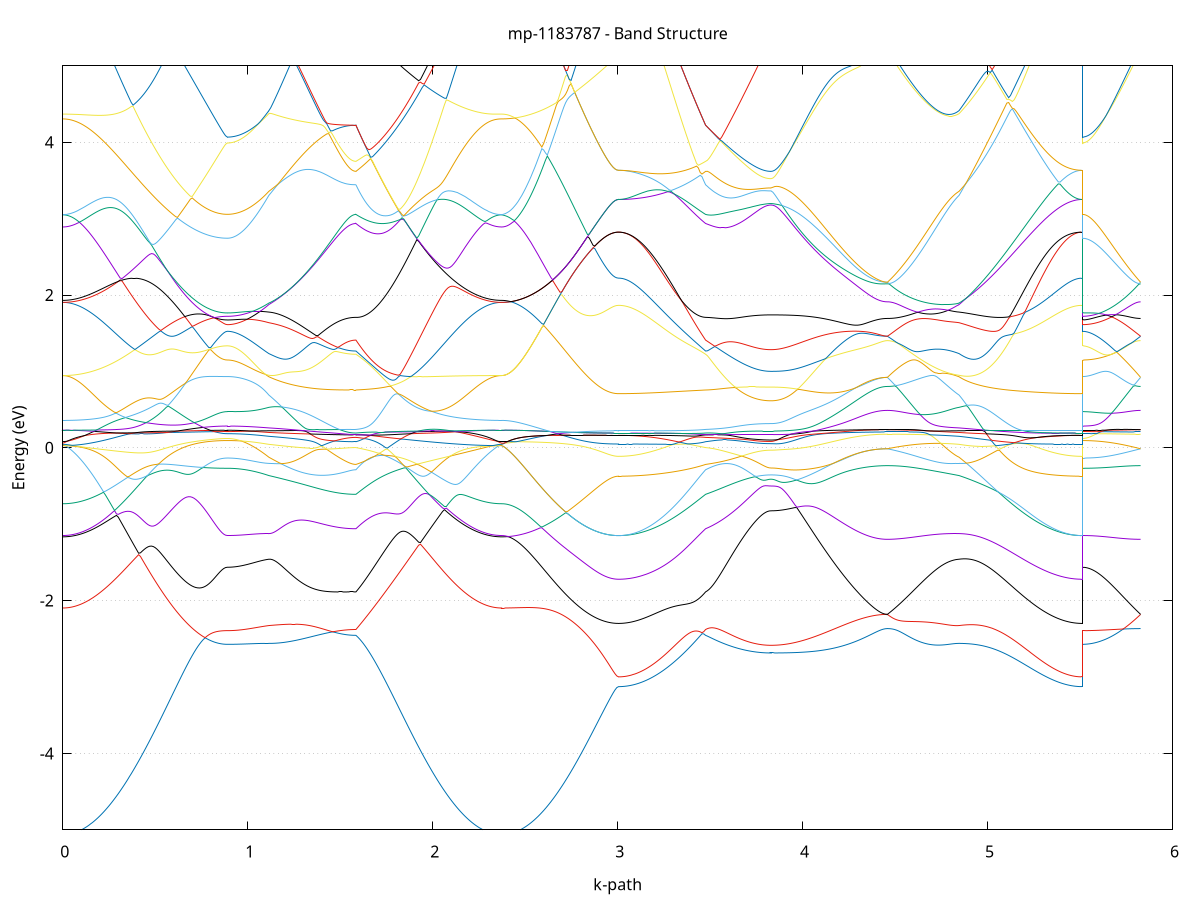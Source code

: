 set title 'mp-1183787 - Band Structure'
set xlabel 'k-path'
set ylabel 'Energy (eV)'
set grid y
set yrange [-5:5]
set terminal png size 800,600
set output 'mp-1183787_bands_gnuplot.png'
plot '-' using 1:2 with lines notitle, '-' using 1:2 with lines notitle, '-' using 1:2 with lines notitle, '-' using 1:2 with lines notitle, '-' using 1:2 with lines notitle, '-' using 1:2 with lines notitle, '-' using 1:2 with lines notitle, '-' using 1:2 with lines notitle, '-' using 1:2 with lines notitle, '-' using 1:2 with lines notitle, '-' using 1:2 with lines notitle, '-' using 1:2 with lines notitle, '-' using 1:2 with lines notitle, '-' using 1:2 with lines notitle, '-' using 1:2 with lines notitle, '-' using 1:2 with lines notitle, '-' using 1:2 with lines notitle, '-' using 1:2 with lines notitle, '-' using 1:2 with lines notitle, '-' using 1:2 with lines notitle, '-' using 1:2 with lines notitle, '-' using 1:2 with lines notitle, '-' using 1:2 with lines notitle, '-' using 1:2 with lines notitle, '-' using 1:2 with lines notitle, '-' using 1:2 with lines notitle, '-' using 1:2 with lines notitle, '-' using 1:2 with lines notitle, '-' using 1:2 with lines notitle, '-' using 1:2 with lines notitle, '-' using 1:2 with lines notitle, '-' using 1:2 with lines notitle, '-' using 1:2 with lines notitle, '-' using 1:2 with lines notitle, '-' using 1:2 with lines notitle, '-' using 1:2 with lines notitle, '-' using 1:2 with lines notitle, '-' using 1:2 with lines notitle, '-' using 1:2 with lines notitle, '-' using 1:2 with lines notitle, '-' using 1:2 with lines notitle, '-' using 1:2 with lines notitle, '-' using 1:2 with lines notitle, '-' using 1:2 with lines notitle, '-' using 1:2 with lines notitle, '-' using 1:2 with lines notitle, '-' using 1:2 with lines notitle, '-' using 1:2 with lines notitle
0.000000 -34.751604
0.009999 -34.751604
0.019998 -34.751504
0.029997 -34.751504
0.039997 -34.751604
0.049996 -34.751504
0.059995 -34.751404
0.069994 -34.751404
0.079993 -34.751504
0.089992 -34.751504
0.099991 -34.751504
0.109990 -34.751304
0.119990 -34.751404
0.129989 -34.751304
0.139988 -34.751504
0.149987 -34.749804
0.159986 -34.751404
0.169985 -34.751404
0.179984 -34.751304
0.189983 -34.751204
0.199983 -34.751404
0.209982 -34.751404
0.219981 -34.751404
0.229980 -34.751404
0.239979 -34.751304
0.249978 -34.751304
0.259977 -34.751304
0.269976 -34.751304
0.279976 -34.751204
0.289975 -34.751304
0.299974 -34.751304
0.309973 -34.751304
0.319972 -34.751204
0.329971 -34.751204
0.339970 -34.751204
0.349970 -34.751204
0.359969 -34.750104
0.369968 -34.751204
0.379967 -34.751104
0.389966 -34.751104
0.399965 -34.751104
0.409964 -34.751104
0.419963 -34.751004
0.429963 -34.751004
0.439962 -34.751004
0.449961 -34.750904
0.459960 -34.751004
0.469959 -34.750904
0.479958 -34.750904
0.489957 -34.750904
0.499956 -34.750804
0.509956 -34.750804
0.519955 -34.750804
0.529954 -34.750704
0.539953 -34.750704
0.549952 -34.750704
0.559951 -34.750604
0.569950 -34.750604
0.579950 -34.750604
0.589949 -34.750504
0.599948 -34.750504
0.609947 -34.750504
0.619946 -34.750404
0.629945 -34.750404
0.639944 -34.750404
0.649943 -34.750304
0.659943 -34.750304
0.669942 -34.750304
0.679941 -34.750204
0.689940 -34.750204
0.699939 -34.750204
0.709938 -34.750204
0.719937 -34.750104
0.729936 -34.750104
0.739936 -34.750204
0.749935 -34.750104
0.759934 -34.750104
0.769933 -34.750104
0.779932 -34.750104
0.789931 -34.750104
0.799930 -34.750004
0.809929 -34.750004
0.819929 -34.749904
0.829928 -34.750004
0.839927 -34.749904
0.849926 -34.750004
0.859925 -34.749904
0.869924 -34.749904
0.879923 -34.750004
0.889923 -34.750004
0.889923 -34.750004
0.899681 -34.750004
0.909440 -34.750004
0.919199 -34.749904
0.928958 -34.750004
0.938717 -34.749904
0.948476 -34.749904
0.958234 -34.749104
0.967993 -34.750004
0.977752 -34.750004
0.987511 -34.749904
0.997270 -34.749604
1.007029 -34.750104
1.016787 -34.750104
1.026546 -34.750104
1.036305 -34.750204
1.046064 -34.750204
1.055823 -34.750304
1.065582 -34.750304
1.075340 -34.750404
1.085099 -34.750404
1.094858 -34.750404
1.104617 -34.750604
1.114376 -34.750604
1.114376 -34.750604
1.124179 -34.750104
1.133982 -34.750004
1.143786 -34.750104
1.153589 -34.750604
1.163392 -34.750704
1.173195 -34.750804
1.182999 -34.750804
1.192802 -34.750904
1.202605 -34.750904
1.212409 -34.751004
1.222212 -34.751004
1.232015 -34.751004
1.241818 -34.751104
1.251622 -34.751104
1.261425 -34.751204
1.271228 -34.751204
1.281032 -34.751204
1.290835 -34.751304
1.300638 -34.751304
1.310441 -34.751304
1.320245 -34.751404
1.330048 -34.751404
1.339851 -34.751404
1.349655 -34.751404
1.359458 -34.751504
1.369261 -34.751604
1.379065 -34.751504
1.388868 -34.751604
1.398671 -34.751704
1.408474 -34.751704
1.418278 -34.751704
1.428081 -34.751804
1.437884 -34.751804
1.447688 -34.751804
1.457491 -34.751804
1.467294 -34.751904
1.477097 -34.751904
1.486901 -34.751904
1.496704 -34.751904
1.506507 -34.751904
1.516311 -34.751904
1.526114 -34.752004
1.535917 -34.752004
1.545720 -34.752004
1.555524 -34.752004
1.565327 -34.752004
1.575130 -34.752004
1.584934 -34.752004
1.584934 -34.752004
1.594908 -34.752004
1.604882 -34.751904
1.614857 -34.751904
1.624831 -34.751904
1.634806 -34.751904
1.644780 -34.751804
1.654755 -34.751804
1.664729 -34.751804
1.674704 -34.751804
1.684678 -34.751804
1.694653 -34.751804
1.704627 -34.751804
1.714602 -34.751804
1.724576 -34.751804
1.734551 -34.751704
1.744525 -34.751804
1.754499 -34.751704
1.764474 -34.751704
1.774448 -34.751704
1.784423 -34.751704
1.794397 -34.751604
1.804372 -34.751604
1.814346 -34.751604
1.824321 -34.751604
1.834295 -34.751504
1.844270 -34.751604
1.854244 -34.751604
1.864219 -34.751504
1.874193 -34.751504
1.884167 -34.751504
1.894142 -34.751504
1.904116 -34.751504
1.914091 -34.751504
1.924065 -34.751504
1.934040 -34.751504
1.944014 -34.751504
1.953989 -34.751504
1.963963 -34.751504
1.973938 -34.751504
1.983912 -34.751504
1.993887 -34.751404
2.003861 -34.751504
2.013835 -34.751404
2.023810 -34.751404
2.033784 -34.751404
2.043759 -34.751404
2.053733 -34.751404
2.063708 -34.751404
2.073682 -34.751204
2.083657 -34.751304
2.093631 -34.751404
2.103606 -34.751404
2.113580 -34.751504
2.123555 -34.751404
2.133529 -34.751304
2.143504 -34.751304
2.153478 -34.751404
2.163452 -34.751404
2.173427 -34.751404
2.183401 -34.751404
2.193376 -34.751404
2.203350 -34.751404
2.213325 -34.751404
2.223299 -34.751504
2.233274 -34.751504
2.243248 -34.751304
2.253223 -34.751504
2.263197 -34.750304
2.273172 -34.751504
2.283146 -34.751504
2.293120 -34.751504
2.303095 -34.751304
2.313069 -34.751504
2.323044 -34.751604
2.333018 -34.751604
2.342993 -34.751504
2.352967 -34.751604
2.362942 -34.751604
2.372916 -34.751504
2.372916 -34.751404
2.382792 -34.751604
2.392668 -34.751604
2.402544 -34.751404
2.412420 -34.751404
2.422295 -34.751504
2.432171 -34.751504
2.442047 -34.751504
2.451923 -34.751504
2.461799 -34.751404
2.471675 -34.751604
2.481550 -34.751504
2.491426 -34.751504
2.501302 -34.751604
2.511178 -34.751604
2.521054 -34.751604
2.530930 -34.751604
2.540805 -34.751704
2.550681 -34.751704
2.560557 -34.751604
2.570433 -34.751704
2.580309 -34.751604
2.590185 -34.751604
2.600060 -34.751804
2.609936 -34.751804
2.619812 -34.751804
2.629688 -34.751804
2.639564 -34.751804
2.649440 -34.751704
2.659316 -34.752004
2.669191 -34.752004
2.679067 -34.752004
2.688943 -34.752004
2.698819 -34.751804
2.708695 -34.752104
2.718571 -34.752204
2.728446 -34.752104
2.738322 -34.752104
2.748198 -34.752204
2.758074 -34.752204
2.767950 -34.752304
2.777826 -34.752304
2.787701 -34.752304
2.797577 -34.752304
2.807453 -34.752404
2.817329 -34.752404
2.827205 -34.752404
2.837081 -34.752504
2.846956 -34.752504
2.856832 -34.752504
2.866708 -34.752604
2.876584 -34.752404
2.886460 -34.752604
2.896336 -34.752504
2.906212 -34.752604
2.916087 -34.752704
2.925963 -34.752704
2.935839 -34.752604
2.945715 -34.752804
2.955591 -34.752704
2.965467 -34.752804
2.975342 -34.752704
2.985218 -34.752604
2.995094 -34.752604
3.004970 -34.752604
3.004970 -34.752704
3.014773 -34.752704
3.024576 -34.752604
3.034380 -34.752604
3.044183 -34.752704
3.053986 -34.752704
3.063790 -34.752604
3.073593 -34.752704
3.083396 -34.751904
3.093199 -34.752604
3.103003 -34.752604
3.112806 -34.752604
3.122609 -34.752604
3.132413 -34.752604
3.142216 -34.752504
3.152019 -34.752504
3.161823 -34.752504
3.171626 -34.752304
3.181429 -34.752504
3.191232 -34.752604
3.201036 -34.752504
3.210839 -34.752504
3.220642 -34.751804
3.230446 -34.752504
3.240249 -34.752404
3.250052 -34.752504
3.259855 -34.752504
3.269659 -34.752504
3.279462 -34.752404
3.289265 -34.752304
3.299069 -34.752404
3.308872 -34.752404
3.318675 -34.752404
3.328478 -34.752304
3.338282 -34.752304
3.348085 -34.752304
3.357888 -34.752204
3.367692 -34.752304
3.377495 -34.752204
3.387298 -34.752204
3.397101 -34.752204
3.406905 -34.752104
3.416708 -34.752104
3.426511 -34.752104
3.436315 -34.752104
3.446118 -34.752004
3.455921 -34.752004
3.465724 -34.752004
3.475528 -34.752004
3.475528 -34.752004
3.485351 -34.751904
3.495175 -34.752004
3.504998 -34.751904
3.514821 -34.751904
3.524645 -34.751904
3.534468 -34.751904
3.544291 -34.751904
3.554115 -34.751904
3.563938 -34.751904
3.573762 -34.751804
3.583585 -34.751804
3.593408 -34.751804
3.603232 -34.751904
3.613055 -34.751904
3.622879 -34.751804
3.632702 -34.751804
3.642525 -34.751804
3.652349 -34.751804
3.662172 -34.751804
3.671995 -34.751804
3.681819 -34.751804
3.691642 -34.751804
3.701466 -34.751804
3.711289 -34.751804
3.721112 -34.751804
3.730936 -34.751804
3.740759 -34.751704
3.750583 -34.751704
3.760406 -34.751704
3.770229 -34.751704
3.780053 -34.751704
3.789876 -34.751704
3.799699 -34.751704
3.809523 -34.751704
3.819346 -34.751704
3.829170 -34.751704
3.829170 -34.751704
3.839158 -34.751704
3.849146 -34.751704
3.859135 -34.751704
3.869123 -34.751704
3.879112 -34.751704
3.889100 -34.751704
3.899089 -34.751704
3.909077 -34.751704
3.919065 -34.751604
3.929054 -34.751604
3.939042 -34.751504
3.949031 -34.751604
3.959019 -34.751504
3.969007 -34.751504
3.978996 -34.751504
3.988984 -34.751404
3.998973 -34.751404
4.008961 -34.751404
4.018950 -34.751304
4.028938 -34.751204
4.038926 -34.751204
4.048915 -34.751204
4.058903 -34.751204
4.068892 -34.751104
4.078880 -34.751104
4.088868 -34.751104
4.098857 -34.751004
4.108845 -34.751004
4.118834 -34.750904
4.128822 -34.750904
4.138811 -34.750804
4.148799 -34.750804
4.158787 -34.750804
4.168776 -34.750704
4.178764 -34.750704
4.188753 -34.750704
4.198741 -34.750604
4.208729 -34.750604
4.218718 -34.750504
4.228706 -34.750504
4.238695 -34.750404
4.248683 -34.750404
4.258672 -34.750404
4.268660 -34.750304
4.278648 -34.750304
4.288637 -34.750304
4.298625 -34.749904
4.308614 -34.750204
4.318602 -34.750204
4.328590 -34.750104
4.338579 -34.750104
4.348567 -34.750104
4.358556 -34.750104
4.368544 -34.750004
4.378533 -34.750004
4.388521 -34.749604
4.398509 -34.750004
4.408498 -34.750004
4.418486 -34.749904
4.428475 -34.749604
4.438463 -34.749904
4.448451 -34.749904
4.458440 -34.749404
4.458440 -34.749304
4.468379 -34.750004
4.478318 -34.749904
4.488257 -34.749904
4.498196 -34.749904
4.508135 -34.750004
4.518074 -34.750004
4.528013 -34.750004
4.537952 -34.750004
4.547892 -34.750004
4.557831 -34.750004
4.567770 -34.749904
4.577709 -34.750004
4.587648 -34.750004
4.597587 -34.749804
4.607526 -34.750004
4.617465 -34.750004
4.627404 -34.750004
4.637343 -34.750104
4.647282 -34.750104
4.657221 -34.750104
4.667160 -34.750104
4.677099 -34.750104
4.687039 -34.750204
4.696978 -34.750104
4.706917 -34.750204
4.716856 -34.750204
4.726795 -34.749704
4.736734 -34.750304
4.746673 -34.749704
4.756612 -34.750304
4.766551 -34.750304
4.776490 -34.750404
4.786429 -34.750404
4.796368 -34.750404
4.806307 -34.750404
4.816246 -34.750504
4.826186 -34.749104
4.836125 -34.750604
4.846064 -34.750404
4.846064 -34.750604
4.855996 -34.750404
4.865928 -34.750704
4.875861 -34.750804
4.885793 -34.750704
4.895726 -34.750804
4.905658 -34.750804
4.915590 -34.751004
4.925523 -34.751004
4.935455 -34.751104
4.945387 -34.750504
4.955320 -34.751104
4.965252 -34.751104
4.975185 -34.751204
4.985117 -34.751204
4.995049 -34.751304
5.004982 -34.751304
5.014914 -34.751404
5.024846 -34.750804
5.034779 -34.751504
5.044711 -34.751604
5.054644 -34.751604
5.064576 -34.751704
5.074508 -34.751704
5.084441 -34.751804
5.094373 -34.751804
5.104306 -34.751904
5.114238 -34.751904
5.124170 -34.752004
5.134103 -34.752004
5.144035 -34.752004
5.153967 -34.752104
5.163900 -34.752104
5.173832 -34.752204
5.183765 -34.752204
5.193697 -34.752204
5.203629 -34.752204
5.213562 -34.752304
5.223494 -34.751104
5.233426 -34.752304
5.243359 -34.752404
5.253291 -34.752404
5.263224 -34.752404
5.273156 -34.752404
5.283088 -34.752404
5.293021 -34.752504
5.302953 -34.752504
5.312885 -34.752504
5.322818 -34.752504
5.332750 -34.752504
5.342683 -34.752404
5.352615 -34.752504
5.362547 -34.752604
5.372480 -34.752604
5.382412 -34.752604
5.392344 -34.752604
5.402277 -34.752604
5.412209 -34.752604
5.422142 -34.752604
5.432074 -34.752704
5.442006 -34.752704
5.451939 -34.752704
5.461871 -34.752704
5.471804 -34.752704
5.481736 -34.752704
5.491668 -34.752704
5.501601 -34.752604
5.511533 -34.752704
5.511533 -34.749804
5.521409 -34.750004
5.531285 -34.750004
5.541161 -34.749904
5.551036 -34.749904
5.560912 -34.749904
5.570788 -34.749904
5.580664 -34.749904
5.590540 -34.749904
5.600416 -34.749904
5.610291 -34.749904
5.620167 -34.749104
5.630043 -34.750004
5.639919 -34.749904
5.649795 -34.749904
5.659671 -34.749804
5.669546 -34.749904
5.679422 -34.750004
5.689298 -34.749704
5.699174 -34.750004
5.709050 -34.750004
5.718926 -34.750004
5.728801 -34.750004
5.738677 -34.750004
5.748553 -34.749004
5.758429 -34.749904
5.768305 -34.749904
5.778181 -34.749904
5.788057 -34.749904
5.797932 -34.750004
5.807808 -34.750004
5.817684 -34.749904
5.827560 -34.749204
e
0.000000 -24.732704
0.009999 -24.732704
0.019998 -24.732704
0.029997 -24.732704
0.039997 -24.732704
0.049996 -24.732704
0.059995 -24.732704
0.069994 -24.732804
0.079993 -24.732804
0.089992 -24.732804
0.099991 -24.732904
0.109990 -24.732904
0.119990 -24.733004
0.129989 -24.733104
0.139988 -24.733204
0.149987 -24.733304
0.159986 -24.733604
0.169985 -24.733804
0.179984 -24.734004
0.189983 -24.734204
0.199983 -24.734504
0.209982 -24.734904
0.219981 -24.735304
0.229980 -24.735704
0.239979 -24.736104
0.249978 -24.736604
0.259977 -24.737204
0.269976 -24.737804
0.279976 -24.738404
0.289975 -24.739104
0.299974 -24.739804
0.309973 -24.740604
0.319972 -24.741404
0.329971 -24.742204
0.339970 -24.743104
0.349970 -24.744004
0.359969 -24.744904
0.369968 -24.746004
0.379967 -24.747004
0.389966 -24.748004
0.399965 -24.749104
0.409964 -24.750204
0.419963 -24.751304
0.429963 -24.752504
0.439962 -24.753604
0.449961 -24.754804
0.459960 -24.756004
0.469959 -24.757204
0.479958 -24.758404
0.489957 -24.759604
0.499956 -24.760804
0.509956 -24.762004
0.519955 -24.763204
0.529954 -24.764404
0.539953 -24.765604
0.549952 -24.766704
0.559951 -24.767904
0.569950 -24.769104
0.579950 -24.770204
0.589949 -24.771304
0.599948 -24.772404
0.609947 -24.773504
0.619946 -24.774604
0.629945 -24.775604
0.639944 -24.776604
0.649943 -24.777604
0.659943 -24.778504
0.669942 -24.779504
0.679941 -24.780404
0.689940 -24.781204
0.699939 -24.782004
0.709938 -24.782804
0.719937 -24.783604
0.729936 -24.784304
0.739936 -24.785004
0.749935 -24.785604
0.759934 -24.786204
0.769933 -24.786804
0.779932 -24.787304
0.789931 -24.787804
0.799930 -24.788204
0.809929 -24.788604
0.819929 -24.788904
0.829928 -24.789204
0.839927 -24.789504
0.849926 -24.789704
0.859925 -24.789804
0.869924 -24.789904
0.879923 -24.790004
0.889923 -24.790004
0.889923 -24.790004
0.899681 -24.789904
0.909440 -24.789704
0.919199 -24.789204
0.928958 -24.788604
0.938717 -24.787804
0.948476 -24.786904
0.958234 -24.785704
0.967993 -24.784504
0.977752 -24.783004
0.987511 -24.781304
0.997270 -24.779604
1.007029 -24.777704
1.016787 -24.775504
1.026546 -24.773304
1.036305 -24.770804
1.046064 -24.768304
1.055823 -24.765504
1.065582 -24.762604
1.075340 -24.759604
1.085099 -24.756504
1.094858 -24.753204
1.104617 -24.749804
1.114376 -24.746204
1.114376 -24.746204
1.124179 -24.743504
1.133982 -24.740704
1.143786 -24.738104
1.153589 -24.735304
1.163392 -24.732404
1.173195 -24.729404
1.182999 -24.726404
1.192802 -24.725104
1.202605 -24.724704
1.212409 -24.724204
1.222212 -24.723704
1.232015 -24.723204
1.241818 -24.722504
1.251622 -24.721804
1.261425 -24.721004
1.271228 -24.720204
1.281032 -24.719304
1.290835 -24.718404
1.300638 -24.717404
1.310441 -24.716304
1.320245 -24.715204
1.330048 -24.714004
1.339851 -24.712704
1.349655 -24.711404
1.359458 -24.710004
1.369261 -24.708604
1.379065 -24.707104
1.388868 -24.705604
1.398671 -24.704004
1.408474 -24.702404
1.418278 -24.700704
1.428081 -24.699004
1.437884 -24.697304
1.447688 -24.695504
1.457491 -24.693704
1.467294 -24.691804
1.477097 -24.689904
1.486901 -24.688004
1.496704 -24.686104
1.506507 -24.684104
1.516311 -24.682204
1.526114 -24.680204
1.535917 -24.678304
1.545720 -24.676404
1.555524 -24.674604
1.565327 -24.672904
1.575130 -24.671704
1.584934 -24.671204
1.584934 -24.671204
1.594908 -24.670304
1.604882 -24.669404
1.614857 -24.668604
1.624831 -24.667904
1.634806 -24.667204
1.644780 -24.666504
1.654755 -24.665804
1.664729 -24.665204
1.674704 -24.664604
1.684678 -24.664104
1.694653 -24.663504
1.704627 -24.662904
1.714602 -24.662304
1.724576 -24.662504
1.734551 -24.665204
1.744525 -24.668004
1.754499 -24.670704
1.764474 -24.673304
1.774448 -24.675904
1.784423 -24.678404
1.794397 -24.680904
1.804372 -24.683304
1.814346 -24.685704
1.824321 -24.688004
1.834295 -24.690204
1.844270 -24.692404
1.854244 -24.694504
1.864219 -24.696604
1.874193 -24.698604
1.884167 -24.700604
1.894142 -24.702504
1.904116 -24.704304
1.914091 -24.706104
1.924065 -24.707804
1.934040 -24.709404
1.944014 -24.711004
1.953989 -24.712504
1.963963 -24.714004
1.973938 -24.715304
1.983912 -24.716704
1.993887 -24.717904
2.003861 -24.719104
2.013835 -24.720304
2.023810 -24.721404
2.033784 -24.722404
2.043759 -24.723404
2.053733 -24.724304
2.063708 -24.725104
2.073682 -24.725904
2.083657 -24.726704
2.093631 -24.727404
2.103606 -24.728004
2.113580 -24.728604
2.123555 -24.729104
2.133529 -24.729604
2.143504 -24.730104
2.153478 -24.730504
2.163452 -24.730804
2.173427 -24.731204
2.183401 -24.731404
2.193376 -24.731704
2.203350 -24.731904
2.213325 -24.732104
2.223299 -24.732204
2.233274 -24.732304
2.243248 -24.732404
2.253223 -24.732504
2.263197 -24.732604
2.273172 -24.732604
2.283146 -24.732704
2.293120 -24.732704
2.303095 -24.732704
2.313069 -24.732704
2.323044 -24.732704
2.333018 -24.732704
2.342993 -24.732704
2.352967 -24.732704
2.362942 -24.732704
2.372916 -24.732704
2.372916 -24.732704
2.382792 -24.732704
2.392668 -24.732504
2.402544 -24.732204
2.412420 -24.731804
2.422295 -24.731304
2.432171 -24.730704
2.442047 -24.729904
2.451923 -24.729104
2.461799 -24.728104
2.471675 -24.727004
2.481550 -24.725804
2.491426 -24.724604
2.501302 -24.723204
2.511178 -24.721604
2.521054 -24.720004
2.530930 -24.718304
2.540805 -24.716504
2.550681 -24.714504
2.560557 -24.712504
2.570433 -24.710404
2.580309 -24.708104
2.590185 -24.705804
2.600060 -24.703404
2.609936 -24.700804
2.619812 -24.698204
2.629688 -24.695504
2.639564 -24.693004
2.649440 -24.694904
2.659316 -24.696804
2.669191 -24.698604
2.679067 -24.700504
2.688943 -24.702304
2.698819 -24.704004
2.708695 -24.705704
2.718571 -24.707404
2.728446 -24.709004
2.738322 -24.710604
2.748198 -24.712204
2.758074 -24.713704
2.767950 -24.715104
2.777826 -24.716504
2.787701 -24.717904
2.797577 -24.719204
2.807453 -24.720404
2.817329 -24.721604
2.827205 -24.722804
2.837081 -24.723904
2.846956 -24.724904
2.856832 -24.725904
2.866708 -24.726804
2.876584 -24.727604
2.886460 -24.728404
2.896336 -24.729104
2.906212 -24.729804
2.916087 -24.730404
2.925963 -24.731004
2.935839 -24.731404
2.945715 -24.731904
2.955591 -24.732204
2.965467 -24.732504
2.975342 -24.732704
2.985218 -24.732904
2.995094 -24.733004
3.004970 -24.733004
3.004970 -24.733004
3.014773 -24.733004
3.024576 -24.732904
3.034380 -24.732704
3.044183 -24.732404
3.053986 -24.732104
3.063790 -24.731704
3.073593 -24.731204
3.083396 -24.730604
3.093199 -24.730104
3.103003 -24.729404
3.112806 -24.728704
3.122609 -24.727804
3.132413 -24.727004
3.142216 -24.726004
3.152019 -24.725004
3.161823 -24.723904
3.171626 -24.722704
3.181429 -24.721504
3.191232 -24.720304
3.201036 -24.718904
3.210839 -24.717504
3.220642 -24.716004
3.230446 -24.714604
3.240249 -24.713004
3.250052 -24.711304
3.259855 -24.709704
3.269659 -24.707904
3.279462 -24.706104
3.289265 -24.704304
3.299069 -24.702404
3.308872 -24.700504
3.318675 -24.698504
3.328478 -24.696504
3.338282 -24.694504
3.348085 -24.692404
3.357888 -24.690204
3.367692 -24.688104
3.377495 -24.685904
3.387298 -24.683704
3.397101 -24.681404
3.406905 -24.679704
3.416708 -24.678304
3.426511 -24.676904
3.436315 -24.675604
3.446118 -24.674404
3.455921 -24.673304
3.465724 -24.672204
3.475528 -24.671204
3.475528 -24.671204
3.485351 -24.670804
3.495175 -24.670504
3.504998 -24.670204
3.514821 -24.670004
3.524645 -24.670004
3.534468 -24.670004
3.544291 -24.670204
3.554115 -24.670504
3.563938 -24.671004
3.573762 -24.671604
3.583585 -24.672304
3.593408 -24.673204
3.603232 -24.674204
3.613055 -24.675304
3.622879 -24.676404
3.632702 -24.677604
3.642525 -24.678804
3.652349 -24.680004
3.662172 -24.681204
3.671995 -24.682404
3.681819 -24.683604
3.691642 -24.684704
3.701466 -24.685804
3.711289 -24.686804
3.721112 -24.687704
3.730936 -24.688604
3.740759 -24.689404
3.750583 -24.690104
3.760406 -24.690804
3.770229 -24.691404
3.780053 -24.691904
3.789876 -24.692304
3.799699 -24.692604
3.809523 -24.692804
3.819346 -24.692904
3.829170 -24.693004
3.829170 -24.693004
3.839158 -24.693004
3.849146 -24.693104
3.859135 -24.693304
3.869123 -24.693504
3.879112 -24.693904
3.889100 -24.694304
3.899089 -24.694704
3.909077 -24.695304
3.919065 -24.695904
3.929054 -24.696704
3.939042 -24.697604
3.949031 -24.698504
3.959019 -24.699604
3.969007 -24.700804
3.978996 -24.702104
3.988984 -24.703504
3.998973 -24.705104
4.008961 -24.706804
4.018950 -24.708604
4.028938 -24.710504
4.038926 -24.712504
4.048915 -24.714704
4.058903 -24.716904
4.068892 -24.719204
4.078880 -24.721504
4.088868 -24.723904
4.098857 -24.726304
4.108845 -24.728804
4.118834 -24.731304
4.128822 -24.733804
4.138811 -24.736304
4.148799 -24.738804
4.158787 -24.741204
4.168776 -24.743704
4.178764 -24.746104
4.188753 -24.748504
4.198741 -24.750804
4.208729 -24.753004
4.218718 -24.755304
4.228706 -24.757404
4.238695 -24.759504
4.248683 -24.761504
4.258672 -24.763404
4.268660 -24.765304
4.278648 -24.767104
4.288637 -24.768804
4.298625 -24.770304
4.308614 -24.771904
4.318602 -24.773404
4.328590 -24.774704
4.338579 -24.776004
4.348567 -24.777104
4.358556 -24.778204
4.368544 -24.779204
4.378533 -24.780004
4.388521 -24.780804
4.398509 -24.781504
4.408498 -24.782004
4.418486 -24.782504
4.428475 -24.782804
4.438463 -24.783104
4.448451 -24.783304
4.458440 -24.783304
4.458440 -24.783304
4.468379 -24.783304
4.478318 -24.783304
4.488257 -24.783304
4.498196 -24.783204
4.508135 -24.783104
4.518074 -24.783004
4.528013 -24.782904
4.537952 -24.782704
4.547892 -24.782504
4.557831 -24.782204
4.567770 -24.781904
4.577709 -24.781604
4.587648 -24.781104
4.597587 -24.780704
4.607526 -24.780104
4.617465 -24.779604
4.627404 -24.778904
4.637343 -24.778204
4.647282 -24.777404
4.657221 -24.776504
4.667160 -24.775604
4.677099 -24.774504
4.687039 -24.773504
4.696978 -24.772304
4.706917 -24.771004
4.716856 -24.769704
4.726795 -24.768304
4.736734 -24.766804
4.746673 -24.765204
4.756612 -24.763604
4.766551 -24.761904
4.776490 -24.760204
4.786429 -24.758304
4.796368 -24.756404
4.806307 -24.754504
4.816246 -24.752504
4.826186 -24.750304
4.836125 -24.748304
4.846064 -24.746204
4.846064 -24.746204
4.855996 -24.742404
4.865928 -24.738604
4.875861 -24.734604
4.885793 -24.730504
4.895726 -24.726704
4.905658 -24.726904
4.915590 -24.727004
4.925523 -24.727204
4.935455 -24.727304
4.945387 -24.727404
4.955320 -24.727604
4.965252 -24.727704
4.975185 -24.727804
4.985117 -24.727904
4.995049 -24.728104
5.004982 -24.728204
5.014914 -24.728304
5.024846 -24.728404
5.034779 -24.728504
5.044711 -24.728604
5.054644 -24.728804
5.064576 -24.728904
5.074508 -24.729004
5.084441 -24.729104
5.094373 -24.729204
5.104306 -24.729304
5.114238 -24.729504
5.124170 -24.729604
5.134103 -24.729704
5.144035 -24.729804
5.153967 -24.729904
5.163900 -24.730004
5.173832 -24.730104
5.183765 -24.730304
5.193697 -24.730404
5.203629 -24.730504
5.213562 -24.730604
5.223494 -24.730704
5.233426 -24.730904
5.243359 -24.731004
5.253291 -24.731104
5.263224 -24.731204
5.273156 -24.731304
5.283088 -24.731404
5.293021 -24.731604
5.302953 -24.731704
5.312885 -24.731804
5.322818 -24.731904
5.332750 -24.732004
5.342683 -24.732104
5.352615 -24.732204
5.362547 -24.732304
5.372480 -24.732404
5.382412 -24.732404
5.392344 -24.732504
5.402277 -24.732604
5.412209 -24.732704
5.422142 -24.732704
5.432074 -24.732804
5.442006 -24.732804
5.451939 -24.732904
5.461871 -24.732904
5.471804 -24.732904
5.481736 -24.733004
5.491668 -24.733004
5.501601 -24.733004
5.511533 -24.733004
5.511533 -24.790004
5.521409 -24.790004
5.531285 -24.790004
5.541161 -24.789904
5.551036 -24.789804
5.560912 -24.789704
5.570788 -24.789504
5.580664 -24.789304
5.590540 -24.789104
5.600416 -24.788904
5.610291 -24.788604
5.620167 -24.788304
5.630043 -24.788104
5.639919 -24.787804
5.649795 -24.787504
5.659671 -24.787104
5.669546 -24.786804
5.679422 -24.786504
5.689298 -24.786204
5.699174 -24.785804
5.709050 -24.785504
5.718926 -24.785204
5.728801 -24.784904
5.738677 -24.784604
5.748553 -24.784404
5.758429 -24.784104
5.768305 -24.783904
5.778181 -24.783704
5.788057 -24.783604
5.797932 -24.783504
5.807808 -24.783404
5.817684 -24.783304
5.827560 -24.783304
e
0.000000 -24.651904
0.009999 -24.651904
0.019998 -24.651904
0.029997 -24.651904
0.039997 -24.651804
0.049996 -24.651804
0.059995 -24.651704
0.069994 -24.651604
0.079993 -24.651504
0.089992 -24.651404
0.099991 -24.651204
0.109990 -24.651004
0.119990 -24.650804
0.129989 -24.650604
0.139988 -24.650304
0.149987 -24.649904
0.159986 -24.649604
0.169985 -24.649204
0.179984 -24.648704
0.189983 -24.648204
0.199983 -24.647704
0.209982 -24.647004
0.219981 -24.646404
0.229980 -24.645604
0.239979 -24.644804
0.249978 -24.644004
0.259977 -24.643004
0.269976 -24.642004
0.279976 -24.641004
0.289975 -24.639804
0.299974 -24.638604
0.309973 -24.637304
0.319972 -24.636004
0.329971 -24.635104
0.339970 -24.637704
0.349970 -24.640304
0.359969 -24.642704
0.369968 -24.645504
0.379967 -24.648004
0.389966 -24.650504
0.399965 -24.653004
0.409964 -24.655504
0.419963 -24.658004
0.429963 -24.660404
0.439962 -24.662804
0.449961 -24.665104
0.459960 -24.667504
0.469959 -24.669804
0.479958 -24.672104
0.489957 -24.674304
0.499956 -24.676504
0.509956 -24.678604
0.519955 -24.680804
0.529954 -24.682804
0.539953 -24.684904
0.549952 -24.686904
0.559951 -24.688804
0.569950 -24.690704
0.579950 -24.692604
0.589949 -24.694404
0.599948 -24.696204
0.609947 -24.697904
0.619946 -24.699504
0.629945 -24.701104
0.639944 -24.702704
0.649943 -24.704204
0.659943 -24.705704
0.669942 -24.707104
0.679941 -24.708404
0.689940 -24.709704
0.699939 -24.710904
0.709938 -24.712104
0.719937 -24.713204
0.729936 -24.714204
0.739936 -24.715204
0.749935 -24.716104
0.759934 -24.717004
0.769933 -24.717804
0.779932 -24.718504
0.789931 -24.719204
0.799930 -24.719804
0.809929 -24.720404
0.819929 -24.720904
0.829928 -24.721304
0.839927 -24.721604
0.849926 -24.721904
0.859925 -24.722204
0.869924 -24.722304
0.879923 -24.722404
0.889923 -24.722504
0.889923 -24.722504
0.899681 -24.722504
0.909440 -24.722504
0.919199 -24.722604
0.928958 -24.722604
0.938717 -24.722704
0.948476 -24.722904
0.958234 -24.722904
0.967993 -24.723104
0.977752 -24.723304
0.987511 -24.723404
0.997270 -24.723604
1.007029 -24.723804
1.016787 -24.724004
1.026546 -24.724204
1.036305 -24.724404
1.046064 -24.724604
1.055823 -24.724804
1.065582 -24.725004
1.075340 -24.725204
1.085099 -24.725404
1.094858 -24.725504
1.104617 -24.725704
1.114376 -24.725904
1.114376 -24.725904
1.124179 -24.726004
1.133982 -24.726004
1.143786 -24.726004
1.153589 -24.726004
1.163392 -24.725804
1.173195 -24.725604
1.182999 -24.725404
1.192802 -24.723304
1.202605 -24.720104
1.212409 -24.716904
1.222212 -24.713704
1.232015 -24.710404
1.241818 -24.707004
1.251622 -24.703704
1.261425 -24.700204
1.271228 -24.696804
1.281032 -24.693404
1.290835 -24.689904
1.300638 -24.686404
1.310441 -24.682904
1.320245 -24.679404
1.330048 -24.676004
1.339851 -24.672504
1.349655 -24.669104
1.359458 -24.665704
1.369261 -24.662404
1.379065 -24.659104
1.388868 -24.655904
1.398671 -24.652704
1.408474 -24.649604
1.418278 -24.646704
1.428081 -24.643804
1.437884 -24.641004
1.447688 -24.640904
1.457491 -24.642204
1.467294 -24.643704
1.477097 -24.645204
1.486901 -24.646904
1.496704 -24.648604
1.506507 -24.650304
1.516311 -24.652104
1.526114 -24.654004
1.535917 -24.655804
1.545720 -24.657604
1.555524 -24.659404
1.565327 -24.661004
1.575130 -24.662204
1.584934 -24.662704
1.584934 -24.662604
1.594908 -24.660204
1.604882 -24.657804
1.614857 -24.655304
1.624831 -24.652904
1.634806 -24.650404
1.644780 -24.648004
1.654755 -24.645604
1.664729 -24.644804
1.674704 -24.647904
1.684678 -24.650904
1.694653 -24.653804
1.704627 -24.656804
1.714602 -24.659604
1.724576 -24.661804
1.734551 -24.661204
1.744525 -24.660604
1.754499 -24.660004
1.764474 -24.659304
1.774448 -24.658604
1.784423 -24.657904
1.794397 -24.657204
1.804372 -24.656404
1.814346 -24.655604
1.824321 -24.654704
1.834295 -24.653804
1.844270 -24.652904
1.854244 -24.651904
1.864219 -24.650904
1.874193 -24.649804
1.884167 -24.648704
1.894142 -24.647504
1.904116 -24.646304
1.914091 -24.645104
1.924065 -24.643804
1.934040 -24.642404
1.944014 -24.641004
1.953989 -24.639504
1.963963 -24.638004
1.973938 -24.636504
1.983912 -24.634904
1.993887 -24.633304
2.003861 -24.631604
2.013835 -24.629904
2.023810 -24.628104
2.033784 -24.626304
2.043759 -24.624404
2.053733 -24.622504
2.063708 -24.620604
2.073682 -24.618604
2.083657 -24.618804
2.093631 -24.621004
2.103606 -24.623004
2.113580 -24.625104
2.123555 -24.627004
2.133529 -24.628904
2.143504 -24.630804
2.153478 -24.632504
2.163452 -24.634204
2.173427 -24.635804
2.183401 -24.637404
2.193376 -24.638804
2.203350 -24.640204
2.213325 -24.641604
2.223299 -24.642804
2.233274 -24.644004
2.243248 -24.645004
2.253223 -24.646104
2.263197 -24.646904
2.273172 -24.647804
2.283146 -24.648604
2.293120 -24.649304
2.303095 -24.649904
2.313069 -24.650504
2.323044 -24.650904
2.333018 -24.651304
2.342993 -24.651604
2.352967 -24.651804
2.362942 -24.651904
2.372916 -24.651904
2.372916 -24.651904
2.382792 -24.652004
2.392668 -24.652304
2.402544 -24.652804
2.412420 -24.653504
2.422295 -24.654304
2.432171 -24.655304
2.442047 -24.656504
2.451923 -24.657804
2.461799 -24.659204
2.471675 -24.660704
2.481550 -24.662304
2.491426 -24.664004
2.501302 -24.665704
2.511178 -24.667504
2.521054 -24.669404
2.530930 -24.671304
2.540805 -24.673304
2.550681 -24.675204
2.560557 -24.677204
2.570433 -24.679204
2.580309 -24.681204
2.590185 -24.683204
2.600060 -24.685204
2.609936 -24.687104
2.619812 -24.689104
2.629688 -24.691104
2.639564 -24.693004
2.649440 -24.694904
2.659316 -24.696804
2.669191 -24.698604
2.679067 -24.700504
2.688943 -24.702204
2.698819 -24.704004
2.708695 -24.705704
2.718571 -24.707404
2.728446 -24.709004
2.738322 -24.710604
2.748198 -24.712204
2.758074 -24.713704
2.767950 -24.715104
2.777826 -24.716504
2.787701 -24.717904
2.797577 -24.719204
2.807453 -24.720404
2.817329 -24.721604
2.827205 -24.722804
2.837081 -24.723804
2.846956 -24.724904
2.856832 -24.725904
2.866708 -24.726804
2.876584 -24.727604
2.886460 -24.728404
2.896336 -24.729104
2.906212 -24.729804
2.916087 -24.730404
2.925963 -24.730904
2.935839 -24.731404
2.945715 -24.731904
2.955591 -24.732204
2.965467 -24.732504
2.975342 -24.732704
2.985218 -24.732904
2.995094 -24.733004
3.004970 -24.733004
3.004970 -24.733004
3.014773 -24.733004
3.024576 -24.732804
3.034380 -24.732604
3.044183 -24.732304
3.053986 -24.731904
3.063790 -24.731404
3.073593 -24.730904
3.083396 -24.730204
3.093199 -24.729504
3.103003 -24.728704
3.112806 -24.727804
3.122609 -24.726804
3.132413 -24.725804
3.142216 -24.724604
3.152019 -24.723404
3.161823 -24.722204
3.171626 -24.720804
3.181429 -24.719404
3.191232 -24.718004
3.201036 -24.716504
3.210839 -24.714904
3.220642 -24.713104
3.230446 -24.711604
3.240249 -24.709804
3.250052 -24.708104
3.259855 -24.706304
3.269659 -24.704504
3.279462 -24.702604
3.289265 -24.700804
3.299069 -24.698904
3.308872 -24.697004
3.318675 -24.695104
3.328478 -24.693304
3.338282 -24.691404
3.348085 -24.689604
3.357888 -24.687804
3.367692 -24.686104
3.377495 -24.684404
3.387298 -24.682804
3.397101 -24.681204
3.406905 -24.679104
3.416708 -24.676804
3.426511 -24.674504
3.436315 -24.672204
3.446118 -24.669804
3.455921 -24.667404
3.465724 -24.665004
3.475528 -24.662604
3.475528 -24.662704
3.485351 -24.661604
3.495175 -24.660404
3.504998 -24.659304
3.514821 -24.658004
3.524645 -24.656804
3.534468 -24.655604
3.544291 -24.654304
3.554115 -24.653004
3.563938 -24.651604
3.573762 -24.650304
3.583585 -24.648904
3.593408 -24.647504
3.603232 -24.646104
3.613055 -24.644704
3.622879 -24.643304
3.632702 -24.642004
3.642525 -24.640604
3.652349 -24.639204
3.662172 -24.637804
3.671995 -24.636504
3.681819 -24.635204
3.691642 -24.633904
3.701466 -24.632704
3.711289 -24.631504
3.721112 -24.630404
3.730936 -24.629404
3.740759 -24.628404
3.750583 -24.627504
3.760406 -24.626604
3.770229 -24.625904
3.780053 -24.625304
3.789876 -24.624804
3.799699 -24.624304
3.809523 -24.624004
3.819346 -24.623904
3.829170 -24.623804
3.829170 -24.623804
3.839158 -24.623904
3.849146 -24.624304
3.859135 -24.625004
3.869123 -24.625904
3.879112 -24.627004
3.889100 -24.628304
3.899089 -24.629704
3.909077 -24.631404
3.919065 -24.633104
3.929054 -24.635004
3.939042 -24.636904
3.949031 -24.639004
3.959019 -24.641104
3.969007 -24.643204
3.978996 -24.645304
3.988984 -24.647504
3.998973 -24.649704
4.008961 -24.651904
4.018950 -24.654004
4.028938 -24.656204
4.038926 -24.658304
4.048915 -24.660404
4.058903 -24.662504
4.068892 -24.664604
4.078880 -24.666504
4.088868 -24.668504
4.098857 -24.670404
4.108845 -24.672204
4.118834 -24.674004
4.128822 -24.675804
4.138811 -24.677404
4.148799 -24.679004
4.158787 -24.680604
4.168776 -24.682004
4.178764 -24.683504
4.188753 -24.684804
4.198741 -24.686004
4.208729 -24.687204
4.218718 -24.688404
4.228706 -24.689404
4.238695 -24.690404
4.248683 -24.691304
4.258672 -24.692104
4.268660 -24.692804
4.278648 -24.693504
4.288637 -24.694104
4.298625 -24.694604
4.308614 -24.695104
4.318602 -24.695504
4.328590 -24.695904
4.338579 -24.696104
4.348567 -24.696404
4.358556 -24.696504
4.368544 -24.696704
4.378533 -24.696704
4.388521 -24.696804
4.398509 -24.696804
4.408498 -24.696804
4.418486 -24.696804
4.428475 -24.696704
4.438463 -24.696804
4.448451 -24.696804
4.458440 -24.696704
4.458440 -24.696704
4.468379 -24.696704
4.478318 -24.696704
4.488257 -24.696704
4.498196 -24.696704
4.508135 -24.696804
4.518074 -24.697104
4.528013 -24.697404
4.537952 -24.698104
4.547892 -24.698904
4.557831 -24.700004
4.567770 -24.701304
4.577709 -24.702604
4.587648 -24.704004
4.597587 -24.705504
4.607526 -24.707004
4.617465 -24.708404
4.627404 -24.709804
4.637343 -24.711204
4.647282 -24.712504
4.657221 -24.713704
4.667160 -24.714904
4.677099 -24.716104
4.687039 -24.717204
4.696978 -24.718204
4.706917 -24.719104
4.716856 -24.720004
4.726795 -24.720804
4.736734 -24.721504
4.746673 -24.722204
4.756612 -24.722904
4.766551 -24.723404
4.776490 -24.723904
4.786429 -24.724404
4.796368 -24.724704
4.806307 -24.725104
4.816246 -24.725404
4.826186 -24.725504
4.836125 -24.725804
4.846064 -24.725904
4.846064 -24.725904
4.855996 -24.726004
4.865928 -24.726204
4.875861 -24.726404
4.885793 -24.726604
4.895726 -24.726304
4.905658 -24.722004
4.915590 -24.717504
4.925523 -24.713004
4.935455 -24.708404
4.945387 -24.703604
4.955320 -24.699004
4.965252 -24.694204
4.975185 -24.689304
4.985117 -24.684304
4.995049 -24.679304
5.004982 -24.674304
5.014914 -24.669204
5.024846 -24.664104
5.034779 -24.658904
5.044711 -24.653804
5.054644 -24.648604
5.064576 -24.643404
5.074508 -24.638304
5.084441 -24.633104
5.094373 -24.627904
5.104306 -24.629704
5.114238 -24.633304
5.124170 -24.637104
5.134103 -24.640804
5.144035 -24.644604
5.153967 -24.648304
5.163900 -24.652104
5.173832 -24.655804
5.183765 -24.659504
5.193697 -24.663204
5.203629 -24.666904
5.213562 -24.670504
5.223494 -24.674104
5.233426 -24.677704
5.243359 -24.681104
5.253291 -24.684504
5.263224 -24.687904
5.273156 -24.691104
5.283088 -24.694304
5.293021 -24.697304
5.302953 -24.700304
5.312885 -24.703204
5.322818 -24.706004
5.332750 -24.708604
5.342683 -24.711104
5.352615 -24.713504
5.362547 -24.715804
5.372480 -24.718004
5.382412 -24.720004
5.392344 -24.721904
5.402277 -24.723604
5.412209 -24.725204
5.422142 -24.726704
5.432074 -24.728004
5.442006 -24.729204
5.451939 -24.730204
5.461871 -24.731004
5.471804 -24.731804
5.481736 -24.732304
5.491668 -24.732704
5.501601 -24.732904
5.511533 -24.733004
5.511533 -24.722504
5.521409 -24.722404
5.531285 -24.722204
5.541161 -24.722004
5.551036 -24.721604
5.560912 -24.721104
5.570788 -24.720504
5.580664 -24.719804
5.590540 -24.718904
5.600416 -24.718004
5.610291 -24.716904
5.620167 -24.715804
5.630043 -24.714504
5.639919 -24.713204
5.649795 -24.711704
5.659671 -24.710104
5.669546 -24.708504
5.679422 -24.706704
5.689298 -24.704804
5.699174 -24.702804
5.709050 -24.700804
5.718926 -24.698604
5.728801 -24.696304
5.738677 -24.695004
5.748553 -24.695304
5.758429 -24.695704
5.768305 -24.695904
5.778181 -24.696204
5.788057 -24.696404
5.797932 -24.696504
5.807808 -24.696704
5.817684 -24.696704
5.827560 -24.696704
e
0.000000 -24.651904
0.009999 -24.651804
0.019998 -24.651604
0.029997 -24.651104
0.039997 -24.650504
0.049996 -24.649704
0.059995 -24.648704
0.069994 -24.647504
0.079993 -24.646204
0.089992 -24.644704
0.099991 -24.643004
0.109990 -24.641104
0.119990 -24.639104
0.129989 -24.636904
0.139988 -24.634604
0.149987 -24.632004
0.159986 -24.629404
0.169985 -24.626604
0.179984 -24.623604
0.189983 -24.620504
0.199983 -24.617204
0.209982 -24.613804
0.219981 -24.610304
0.229980 -24.608804
0.239979 -24.611404
0.249978 -24.614004
0.259977 -24.616704
0.269976 -24.619304
0.279976 -24.622004
0.289975 -24.624604
0.299974 -24.627204
0.309973 -24.629904
0.319972 -24.632504
0.329971 -24.634604
0.339970 -24.633104
0.349970 -24.631604
0.359969 -24.630004
0.369968 -24.628304
0.379967 -24.626604
0.389966 -24.624904
0.399965 -24.623004
0.409964 -24.621104
0.419963 -24.619204
0.429963 -24.617204
0.439962 -24.615204
0.449961 -24.613104
0.459960 -24.611004
0.469959 -24.608904
0.479958 -24.606704
0.489957 -24.604504
0.499956 -24.602404
0.509956 -24.605004
0.519955 -24.607804
0.529954 -24.610504
0.539953 -24.613404
0.549952 -24.616304
0.559951 -24.619304
0.569950 -24.622404
0.579950 -24.625504
0.589949 -24.628604
0.599948 -24.631704
0.609947 -24.634804
0.619946 -24.637904
0.629945 -24.641004
0.639944 -24.644004
0.649943 -24.647004
0.659943 -24.650004
0.669942 -24.652904
0.679941 -24.655704
0.689940 -24.658404
0.699939 -24.661104
0.709938 -24.663604
0.719937 -24.666104
0.729936 -24.668404
0.739936 -24.670704
0.749935 -24.672804
0.759934 -24.674804
0.769933 -24.676604
0.779932 -24.678404
0.789931 -24.680004
0.799930 -24.681404
0.809929 -24.682704
0.819929 -24.683904
0.829928 -24.684904
0.839927 -24.685704
0.849926 -24.686404
0.859925 -24.687004
0.869924 -24.687404
0.879923 -24.687604
0.889923 -24.687704
0.889923 -24.687704
0.899681 -24.687604
0.909440 -24.687504
0.919199 -24.687304
0.928958 -24.686904
0.938717 -24.686504
0.948476 -24.686004
0.958234 -24.685004
0.967993 -24.684804
0.977752 -24.684004
0.987511 -24.683204
0.997270 -24.682304
1.007029 -24.681404
1.016787 -24.680304
1.026546 -24.679204
1.036305 -24.678104
1.046064 -24.676904
1.055823 -24.675604
1.065582 -24.674304
1.075340 -24.672904
1.085099 -24.671504
1.094858 -24.670004
1.104617 -24.668504
1.114376 -24.666904
1.114376 -24.666904
1.124179 -24.665804
1.133982 -24.664504
1.143786 -24.663304
1.153589 -24.661904
1.163392 -24.660604
1.173195 -24.659204
1.182999 -24.657804
1.192802 -24.656304
1.202605 -24.654804
1.212409 -24.653304
1.222212 -24.651804
1.232015 -24.650304
1.241818 -24.648804
1.251622 -24.647304
1.261425 -24.645804
1.271228 -24.644404
1.281032 -24.643004
1.290835 -24.641804
1.300638 -24.640504
1.310441 -24.639404
1.320245 -24.638404
1.330048 -24.637604
1.339851 -24.636804
1.349655 -24.636304
1.359458 -24.635904
1.369261 -24.635704
1.379065 -24.635704
1.388868 -24.635904
1.398671 -24.636304
1.408474 -24.636904
1.418278 -24.637604
1.428081 -24.638604
1.437884 -24.639604
1.447688 -24.638404
1.457491 -24.635904
1.467294 -24.633604
1.477097 -24.631304
1.486901 -24.629304
1.496704 -24.627404
1.506507 -24.625804
1.516311 -24.624304
1.526114 -24.623004
1.535917 -24.621804
1.545720 -24.620904
1.555524 -24.620204
1.565327 -24.619704
1.575130 -24.619404
1.584934 -24.619304
1.584934 -24.619304
1.594908 -24.622604
1.604882 -24.625804
1.614857 -24.629104
1.624831 -24.632304
1.634806 -24.635504
1.644780 -24.638604
1.654755 -24.641704
1.664729 -24.643204
1.674704 -24.640804
1.684678 -24.638404
1.694653 -24.636004
1.704627 -24.633704
1.714602 -24.631304
1.724576 -24.629004
1.734551 -24.626804
1.744525 -24.624504
1.754499 -24.622304
1.764474 -24.620204
1.774448 -24.618004
1.784423 -24.616004
1.794397 -24.613904
1.804372 -24.611904
1.814346 -24.609904
1.824321 -24.608004
1.834295 -24.606104
1.844270 -24.604304
1.854244 -24.602504
1.864219 -24.600804
1.874193 -24.599104
1.884167 -24.597504
1.894142 -24.595904
1.904116 -24.594404
1.914091 -24.592904
1.924065 -24.591504
1.934040 -24.590104
1.944014 -24.588804
1.953989 -24.587504
1.963963 -24.588404
1.973938 -24.591204
1.983912 -24.594004
1.993887 -24.596704
2.003861 -24.599404
2.013835 -24.602004
2.023810 -24.604604
2.033784 -24.607104
2.043759 -24.609504
2.053733 -24.611904
2.063708 -24.614304
2.073682 -24.616604
2.083657 -24.616704
2.093631 -24.616104
2.103606 -24.618304
2.113580 -24.620404
2.123555 -24.622504
2.133529 -24.624504
2.143504 -24.626504
2.153478 -24.628504
2.163452 -24.630404
2.173427 -24.632204
2.183401 -24.634004
2.193376 -24.635704
2.203350 -24.637304
2.213325 -24.638904
2.223299 -24.640404
2.233274 -24.641804
2.243248 -24.643104
2.253223 -24.644404
2.263197 -24.645504
2.273172 -24.646604
2.283146 -24.647604
2.293120 -24.648504
2.303095 -24.649304
2.313069 -24.650004
2.323044 -24.650604
2.333018 -24.651104
2.342993 -24.651404
2.352967 -24.651704
2.362942 -24.651904
2.372916 -24.651904
2.372916 -24.651904
2.382792 -24.652004
2.392668 -24.652304
2.402544 -24.652804
2.412420 -24.653504
2.422295 -24.654304
2.432171 -24.655304
2.442047 -24.656504
2.451923 -24.657804
2.461799 -24.659204
2.471675 -24.660704
2.481550 -24.662304
2.491426 -24.664004
2.501302 -24.665704
2.511178 -24.667504
2.521054 -24.669404
2.530930 -24.671304
2.540805 -24.673204
2.550681 -24.675204
2.560557 -24.677204
2.570433 -24.679204
2.580309 -24.681204
2.590185 -24.683204
2.600060 -24.685204
2.609936 -24.687104
2.619812 -24.689104
2.629688 -24.691104
2.639564 -24.692704
2.649440 -24.689804
2.659316 -24.686804
2.669191 -24.683804
2.679067 -24.680604
2.688943 -24.677404
2.698819 -24.674104
2.708695 -24.670804
2.718571 -24.667304
2.728446 -24.663804
2.738322 -24.660304
2.748198 -24.656604
2.758074 -24.652904
2.767950 -24.649204
2.777826 -24.645404
2.787701 -24.641504
2.797577 -24.637704
2.807453 -24.633804
2.817329 -24.629804
2.827205 -24.625804
2.837081 -24.621904
2.846956 -24.617804
2.856832 -24.613904
2.866708 -24.609904
2.876584 -24.605904
2.886460 -24.602004
2.896336 -24.598104
2.906212 -24.594304
2.916087 -24.590604
2.925963 -24.587104
2.935839 -24.583704
2.945715 -24.580604
2.955591 -24.577704
2.965467 -24.575204
2.975342 -24.573104
2.985218 -24.571504
2.995094 -24.570604
3.004970 -24.570204
3.004970 -24.570304
3.014773 -24.570304
3.024576 -24.570404
3.034380 -24.570504
3.044183 -24.570804
3.053986 -24.571104
3.063790 -24.571504
3.073593 -24.571904
3.083396 -24.572304
3.093199 -24.572904
3.103003 -24.573504
3.112806 -24.574104
3.122609 -24.574804
3.132413 -24.575504
3.142216 -24.576204
3.152019 -24.576904
3.161823 -24.577704
3.171626 -24.578504
3.181429 -24.579304
3.191232 -24.580104
3.201036 -24.580904
3.210839 -24.581704
3.220642 -24.582404
3.230446 -24.583204
3.240249 -24.583904
3.250052 -24.584604
3.259855 -24.585204
3.269659 -24.585804
3.279462 -24.586304
3.289265 -24.586804
3.299069 -24.587204
3.308872 -24.587504
3.318675 -24.587704
3.328478 -24.587804
3.338282 -24.587904
3.348085 -24.587804
3.357888 -24.587604
3.367692 -24.587204
3.377495 -24.586804
3.387298 -24.589604
3.397101 -24.592904
3.406905 -24.596204
3.416708 -24.599604
3.426511 -24.602904
3.436315 -24.606204
3.446118 -24.609504
3.455921 -24.612804
3.465724 -24.616004
3.475528 -24.619304
3.475528 -24.619304
3.485351 -24.620804
3.495175 -24.622404
3.504998 -24.624004
3.514821 -24.625604
3.524645 -24.627104
3.534468 -24.628504
3.544291 -24.629704
3.554115 -24.630804
3.563938 -24.631704
3.573762 -24.632304
3.583585 -24.632804
3.593408 -24.633004
3.603232 -24.633104
3.613055 -24.633004
3.622879 -24.632704
3.632702 -24.632404
3.642525 -24.632004
3.652349 -24.631504
3.662172 -24.630804
3.671995 -24.630204
3.681819 -24.629504
3.691642 -24.628804
3.701466 -24.628104
3.711289 -24.627404
3.721112 -24.626604
3.730936 -24.626004
3.740759 -24.625304
3.750583 -24.624704
3.760406 -24.624104
3.770229 -24.623604
3.780053 -24.623204
3.789876 -24.622804
3.799699 -24.622504
3.809523 -24.622304
3.819346 -24.622204
3.829170 -24.622104
3.829170 -24.622104
3.839158 -24.622304
3.849146 -24.622704
3.859135 -24.623504
3.869123 -24.624504
3.879112 -24.625704
3.889100 -24.627204
3.899089 -24.628804
3.909077 -24.630604
3.919065 -24.632504
3.929054 -24.634504
3.939042 -24.636504
3.949031 -24.638504
3.959019 -24.640504
3.969007 -24.642504
3.978996 -24.644504
3.988984 -24.646304
3.998973 -24.648104
4.008961 -24.649804
4.018950 -24.651404
4.028938 -24.652904
4.038926 -24.654304
4.048915 -24.655604
4.058903 -24.656804
4.068892 -24.657804
4.078880 -24.658804
4.088868 -24.659704
4.098857 -24.660504
4.108845 -24.661304
4.118834 -24.662004
4.128822 -24.662604
4.138811 -24.663204
4.148799 -24.663704
4.158787 -24.664204
4.168776 -24.664604
4.178764 -24.665004
4.188753 -24.665304
4.198741 -24.665704
4.208729 -24.666004
4.218718 -24.666304
4.228706 -24.666504
4.238695 -24.666804
4.248683 -24.667004
4.258672 -24.667204
4.268660 -24.667304
4.278648 -24.667504
4.288637 -24.667704
4.298625 -24.667804
4.308614 -24.667904
4.318602 -24.668104
4.328590 -24.668204
4.338579 -24.668304
4.348567 -24.668404
4.358556 -24.668404
4.368544 -24.668504
4.378533 -24.668604
4.388521 -24.668504
4.398509 -24.668704
4.408498 -24.668704
4.418486 -24.668804
4.428475 -24.668804
4.438463 -24.668804
4.448451 -24.668804
4.458440 -24.668804
4.458440 -24.668804
4.468379 -24.671404
4.478318 -24.673804
4.488257 -24.676104
4.498196 -24.678204
4.508135 -24.680104
4.518074 -24.681804
4.528013 -24.683204
4.537952 -24.684304
4.547892 -24.685004
4.557831 -24.685404
4.567770 -24.685504
4.577709 -24.685404
4.587648 -24.685204
4.597587 -24.684804
4.607526 -24.684304
4.617465 -24.683704
4.627404 -24.683104
4.637343 -24.682504
4.647282 -24.681804
4.657221 -24.681204
4.667160 -24.680504
4.677099 -24.679804
4.687039 -24.679004
4.696978 -24.678304
4.706917 -24.677604
4.716856 -24.676904
4.726795 -24.676104
4.736734 -24.675404
4.746673 -24.674704
4.756612 -24.674004
4.766551 -24.673304
4.776490 -24.672604
4.786429 -24.671804
4.796368 -24.671104
4.806307 -24.670304
4.816246 -24.669504
4.826186 -24.668604
4.836125 -24.667804
4.846064 -24.666904
4.846064 -24.666904
4.855996 -24.665104
4.865928 -24.663704
4.875861 -24.662004
4.885793 -24.660204
4.895726 -24.658504
4.905658 -24.656704
4.915590 -24.654904
4.925523 -24.653004
4.935455 -24.651204
4.945387 -24.649204
4.955320 -24.647404
4.965252 -24.645504
4.975185 -24.643504
4.985117 -24.641604
4.995049 -24.639604
5.004982 -24.637704
5.014914 -24.635704
5.024846 -24.633704
5.034779 -24.631804
5.044711 -24.629804
5.054644 -24.627804
5.064576 -24.625904
5.074508 -24.623904
5.084441 -24.622404
5.094373 -24.626004
5.104306 -24.622804
5.114238 -24.617704
5.124170 -24.614304
5.134103 -24.612404
5.144035 -24.610504
5.153967 -24.608704
5.163900 -24.606904
5.173832 -24.605104
5.183765 -24.603304
5.193697 -24.601604
5.203629 -24.599904
5.213562 -24.598204
5.223494 -24.596504
5.233426 -24.594904
5.243359 -24.593404
5.253291 -24.591804
5.263224 -24.590304
5.273156 -24.588904
5.283088 -24.587504
5.293021 -24.586104
5.302953 -24.584804
5.312885 -24.583504
5.322818 -24.582304
5.332750 -24.581104
5.342683 -24.580004
5.352615 -24.578904
5.362547 -24.577904
5.372480 -24.577004
5.382412 -24.576004
5.392344 -24.575204
5.402277 -24.574404
5.412209 -24.573704
5.422142 -24.573104
5.432074 -24.572504
5.442006 -24.572004
5.451939 -24.571504
5.461871 -24.571104
5.471804 -24.570804
5.481736 -24.570604
5.491668 -24.570404
5.501601 -24.570304
5.511533 -24.570204
5.511533 -24.687704
5.521409 -24.687704
5.531285 -24.687804
5.541161 -24.687904
5.551036 -24.688004
5.560912 -24.688204
5.570788 -24.688404
5.580664 -24.688604
5.590540 -24.688904
5.600416 -24.689204
5.610291 -24.689604
5.620167 -24.689904
5.630043 -24.690404
5.639919 -24.690804
5.649795 -24.691204
5.659671 -24.691604
5.669546 -24.692104
5.679422 -24.692504
5.689298 -24.693004
5.699174 -24.693404
5.709050 -24.693804
5.718926 -24.694204
5.728801 -24.694604
5.738677 -24.694004
5.748553 -24.691404
5.758429 -24.689004
5.768305 -24.686404
5.778181 -24.683604
5.788057 -24.680804
5.797932 -24.678004
5.807808 -24.675004
5.817684 -24.671904
5.827560 -24.668804
e
0.000000 -24.566004
0.009999 -24.566204
0.019998 -24.566604
0.029997 -24.567204
0.039997 -24.568104
0.049996 -24.569304
0.059995 -24.570604
0.069994 -24.572104
0.079993 -24.573804
0.089992 -24.575604
0.099991 -24.577504
0.109990 -24.579604
0.119990 -24.581704
0.129989 -24.583904
0.139988 -24.586204
0.149987 -24.588304
0.159986 -24.591004
0.169985 -24.593404
0.179984 -24.595904
0.189983 -24.598404
0.199983 -24.601004
0.209982 -24.603604
0.219981 -24.606204
0.229980 -24.606604
0.239979 -24.602804
0.249978 -24.598804
0.259977 -24.594804
0.269976 -24.590604
0.279976 -24.586404
0.289975 -24.582004
0.299974 -24.577504
0.309973 -24.572904
0.319972 -24.573604
0.329971 -24.574504
0.339970 -24.575304
0.349970 -24.576304
0.359969 -24.577304
0.369968 -24.578504
0.379967 -24.579704
0.389966 -24.581004
0.399965 -24.582404
0.409964 -24.583904
0.419963 -24.585504
0.429963 -24.587304
0.439962 -24.589104
0.449961 -24.591004
0.459960 -24.593104
0.469959 -24.595304
0.479958 -24.597504
0.489957 -24.599904
0.499956 -24.602304
0.509956 -24.600004
0.519955 -24.597704
0.529954 -24.595404
0.539953 -24.593104
0.549952 -24.590704
0.559951 -24.588404
0.569950 -24.586004
0.579950 -24.583704
0.589949 -24.581304
0.599948 -24.579004
0.609947 -24.576604
0.619946 -24.574304
0.629945 -24.572004
0.639944 -24.569704
0.649943 -24.567404
0.659943 -24.565204
0.669942 -24.563004
0.679941 -24.560804
0.689940 -24.558704
0.699939 -24.556604
0.709938 -24.554604
0.719937 -24.552604
0.729936 -24.550704
0.739936 -24.548904
0.749935 -24.547104
0.759934 -24.545404
0.769933 -24.544604
0.779932 -24.545204
0.789931 -24.545704
0.799930 -24.546204
0.809929 -24.546604
0.819929 -24.547004
0.829928 -24.547304
0.839927 -24.547604
0.849926 -24.547804
0.859925 -24.548004
0.869924 -24.548104
0.879923 -24.548204
0.889923 -24.548204
0.889923 -24.548204
0.899681 -24.548304
0.909440 -24.548304
0.919199 -24.548404
0.928958 -24.548604
0.938717 -24.548804
0.948476 -24.549004
0.958234 -24.549204
0.967993 -24.549704
0.977752 -24.550104
0.987511 -24.550404
0.997270 -24.551004
1.007029 -24.551604
1.016787 -24.552204
1.026546 -24.552804
1.036305 -24.553604
1.046064 -24.554404
1.055823 -24.555204
1.065582 -24.556104
1.075340 -24.557104
1.085099 -24.558104
1.094858 -24.559304
1.104617 -24.560504
1.114376 -24.561804
1.114376 -24.561804
1.124179 -24.562704
1.133982 -24.563604
1.143786 -24.564604
1.153589 -24.565704
1.163392 -24.566704
1.173195 -24.567704
1.182999 -24.568804
1.192802 -24.569804
1.202605 -24.570804
1.212409 -24.571904
1.222212 -24.572904
1.232015 -24.574004
1.241818 -24.575004
1.251622 -24.576104
1.261425 -24.577104
1.271228 -24.578104
1.281032 -24.579004
1.290835 -24.579904
1.300638 -24.580804
1.310441 -24.581604
1.320245 -24.582304
1.330048 -24.582904
1.339851 -24.583404
1.349655 -24.583804
1.359458 -24.584104
1.369261 -24.584204
1.379065 -24.584204
1.388868 -24.584104
1.398671 -24.583804
1.408474 -24.583404
1.418278 -24.582904
1.428081 -24.582404
1.437884 -24.581704
1.447688 -24.581004
1.457491 -24.580304
1.467294 -24.579504
1.477097 -24.578804
1.486901 -24.578004
1.496704 -24.577304
1.506507 -24.576604
1.516311 -24.575904
1.526114 -24.575404
1.535917 -24.574904
1.545720 -24.574504
1.555524 -24.574104
1.565327 -24.573904
1.575130 -24.573704
1.584934 -24.573704
1.584934 -24.573704
1.594908 -24.571504
1.604882 -24.569104
1.614857 -24.566704
1.624831 -24.564004
1.634806 -24.561304
1.644780 -24.558404
1.654755 -24.555504
1.664729 -24.552404
1.674704 -24.549304
1.684678 -24.546004
1.694653 -24.542704
1.704627 -24.539404
1.714602 -24.536004
1.724576 -24.532504
1.734551 -24.534204
1.744525 -24.536104
1.754499 -24.538004
1.764474 -24.540004
1.774448 -24.542004
1.784423 -24.544004
1.794397 -24.546104
1.804372 -24.548204
1.814346 -24.550404
1.824321 -24.552604
1.834295 -24.554804
1.844270 -24.557104
1.854244 -24.559404
1.864219 -24.561704
1.874193 -24.564004
1.884167 -24.566404
1.894142 -24.568704
1.904116 -24.571104
1.914091 -24.573704
1.924065 -24.576704
1.934040 -24.579704
1.944014 -24.582604
1.953989 -24.585504
1.963963 -24.586204
1.973938 -24.588104
1.983912 -24.590504
1.993887 -24.592904
2.003861 -24.595304
2.013835 -24.597704
2.023810 -24.600104
2.033784 -24.602504
2.043759 -24.604804
2.053733 -24.607104
2.063708 -24.609404
2.073682 -24.611704
2.083657 -24.613904
2.093631 -24.614604
2.103606 -24.612604
2.113580 -24.610504
2.123555 -24.608404
2.133529 -24.606304
2.143504 -24.604104
2.153478 -24.602004
2.163452 -24.599804
2.173427 -24.597604
2.183401 -24.595404
2.193376 -24.593304
2.203350 -24.591104
2.213325 -24.588904
2.223299 -24.586804
2.233274 -24.584704
2.243248 -24.582604
2.253223 -24.580604
2.263197 -24.578604
2.273172 -24.576804
2.283146 -24.575004
2.293120 -24.573304
2.303095 -24.571804
2.313069 -24.570304
2.323044 -24.569104
2.333018 -24.568004
2.342993 -24.567204
2.352967 -24.566504
2.362942 -24.566204
2.372916 -24.566004
2.372916 -24.566004
2.382792 -24.565904
2.392668 -24.565604
2.402544 -24.565104
2.412420 -24.564304
2.422295 -24.563404
2.432171 -24.562304
2.442047 -24.561004
2.451923 -24.559604
2.461799 -24.558004
2.471675 -24.556304
2.481550 -24.554504
2.491426 -24.552604
2.501302 -24.550604
2.511178 -24.548504
2.521054 -24.546404
2.530930 -24.544204
2.540805 -24.541904
2.550681 -24.539604
2.560557 -24.537304
2.570433 -24.534904
2.580309 -24.532604
2.590185 -24.530104
2.600060 -24.527704
2.609936 -24.525304
2.619812 -24.522904
2.629688 -24.520404
2.639564 -24.518004
2.649440 -24.515504
2.659316 -24.513104
2.669191 -24.510704
2.679067 -24.508304
2.688943 -24.505904
2.698819 -24.503604
2.708695 -24.502804
2.718571 -24.502504
2.728446 -24.502304
2.738322 -24.502204
2.748198 -24.502004
2.758074 -24.501804
2.767950 -24.501604
2.777826 -24.501404
2.787701 -24.501304
2.797577 -24.501104
2.807453 -24.500904
2.817329 -24.500704
2.827205 -24.500604
2.837081 -24.500404
2.846956 -24.500304
2.856832 -24.500204
2.866708 -24.500004
2.876584 -24.499904
2.886460 -24.499804
2.896336 -24.499704
2.906212 -24.499604
2.916087 -24.499504
2.925963 -24.499404
2.935839 -24.499404
2.945715 -24.499304
2.955591 -24.499204
2.965467 -24.499204
2.975342 -24.499204
2.985218 -24.500004
2.995094 -24.501004
3.004970 -24.501304
3.004970 -24.501304
3.014773 -24.501404
3.024576 -24.501604
3.034380 -24.501904
3.044183 -24.502504
3.053986 -24.503304
3.063790 -24.504104
3.073593 -24.505204
3.083396 -24.506404
3.093199 -24.507804
3.103003 -24.509304
3.112806 -24.510904
3.122609 -24.512704
3.132413 -24.514604
3.142216 -24.516604
3.152019 -24.518704
3.161823 -24.521004
3.171626 -24.523304
3.181429 -24.525704
3.191232 -24.528204
3.201036 -24.530804
3.210839 -24.533504
3.220642 -24.536204
3.230446 -24.539004
3.240249 -24.541904
3.250052 -24.544904
3.259855 -24.547804
3.269659 -24.550904
3.279462 -24.553904
3.289265 -24.557104
3.299069 -24.560204
3.308872 -24.563404
3.318675 -24.566604
3.328478 -24.569804
3.338282 -24.573104
3.348085 -24.576404
3.357888 -24.579704
3.367692 -24.583004
3.377495 -24.586304
3.387298 -24.586204
3.397101 -24.585404
3.406905 -24.584504
3.416708 -24.583404
3.426511 -24.582204
3.436315 -24.580804
3.446118 -24.579304
3.455921 -24.577604
3.465724 -24.575704
3.475528 -24.573704
3.475528 -24.573704
3.485351 -24.572604
3.495175 -24.571404
3.504998 -24.569904
3.514821 -24.568404
3.524645 -24.566704
3.534468 -24.565104
3.544291 -24.563404
3.554115 -24.561604
3.563938 -24.559904
3.573762 -24.558204
3.583585 -24.556504
3.593408 -24.554804
3.603232 -24.553104
3.613055 -24.551604
3.622879 -24.550004
3.632702 -24.548504
3.642525 -24.547104
3.652349 -24.545804
3.662172 -24.544604
3.671995 -24.543504
3.681819 -24.542504
3.691642 -24.541804
3.701466 -24.541204
3.711289 -24.540804
3.721112 -24.540704
3.730936 -24.540804
3.740759 -24.541004
3.750583 -24.541404
3.760406 -24.541704
3.770229 -24.542104
3.780053 -24.542504
3.789876 -24.542804
3.799699 -24.543104
3.809523 -24.543304
3.819346 -24.543404
3.829170 -24.543404
3.829170 -24.543404
3.839158 -24.543404
3.849146 -24.543204
3.859135 -24.542904
3.869123 -24.542604
3.879112 -24.542504
3.889100 -24.542704
3.899089 -24.543204
3.909077 -24.544104
3.919065 -24.545404
3.929054 -24.547104
3.939042 -24.549004
3.949031 -24.551104
3.959019 -24.553404
3.969007 -24.555904
3.978996 -24.558404
3.988984 -24.561104
3.998973 -24.563904
4.008961 -24.566704
4.018950 -24.569604
4.028938 -24.572604
4.038926 -24.575604
4.048915 -24.578604
4.058903 -24.581604
4.068892 -24.584704
4.078880 -24.587804
4.088868 -24.590904
4.098857 -24.594004
4.108845 -24.597104
4.118834 -24.600104
4.128822 -24.603204
4.138811 -24.606204
4.148799 -24.609304
4.158787 -24.612204
4.168776 -24.615204
4.178764 -24.618104
4.188753 -24.621004
4.198741 -24.623904
4.208729 -24.626704
4.218718 -24.629404
4.228706 -24.632104
4.238695 -24.634704
4.248683 -24.637304
4.258672 -24.639804
4.268660 -24.642204
4.278648 -24.644604
4.288637 -24.646904
4.298625 -24.649104
4.308614 -24.651204
4.318602 -24.653304
4.328590 -24.655204
4.338579 -24.657104
4.348567 -24.658804
4.358556 -24.660404
4.368544 -24.661904
4.378533 -24.663304
4.388521 -24.664504
4.398509 -24.665604
4.408498 -24.666604
4.418486 -24.667404
4.428475 -24.668004
4.438463 -24.668404
4.448451 -24.668704
4.458440 -24.668704
4.458440 -24.668804
4.468379 -24.666204
4.478318 -24.663504
4.488257 -24.660704
4.498196 -24.657904
4.508135 -24.655104
4.518074 -24.652204
4.528013 -24.649204
4.537952 -24.646204
4.547892 -24.643104
4.557831 -24.640004
4.567770 -24.636904
4.577709 -24.633704
4.587648 -24.630504
4.597587 -24.627304
4.607526 -24.624104
4.617465 -24.620804
4.627404 -24.617504
4.637343 -24.614204
4.647282 -24.610904
4.657221 -24.607604
4.667160 -24.604304
4.677099 -24.601004
4.687039 -24.597704
4.696978 -24.594404
4.706917 -24.591204
4.716856 -24.588004
4.726795 -24.584804
4.736734 -24.581704
4.746673 -24.578704
4.756612 -24.575804
4.766551 -24.573004
4.776490 -24.570304
4.786429 -24.567804
4.796368 -24.565704
4.806307 -24.563804
4.816246 -24.562404
4.826186 -24.561204
4.836125 -24.561304
4.846064 -24.561804
4.846064 -24.561804
4.855996 -24.563204
4.865928 -24.564704
4.875861 -24.566304
4.885793 -24.567904
4.895726 -24.569704
4.905658 -24.571604
4.915590 -24.573604
4.925523 -24.575604
4.935455 -24.577804
4.945387 -24.580104
4.955320 -24.582504
4.965252 -24.585004
4.975185 -24.587604
4.985117 -24.590304
4.995049 -24.593104
5.004982 -24.596004
5.014914 -24.599004
5.024846 -24.602104
5.034779 -24.605304
5.044711 -24.608604
5.054644 -24.611904
5.064576 -24.615404
5.074508 -24.618904
5.084441 -24.622004
5.094373 -24.620004
5.104306 -24.618104
5.114238 -24.616204
5.124170 -24.612704
5.134103 -24.607704
5.144035 -24.602704
5.153967 -24.597804
5.163900 -24.593004
5.173832 -24.588204
5.183765 -24.583504
5.193697 -24.578904
5.203629 -24.574404
5.213562 -24.570004
5.223494 -24.565604
5.233426 -24.561404
5.243359 -24.557304
5.253291 -24.553404
5.263224 -24.549504
5.273156 -24.545804
5.283088 -24.542204
5.293021 -24.538804
5.302953 -24.535504
5.312885 -24.532304
5.322818 -24.529304
5.332750 -24.526404
5.342683 -24.523704
5.352615 -24.521104
5.362547 -24.518704
5.372480 -24.516504
5.382412 -24.514304
5.392344 -24.512404
5.402277 -24.510604
5.412209 -24.509004
5.422142 -24.507504
5.432074 -24.506204
5.442006 -24.505104
5.451939 -24.504104
5.461871 -24.503204
5.471804 -24.502504
5.481736 -24.502004
5.491668 -24.501604
5.501601 -24.501304
5.511533 -24.501304
5.511533 -24.548204
5.521409 -24.549504
5.531285 -24.552404
5.541161 -24.556004
5.551036 -24.560004
5.560912 -24.564104
5.570788 -24.568304
5.580664 -24.572504
5.590540 -24.576704
5.600416 -24.580904
5.610291 -24.585104
5.620167 -24.589304
5.630043 -24.593604
5.639919 -24.597704
5.649795 -24.601904
5.659671 -24.606004
5.669546 -24.610104
5.679422 -24.614104
5.689298 -24.618104
5.699174 -24.622104
5.709050 -24.626004
5.718926 -24.629904
5.728801 -24.633804
5.738677 -24.637604
5.748553 -24.641304
5.758429 -24.644904
5.768305 -24.648504
5.778181 -24.652104
5.788057 -24.655604
5.797932 -24.659004
5.807808 -24.662304
5.817684 -24.665604
5.827560 -24.668804
e
0.000000 -24.566004
0.009999 -24.566004
0.019998 -24.566104
0.029997 -24.566104
0.039997 -24.566104
0.049996 -24.566104
0.059995 -24.566104
0.069994 -24.566204
0.079993 -24.566204
0.089992 -24.566304
0.099991 -24.566304
0.109990 -24.566404
0.119990 -24.566504
0.129989 -24.566604
0.139988 -24.566704
0.149987 -24.566804
0.159986 -24.567004
0.169985 -24.567204
0.179984 -24.567404
0.189983 -24.567604
0.199983 -24.567804
0.209982 -24.568104
0.219981 -24.568404
0.229980 -24.568704
0.239979 -24.569104
0.249978 -24.569504
0.259977 -24.569904
0.269976 -24.570404
0.279976 -24.571004
0.289975 -24.571504
0.299974 -24.572204
0.309973 -24.572904
0.319972 -24.568304
0.329971 -24.563604
0.339970 -24.558704
0.349970 -24.553804
0.359969 -24.548804
0.369968 -24.543904
0.379967 -24.538804
0.389966 -24.533704
0.399965 -24.528504
0.409964 -24.523404
0.419963 -24.518104
0.429963 -24.512904
0.439962 -24.507604
0.449961 -24.502404
0.459960 -24.497104
0.469959 -24.492804
0.479958 -24.496104
0.489957 -24.499204
0.499956 -24.502304
0.509956 -24.505204
0.519955 -24.507904
0.529954 -24.510604
0.539953 -24.513104
0.549952 -24.515404
0.559951 -24.517704
0.569950 -24.519804
0.579950 -24.521904
0.589949 -24.523804
0.599948 -24.525604
0.609947 -24.527304
0.619946 -24.528904
0.629945 -24.530504
0.639944 -24.531904
0.649943 -24.533304
0.659943 -24.534604
0.669942 -24.535804
0.679941 -24.537004
0.689940 -24.538104
0.699939 -24.539104
0.709938 -24.540104
0.719937 -24.541004
0.729936 -24.541804
0.739936 -24.542604
0.749935 -24.543304
0.759934 -24.544004
0.769933 -24.543804
0.779932 -24.542404
0.789931 -24.541004
0.799930 -24.539704
0.809929 -24.538504
0.819929 -24.537504
0.829928 -24.536604
0.839927 -24.535804
0.849926 -24.535204
0.859925 -24.534704
0.869924 -24.534304
0.879923 -24.534104
0.889923 -24.534004
0.889923 -24.534004
0.899681 -24.534004
0.909440 -24.534004
0.919199 -24.533904
0.928958 -24.533804
0.938717 -24.533804
0.948476 -24.533604
0.958234 -24.533404
0.967993 -24.533304
0.977752 -24.533204
0.987511 -24.532904
0.997270 -24.532804
1.007029 -24.532504
1.016787 -24.532304
1.026546 -24.532004
1.036305 -24.531704
1.046064 -24.531404
1.055823 -24.531104
1.065582 -24.530804
1.075340 -24.530404
1.085099 -24.530104
1.094858 -24.529704
1.104617 -24.529304
1.114376 -24.528804
1.114376 -24.528804
1.124179 -24.528504
1.133982 -24.528304
1.143786 -24.528104
1.153589 -24.528004
1.163392 -24.527904
1.173195 -24.527804
1.182999 -24.527804
1.192802 -24.527804
1.202605 -24.527804
1.212409 -24.527904
1.222212 -24.527904
1.232015 -24.528004
1.241818 -24.528104
1.251622 -24.528204
1.261425 -24.528304
1.271228 -24.528404
1.281032 -24.528504
1.290835 -24.528504
1.300638 -24.528604
1.310441 -24.528604
1.320245 -24.528604
1.330048 -24.528604
1.339851 -24.528504
1.349655 -24.528404
1.359458 -24.528304
1.369261 -24.528104
1.379065 -24.527804
1.388868 -24.527504
1.398671 -24.527204
1.408474 -24.526704
1.418278 -24.526204
1.428081 -24.525604
1.437884 -24.524904
1.447688 -24.524204
1.457491 -24.523304
1.467294 -24.522404
1.477097 -24.521504
1.486901 -24.520404
1.496704 -24.519404
1.506507 -24.518304
1.516311 -24.517204
1.526114 -24.516104
1.535917 -24.515104
1.545720 -24.514204
1.555524 -24.513404
1.565327 -24.512904
1.575130 -24.512504
1.584934 -24.512304
1.584934 -24.512404
1.594908 -24.513404
1.604882 -24.514504
1.614857 -24.515704
1.624831 -24.517004
1.634806 -24.518304
1.644780 -24.519604
1.654755 -24.521004
1.664729 -24.522504
1.674704 -24.524004
1.684678 -24.525604
1.694653 -24.527204
1.704627 -24.528904
1.714602 -24.530604
1.724576 -24.532404
1.734551 -24.529004
1.744525 -24.525404
1.754499 -24.521904
1.764474 -24.525104
1.774448 -24.528404
1.784423 -24.531804
1.794397 -24.535104
1.804372 -24.538404
1.814346 -24.541804
1.824321 -24.545004
1.834295 -24.548304
1.844270 -24.551604
1.854244 -24.554804
1.864219 -24.558004
1.874193 -24.561204
1.884167 -24.564404
1.894142 -24.567504
1.904116 -24.570604
1.914091 -24.573504
1.924065 -24.575904
1.934040 -24.578404
1.944014 -24.580804
1.953989 -24.583204
1.963963 -24.585604
1.973938 -24.585004
1.983912 -24.583904
1.993887 -24.582804
2.003861 -24.581804
2.013835 -24.580804
2.023810 -24.579804
2.033784 -24.578904
2.043759 -24.578004
2.053733 -24.577204
2.063708 -24.576404
2.073682 -24.575604
2.083657 -24.574904
2.093631 -24.574204
2.103606 -24.573604
2.113580 -24.572904
2.123555 -24.572404
2.133529 -24.571804
2.143504 -24.571304
2.153478 -24.570804
2.163452 -24.570304
2.173427 -24.569904
2.183401 -24.569504
2.193376 -24.569104
2.203350 -24.568804
2.213325 -24.568404
2.223299 -24.568104
2.233274 -24.567904
2.243248 -24.567604
2.253223 -24.567404
2.263197 -24.567104
2.273172 -24.566904
2.283146 -24.566804
2.293120 -24.566604
2.303095 -24.566504
2.313069 -24.566404
2.323044 -24.566304
2.333018 -24.566204
2.342993 -24.566104
2.352967 -24.566104
2.362942 -24.566004
2.372916 -24.566004
2.372916 -24.566004
2.382792 -24.565904
2.392668 -24.565604
2.402544 -24.565104
2.412420 -24.564304
2.422295 -24.563404
2.432171 -24.562304
2.442047 -24.561004
2.451923 -24.559604
2.461799 -24.558004
2.471675 -24.556304
2.481550 -24.554504
2.491426 -24.552604
2.501302 -24.550604
2.511178 -24.548504
2.521054 -24.546404
2.530930 -24.544204
2.540805 -24.541904
2.550681 -24.539604
2.560557 -24.537304
2.570433 -24.534904
2.580309 -24.532604
2.590185 -24.530104
2.600060 -24.527704
2.609936 -24.525304
2.619812 -24.522804
2.629688 -24.520404
2.639564 -24.518004
2.649440 -24.515504
2.659316 -24.513104
2.669191 -24.510704
2.679067 -24.508304
2.688943 -24.505904
2.698819 -24.503604
2.708695 -24.501204
2.718571 -24.498904
2.728446 -24.496604
2.738322 -24.494404
2.748198 -24.492104
2.758074 -24.490004
2.767950 -24.487804
2.777826 -24.485704
2.787701 -24.483704
2.797577 -24.481704
2.807453 -24.479704
2.817329 -24.477804
2.827205 -24.476004
2.837081 -24.474204
2.846956 -24.472504
2.856832 -24.470904
2.866708 -24.469304
2.876584 -24.467804
2.886460 -24.469504
2.896336 -24.473304
2.906212 -24.477204
2.916087 -24.480804
2.925963 -24.484404
2.935839 -24.487804
2.945715 -24.491004
2.955591 -24.493804
2.965467 -24.496304
2.975342 -24.498404
2.985218 -24.499104
2.995094 -24.499104
3.004970 -24.499104
3.004970 -24.499104
3.014773 -24.499104
3.024576 -24.499204
3.034380 -24.499204
3.044183 -24.499204
3.053986 -24.499304
3.063790 -24.499304
3.073593 -24.499304
3.083396 -24.499304
3.093199 -24.499304
3.103003 -24.499304
3.112806 -24.499304
3.122609 -24.499304
3.132413 -24.499404
3.142216 -24.499404
3.152019 -24.499404
3.161823 -24.499504
3.171626 -24.499504
3.181429 -24.499604
3.191232 -24.499604
3.201036 -24.499704
3.210839 -24.499804
3.220642 -24.499804
3.230446 -24.500004
3.240249 -24.500104
3.250052 -24.500304
3.259855 -24.500404
3.269659 -24.500604
3.279462 -24.500804
3.289265 -24.501004
3.299069 -24.501304
3.308872 -24.501604
3.318675 -24.501904
3.328478 -24.502304
3.338282 -24.502704
3.348085 -24.503104
3.357888 -24.503504
3.367692 -24.504004
3.377495 -24.504604
3.387298 -24.505104
3.397101 -24.505804
3.406905 -24.506404
3.416708 -24.507104
3.426511 -24.507904
3.436315 -24.508704
3.446118 -24.509504
3.455921 -24.510404
3.465724 -24.511404
3.475528 -24.512404
3.475528 -24.512404
3.485351 -24.512804
3.495175 -24.513404
3.504998 -24.514004
3.514821 -24.514704
3.524645 -24.515304
3.534468 -24.516104
3.544291 -24.516904
3.554115 -24.517804
3.563938 -24.518704
3.573762 -24.519604
3.583585 -24.520504
3.593408 -24.521504
3.603232 -24.522504
3.613055 -24.523504
3.622879 -24.524504
3.632702 -24.525504
3.642525 -24.526504
3.652349 -24.527404
3.662172 -24.528304
3.671995 -24.529204
3.681819 -24.529904
3.691642 -24.530504
3.701466 -24.531004
3.711289 -24.531204
3.721112 -24.531304
3.730936 -24.531104
3.740759 -24.530904
3.750583 -24.530604
3.760406 -24.530204
3.770229 -24.529804
3.780053 -24.529504
3.789876 -24.529204
3.799699 -24.529004
3.809523 -24.528804
3.819346 -24.528704
3.829170 -24.528704
3.829170 -24.528604
3.839158 -24.528704
3.849146 -24.528804
3.859135 -24.529004
3.869123 -24.529204
3.879112 -24.529204
3.889100 -24.528904
3.899089 -24.528204
3.909077 -24.527104
3.919065 -24.525604
3.929054 -24.523904
3.939042 -24.521804
3.949031 -24.519604
3.959019 -24.517204
3.969007 -24.514704
3.978996 -24.512104
3.988984 -24.509404
3.998973 -24.506704
4.008961 -24.503904
4.018950 -24.501104
4.028938 -24.498204
4.038926 -24.495304
4.048915 -24.492404
4.058903 -24.489504
4.068892 -24.486604
4.078880 -24.483704
4.088868 -24.480804
4.098857 -24.478004
4.108845 -24.475204
4.118834 -24.472404
4.128822 -24.469604
4.138811 -24.466804
4.148799 -24.464104
4.158787 -24.461504
4.168776 -24.458904
4.178764 -24.456304
4.188753 -24.453804
4.198741 -24.451404
4.208729 -24.449004
4.218718 -24.446704
4.228706 -24.444404
4.238695 -24.442204
4.248683 -24.440104
4.258672 -24.438104
4.268660 -24.436104
4.278648 -24.434204
4.288637 -24.432504
4.298625 -24.431204
4.308614 -24.430004
4.318602 -24.428804
4.328590 -24.427604
4.338579 -24.426404
4.348567 -24.425204
4.358556 -24.424104
4.368544 -24.423004
4.378533 -24.421904
4.388521 -24.420904
4.398509 -24.420004
4.408498 -24.419104
4.418486 -24.418304
4.428475 -24.417704
4.438463 -24.417204
4.448451 -24.416904
4.458440 -24.416804
4.458440 -24.416804
4.468379 -24.419304
4.478318 -24.421904
4.488257 -24.424504
4.498196 -24.427204
4.508135 -24.430004
4.518074 -24.432904
4.528013 -24.435804
4.537952 -24.438704
4.547892 -24.441704
4.557831 -24.444804
4.567770 -24.447904
4.577709 -24.451104
4.587648 -24.454204
4.597587 -24.457504
4.607526 -24.460804
4.617465 -24.464104
4.627404 -24.467404
4.637343 -24.470804
4.647282 -24.474104
4.657221 -24.477604
4.667160 -24.481004
4.677099 -24.484404
4.687039 -24.487804
4.696978 -24.491304
4.706917 -24.494704
4.716856 -24.498104
4.726795 -24.501404
4.736734 -24.504804
4.746673 -24.508004
4.756612 -24.511304
4.766551 -24.514404
4.776490 -24.517304
4.786429 -24.520104
4.796368 -24.522704
4.806307 -24.525004
4.816246 -24.526804
4.826186 -24.528104
4.836125 -24.528804
4.846064 -24.528804
4.846064 -24.528804
4.855996 -24.528404
4.865928 -24.527904
4.875861 -24.527504
4.885793 -24.527004
4.895726 -24.526504
4.905658 -24.526004
4.915590 -24.525504
4.925523 -24.524904
4.935455 -24.524404
4.945387 -24.523604
4.955320 -24.523304
4.965252 -24.522704
4.975185 -24.522104
4.985117 -24.521604
4.995049 -24.521004
5.004982 -24.520404
5.014914 -24.519804
5.024846 -24.519104
5.034779 -24.518504
5.044711 -24.518004
5.054644 -24.517304
5.064576 -24.516704
5.074508 -24.516104
5.084441 -24.515504
5.094373 -24.514904
5.104306 -24.514304
5.114238 -24.513704
5.124170 -24.513104
5.134103 -24.512504
5.144035 -24.511904
5.153967 -24.511304
5.163900 -24.510704
5.173832 -24.510204
5.183765 -24.509604
5.193697 -24.509004
5.203629 -24.508504
5.213562 -24.507904
5.223494 -24.507304
5.233426 -24.506904
5.243359 -24.506404
5.253291 -24.505904
5.263224 -24.505404
5.273156 -24.505004
5.283088 -24.504504
5.293021 -24.504104
5.302953 -24.503704
5.312885 -24.503304
5.322818 -24.502904
5.332750 -24.502504
5.342683 -24.502104
5.352615 -24.501804
5.362547 -24.501504
5.372480 -24.501204
5.382412 -24.500904
5.392344 -24.500604
5.402277 -24.500404
5.412209 -24.500204
5.422142 -24.500004
5.432074 -24.499804
5.442006 -24.499604
5.451939 -24.499504
5.461871 -24.499404
5.471804 -24.499304
5.481736 -24.499204
5.491668 -24.499204
5.501601 -24.499104
5.511533 -24.499104
5.511533 -24.534004
5.521409 -24.532804
5.531285 -24.529904
5.541161 -24.526204
5.551036 -24.522304
5.560912 -24.518304
5.570788 -24.514104
5.580664 -24.510004
5.590540 -24.505804
5.600416 -24.501604
5.610291 -24.497504
5.620167 -24.493304
5.630043 -24.489304
5.639919 -24.485204
5.649795 -24.481104
5.659671 -24.477104
5.669546 -24.473104
5.679422 -24.469204
5.689298 -24.465304
5.699174 -24.461504
5.709050 -24.457704
5.718926 -24.454004
5.728801 -24.450304
5.738677 -24.446604
5.748553 -24.443104
5.758429 -24.439604
5.768305 -24.436104
5.778181 -24.432704
5.788057 -24.429404
5.797932 -24.426104
5.807808 -24.423004
5.817684 -24.419904
5.827560 -24.416804
e
0.000000 -24.507204
0.009999 -24.507104
0.019998 -24.506704
0.029997 -24.506104
0.039997 -24.505304
0.049996 -24.504304
0.059995 -24.503104
0.069994 -24.501804
0.079993 -24.500304
0.089992 -24.498704
0.099991 -24.497104
0.109990 -24.495304
0.119990 -24.493504
0.129989 -24.491604
0.139988 -24.489604
0.149987 -24.487604
0.159986 -24.485704
0.169985 -24.483604
0.179984 -24.481604
0.189983 -24.479504
0.199983 -24.477404
0.209982 -24.475304
0.219981 -24.473204
0.229980 -24.471104
0.239979 -24.469004
0.249978 -24.466904
0.259977 -24.464804
0.269976 -24.462704
0.279976 -24.460704
0.289975 -24.458604
0.299974 -24.456504
0.309973 -24.454404
0.319972 -24.452404
0.329971 -24.450304
0.339970 -24.448304
0.349970 -24.446404
0.359969 -24.450504
0.369968 -24.454704
0.379967 -24.458804
0.389966 -24.462904
0.399965 -24.466904
0.409964 -24.470904
0.419963 -24.474704
0.429963 -24.478604
0.439962 -24.482304
0.449961 -24.485904
0.459960 -24.489404
0.469959 -24.491904
0.479958 -24.486604
0.489957 -24.481404
0.499956 -24.476104
0.509956 -24.471004
0.519955 -24.465804
0.529954 -24.460704
0.539953 -24.455704
0.549952 -24.450704
0.559951 -24.445804
0.569950 -24.440904
0.579950 -24.436104
0.589949 -24.431404
0.599948 -24.426804
0.609947 -24.422304
0.619946 -24.417904
0.629945 -24.413504
0.639944 -24.409304
0.649943 -24.405204
0.659943 -24.401304
0.669942 -24.397504
0.679941 -24.393704
0.689940 -24.390204
0.699939 -24.386704
0.709938 -24.387504
0.719937 -24.388704
0.729936 -24.389904
0.739936 -24.391104
0.749935 -24.392304
0.759934 -24.393304
0.769933 -24.394404
0.779932 -24.395404
0.789931 -24.396304
0.799930 -24.397104
0.809929 -24.397904
0.819929 -24.398604
0.829928 -24.399304
0.839927 -24.399804
0.849926 -24.400204
0.859925 -24.400604
0.869924 -24.400804
0.879923 -24.401004
0.889923 -24.401004
0.889923 -24.401004
0.899681 -24.401004
0.909440 -24.401004
0.919199 -24.401004
0.928958 -24.401004
0.938717 -24.401004
0.948476 -24.401004
0.958234 -24.400904
0.967993 -24.400904
0.977752 -24.400904
0.987511 -24.400804
0.997270 -24.400804
1.007029 -24.400804
1.016787 -24.400804
1.026546 -24.400704
1.036305 -24.400704
1.046064 -24.400604
1.055823 -24.400604
1.065582 -24.400504
1.075340 -24.400404
1.085099 -24.400404
1.094858 -24.400304
1.104617 -24.400204
1.114376 -24.400104
1.114376 -24.400104
1.124179 -24.400104
1.133982 -24.399804
1.143786 -24.399904
1.153589 -24.399804
1.163392 -24.399704
1.173195 -24.399604
1.182999 -24.399604
1.192802 -24.399604
1.202605 -24.400704
1.212409 -24.402504
1.222212 -24.404204
1.232015 -24.406004
1.241818 -24.407804
1.251622 -24.409504
1.261425 -24.411204
1.271228 -24.412904
1.281032 -24.414504
1.290835 -24.416204
1.300638 -24.417704
1.310441 -24.419304
1.320245 -24.420804
1.330048 -24.422304
1.339851 -24.423704
1.349655 -24.425104
1.359458 -24.426504
1.369261 -24.427804
1.379065 -24.429004
1.388868 -24.430304
1.398671 -24.431404
1.408474 -24.432604
1.418278 -24.433604
1.428081 -24.434704
1.437884 -24.436504
1.447688 -24.439104
1.457491 -24.441804
1.467294 -24.444504
1.477097 -24.447104
1.486901 -24.449704
1.496704 -24.452204
1.506507 -24.454604
1.516311 -24.456804
1.526114 -24.458904
1.535917 -24.460804
1.545720 -24.462404
1.555524 -24.463704
1.565327 -24.464704
1.575130 -24.465304
1.584934 -24.465504
1.584934 -24.465504
1.594908 -24.468704
1.604882 -24.471904
1.614857 -24.475104
1.624831 -24.478304
1.634806 -24.481604
1.644780 -24.484904
1.654755 -24.488204
1.664729 -24.491504
1.674704 -24.494804
1.684678 -24.498104
1.694653 -24.501504
1.704627 -24.504904
1.714602 -24.508204
1.724576 -24.511604
1.734551 -24.515004
1.744525 -24.518304
1.754499 -24.521704
1.764474 -24.518304
1.774448 -24.514704
1.784423 -24.511104
1.794397 -24.507504
1.804372 -24.504004
1.814346 -24.500404
1.824321 -24.496904
1.834295 -24.493404
1.844270 -24.490004
1.854244 -24.486704
1.864219 -24.483404
1.874193 -24.480304
1.884167 -24.477204
1.894142 -24.474304
1.904116 -24.471604
1.914091 -24.469004
1.924065 -24.466704
1.934040 -24.464604
1.944014 -24.462704
1.953989 -24.461204
1.963963 -24.459904
1.973938 -24.459004
1.983912 -24.458404
1.993887 -24.458004
2.003861 -24.457904
2.013835 -24.458104
2.023810 -24.458504
2.033784 -24.459104
2.043759 -24.459904
2.053733 -24.460804
2.063708 -24.461804
2.073682 -24.463004
2.083657 -24.464304
2.093631 -24.465604
2.103606 -24.467104
2.113580 -24.468604
2.123555 -24.470204
2.133529 -24.471804
2.143504 -24.473504
2.153478 -24.475304
2.163452 -24.477104
2.173427 -24.478904
2.183401 -24.480704
2.193376 -24.482604
2.203350 -24.484504
2.213325 -24.486304
2.223299 -24.488204
2.233274 -24.490104
2.243248 -24.491904
2.253223 -24.493704
2.263197 -24.495404
2.273172 -24.497204
2.283146 -24.498804
2.293120 -24.500404
2.303095 -24.501804
2.313069 -24.503204
2.323044 -24.504304
2.333018 -24.505304
2.342993 -24.506104
2.352967 -24.506704
2.362942 -24.507104
2.372916 -24.507204
2.372916 -24.507204
2.382792 -24.507204
2.392668 -24.507204
2.402544 -24.507104
2.412420 -24.507104
2.422295 -24.507104
2.432171 -24.507004
2.442047 -24.506904
2.451923 -24.506904
2.461799 -24.506804
2.471675 -24.506704
2.481550 -24.506604
2.491426 -24.506504
2.501302 -24.506404
2.511178 -24.506304
2.521054 -24.506104
2.530930 -24.506004
2.540805 -24.505904
2.550681 -24.505704
2.560557 -24.505504
2.570433 -24.505404
2.580309 -24.505204
2.590185 -24.505004
2.600060 -24.504904
2.609936 -24.504704
2.619812 -24.504504
2.629688 -24.504304
2.639564 -24.504104
2.649440 -24.503904
2.659316 -24.503704
2.669191 -24.503504
2.679067 -24.503304
2.688943 -24.503104
2.698819 -24.502904
2.708695 -24.501204
2.718571 -24.498904
2.728446 -24.496604
2.738322 -24.494404
2.748198 -24.492104
2.758074 -24.490004
2.767950 -24.487804
2.777826 -24.485704
2.787701 -24.483704
2.797577 -24.481704
2.807453 -24.479704
2.817329 -24.477804
2.827205 -24.476004
2.837081 -24.474204
2.846956 -24.472504
2.856832 -24.470904
2.866708 -24.469304
2.876584 -24.467804
2.886460 -24.466404
2.896336 -24.465104
2.906212 -24.463904
2.916087 -24.462804
2.925963 -24.461804
2.935839 -24.460904
2.945715 -24.460104
2.955591 -24.459404
2.965467 -24.458804
2.975342 -24.458404
2.985218 -24.458104
2.995094 -24.457904
3.004970 -24.457804
3.004970 -24.457804
3.014773 -24.457804
3.024576 -24.457804
3.034380 -24.457704
3.044183 -24.457704
3.053986 -24.457704
3.063790 -24.457604
3.073593 -24.457504
3.083396 -24.457404
3.093199 -24.457304
3.103003 -24.457204
3.112806 -24.457104
3.122609 -24.457004
3.132413 -24.456804
3.142216 -24.456704
3.152019 -24.456504
3.161823 -24.456404
3.171626 -24.456204
3.181429 -24.456004
3.191232 -24.455704
3.201036 -24.455504
3.210839 -24.455304
3.220642 -24.455004
3.230446 -24.454804
3.240249 -24.454504
3.250052 -24.454204
3.259855 -24.453904
3.269659 -24.453604
3.279462 -24.453304
3.289265 -24.452904
3.299069 -24.452604
3.308872 -24.452204
3.318675 -24.451804
3.328478 -24.451404
3.338282 -24.451004
3.348085 -24.450604
3.357888 -24.450104
3.367692 -24.449604
3.377495 -24.449204
3.387298 -24.448604
3.397101 -24.448104
3.406905 -24.447604
3.416708 -24.447604
3.426511 -24.450504
3.436315 -24.453504
3.446118 -24.456404
3.455921 -24.459404
3.465724 -24.462504
3.475528 -24.465504
3.475528 -24.465504
3.485351 -24.467004
3.495175 -24.468604
3.504998 -24.470404
3.514821 -24.472204
3.524645 -24.474104
3.534468 -24.476104
3.544291 -24.478104
3.554115 -24.480104
3.563938 -24.482104
3.573762 -24.484104
3.583585 -24.486204
3.593408 -24.488204
3.603232 -24.490304
3.613055 -24.492304
3.622879 -24.494304
3.632702 -24.496204
3.642525 -24.498204
3.652349 -24.500104
3.662172 -24.501904
3.671995 -24.503704
3.681819 -24.505504
3.691642 -24.507204
3.701466 -24.508804
3.711289 -24.510304
3.721112 -24.511804
3.730936 -24.513104
3.740759 -24.514404
3.750583 -24.515504
3.760406 -24.516604
3.770229 -24.517504
3.780053 -24.518304
3.789876 -24.518904
3.799699 -24.519504
3.809523 -24.519804
3.819346 -24.520104
3.829170 -24.520104
3.829170 -24.520104
3.839158 -24.520004
3.849146 -24.519404
3.859135 -24.518604
3.869123 -24.517404
3.879112 -24.516004
3.889100 -24.514304
3.899089 -24.512304
3.909077 -24.510204
3.919065 -24.507904
3.929054 -24.505404
3.939042 -24.502804
3.949031 -24.500204
3.959019 -24.497504
3.969007 -24.494704
3.978996 -24.491904
3.988984 -24.489204
3.998973 -24.486404
4.008961 -24.483704
4.018950 -24.481004
4.028938 -24.478304
4.038926 -24.475704
4.048915 -24.473204
4.058903 -24.470804
4.068892 -24.468404
4.078880 -24.466104
4.088868 -24.463904
4.098857 -24.461804
4.108845 -24.459804
4.118834 -24.457804
4.128822 -24.456004
4.138811 -24.454204
4.148799 -24.452404
4.158787 -24.450804
4.168776 -24.449104
4.178764 -24.447604
4.188753 -24.446104
4.198741 -24.444604
4.208729 -24.443104
4.218718 -24.441704
4.228706 -24.440304
4.238695 -24.439004
4.248683 -24.437704
4.258672 -24.436304
4.268660 -24.435004
4.278648 -24.433804
4.288637 -24.432404
4.298625 -24.430704
4.308614 -24.429104
4.318602 -24.427604
4.328590 -24.426104
4.338579 -24.424804
4.348567 -24.423504
4.358556 -24.422404
4.368544 -24.421404
4.378533 -24.420404
4.388521 -24.419604
4.398509 -24.418904
4.408498 -24.418204
4.418486 -24.417704
4.428475 -24.417304
4.438463 -24.417104
4.448451 -24.416904
4.458440 -24.416804
4.458440 -24.416804
4.468379 -24.414404
4.478318 -24.412204
4.488257 -24.410204
4.498196 -24.408404
4.508135 -24.406804
4.518074 -24.405604
4.528013 -24.404804
4.537952 -24.404204
4.547892 -24.403704
4.557831 -24.403504
4.567770 -24.403304
4.577709 -24.403204
4.587648 -24.403004
4.597587 -24.403004
4.607526 -24.402904
4.617465 -24.402904
4.627404 -24.402804
4.637343 -24.402804
4.647282 -24.402704
4.657221 -24.402604
4.667160 -24.402604
4.677099 -24.402504
4.687039 -24.402404
4.696978 -24.402304
4.706917 -24.402204
4.716856 -24.402004
4.726795 -24.401804
4.736734 -24.401804
4.746673 -24.401504
4.756612 -24.401404
4.766551 -24.401304
4.776490 -24.401104
4.786429 -24.400904
4.796368 -24.400804
4.806307 -24.400604
4.816246 -24.400404
4.826186 -24.400204
4.836125 -24.400204
4.846064 -24.400104
4.846064 -24.400104
4.855996 -24.399804
4.865928 -24.400004
4.875861 -24.399904
4.885793 -24.399804
4.895726 -24.399704
4.905658 -24.399504
4.915590 -24.401404
4.925523 -24.403804
4.935455 -24.406104
4.945387 -24.408404
4.955320 -24.410804
4.965252 -24.413004
4.975185 -24.415204
4.985117 -24.417404
4.995049 -24.419504
5.004982 -24.421504
5.014914 -24.423504
5.024846 -24.425404
5.034779 -24.427304
5.044711 -24.429004
5.054644 -24.430704
5.064576 -24.432404
5.074508 -24.434004
5.084441 -24.435404
5.094373 -24.436904
5.104306 -24.438204
5.114238 -24.439504
5.124170 -24.440704
5.134103 -24.441904
5.144035 -24.443004
5.153967 -24.444104
5.163900 -24.445004
5.173832 -24.446004
5.183765 -24.446904
5.193697 -24.447704
5.203629 -24.448504
5.213562 -24.449204
5.223494 -24.449904
5.233426 -24.450504
5.243359 -24.451204
5.253291 -24.451704
5.263224 -24.452304
5.273156 -24.452804
5.283088 -24.453304
5.293021 -24.453704
5.302953 -24.454104
5.312885 -24.454504
5.322818 -24.454804
5.332750 -24.455204
5.342683 -24.455504
5.352615 -24.455804
5.362547 -24.456004
5.372480 -24.456304
5.382412 -24.456504
5.392344 -24.456704
5.402277 -24.456904
5.412209 -24.457004
5.422142 -24.457204
5.432074 -24.457304
5.442006 -24.457404
5.451939 -24.457504
5.461871 -24.457604
5.471804 -24.457704
5.481736 -24.457704
5.491668 -24.457804
5.501601 -24.457804
5.511533 -24.457804
5.511533 -24.401004
5.521409 -24.401004
5.531285 -24.401004
5.541161 -24.401004
5.551036 -24.401004
5.560912 -24.400904
5.570788 -24.400804
5.580664 -24.400804
5.590540 -24.400704
5.600416 -24.400604
5.610291 -24.400504
5.620167 -24.400304
5.630043 -24.400304
5.639919 -24.400204
5.649795 -24.400104
5.659671 -24.399904
5.669546 -24.399804
5.679422 -24.399704
5.689298 -24.399604
5.699174 -24.399504
5.709050 -24.399404
5.718926 -24.399304
5.728801 -24.399204
5.738677 -24.399104
5.748553 -24.399004
5.758429 -24.398904
5.768305 -24.400304
5.778181 -24.402804
5.788057 -24.405504
5.797932 -24.408204
5.807808 -24.411004
5.817684 -24.413904
5.827560 -24.416704
e
0.000000 -24.354504
0.009999 -24.354504
0.019998 -24.354804
0.029997 -24.355304
0.039997 -24.355904
0.049996 -24.356704
0.059995 -24.357704
0.069994 -24.358904
0.079993 -24.360204
0.089992 -24.361704
0.099991 -24.363404
0.109990 -24.365204
0.119990 -24.367204
0.129989 -24.369404
0.139988 -24.371704
0.149987 -24.374104
0.159986 -24.376804
0.169985 -24.379604
0.179984 -24.382504
0.189983 -24.385504
0.199983 -24.388704
0.209982 -24.392004
0.219981 -24.395304
0.229980 -24.398804
0.239979 -24.402404
0.249978 -24.406104
0.259977 -24.409904
0.269976 -24.413804
0.279976 -24.417704
0.289975 -24.421704
0.299974 -24.425704
0.309973 -24.429804
0.319972 -24.433904
0.329971 -24.438104
0.339970 -24.442204
0.349970 -24.446304
0.359969 -24.444204
0.369968 -24.442304
0.379967 -24.440304
0.389966 -24.438304
0.399965 -24.436304
0.409964 -24.434404
0.419963 -24.432404
0.429963 -24.430504
0.439962 -24.428604
0.449961 -24.426704
0.459960 -24.424804
0.469959 -24.422904
0.479958 -24.421104
0.489957 -24.419204
0.499956 -24.417404
0.509956 -24.415604
0.519955 -24.413804
0.529954 -24.412004
0.539953 -24.410304
0.549952 -24.408504
0.559951 -24.406804
0.569950 -24.405104
0.579950 -24.403404
0.589949 -24.401704
0.599948 -24.400104
0.609947 -24.398504
0.619946 -24.396804
0.629945 -24.395304
0.639944 -24.393704
0.649943 -24.392104
0.659943 -24.390604
0.669942 -24.389104
0.679941 -24.387704
0.689940 -24.386204
0.699939 -24.386204
0.709938 -24.383504
0.719937 -24.382004
0.729936 -24.380704
0.739936 -24.379404
0.749935 -24.378104
0.759934 -24.376804
0.769933 -24.375604
0.779932 -24.374504
0.789931 -24.373404
0.799930 -24.372304
0.809929 -24.371304
0.819929 -24.370304
0.829928 -24.369404
0.839927 -24.368604
0.849926 -24.367904
0.859925 -24.367404
0.869924 -24.367004
0.879923 -24.366704
0.889923 -24.366604
0.889923 -24.366604
0.899681 -24.366604
0.909440 -24.366704
0.919199 -24.366804
0.928958 -24.367004
0.938717 -24.367204
0.948476 -24.367504
0.958234 -24.367604
0.967993 -24.368104
0.977752 -24.368504
0.987511 -24.368904
0.997270 -24.369404
1.007029 -24.370004
1.016787 -24.370604
1.026546 -24.371204
1.036305 -24.371904
1.046064 -24.372604
1.055823 -24.373404
1.065582 -24.374204
1.075340 -24.375804
1.085099 -24.377904
1.094858 -24.380104
1.104617 -24.382304
1.114376 -24.384604
1.114376 -24.384604
1.124179 -24.386204
1.133982 -24.387804
1.143786 -24.389704
1.153589 -24.391504
1.163392 -24.393404
1.173195 -24.395204
1.182999 -24.397004
1.192802 -24.398804
1.202605 -24.399704
1.212409 -24.399804
1.222212 -24.400004
1.232015 -24.400204
1.241818 -24.400604
1.251622 -24.401204
1.261425 -24.401804
1.271228 -24.402604
1.281032 -24.403604
1.290835 -24.404704
1.300638 -24.405904
1.310441 -24.407404
1.320245 -24.408904
1.330048 -24.410704
1.339851 -24.412504
1.349655 -24.414504
1.359458 -24.416604
1.369261 -24.418804
1.379065 -24.421204
1.388868 -24.423604
1.398671 -24.426004
1.408474 -24.428604
1.418278 -24.431204
1.428081 -24.433804
1.437884 -24.435604
1.447688 -24.436604
1.457491 -24.437404
1.467294 -24.438304
1.477097 -24.439004
1.486901 -24.439704
1.496704 -24.440404
1.506507 -24.441004
1.516311 -24.441504
1.526114 -24.442004
1.535917 -24.442404
1.545720 -24.442704
1.555524 -24.442904
1.565327 -24.443104
1.575130 -24.443204
1.584934 -24.443304
1.584934 -24.443304
1.594908 -24.442604
1.604882 -24.441804
1.614857 -24.441104
1.624831 -24.440304
1.634806 -24.439404
1.644780 -24.438604
1.654755 -24.437704
1.664729 -24.436804
1.674704 -24.435904
1.684678 -24.435004
1.694653 -24.434004
1.704627 -24.433004
1.714602 -24.431904
1.724576 -24.430804
1.734551 -24.429704
1.744525 -24.428604
1.754499 -24.427404
1.764474 -24.426304
1.774448 -24.425004
1.784423 -24.423804
1.794397 -24.422504
1.804372 -24.421204
1.814346 -24.419904
1.824321 -24.418504
1.834295 -24.418604
1.844270 -24.418704
1.854244 -24.418904
1.864219 -24.419104
1.874193 -24.419204
1.884167 -24.419304
1.894142 -24.419404
1.904116 -24.419304
1.914091 -24.419104
1.924065 -24.418804
1.934040 -24.418404
1.944014 -24.417804
1.953989 -24.416904
1.963963 -24.415904
1.973938 -24.414704
1.983912 -24.413204
1.993887 -24.411604
2.003861 -24.409804
2.013835 -24.407804
2.023810 -24.405804
2.033784 -24.403604
2.043759 -24.401404
2.053733 -24.399204
2.063708 -24.396904
2.073682 -24.394604
2.083657 -24.392304
2.093631 -24.390004
2.103606 -24.387804
2.113580 -24.385604
2.123555 -24.383404
2.133529 -24.381304
2.143504 -24.379204
2.153478 -24.377304
2.163452 -24.375304
2.173427 -24.373504
2.183401 -24.371704
2.193376 -24.370004
2.203350 -24.368304
2.213325 -24.366804
2.223299 -24.365304
2.233274 -24.364004
2.243248 -24.362704
2.253223 -24.361504
2.263197 -24.360204
2.273172 -24.359304
2.283146 -24.358404
2.293120 -24.357604
2.303095 -24.356904
2.313069 -24.356204
2.323044 -24.355704
2.333018 -24.355204
2.342993 -24.354904
2.352967 -24.354604
2.362942 -24.354504
2.372916 -24.354504
2.372916 -24.354504
2.382792 -24.354504
2.392668 -24.354504
2.402544 -24.354504
2.412420 -24.354604
2.422295 -24.354704
2.432171 -24.354804
2.442047 -24.354904
2.451923 -24.355004
2.461799 -24.355204
2.471675 -24.355404
2.481550 -24.355604
2.491426 -24.355804
2.501302 -24.356004
2.511178 -24.356304
2.521054 -24.356504
2.530930 -24.356804
2.540805 -24.357104
2.550681 -24.357504
2.560557 -24.358204
2.570433 -24.360404
2.580309 -24.362704
2.590185 -24.365004
2.600060 -24.367504
2.609936 -24.370004
2.619812 -24.372704
2.629688 -24.375404
2.639564 -24.378204
2.649440 -24.381104
2.659316 -24.384104
2.669191 -24.387204
2.679067 -24.390404
2.688943 -24.393604
2.698819 -24.396904
2.708695 -24.400304
2.718571 -24.403804
2.728446 -24.407304
2.738322 -24.410904
2.748198 -24.414504
2.758074 -24.418304
2.767950 -24.422004
2.777826 -24.425804
2.787701 -24.429704
2.797577 -24.433604
2.807453 -24.437504
2.817329 -24.441504
2.827205 -24.445504
2.837081 -24.449504
2.846956 -24.453504
2.856832 -24.457504
2.866708 -24.461504
2.876584 -24.465504
2.886460 -24.466404
2.896336 -24.465104
2.906212 -24.463904
2.916087 -24.462804
2.925963 -24.461804
2.935839 -24.460804
2.945715 -24.460104
2.955591 -24.459404
2.965467 -24.458804
2.975342 -24.458404
2.985218 -24.458004
2.995094 -24.457904
3.004970 -24.457804
3.004970 -24.457804
3.014773 -24.457804
3.024576 -24.457704
3.034380 -24.457504
3.044183 -24.457204
3.053986 -24.456904
3.063790 -24.456604
3.073593 -24.456104
3.083396 -24.455504
3.093199 -24.455104
3.103003 -24.454504
3.112806 -24.453904
3.122609 -24.453204
3.132413 -24.452404
3.142216 -24.451604
3.152019 -24.450804
3.161823 -24.450004
3.171626 -24.449104
3.181429 -24.448204
3.191232 -24.447304
3.201036 -24.446304
3.210839 -24.445404
3.220642 -24.444404
3.230446 -24.443404
3.240249 -24.442404
3.250052 -24.441404
3.259855 -24.440404
3.269659 -24.439404
3.279462 -24.438504
3.289265 -24.437504
3.299069 -24.436504
3.308872 -24.435504
3.318675 -24.434604
3.328478 -24.433604
3.338282 -24.432704
3.348085 -24.431804
3.357888 -24.431204
3.367692 -24.433804
3.377495 -24.436504
3.387298 -24.439204
3.397101 -24.442004
3.406905 -24.444804
3.416708 -24.447004
3.426511 -24.446504
3.436315 -24.445904
3.446118 -24.445304
3.455921 -24.444604
3.465724 -24.444004
3.475528 -24.443304
3.475528 -24.443304
3.485351 -24.442904
3.495175 -24.442404
3.504998 -24.441804
3.514821 -24.441204
3.524645 -24.440504
3.534468 -24.439804
3.544291 -24.439104
3.554115 -24.438404
3.563938 -24.437704
3.573762 -24.437004
3.583585 -24.436404
3.593408 -24.435704
3.603232 -24.435104
3.613055 -24.434504
3.622879 -24.433904
3.632702 -24.433304
3.642525 -24.432704
3.652349 -24.432204
3.662172 -24.431704
3.671995 -24.431204
3.681819 -24.430804
3.691642 -24.430404
3.701466 -24.430004
3.711289 -24.429604
3.721112 -24.429304
3.730936 -24.429004
3.740759 -24.429004
3.750583 -24.429304
3.760406 -24.429604
3.770229 -24.429904
3.780053 -24.430104
3.789876 -24.430304
3.799699 -24.430504
3.809523 -24.430604
3.819346 -24.430604
3.829170 -24.430604
3.829170 -24.430604
3.839158 -24.430604
3.849146 -24.430504
3.859135 -24.430404
3.869123 -24.430204
3.879112 -24.430004
3.889100 -24.429704
3.899089 -24.429304
3.909077 -24.428904
3.919065 -24.428504
3.929054 -24.427904
3.939042 -24.427304
3.949031 -24.426604
3.959019 -24.425904
3.969007 -24.425104
3.978996 -24.424204
3.988984 -24.423304
3.998973 -24.422204
4.008961 -24.421104
4.018950 -24.419904
4.028938 -24.418604
4.038926 -24.417204
4.048915 -24.415804
4.058903 -24.414304
4.068892 -24.412604
4.078880 -24.410904
4.088868 -24.409204
4.098857 -24.407304
4.108845 -24.405404
4.118834 -24.403504
4.128822 -24.401504
4.138811 -24.399504
4.148799 -24.397504
4.158787 -24.395404
4.168776 -24.393404
4.178764 -24.391404
4.188753 -24.389504
4.198741 -24.387704
4.208729 -24.385904
4.218718 -24.384404
4.228706 -24.383104
4.238695 -24.382204
4.248683 -24.381804
4.258672 -24.381904
4.268660 -24.382304
4.278648 -24.383004
4.288637 -24.383904
4.298625 -24.384904
4.308614 -24.385904
4.318602 -24.387004
4.328590 -24.388104
4.338579 -24.389204
4.348567 -24.390304
4.358556 -24.391404
4.368544 -24.392504
4.378533 -24.393604
4.388521 -24.394604
4.398509 -24.395504
4.408498 -24.396404
4.418486 -24.397104
4.428475 -24.397704
4.438463 -24.398304
4.448451 -24.398604
4.458440 -24.398704
4.458440 -24.398704
4.468379 -24.398604
4.478318 -24.398504
4.488257 -24.398304
4.498196 -24.397904
4.508135 -24.397304
4.518074 -24.396404
4.528013 -24.395304
4.537952 -24.394104
4.547892 -24.392604
4.557831 -24.391204
4.567770 -24.389704
4.577709 -24.388304
4.587648 -24.386904
4.597587 -24.385504
4.607526 -24.384304
4.617465 -24.383104
4.627404 -24.382004
4.637343 -24.380904
4.647282 -24.380004
4.657221 -24.379104
4.667160 -24.378404
4.677099 -24.377704
4.687039 -24.377104
4.696978 -24.376604
4.706917 -24.376204
4.716856 -24.375904
4.726795 -24.375604
4.736734 -24.375504
4.746673 -24.375404
4.756612 -24.375404
4.766551 -24.375504
4.776490 -24.375704
4.786429 -24.376804
4.796368 -24.378104
4.806307 -24.379304
4.816246 -24.380604
4.826186 -24.381804
4.836125 -24.383304
4.846064 -24.384604
4.846064 -24.384604
4.855996 -24.386904
4.865928 -24.389304
4.875861 -24.391704
4.885793 -24.394104
4.895726 -24.396504
4.905658 -24.399004
4.915590 -24.399404
4.925523 -24.399304
4.935455 -24.399204
4.945387 -24.399004
4.955320 -24.398904
4.965252 -24.398804
4.975185 -24.398604
4.985117 -24.398404
4.995049 -24.398304
5.004982 -24.399404
5.014914 -24.401004
5.024846 -24.402404
5.034779 -24.404004
5.044711 -24.405504
5.054644 -24.407104
5.064576 -24.408704
5.074508 -24.410204
5.084441 -24.411804
5.094373 -24.413404
5.104306 -24.415004
5.114238 -24.416604
5.124170 -24.418204
5.134103 -24.419704
5.144035 -24.421304
5.153967 -24.422904
5.163900 -24.424404
5.173832 -24.426004
5.183765 -24.427504
5.193697 -24.429004
5.203629 -24.430504
5.213562 -24.432004
5.223494 -24.433404
5.233426 -24.434904
5.243359 -24.436304
5.253291 -24.437704
5.263224 -24.439004
5.273156 -24.440404
5.283088 -24.441604
5.293021 -24.442904
5.302953 -24.444104
5.312885 -24.445304
5.322818 -24.446404
5.332750 -24.447504
5.342683 -24.448604
5.352615 -24.449604
5.362547 -24.450504
5.372480 -24.451404
5.382412 -24.452304
5.392344 -24.453104
5.402277 -24.453804
5.412209 -24.454504
5.422142 -24.455104
5.432074 -24.455704
5.442006 -24.456204
5.451939 -24.456604
5.461871 -24.456904
5.471804 -24.457204
5.481736 -24.457504
5.491668 -24.457704
5.501601 -24.457804
5.511533 -24.457804
5.511533 -24.366604
5.521409 -24.366704
5.531285 -24.366804
5.541161 -24.367104
5.551036 -24.367404
5.560912 -24.367904
5.570788 -24.368404
5.580664 -24.369104
5.590540 -24.369904
5.600416 -24.370704
5.610291 -24.371704
5.620167 -24.372804
5.630043 -24.373904
5.639919 -24.375204
5.649795 -24.376604
5.659671 -24.378004
5.669546 -24.379604
5.679422 -24.381304
5.689298 -24.383004
5.699174 -24.384804
5.709050 -24.386804
5.718926 -24.388804
5.728801 -24.390904
5.738677 -24.393104
5.748553 -24.395304
5.758429 -24.397804
5.768305 -24.398904
5.778181 -24.398804
5.788057 -24.398804
5.797932 -24.398704
5.807808 -24.398704
5.817684 -24.398704
5.827560 -24.398704
e
0.000000 -24.354504
0.009999 -24.354404
0.019998 -24.354404
0.029997 -24.354404
0.039997 -24.354304
0.049996 -24.354204
0.059995 -24.354104
0.069994 -24.354004
0.079993 -24.353904
0.089992 -24.353704
0.099991 -24.353604
0.109990 -24.353404
0.119990 -24.353204
0.129989 -24.353004
0.139988 -24.352704
0.149987 -24.352404
0.159986 -24.352204
0.169985 -24.352004
0.179984 -24.351704
0.189983 -24.351404
0.199983 -24.351104
0.209982 -24.350804
0.219981 -24.350504
0.229980 -24.350204
0.239979 -24.349904
0.249978 -24.349604
0.259977 -24.349204
0.269976 -24.348904
0.279976 -24.348604
0.289975 -24.348204
0.299974 -24.347904
0.309973 -24.347604
0.319972 -24.347304
0.329971 -24.346904
0.339970 -24.347204
0.349970 -24.347904
0.359969 -24.348504
0.369968 -24.349304
0.379967 -24.350004
0.389966 -24.350804
0.399965 -24.351604
0.409964 -24.352404
0.419963 -24.353304
0.429963 -24.354204
0.439962 -24.355104
0.449961 -24.356004
0.459960 -24.357004
0.469959 -24.358004
0.479958 -24.359004
0.489957 -24.360104
0.499956 -24.361104
0.509956 -24.362204
0.519955 -24.363404
0.529954 -24.364504
0.539953 -24.365704
0.549952 -24.366904
0.559951 -24.368104
0.569950 -24.369404
0.579950 -24.370604
0.589949 -24.371904
0.599948 -24.373204
0.609947 -24.374504
0.619946 -24.375804
0.629945 -24.377104
0.639944 -24.378404
0.649943 -24.379704
0.659943 -24.381004
0.669942 -24.382404
0.679941 -24.383704
0.689940 -24.385004
0.699939 -24.384804
0.709938 -24.383404
0.719937 -24.380304
0.729936 -24.377404
0.739936 -24.374604
0.749935 -24.371904
0.759934 -24.369404
0.769933 -24.367104
0.779932 -24.365004
0.789931 -24.363004
0.799930 -24.361204
0.809929 -24.359604
0.819929 -24.358204
0.829928 -24.357004
0.839927 -24.355904
0.849926 -24.355104
0.859925 -24.354404
0.869924 -24.353904
0.879923 -24.354004
0.889923 -24.354004
0.889923 -24.354104
0.899681 -24.354104
0.909440 -24.354304
0.919199 -24.354604
0.928958 -24.355104
0.938717 -24.355704
0.948476 -24.356404
0.958234 -24.357204
0.967993 -24.358204
0.977752 -24.359304
0.987511 -24.360404
0.997270 -24.361804
1.007029 -24.363204
1.016787 -24.364804
1.026546 -24.366404
1.036305 -24.368104
1.046064 -24.369904
1.055823 -24.371804
1.065582 -24.373804
1.075340 -24.375004
1.085099 -24.375904
1.094858 -24.376804
1.104617 -24.377804
1.114376 -24.378804
1.114376 -24.378804
1.124179 -24.379504
1.133982 -24.380204
1.143786 -24.380804
1.153589 -24.381604
1.163392 -24.382404
1.173195 -24.383204
1.182999 -24.384004
1.192802 -24.384904
1.202605 -24.385804
1.212409 -24.386804
1.222212 -24.387804
1.232015 -24.388804
1.241818 -24.389804
1.251622 -24.390904
1.261425 -24.392004
1.271228 -24.393104
1.281032 -24.394304
1.290835 -24.395504
1.300638 -24.396704
1.310441 -24.397904
1.320245 -24.399104
1.330048 -24.400304
1.339851 -24.401604
1.349655 -24.402804
1.359458 -24.404004
1.369261 -24.405304
1.379065 -24.406504
1.388868 -24.407704
1.398671 -24.408904
1.408474 -24.410104
1.418278 -24.411204
1.428081 -24.412304
1.437884 -24.413404
1.447688 -24.414404
1.457491 -24.415404
1.467294 -24.416304
1.477097 -24.417204
1.486901 -24.418004
1.496704 -24.418704
1.506507 -24.419404
1.516311 -24.420004
1.526114 -24.420504
1.535917 -24.421004
1.545720 -24.421304
1.555524 -24.421604
1.565327 -24.421804
1.575130 -24.422004
1.584934 -24.422004
1.584934 -24.422004
1.594908 -24.421404
1.604882 -24.420904
1.614857 -24.420404
1.624831 -24.420004
1.634806 -24.419604
1.644780 -24.419204
1.654755 -24.418904
1.664729 -24.418504
1.674704 -24.418304
1.684678 -24.418104
1.694653 -24.417904
1.704627 -24.417704
1.714602 -24.417604
1.724576 -24.417504
1.734551 -24.417504
1.744525 -24.417404
1.754499 -24.417504
1.764474 -24.417504
1.774448 -24.417604
1.784423 -24.417704
1.794397 -24.417804
1.804372 -24.418004
1.814346 -24.418204
1.824321 -24.418404
1.834295 -24.417104
1.844270 -24.415704
1.854244 -24.414204
1.864219 -24.412804
1.874193 -24.411304
1.884167 -24.409804
1.894142 -24.408304
1.904116 -24.406704
1.914091 -24.405204
1.924065 -24.403604
1.934040 -24.402004
1.944014 -24.400404
1.953989 -24.398804
1.963963 -24.397204
1.973938 -24.395604
1.983912 -24.394004
1.993887 -24.392404
2.003861 -24.390804
2.013835 -24.389204
2.023810 -24.387604
2.033784 -24.386004
2.043759 -24.384404
2.053733 -24.382904
2.063708 -24.381404
2.073682 -24.379904
2.083657 -24.378404
2.093631 -24.376904
2.103606 -24.375504
2.113580 -24.374104
2.123555 -24.372704
2.133529 -24.371404
2.143504 -24.370104
2.153478 -24.368904
2.163452 -24.367704
2.173427 -24.366504
2.183401 -24.365404
2.193376 -24.364304
2.203350 -24.363304
2.213325 -24.362304
2.223299 -24.361404
2.233274 -24.360504
2.243248 -24.359704
2.253223 -24.358904
2.263197 -24.358204
2.273172 -24.357604
2.283146 -24.357004
2.293120 -24.356504
2.303095 -24.356004
2.313069 -24.355604
2.323044 -24.355204
2.333018 -24.355004
2.342993 -24.354704
2.352967 -24.354604
2.362942 -24.354504
2.372916 -24.354404
2.372916 -24.354404
2.382792 -24.354504
2.392668 -24.354504
2.402544 -24.354504
2.412420 -24.354604
2.422295 -24.354704
2.432171 -24.354804
2.442047 -24.354904
2.451923 -24.355004
2.461799 -24.355204
2.471675 -24.355404
2.481550 -24.355604
2.491426 -24.355804
2.501302 -24.356004
2.511178 -24.356304
2.521054 -24.356504
2.530930 -24.356804
2.540805 -24.357104
2.550681 -24.357504
2.560557 -24.357804
2.570433 -24.358204
2.580309 -24.358604
2.590185 -24.359004
2.600060 -24.359404
2.609936 -24.359804
2.619812 -24.360304
2.629688 -24.360804
2.639564 -24.361204
2.649440 -24.361804
2.659316 -24.362304
2.669191 -24.362804
2.679067 -24.363404
2.688943 -24.364004
2.698819 -24.364604
2.708695 -24.365204
2.718571 -24.365804
2.728446 -24.366404
2.738322 -24.367104
2.748198 -24.367704
2.758074 -24.368404
2.767950 -24.369104
2.777826 -24.369804
2.787701 -24.370404
2.797577 -24.371104
2.807453 -24.371804
2.817329 -24.372504
2.827205 -24.373204
2.837081 -24.373904
2.846956 -24.374604
2.856832 -24.375204
2.866708 -24.375904
2.876584 -24.376504
2.886460 -24.377104
2.896336 -24.377704
2.906212 -24.378204
2.916087 -24.378704
2.925963 -24.379204
2.935839 -24.379604
2.945715 -24.380004
2.955591 -24.380304
2.965467 -24.380604
2.975342 -24.380804
2.985218 -24.380904
2.995094 -24.381004
3.004970 -24.381104
3.004970 -24.381104
3.014773 -24.381104
3.024576 -24.381204
3.034380 -24.381404
3.044183 -24.381704
3.053986 -24.382104
3.063790 -24.382504
3.073593 -24.383104
3.083396 -24.383704
3.093199 -24.384404
3.103003 -24.385204
3.112806 -24.386004
3.122609 -24.387004
3.132413 -24.388004
3.142216 -24.389104
3.152019 -24.390304
3.161823 -24.391504
3.171626 -24.392904
3.181429 -24.394304
3.191232 -24.395704
3.201036 -24.397304
3.210839 -24.398904
3.220642 -24.400604
3.230446 -24.402404
3.240249 -24.404204
3.250052 -24.406104
3.259855 -24.408104
3.269659 -24.410104
3.279462 -24.412304
3.289265 -24.414404
3.299069 -24.416604
3.308872 -24.418904
3.318675 -24.421304
3.328478 -24.423704
3.338282 -24.426104
3.348085 -24.428704
3.357888 -24.430904
3.367692 -24.430004
3.377495 -24.429104
3.387298 -24.428304
3.397101 -24.427504
3.406905 -24.426704
3.416708 -24.425904
3.426511 -24.425204
3.436315 -24.424504
3.446118 -24.423804
3.455921 -24.423204
3.465724 -24.422604
3.475528 -24.422004
3.475528 -24.422004
3.485351 -24.421804
3.495175 -24.421604
3.504998 -24.421504
3.514821 -24.421404
3.524645 -24.421504
3.534468 -24.421504
3.544291 -24.421604
3.554115 -24.421804
3.563938 -24.422004
3.573762 -24.422204
3.583585 -24.422504
3.593408 -24.422804
3.603232 -24.423204
3.613055 -24.423604
3.622879 -24.424004
3.632702 -24.424404
3.642525 -24.424804
3.652349 -24.425304
3.662172 -24.425704
3.671995 -24.426204
3.681819 -24.426604
3.691642 -24.427104
3.701466 -24.427504
3.711289 -24.427904
3.721112 -24.428304
3.730936 -24.428704
3.740759 -24.428704
3.750583 -24.428504
3.760406 -24.428204
3.770229 -24.428104
3.780053 -24.427904
3.789876 -24.427804
3.799699 -24.427704
3.809523 -24.427604
3.819346 -24.427504
3.829170 -24.427504
3.829170 -24.427504
3.839158 -24.427404
3.849146 -24.427104
3.859135 -24.426604
3.869123 -24.425904
3.879112 -24.425004
3.889100 -24.423904
3.899089 -24.422704
3.909077 -24.421404
3.919065 -24.419904
3.929054 -24.418304
3.939042 -24.416604
3.949031 -24.414904
3.959019 -24.413104
3.969007 -24.411204
3.978996 -24.409304
3.988984 -24.407304
3.998973 -24.405404
4.008961 -24.403404
4.018950 -24.401404
4.028938 -24.399404
4.038926 -24.397404
4.048915 -24.395504
4.058903 -24.393504
4.068892 -24.391604
4.078880 -24.389704
4.088868 -24.387904
4.098857 -24.386104
4.108845 -24.384304
4.118834 -24.382504
4.128822 -24.380804
4.138811 -24.379204
4.148799 -24.377604
4.158787 -24.376004
4.168776 -24.374504
4.178764 -24.373004
4.188753 -24.371604
4.198741 -24.370304
4.208729 -24.370304
4.218718 -24.371004
4.228706 -24.371404
4.238695 -24.371504
4.248683 -24.371204
4.258672 -24.370504
4.268660 -24.369504
4.278648 -24.368304
4.288637 -24.367104
4.298625 -24.365704
4.308614 -24.364404
4.318602 -24.363204
4.328590 -24.362004
4.338579 -24.360804
4.348567 -24.359704
4.358556 -24.358704
4.368544 -24.357804
4.378533 -24.357004
4.388521 -24.356204
4.398509 -24.355604
4.408498 -24.355104
4.418486 -24.354604
4.428475 -24.354204
4.438463 -24.354004
4.448451 -24.353804
4.458440 -24.353804
4.458440 -24.353804
4.468379 -24.353804
4.478318 -24.353904
4.488257 -24.354104
4.498196 -24.354204
4.508135 -24.354504
4.518074 -24.354704
4.528013 -24.355004
4.537952 -24.355404
4.547892 -24.355804
4.557831 -24.356304
4.567770 -24.356704
4.577709 -24.357204
4.587648 -24.357904
4.597587 -24.358504
4.607526 -24.359104
4.617465 -24.359804
4.627404 -24.360504
4.637343 -24.361304
4.647282 -24.362104
4.657221 -24.363004
4.667160 -24.363804
4.677099 -24.364804
4.687039 -24.365704
4.696978 -24.366704
4.706917 -24.367704
4.716856 -24.368704
4.726795 -24.369804
4.736734 -24.370904
4.746673 -24.372004
4.756612 -24.373204
4.766551 -24.374404
4.776490 -24.375604
4.786429 -24.375904
4.796368 -24.376304
4.806307 -24.376704
4.816246 -24.377104
4.826186 -24.377404
4.836125 -24.378204
4.846064 -24.378804
4.846064 -24.378804
4.855996 -24.379804
4.865928 -24.380904
4.875861 -24.382004
4.885793 -24.383204
4.895726 -24.384404
4.905658 -24.385604
4.915590 -24.386904
4.925523 -24.388204
4.935455 -24.389504
4.945387 -24.390804
4.955320 -24.392204
4.965252 -24.393604
4.975185 -24.395104
4.985117 -24.396504
4.995049 -24.398004
5.004982 -24.398104
5.014914 -24.397904
5.024846 -24.397704
5.034779 -24.397504
5.044711 -24.397304
5.054644 -24.397104
5.064576 -24.396904
5.074508 -24.396604
5.084441 -24.396404
5.094373 -24.396104
5.104306 -24.395904
5.114238 -24.395604
5.124170 -24.395304
5.134103 -24.395004
5.144035 -24.394704
5.153967 -24.394304
5.163900 -24.394004
5.173832 -24.393604
5.183765 -24.393304
5.193697 -24.392904
5.203629 -24.392504
5.213562 -24.392104
5.223494 -24.391704
5.233426 -24.391304
5.243359 -24.390804
5.253291 -24.390404
5.263224 -24.389904
5.273156 -24.389504
5.283088 -24.389004
5.293021 -24.388504
5.302953 -24.388004
5.312885 -24.387504
5.322818 -24.387104
5.332750 -24.386604
5.342683 -24.386104
5.352615 -24.385604
5.362547 -24.385104
5.372480 -24.384704
5.382412 -24.384204
5.392344 -24.383804
5.402277 -24.383404
5.412209 -24.383004
5.422142 -24.382704
5.432074 -24.382404
5.442006 -24.382104
5.451939 -24.381804
5.461871 -24.381604
5.471804 -24.381404
5.481736 -24.381204
5.491668 -24.381104
5.501601 -24.381104
5.511533 -24.381104
5.511533 -24.354104
5.521409 -24.354104
5.531285 -24.354104
5.541161 -24.354104
5.551036 -24.354104
5.560912 -24.354004
5.570788 -24.354004
5.580664 -24.354004
5.590540 -24.354004
5.600416 -24.354004
5.610291 -24.354004
5.620167 -24.354004
5.630043 -24.354004
5.639919 -24.354004
5.649795 -24.354004
5.659671 -24.354004
5.669546 -24.354004
5.679422 -24.354004
5.689298 -24.354004
5.699174 -24.354004
5.709050 -24.353904
5.718926 -24.353904
5.728801 -24.353904
5.738677 -24.353904
5.748553 -24.353904
5.758429 -24.353904
5.768305 -24.353904
5.778181 -24.353804
5.788057 -24.353804
5.797932 -24.353804
5.807808 -24.353804
5.817684 -24.353804
5.827560 -24.353804
e
0.000000 -24.337904
0.009999 -24.337904
0.019998 -24.337904
0.029997 -24.337904
0.039997 -24.338004
0.049996 -24.338004
0.059995 -24.338104
0.069994 -24.338204
0.079993 -24.338304
0.089992 -24.338404
0.099991 -24.338504
0.109990 -24.338704
0.119990 -24.338804
0.129989 -24.339004
0.139988 -24.339204
0.149987 -24.339304
0.159986 -24.339604
0.169985 -24.339804
0.179984 -24.340104
0.189983 -24.340404
0.199983 -24.340704
0.209982 -24.341004
0.219981 -24.341304
0.229980 -24.341704
0.239979 -24.342104
0.249978 -24.342504
0.259977 -24.342904
0.269976 -24.343304
0.279976 -24.343804
0.289975 -24.344304
0.299974 -24.344904
0.309973 -24.345404
0.319972 -24.346004
0.329971 -24.346604
0.339970 -24.346604
0.349970 -24.346304
0.359969 -24.345804
0.369968 -24.345704
0.379967 -24.345404
0.389966 -24.345204
0.399965 -24.344904
0.409964 -24.344604
0.419963 -24.344404
0.429963 -24.344204
0.439962 -24.344004
0.449961 -24.343804
0.459960 -24.343604
0.469959 -24.343404
0.479958 -24.343304
0.489957 -24.343204
0.499956 -24.343104
0.509956 -24.343004
0.519955 -24.342904
0.529954 -24.342904
0.539953 -24.342904
0.549952 -24.342904
0.559951 -24.342904
0.569950 -24.342904
0.579950 -24.343004
0.589949 -24.343104
0.599948 -24.343204
0.609947 -24.343404
0.619946 -24.343504
0.629945 -24.343704
0.639944 -24.344004
0.649943 -24.344204
0.659943 -24.344504
0.669942 -24.344804
0.679941 -24.345104
0.689940 -24.345404
0.699939 -24.345804
0.709938 -24.346204
0.719937 -24.346604
0.729936 -24.347104
0.739936 -24.347504
0.749935 -24.348004
0.759934 -24.348504
0.769933 -24.349004
0.779932 -24.349504
0.789931 -24.350104
0.799930 -24.350604
0.809929 -24.351204
0.819929 -24.351704
0.829928 -24.352204
0.839927 -24.352704
0.849926 -24.353104
0.859925 -24.353504
0.869924 -24.353804
0.879923 -24.353604
0.889923 -24.353504
0.889923 -24.353504
0.899681 -24.353504
0.909440 -24.353604
0.919199 -24.353604
0.928958 -24.353704
0.938717 -24.353704
0.948476 -24.353804
0.958234 -24.353904
0.967993 -24.354104
0.977752 -24.354204
0.987511 -24.354304
0.997270 -24.354504
1.007029 -24.354704
1.016787 -24.354904
1.026546 -24.355104
1.036305 -24.355304
1.046064 -24.355604
1.055823 -24.355804
1.065582 -24.356104
1.075340 -24.356404
1.085099 -24.356704
1.094858 -24.357004
1.104617 -24.357304
1.114376 -24.357604
1.114376 -24.357704
1.124179 -24.357904
1.133982 -24.358204
1.143786 -24.358604
1.153589 -24.359204
1.163392 -24.359704
1.173195 -24.360304
1.182999 -24.360904
1.192802 -24.361604
1.202605 -24.362204
1.212409 -24.362904
1.222212 -24.363604
1.232015 -24.364204
1.241818 -24.364804
1.251622 -24.365404
1.261425 -24.365904
1.271228 -24.366404
1.281032 -24.366704
1.290835 -24.367004
1.300638 -24.367304
1.310441 -24.367404
1.320245 -24.367404
1.330048 -24.367404
1.339851 -24.367404
1.349655 -24.367204
1.359458 -24.367004
1.369261 -24.366804
1.379065 -24.366604
1.388868 -24.366304
1.398671 -24.366004
1.408474 -24.365704
1.418278 -24.365304
1.428081 -24.365004
1.437884 -24.364704
1.447688 -24.364404
1.457491 -24.364104
1.467294 -24.363804
1.477097 -24.363504
1.486901 -24.363204
1.496704 -24.363004
1.506507 -24.362804
1.516311 -24.362604
1.526114 -24.362404
1.535917 -24.362204
1.545720 -24.362104
1.555524 -24.362004
1.565327 -24.361904
1.575130 -24.361904
1.584934 -24.361904
1.584934 -24.361904
1.594908 -24.361604
1.604882 -24.361304
1.614857 -24.361104
1.624831 -24.360804
1.634806 -24.360504
1.644780 -24.360204
1.654755 -24.359904
1.664729 -24.359604
1.674704 -24.359304
1.684678 -24.358904
1.694653 -24.358604
1.704627 -24.358304
1.714602 -24.357904
1.724576 -24.357604
1.734551 -24.357204
1.744525 -24.356904
1.754499 -24.356504
1.764474 -24.356104
1.774448 -24.355704
1.784423 -24.355304
1.794397 -24.354904
1.804372 -24.354504
1.814346 -24.354104
1.824321 -24.353704
1.834295 -24.353204
1.844270 -24.352804
1.854244 -24.352404
1.864219 -24.352004
1.874193 -24.351504
1.884167 -24.351104
1.894142 -24.350604
1.904116 -24.350204
1.914091 -24.349804
1.924065 -24.349304
1.934040 -24.348904
1.944014 -24.348504
1.953989 -24.348004
1.963963 -24.347604
1.973938 -24.347204
1.983912 -24.346804
1.993887 -24.346404
2.003861 -24.346004
2.013835 -24.345604
2.023810 -24.345204
2.033784 -24.344804
2.043759 -24.344404
2.053733 -24.344104
2.063708 -24.343704
2.073682 -24.343304
2.083657 -24.343004
2.093631 -24.342704
2.103606 -24.342304
2.113580 -24.342004
2.123555 -24.341704
2.133529 -24.341404
2.143504 -24.341104
2.153478 -24.340904
2.163452 -24.340604
2.173427 -24.340404
2.183401 -24.340104
2.193376 -24.339904
2.203350 -24.339704
2.213325 -24.339504
2.223299 -24.339304
2.233274 -24.339104
2.243248 -24.338904
2.253223 -24.338804
2.263197 -24.338604
2.273172 -24.338504
2.283146 -24.338404
2.293120 -24.338304
2.303095 -24.338204
2.313069 -24.338104
2.323044 -24.338004
2.333018 -24.338004
2.342993 -24.337904
2.352967 -24.337904
2.362942 -24.337904
2.372916 -24.337904
2.372916 -24.337904
2.382792 -24.337904
2.392668 -24.338104
2.402544 -24.338404
2.412420 -24.338804
2.422295 -24.339304
2.432171 -24.339904
2.442047 -24.340704
2.451923 -24.341504
2.461799 -24.342504
2.471675 -24.343604
2.481550 -24.344804
2.491426 -24.346104
2.501302 -24.347504
2.511178 -24.349004
2.521054 -24.350704
2.530930 -24.352404
2.540805 -24.354204
2.550681 -24.356204
2.560557 -24.357804
2.570433 -24.358204
2.580309 -24.358504
2.590185 -24.359004
2.600060 -24.359404
2.609936 -24.359804
2.619812 -24.360304
2.629688 -24.360804
2.639564 -24.361204
2.649440 -24.361704
2.659316 -24.362304
2.669191 -24.362804
2.679067 -24.363404
2.688943 -24.364004
2.698819 -24.364604
2.708695 -24.365204
2.718571 -24.365804
2.728446 -24.366404
2.738322 -24.367104
2.748198 -24.367704
2.758074 -24.368404
2.767950 -24.369104
2.777826 -24.369804
2.787701 -24.370404
2.797577 -24.371104
2.807453 -24.371804
2.817329 -24.372504
2.827205 -24.373204
2.837081 -24.373904
2.846956 -24.374604
2.856832 -24.375204
2.866708 -24.375804
2.876584 -24.376504
2.886460 -24.377104
2.896336 -24.377604
2.906212 -24.378204
2.916087 -24.378704
2.925963 -24.379204
2.935839 -24.379604
2.945715 -24.380004
2.955591 -24.380304
2.965467 -24.380604
2.975342 -24.380804
2.985218 -24.380904
2.995094 -24.381004
3.004970 -24.381004
3.004970 -24.381004
3.014773 -24.381004
3.024576 -24.380904
3.034380 -24.380804
3.044183 -24.380604
3.053986 -24.380304
3.063790 -24.380004
3.073593 -24.379704
3.083396 -24.379304
3.093199 -24.378904
3.103003 -24.378404
3.112806 -24.378004
3.122609 -24.377404
3.132413 -24.376904
3.142216 -24.376304
3.152019 -24.375804
3.161823 -24.375204
3.171626 -24.374604
3.181429 -24.374004
3.191232 -24.373504
3.201036 -24.372904
3.210839 -24.372304
3.220642 -24.371804
3.230446 -24.371204
3.240249 -24.370704
3.250052 -24.370204
3.259855 -24.369704
3.269659 -24.369204
3.279462 -24.368704
3.289265 -24.368204
3.299069 -24.367804
3.308872 -24.367404
3.318675 -24.366904
3.328478 -24.366504
3.338282 -24.366204
3.348085 -24.365804
3.357888 -24.365404
3.367692 -24.365104
3.377495 -24.364804
3.387298 -24.364504
3.397101 -24.364104
3.406905 -24.363804
3.416708 -24.363604
3.426511 -24.363304
3.436315 -24.363004
3.446118 -24.362704
3.455921 -24.362404
3.465724 -24.362204
3.475528 -24.361904
3.475528 -24.361904
3.485351 -24.361704
3.495175 -24.361504
3.504998 -24.361304
3.514821 -24.361004
3.524645 -24.360604
3.534468 -24.360204
3.544291 -24.359804
3.554115 -24.359304
3.563938 -24.358804
3.573762 -24.358204
3.583585 -24.357704
3.593408 -24.357104
3.603232 -24.356404
3.613055 -24.355804
3.622879 -24.355204
3.632702 -24.354504
3.642525 -24.353904
3.652349 -24.353304
3.662172 -24.352604
3.671995 -24.352004
3.681819 -24.351404
3.691642 -24.350804
3.701466 -24.350304
3.711289 -24.349804
3.721112 -24.349304
3.730936 -24.348804
3.740759 -24.348404
3.750583 -24.348004
3.760406 -24.347604
3.770229 -24.347304
3.780053 -24.347104
3.789876 -24.346904
3.799699 -24.346704
3.809523 -24.346604
3.819346 -24.346504
3.829170 -24.346504
3.829170 -24.346504
3.839158 -24.346504
3.849146 -24.346604
3.859135 -24.346704
3.869123 -24.346804
3.879112 -24.347004
3.889100 -24.347204
3.899089 -24.347504
3.909077 -24.347704
3.919065 -24.348104
3.929054 -24.348404
3.939042 -24.348904
3.949031 -24.349304
3.959019 -24.349804
3.969007 -24.350304
3.978996 -24.350804
3.988984 -24.351404
3.998973 -24.352004
4.008961 -24.352704
4.018950 -24.353404
4.028938 -24.354104
4.038926 -24.354804
4.048915 -24.355604
4.058903 -24.356404
4.068892 -24.357204
4.078880 -24.358104
4.088868 -24.359004
4.098857 -24.359904
4.108845 -24.360804
4.118834 -24.361804
4.128822 -24.362704
4.138811 -24.363704
4.148799 -24.364704
4.158787 -24.365704
4.168776 -24.366604
4.178764 -24.367604
4.188753 -24.368604
4.198741 -24.369504
4.208729 -24.369004
4.218718 -24.367704
4.228706 -24.366504
4.238695 -24.365404
4.248683 -24.364304
4.258672 -24.363304
4.268660 -24.362304
4.278648 -24.361404
4.288637 -24.360604
4.298625 -24.359704
4.308614 -24.359004
4.318602 -24.358304
4.328590 -24.357704
4.338579 -24.357104
4.348567 -24.356504
4.358556 -24.356104
4.368544 -24.355604
4.378533 -24.355204
4.388521 -24.354904
4.398509 -24.354604
4.408498 -24.354404
4.418486 -24.354104
4.428475 -24.353904
4.438463 -24.353904
4.448451 -24.353804
4.458440 -24.353704
4.458440 -24.353704
4.468379 -24.353804
4.478318 -24.353804
4.488257 -24.353804
4.498196 -24.353804
4.508135 -24.353804
4.518074 -24.353804
4.528013 -24.353804
4.537952 -24.353804
4.547892 -24.353804
4.557831 -24.353804
4.567770 -24.353904
4.577709 -24.353904
4.587648 -24.353904
4.597587 -24.354004
4.607526 -24.354104
4.617465 -24.354104
4.627404 -24.354204
4.637343 -24.354304
4.647282 -24.354404
4.657221 -24.354504
4.667160 -24.354604
4.677099 -24.354704
4.687039 -24.354804
4.696978 -24.355004
4.706917 -24.355104
4.716856 -24.355304
4.726795 -24.355304
4.736734 -24.355604
4.746673 -24.355704
4.756612 -24.355904
4.766551 -24.356104
4.776490 -24.356304
4.786429 -24.356504
4.796368 -24.356704
4.806307 -24.356904
4.816246 -24.357104
4.826186 -24.357204
4.836125 -24.357504
4.846064 -24.357604
4.846064 -24.357604
4.855996 -24.358004
4.865928 -24.358304
4.875861 -24.358704
4.885793 -24.359104
4.895726 -24.359504
4.905658 -24.359904
4.915590 -24.360304
4.925523 -24.360704
4.935455 -24.361204
4.945387 -24.361604
4.955320 -24.362104
4.965252 -24.362504
4.975185 -24.363004
4.985117 -24.363404
4.995049 -24.363904
5.004982 -24.364404
5.014914 -24.364804
5.024846 -24.365304
5.034779 -24.365804
5.044711 -24.366304
5.054644 -24.366704
5.064576 -24.367204
5.074508 -24.367704
5.084441 -24.368204
5.094373 -24.368704
5.104306 -24.369104
5.114238 -24.369604
5.124170 -24.370104
5.134103 -24.370604
5.144035 -24.371004
5.153967 -24.371504
5.163900 -24.372004
5.173832 -24.372404
5.183765 -24.372904
5.193697 -24.373304
5.203629 -24.373704
5.213562 -24.374104
5.223494 -24.374604
5.233426 -24.375004
5.243359 -24.375304
5.253291 -24.375704
5.263224 -24.376104
5.273156 -24.376504
5.283088 -24.376804
5.293021 -24.377204
5.302953 -24.377504
5.312885 -24.377804
5.322818 -24.378104
5.332750 -24.378404
5.342683 -24.378704
5.352615 -24.379004
5.362547 -24.379204
5.372480 -24.379404
5.382412 -24.379704
5.392344 -24.379904
5.402277 -24.380004
5.412209 -24.380204
5.422142 -24.380404
5.432074 -24.380504
5.442006 -24.380604
5.451939 -24.380804
5.461871 -24.380804
5.471804 -24.380904
5.481736 -24.381004
5.491668 -24.381004
5.501601 -24.381004
5.511533 -24.381104
5.511533 -24.353504
5.521409 -24.353504
5.531285 -24.353504
5.541161 -24.353504
5.551036 -24.353504
5.560912 -24.353504
5.570788 -24.353504
5.580664 -24.353504
5.590540 -24.353504
5.600416 -24.353604
5.610291 -24.353604
5.620167 -24.353604
5.630043 -24.353604
5.639919 -24.353604
5.649795 -24.353604
5.659671 -24.353604
5.669546 -24.353604
5.679422 -24.353604
5.689298 -24.353604
5.699174 -24.353604
5.709050 -24.353704
5.718926 -24.353704
5.728801 -24.353704
5.738677 -24.353704
5.748553 -24.353704
5.758429 -24.353704
5.768305 -24.353704
5.778181 -24.353704
5.788057 -24.353704
5.797932 -24.353804
5.807808 -24.353804
5.817684 -24.353804
5.827560 -24.353604
e
0.000000 -17.473304
0.009999 -17.473304
0.019998 -17.473304
0.029997 -17.473304
0.039997 -17.473304
0.049996 -17.473304
0.059995 -17.473304
0.069994 -17.473304
0.079993 -17.473404
0.089992 -17.473404
0.099991 -17.473404
0.109990 -17.473404
0.119990 -17.473504
0.129989 -17.474304
0.139988 -17.475304
0.149987 -17.476204
0.159986 -17.477604
0.169985 -17.478804
0.179984 -17.480004
0.189983 -17.481304
0.199983 -17.482704
0.209982 -17.484004
0.219981 -17.485404
0.229980 -17.486804
0.239979 -17.488204
0.249978 -17.489604
0.259977 -17.491004
0.269976 -17.492404
0.279976 -17.493704
0.289975 -17.495204
0.299974 -17.496504
0.309973 -17.497904
0.319972 -17.499204
0.329971 -17.500404
0.339970 -17.501704
0.349970 -17.502904
0.359969 -17.503904
0.369968 -17.505204
0.379967 -17.506204
0.389966 -17.507204
0.399965 -17.508204
0.409964 -17.509104
0.419963 -17.509904
0.429963 -17.510704
0.439962 -17.511404
0.449961 -17.512104
0.459960 -17.512704
0.469959 -17.513204
0.479958 -17.513604
0.489957 -17.514004
0.499956 -17.514304
0.509956 -17.514604
0.519955 -17.514804
0.529954 -17.514904
0.539953 -17.515004
0.549952 -17.515004
0.559951 -17.515004
0.569950 -17.514904
0.579950 -17.514704
0.589949 -17.514604
0.599948 -17.514304
0.609947 -17.514004
0.619946 -17.513704
0.629945 -17.513404
0.639944 -17.513004
0.649943 -17.512604
0.659943 -17.512204
0.669942 -17.511704
0.679941 -17.511204
0.689940 -17.510804
0.699939 -17.510304
0.709938 -17.509804
0.719937 -17.509304
0.729936 -17.508904
0.739936 -17.508404
0.749935 -17.507904
0.759934 -17.507504
0.769933 -17.507004
0.779932 -17.506604
0.789931 -17.506304
0.799930 -17.505904
0.809929 -17.505604
0.819929 -17.505304
0.829928 -17.505004
0.839927 -17.504804
0.849926 -17.504704
0.859925 -17.504504
0.869924 -17.504304
0.879923 -17.504404
0.889923 -17.504304
0.889923 -17.504304
0.899681 -17.504304
0.909440 -17.504304
0.919199 -17.504204
0.928958 -17.504104
0.938717 -17.504004
0.948476 -17.503804
0.958234 -17.503204
0.967993 -17.503504
0.977752 -17.503204
0.987511 -17.502904
0.997270 -17.502604
1.007029 -17.502404
1.016787 -17.502104
1.026546 -17.501804
1.036305 -17.501404
1.046064 -17.501004
1.055823 -17.500604
1.065582 -17.500104
1.075340 -17.499604
1.085099 -17.499104
1.094858 -17.498704
1.104617 -17.498104
1.114376 -17.497504
1.114376 -17.497604
1.124179 -17.497204
1.133982 -17.496704
1.143786 -17.496604
1.153589 -17.496204
1.163392 -17.496204
1.173195 -17.496104
1.182999 -17.496004
1.192802 -17.496104
1.202605 -17.496304
1.212409 -17.496404
1.222212 -17.496704
1.232015 -17.497104
1.241818 -17.497504
1.251622 -17.498004
1.261425 -17.498404
1.271228 -17.498904
1.281032 -17.499404
1.290835 -17.499904
1.300638 -17.500504
1.310441 -17.500904
1.320245 -17.501504
1.330048 -17.502004
1.339851 -17.502604
1.349655 -17.503104
1.359458 -17.503604
1.369261 -17.504204
1.379065 -17.504704
1.388868 -17.505104
1.398671 -17.505604
1.408474 -17.506004
1.418278 -17.506504
1.428081 -17.506904
1.437884 -17.507204
1.447688 -17.507704
1.457491 -17.508004
1.467294 -17.508304
1.477097 -17.508604
1.486901 -17.508904
1.496704 -17.509204
1.506507 -17.509404
1.516311 -17.509604
1.526114 -17.509804
1.535917 -17.509904
1.545720 -17.510104
1.555524 -17.510104
1.565327 -17.510204
1.575130 -17.510304
1.584934 -17.510304
1.584934 -17.510304
1.594908 -17.511404
1.604882 -17.512504
1.614857 -17.513604
1.624831 -17.514604
1.634806 -17.515504
1.644780 -17.516404
1.654755 -17.517204
1.664729 -17.518004
1.674704 -17.518704
1.684678 -17.519304
1.694653 -17.519804
1.704627 -17.520304
1.714602 -17.520704
1.724576 -17.521104
1.734551 -17.521404
1.744525 -17.521604
1.754499 -17.521704
1.764474 -17.521804
1.774448 -17.521804
1.784423 -17.521704
1.794397 -17.521504
1.804372 -17.521304
1.814346 -17.521004
1.824321 -17.520604
1.834295 -17.520204
1.844270 -17.519704
1.854244 -17.519104
1.864219 -17.518504
1.874193 -17.517804
1.884167 -17.517004
1.894142 -17.516204
1.904116 -17.515304
1.914091 -17.514404
1.924065 -17.513404
1.934040 -17.512404
1.944014 -17.511304
1.953989 -17.510204
1.963963 -17.509004
1.973938 -17.507804
1.983912 -17.506504
1.993887 -17.505204
2.003861 -17.503904
2.013835 -17.502604
2.023810 -17.501204
2.033784 -17.499804
2.043759 -17.498504
2.053733 -17.497104
2.063708 -17.495704
2.073682 -17.494204
2.083657 -17.492804
2.093631 -17.491404
2.103606 -17.490004
2.113580 -17.488604
2.123555 -17.487204
2.133529 -17.485904
2.143504 -17.484504
2.153478 -17.483304
2.163452 -17.482004
2.173427 -17.480704
2.183401 -17.479504
2.193376 -17.478404
2.203350 -17.477204
2.213325 -17.476104
2.223299 -17.475104
2.233274 -17.474204
2.243248 -17.473504
2.253223 -17.473504
2.263197 -17.473304
2.273172 -17.473404
2.283146 -17.473404
2.293120 -17.473404
2.303095 -17.473304
2.313069 -17.473304
2.323044 -17.473304
2.333018 -17.473304
2.342993 -17.473304
2.352967 -17.473304
2.362942 -17.473304
2.372916 -17.473304
2.372916 -17.473304
2.382792 -17.473304
2.392668 -17.473404
2.402544 -17.473504
2.412420 -17.473604
2.422295 -17.473904
2.432171 -17.474104
2.442047 -17.474404
2.451923 -17.474804
2.461799 -17.475204
2.471675 -17.475604
2.481550 -17.476104
2.491426 -17.476704
2.501302 -17.477204
2.511178 -17.477804
2.521054 -17.478504
2.530930 -17.479204
2.540805 -17.479904
2.550681 -17.480604
2.560557 -17.481404
2.570433 -17.482204
2.580309 -17.483004
2.590185 -17.483904
2.600060 -17.484704
2.609936 -17.485704
2.619812 -17.486504
2.629688 -17.487404
2.639564 -17.488404
2.649440 -17.489304
2.659316 -17.490304
2.669191 -17.491304
2.679067 -17.492204
2.688943 -17.493204
2.698819 -17.494204
2.708695 -17.495204
2.718571 -17.496104
2.728446 -17.497104
2.738322 -17.498004
2.748198 -17.498904
2.758074 -17.499804
2.767950 -17.500704
2.777826 -17.501604
2.787701 -17.502404
2.797577 -17.503304
2.807453 -17.504104
2.817329 -17.504904
2.827205 -17.505604
2.837081 -17.506404
2.846956 -17.507004
2.856832 -17.507704
2.866708 -17.508304
2.876584 -17.508904
2.886460 -17.509404
2.896336 -17.510004
2.906212 -17.510404
2.916087 -17.510804
2.925963 -17.511204
2.935839 -17.511604
2.945715 -17.511904
2.955591 -17.512104
2.965467 -17.512304
2.975342 -17.512504
2.985218 -17.512604
2.995094 -17.512704
3.004970 -17.512704
3.004970 -17.512704
3.014773 -17.512704
3.024576 -17.512604
3.034380 -17.512604
3.044183 -17.512504
3.053986 -17.512404
3.063790 -17.512304
3.073593 -17.512204
3.083396 -17.511904
3.093199 -17.511904
3.103003 -17.511604
3.112806 -17.511404
3.122609 -17.511204
3.132413 -17.511004
3.142216 -17.510604
3.152019 -17.510304
3.161823 -17.510104
3.171626 -17.509804
3.181429 -17.509304
3.191232 -17.509104
3.201036 -17.508704
3.210839 -17.508204
3.220642 -17.507704
3.230446 -17.507504
3.240249 -17.507004
3.250052 -17.506604
3.259855 -17.506104
3.269659 -17.505704
3.279462 -17.505204
3.289265 -17.504704
3.299069 -17.504204
3.308872 -17.503704
3.318675 -17.503204
3.328478 -17.502704
3.338282 -17.502104
3.348085 -17.501604
3.357888 -17.501004
3.367692 -17.500504
3.377495 -17.499904
3.387298 -17.499304
3.397101 -17.499804
3.406905 -17.501304
3.416708 -17.502704
3.426511 -17.504004
3.436315 -17.505304
3.446118 -17.506604
3.455921 -17.507904
3.465724 -17.509104
3.475528 -17.510304
3.475528 -17.510304
3.485351 -17.510804
3.495175 -17.511304
3.504998 -17.511904
3.514821 -17.512404
3.524645 -17.513004
3.534468 -17.513504
3.544291 -17.514104
3.554115 -17.514704
3.563938 -17.515204
3.573762 -17.515804
3.583585 -17.516304
3.593408 -17.516804
3.603232 -17.517404
3.613055 -17.517904
3.622879 -17.518404
3.632702 -17.518804
3.642525 -17.519304
3.652349 -17.519704
3.662172 -17.520104
3.671995 -17.520604
3.681819 -17.521004
3.691642 -17.521304
3.701466 -17.521704
3.711289 -17.522004
3.721112 -17.522304
3.730936 -17.522604
3.740759 -17.522804
3.750583 -17.523104
3.760406 -17.523204
3.770229 -17.523404
3.780053 -17.523604
3.789876 -17.523704
3.799699 -17.523804
3.809523 -17.523904
3.819346 -17.523904
3.829170 -17.523904
3.829170 -17.523904
3.839158 -17.523904
3.849146 -17.523804
3.859135 -17.523704
3.869123 -17.523604
3.879112 -17.523404
3.889100 -17.523204
3.899089 -17.522904
3.909077 -17.522604
3.919065 -17.522304
3.929054 -17.521904
3.939042 -17.521504
3.949031 -17.521004
3.959019 -17.520504
3.969007 -17.520004
3.978996 -17.519504
3.988984 -17.518904
3.998973 -17.518304
4.008961 -17.517704
4.018950 -17.517004
4.028938 -17.516304
4.038926 -17.515604
4.048915 -17.514804
4.058903 -17.514104
4.068892 -17.513304
4.078880 -17.512504
4.088868 -17.511704
4.098857 -17.510904
4.108845 -17.510104
4.118834 -17.509204
4.128822 -17.508504
4.138811 -17.507604
4.148799 -17.506804
4.158787 -17.505904
4.168776 -17.505004
4.178764 -17.504204
4.188753 -17.503404
4.198741 -17.502604
4.208729 -17.501704
4.218718 -17.500904
4.228706 -17.500204
4.238695 -17.499404
4.248683 -17.498604
4.258672 -17.497804
4.268660 -17.497104
4.278648 -17.496404
4.288637 -17.495804
4.298625 -17.495104
4.308614 -17.494504
4.318602 -17.493904
4.328590 -17.493304
4.338579 -17.492804
4.348567 -17.492304
4.358556 -17.491904
4.368544 -17.491504
4.378533 -17.491104
4.388521 -17.490704
4.398509 -17.490504
4.408498 -17.490204
4.418486 -17.490004
4.428475 -17.489804
4.438463 -17.489704
4.448451 -17.489704
4.458440 -17.489604
4.458440 -17.489604
4.468379 -17.490104
4.478318 -17.490804
4.488257 -17.491404
4.498196 -17.491904
4.508135 -17.492504
4.518074 -17.493004
4.528013 -17.493604
4.537952 -17.494104
4.547892 -17.494604
4.557831 -17.495004
4.567770 -17.495504
4.577709 -17.495904
4.587648 -17.496304
4.597587 -17.496804
4.607526 -17.497104
4.617465 -17.497504
4.627404 -17.497804
4.637343 -17.498104
4.647282 -17.498404
4.657221 -17.498604
4.667160 -17.498804
4.677099 -17.499004
4.687039 -17.499104
4.696978 -17.499304
4.706917 -17.499404
4.716856 -17.499404
4.726795 -17.499304
4.736734 -17.499504
4.746673 -17.499404
4.756612 -17.499404
4.766551 -17.499304
4.776490 -17.499204
4.786429 -17.499104
4.796368 -17.498904
4.806307 -17.498604
4.816246 -17.498504
4.826186 -17.498104
4.836125 -17.497904
4.846064 -17.497604
4.846064 -17.497604
4.855996 -17.497004
4.865928 -17.496404
4.875861 -17.495804
4.885793 -17.495204
4.895726 -17.494504
4.905658 -17.493804
4.915590 -17.493204
4.925523 -17.492504
4.935455 -17.491704
4.945387 -17.490504
4.955320 -17.490304
4.965252 -17.489804
4.975185 -17.490104
4.985117 -17.490404
4.995049 -17.490904
5.004982 -17.491604
5.014914 -17.492204
5.024846 -17.492504
5.034779 -17.493404
5.044711 -17.493904
5.054644 -17.494504
5.064576 -17.495204
5.074508 -17.495804
5.084441 -17.496404
5.094373 -17.497004
5.104306 -17.497604
5.114238 -17.498204
5.124170 -17.498804
5.134103 -17.499404
5.144035 -17.500004
5.153967 -17.500604
5.163900 -17.501104
5.173832 -17.501704
5.183765 -17.502304
5.193697 -17.502804
5.203629 -17.503404
5.213562 -17.503904
5.223494 -17.504204
5.233426 -17.505004
5.243359 -17.505504
5.253291 -17.505904
5.263224 -17.506404
5.273156 -17.506904
5.283088 -17.507304
5.293021 -17.507704
5.302953 -17.508204
5.312885 -17.508604
5.322818 -17.509004
5.332750 -17.509304
5.342683 -17.509704
5.352615 -17.510004
5.362547 -17.510304
5.372480 -17.510604
5.382412 -17.510904
5.392344 -17.511204
5.402277 -17.511404
5.412209 -17.511604
5.422142 -17.511804
5.432074 -17.512004
5.442006 -17.512204
5.451939 -17.512304
5.461871 -17.512404
5.471804 -17.512504
5.481736 -17.512604
5.491668 -17.512604
5.501601 -17.512704
5.511533 -17.512704
5.511533 -17.504304
5.521409 -17.504304
5.531285 -17.504204
5.541161 -17.504104
5.551036 -17.504104
5.560912 -17.503904
5.570788 -17.503704
5.580664 -17.503404
5.590540 -17.503204
5.600416 -17.502904
5.610291 -17.502604
5.620167 -17.502004
5.630043 -17.501904
5.639919 -17.501404
5.649795 -17.501004
5.659671 -17.500504
5.669546 -17.500004
5.679422 -17.499504
5.689298 -17.498904
5.699174 -17.498404
5.709050 -17.497804
5.718926 -17.497204
5.728801 -17.496604
5.738677 -17.495904
5.748553 -17.495104
5.758429 -17.494604
5.768305 -17.493904
5.778181 -17.493204
5.788057 -17.492504
5.797932 -17.491804
5.807808 -17.491104
5.817684 -17.490304
5.827560 -17.489604
e
0.000000 -17.467204
0.009999 -17.467204
0.019998 -17.467404
0.029997 -17.467604
0.039997 -17.467904
0.049996 -17.468304
0.059995 -17.468804
0.069994 -17.469304
0.079993 -17.469904
0.089992 -17.470704
0.099991 -17.471404
0.109990 -17.472304
0.119990 -17.473204
0.129989 -17.473504
0.139988 -17.473604
0.149987 -17.473604
0.159986 -17.473604
0.169985 -17.473704
0.179984 -17.473704
0.189983 -17.473804
0.199983 -17.473804
0.209982 -17.473904
0.219981 -17.474004
0.229980 -17.474004
0.239979 -17.474104
0.249978 -17.474104
0.259977 -17.474204
0.269976 -17.474304
0.279976 -17.474304
0.289975 -17.474404
0.299974 -17.474404
0.309973 -17.474504
0.319972 -17.474604
0.329971 -17.474704
0.339970 -17.474704
0.349970 -17.474804
0.359969 -17.474804
0.369968 -17.475004
0.379967 -17.475104
0.389966 -17.475204
0.399965 -17.475304
0.409964 -17.475304
0.419963 -17.475404
0.429963 -17.475504
0.439962 -17.475604
0.449961 -17.475604
0.459960 -17.475704
0.469959 -17.475804
0.479958 -17.475904
0.489957 -17.476004
0.499956 -17.476104
0.509956 -17.476104
0.519955 -17.476204
0.529954 -17.476304
0.539953 -17.476404
0.549952 -17.476504
0.559951 -17.476504
0.569950 -17.476604
0.579950 -17.476704
0.589949 -17.476704
0.599948 -17.476804
0.609947 -17.476904
0.619946 -17.476904
0.629945 -17.477004
0.639944 -17.477104
0.649943 -17.477104
0.659943 -17.477204
0.669942 -17.477204
0.679941 -17.477304
0.689940 -17.477404
0.699939 -17.477404
0.709938 -17.477504
0.719937 -17.477504
0.729936 -17.477604
0.739936 -17.477604
0.749935 -17.477704
0.759934 -17.477704
0.769933 -17.477704
0.779932 -17.477704
0.789931 -17.477804
0.799930 -17.477804
0.809929 -17.477804
0.819929 -17.477804
0.829928 -17.477904
0.839927 -17.477804
0.849926 -17.477904
0.859925 -17.477904
0.869924 -17.477904
0.879923 -17.477904
0.889923 -17.477904
0.889923 -17.477904
0.899681 -17.477904
0.909440 -17.478004
0.919199 -17.478004
0.928958 -17.478104
0.938717 -17.478104
0.948476 -17.478304
0.958234 -17.478304
0.967993 -17.478504
0.977752 -17.478704
0.987511 -17.478904
0.997270 -17.479104
1.007029 -17.479404
1.016787 -17.479604
1.026546 -17.479904
1.036305 -17.480204
1.046064 -17.480504
1.055823 -17.480804
1.065582 -17.481204
1.075340 -17.481804
1.085099 -17.482404
1.094858 -17.482904
1.104617 -17.483604
1.114376 -17.484204
1.114376 -17.484204
1.124179 -17.484404
1.133982 -17.485004
1.143786 -17.485204
1.153589 -17.485504
1.163392 -17.485804
1.173195 -17.486004
1.182999 -17.486104
1.192802 -17.486104
1.202605 -17.486104
1.212409 -17.486304
1.222212 -17.486604
1.232015 -17.486904
1.241818 -17.487304
1.251622 -17.487604
1.261425 -17.487904
1.271228 -17.488204
1.281032 -17.488604
1.290835 -17.488904
1.300638 -17.489104
1.310441 -17.489504
1.320245 -17.489704
1.330048 -17.489904
1.339851 -17.490304
1.349655 -17.490604
1.359458 -17.490904
1.369261 -17.491104
1.379065 -17.491404
1.388868 -17.491604
1.398671 -17.491904
1.408474 -17.492104
1.418278 -17.492304
1.428081 -17.492504
1.437884 -17.492704
1.447688 -17.492904
1.457491 -17.493104
1.467294 -17.493204
1.477097 -17.493404
1.486901 -17.493504
1.496704 -17.493604
1.506507 -17.493704
1.516311 -17.493804
1.526114 -17.493904
1.535917 -17.494004
1.545720 -17.494104
1.555524 -17.494104
1.565327 -17.494104
1.575130 -17.494104
1.584934 -17.494204
1.584934 -17.494204
1.594908 -17.493604
1.604882 -17.493004
1.614857 -17.492404
1.624831 -17.491904
1.634806 -17.491304
1.644780 -17.490704
1.654755 -17.490204
1.664729 -17.489604
1.674704 -17.489004
1.684678 -17.488504
1.694653 -17.488004
1.704627 -17.487504
1.714602 -17.486904
1.724576 -17.486404
1.734551 -17.485904
1.744525 -17.485404
1.754499 -17.484904
1.764474 -17.484504
1.774448 -17.484004
1.784423 -17.483604
1.794397 -17.483104
1.804372 -17.482704
1.814346 -17.482204
1.824321 -17.481804
1.834295 -17.481404
1.844270 -17.481004
1.854244 -17.480704
1.864219 -17.480304
1.874193 -17.479904
1.884167 -17.479704
1.894142 -17.479504
1.904116 -17.479304
1.914091 -17.479104
1.924065 -17.478904
1.934040 -17.478604
1.944014 -17.478404
1.953989 -17.478104
1.963963 -17.477804
1.973938 -17.477504
1.983912 -17.477204
1.993887 -17.476904
2.003861 -17.476504
2.013835 -17.476204
2.023810 -17.475904
2.033784 -17.475704
2.043759 -17.475504
2.053733 -17.475304
2.063708 -17.475204
2.073682 -17.475104
2.083657 -17.474904
2.093631 -17.474804
2.103606 -17.474604
2.113580 -17.474504
2.123555 -17.474404
2.133529 -17.474304
2.143504 -17.474204
2.153478 -17.474104
2.163452 -17.474004
2.173427 -17.474004
2.183401 -17.473904
2.193376 -17.473804
2.203350 -17.473704
2.213325 -17.473704
2.223299 -17.473604
2.233274 -17.473604
2.243248 -17.473204
2.253223 -17.472404
2.263197 -17.471504
2.273172 -17.470804
2.283146 -17.470104
2.293120 -17.469504
2.303095 -17.469004
2.313069 -17.468504
2.323044 -17.468104
2.333018 -17.467804
2.342993 -17.467504
2.352967 -17.467304
2.362942 -17.467204
2.372916 -17.467204
2.372916 -17.467204
2.382792 -17.467204
2.392668 -17.467204
2.402544 -17.467204
2.412420 -17.467104
2.422295 -17.467104
2.432171 -17.467004
2.442047 -17.466904
2.451923 -17.466904
2.461799 -17.466804
2.471675 -17.466704
2.481550 -17.466504
2.491426 -17.466404
2.501302 -17.466304
2.511178 -17.466204
2.521054 -17.466004
2.530930 -17.465804
2.540805 -17.465704
2.550681 -17.465504
2.560557 -17.465304
2.570433 -17.465204
2.580309 -17.465004
2.590185 -17.464804
2.600060 -17.464604
2.609936 -17.464404
2.619812 -17.464104
2.629688 -17.463904
2.639564 -17.463704
2.649440 -17.463504
2.659316 -17.463304
2.669191 -17.463104
2.679067 -17.462804
2.688943 -17.462604
2.698819 -17.462404
2.708695 -17.462204
2.718571 -17.461904
2.728446 -17.461704
2.738322 -17.461504
2.748198 -17.461304
2.758074 -17.461104
2.767950 -17.460804
2.777826 -17.460604
2.787701 -17.460404
2.797577 -17.460204
2.807453 -17.460004
2.817329 -17.459904
2.827205 -17.459704
2.837081 -17.459504
2.846956 -17.459404
2.856832 -17.459204
2.866708 -17.459004
2.876584 -17.458904
2.886460 -17.458804
2.896336 -17.458704
2.906212 -17.458504
2.916087 -17.458504
2.925963 -17.458404
2.935839 -17.458304
2.945715 -17.458204
2.955591 -17.458204
2.965467 -17.458104
2.975342 -17.458104
2.985218 -17.458004
2.995094 -17.458004
3.004970 -17.458004
3.004970 -17.458004
3.014773 -17.458004
3.024576 -17.458104
3.034380 -17.458304
3.044183 -17.458604
3.053986 -17.458904
3.063790 -17.459304
3.073593 -17.459704
3.083396 -17.460004
3.093199 -17.460804
3.103003 -17.461404
3.112806 -17.462204
3.122609 -17.463004
3.132413 -17.463804
3.142216 -17.464704
3.152019 -17.465604
3.161823 -17.466704
3.171626 -17.467704
3.181429 -17.468804
3.191232 -17.470004
3.201036 -17.471204
3.210839 -17.472404
3.220642 -17.473504
3.230446 -17.475004
3.240249 -17.476404
3.250052 -17.477804
3.259855 -17.479204
3.269659 -17.480604
3.279462 -17.482104
3.289265 -17.483504
3.299069 -17.485004
3.308872 -17.486504
3.318675 -17.488004
3.328478 -17.489504
3.338282 -17.491004
3.348085 -17.492504
3.357888 -17.494004
3.367692 -17.495404
3.377495 -17.496904
3.387298 -17.498404
3.397101 -17.498804
3.406905 -17.498204
3.416708 -17.497604
3.426511 -17.497004
3.436315 -17.496504
3.446118 -17.495904
3.455921 -17.495304
3.465724 -17.494804
3.475528 -17.494104
3.475528 -17.494204
3.485351 -17.493904
3.495175 -17.493604
3.504998 -17.493304
3.514821 -17.492804
3.524645 -17.492504
3.534468 -17.492104
3.544291 -17.491704
3.554115 -17.491304
3.563938 -17.490904
3.573762 -17.490504
3.583585 -17.490004
3.593408 -17.489604
3.603232 -17.489204
3.613055 -17.488704
3.622879 -17.488304
3.632702 -17.487904
3.642525 -17.487504
3.652349 -17.487104
3.662172 -17.486704
3.671995 -17.486304
3.681819 -17.486004
3.691642 -17.485604
3.701466 -17.485304
3.711289 -17.485004
3.721112 -17.484704
3.730936 -17.484404
3.740759 -17.484204
3.750583 -17.484004
3.760406 -17.483804
3.770229 -17.483604
3.780053 -17.483504
3.789876 -17.483404
3.799699 -17.483304
3.809523 -17.483204
3.819346 -17.483204
3.829170 -17.483104
3.829170 -17.483104
3.839158 -17.483104
3.849146 -17.483104
3.859135 -17.483104
3.869123 -17.483104
3.879112 -17.483004
3.889100 -17.483004
3.899089 -17.482904
3.909077 -17.482904
3.919065 -17.482804
3.929054 -17.482704
3.939042 -17.482604
3.949031 -17.482604
3.959019 -17.482504
3.969007 -17.482404
3.978996 -17.482304
3.988984 -17.482204
3.998973 -17.482104
4.008961 -17.482004
4.018950 -17.482104
4.028938 -17.482304
4.038926 -17.482504
4.048915 -17.482704
4.058903 -17.483004
4.068892 -17.483204
4.078880 -17.483404
4.088868 -17.483604
4.098857 -17.483904
4.108845 -17.484004
4.118834 -17.484304
4.128822 -17.484604
4.138811 -17.484804
4.148799 -17.485004
4.158787 -17.485204
4.168776 -17.485504
4.178764 -17.485704
4.188753 -17.485904
4.198741 -17.486204
4.208729 -17.486404
4.218718 -17.486604
4.228706 -17.486804
4.238695 -17.487004
4.248683 -17.487304
4.258672 -17.487504
4.268660 -17.487704
4.278648 -17.487904
4.288637 -17.488004
4.298625 -17.488204
4.308614 -17.488304
4.318602 -17.488504
4.328590 -17.488704
4.338579 -17.488804
4.348567 -17.488904
4.358556 -17.489004
4.368544 -17.489104
4.378533 -17.489304
4.388521 -17.489104
4.398509 -17.489404
4.408498 -17.489504
4.418486 -17.489504
4.428475 -17.489504
4.438463 -17.489604
4.448451 -17.489604
4.458440 -17.489504
4.458440 -17.489604
4.468379 -17.489004
4.478318 -17.488504
4.488257 -17.487904
4.498196 -17.487404
4.508135 -17.486904
4.518074 -17.486404
4.528013 -17.486004
4.537952 -17.485604
4.547892 -17.485104
4.557831 -17.484804
4.567770 -17.484404
4.577709 -17.484104
4.587648 -17.483804
4.597587 -17.483604
4.607526 -17.483404
4.617465 -17.483204
4.627404 -17.483004
4.637343 -17.482904
4.647282 -17.482704
4.657221 -17.482704
4.667160 -17.482604
4.677099 -17.482504
4.687039 -17.482504
4.696978 -17.482504
4.706917 -17.482504
4.716856 -17.482504
4.726795 -17.482504
4.736734 -17.482604
4.746673 -17.482504
4.756612 -17.482804
4.766551 -17.482804
4.776490 -17.482904
4.786429 -17.483004
4.796368 -17.483204
4.806307 -17.483304
4.816246 -17.483504
4.826186 -17.483604
4.836125 -17.483904
4.846064 -17.484204
4.846064 -17.484204
4.855996 -17.484804
4.865928 -17.485404
4.875861 -17.486004
4.885793 -17.486504
4.895726 -17.487004
4.905658 -17.487504
4.915590 -17.488004
4.925523 -17.488504
4.935455 -17.488904
4.945387 -17.489104
4.955320 -17.489604
4.965252 -17.489504
4.975185 -17.489804
4.985117 -17.490204
4.995049 -17.490404
5.004982 -17.490504
5.014914 -17.490504
5.024846 -17.490304
5.034779 -17.490404
5.044711 -17.490104
5.054644 -17.490104
5.064576 -17.489804
5.074508 -17.489504
5.084441 -17.489104
5.094373 -17.488704
5.104306 -17.488304
5.114238 -17.487704
5.124170 -17.487104
5.134103 -17.486504
5.144035 -17.485704
5.153967 -17.485104
5.163900 -17.484304
5.173832 -17.483504
5.183765 -17.482604
5.193697 -17.481804
5.203629 -17.480804
5.213562 -17.479904
5.223494 -17.478904
5.233426 -17.477904
5.243359 -17.476904
5.253291 -17.475904
5.263224 -17.474904
5.273156 -17.473804
5.283088 -17.472804
5.293021 -17.471704
5.302953 -17.470704
5.312885 -17.469704
5.322818 -17.468704
5.332750 -17.467804
5.342683 -17.466804
5.352615 -17.465904
5.362547 -17.465004
5.372480 -17.464204
5.382412 -17.463304
5.392344 -17.462604
5.402277 -17.461904
5.412209 -17.461304
5.422142 -17.460604
5.432074 -17.460104
5.442006 -17.459604
5.451939 -17.459204
5.461871 -17.458804
5.471804 -17.458504
5.481736 -17.458304
5.491668 -17.458104
5.501601 -17.458004
5.511533 -17.458004
5.511533 -17.477904
5.521409 -17.477904
5.531285 -17.477904
5.541161 -17.477904
5.551036 -17.477904
5.560912 -17.477904
5.570788 -17.477904
5.580664 -17.477904
5.590540 -17.477904
5.600416 -17.477904
5.610291 -17.477904
5.620167 -17.477904
5.630043 -17.477904
5.639919 -17.477904
5.649795 -17.478204
5.659671 -17.478704
5.669546 -17.479204
5.679422 -17.479604
5.689298 -17.480304
5.699174 -17.480804
5.709050 -17.481404
5.718926 -17.482104
5.728801 -17.482704
5.738677 -17.483304
5.748553 -17.483704
5.758429 -17.484604
5.768305 -17.485304
5.778181 -17.486004
5.788057 -17.486804
5.797932 -17.487504
5.807808 -17.488204
5.817684 -17.488904
5.827560 -17.489004
e
0.000000 -17.467204
0.009999 -17.467204
0.019998 -17.467204
0.029997 -17.467204
0.039997 -17.467204
0.049996 -17.467204
0.059995 -17.467204
0.069994 -17.467304
0.079993 -17.467404
0.089992 -17.467404
0.099991 -17.467504
0.109990 -17.467504
0.119990 -17.467604
0.129989 -17.467604
0.139988 -17.467704
0.149987 -17.466904
0.159986 -17.467804
0.169985 -17.467904
0.179984 -17.468004
0.189983 -17.468104
0.199983 -17.468204
0.209982 -17.468304
0.219981 -17.468404
0.229980 -17.468504
0.239979 -17.468604
0.249978 -17.468704
0.259977 -17.468804
0.269976 -17.469004
0.279976 -17.469104
0.289975 -17.469204
0.299974 -17.469304
0.309973 -17.469404
0.319972 -17.469504
0.329971 -17.469704
0.339970 -17.469804
0.349970 -17.470004
0.359969 -17.470104
0.369968 -17.470204
0.379967 -17.470404
0.389966 -17.470504
0.399965 -17.470604
0.409964 -17.470804
0.419963 -17.470904
0.429963 -17.471104
0.439962 -17.471204
0.449961 -17.471304
0.459960 -17.471504
0.469959 -17.471604
0.479958 -17.471704
0.489957 -17.471904
0.499956 -17.472004
0.509956 -17.472104
0.519955 -17.472204
0.529954 -17.472404
0.539953 -17.472504
0.549952 -17.472604
0.559951 -17.472704
0.569950 -17.472804
0.579950 -17.473004
0.589949 -17.473104
0.599948 -17.473204
0.609947 -17.473304
0.619946 -17.473404
0.629945 -17.473504
0.639944 -17.473604
0.649943 -17.473704
0.659943 -17.473804
0.669942 -17.473904
0.679941 -17.473904
0.689940 -17.474004
0.699939 -17.474104
0.709938 -17.474204
0.719937 -17.474304
0.729936 -17.474304
0.739936 -17.474404
0.749935 -17.474504
0.759934 -17.474504
0.769933 -17.474604
0.779932 -17.474604
0.789931 -17.474704
0.799930 -17.474704
0.809929 -17.474704
0.819929 -17.474804
0.829928 -17.474804
0.839927 -17.474804
0.849926 -17.474904
0.859925 -17.474904
0.869924 -17.474904
0.879923 -17.474904
0.889923 -17.474904
0.889923 -17.474904
0.899681 -17.474904
0.909440 -17.475004
0.919199 -17.475104
0.928958 -17.475304
0.938717 -17.475404
0.948476 -17.475704
0.958234 -17.475804
0.967993 -17.476304
0.977752 -17.476604
0.987511 -17.477004
0.997270 -17.477304
1.007029 -17.477804
1.016787 -17.478404
1.026546 -17.478904
1.036305 -17.479404
1.046064 -17.480004
1.055823 -17.480604
1.065582 -17.481104
1.075340 -17.481504
1.085099 -17.481904
1.094858 -17.482304
1.104617 -17.482704
1.114376 -17.483104
1.114376 -17.483104
1.124179 -17.483404
1.133982 -17.483704
1.143786 -17.483904
1.153589 -17.484204
1.163392 -17.484604
1.173195 -17.485004
1.182999 -17.485304
1.192802 -17.485604
1.202605 -17.486004
1.212409 -17.486004
1.222212 -17.485704
1.232015 -17.485504
1.241818 -17.485204
1.251622 -17.484904
1.261425 -17.484604
1.271228 -17.484204
1.281032 -17.483804
1.290835 -17.483404
1.300638 -17.483004
1.310441 -17.482604
1.320245 -17.482204
1.330048 -17.481804
1.339851 -17.481404
1.349655 -17.481004
1.359458 -17.480604
1.369261 -17.480204
1.379065 -17.479904
1.388868 -17.479504
1.398671 -17.479204
1.408474 -17.478804
1.418278 -17.478504
1.428081 -17.478204
1.437884 -17.477904
1.447688 -17.477604
1.457491 -17.477304
1.467294 -17.477204
1.477097 -17.476904
1.486901 -17.476704
1.496704 -17.476504
1.506507 -17.476404
1.516311 -17.476204
1.526114 -17.476104
1.535917 -17.476004
1.545720 -17.475904
1.555524 -17.475804
1.565327 -17.475804
1.575130 -17.475804
1.584934 -17.475704
1.584934 -17.475704
1.594908 -17.476104
1.604882 -17.476504
1.614857 -17.476904
1.624831 -17.477304
1.634806 -17.477604
1.644780 -17.478004
1.654755 -17.478304
1.664729 -17.478604
1.674704 -17.478804
1.684678 -17.479104
1.694653 -17.479304
1.704627 -17.479504
1.714602 -17.479704
1.724576 -17.479904
1.734551 -17.480004
1.744525 -17.480204
1.754499 -17.480304
1.764474 -17.480304
1.774448 -17.480404
1.784423 -17.480404
1.794397 -17.480404
1.804372 -17.480504
1.814346 -17.480404
1.824321 -17.480404
1.834295 -17.480304
1.844270 -17.480204
1.854244 -17.480104
1.864219 -17.480004
1.874193 -17.479804
1.884167 -17.479604
1.894142 -17.479204
1.904116 -17.478904
1.914091 -17.478604
1.924065 -17.478304
1.934040 -17.478004
1.944014 -17.477804
1.953989 -17.477504
1.963963 -17.477204
1.973938 -17.477004
1.983912 -17.476704
1.993887 -17.476504
2.003861 -17.476304
2.013835 -17.476104
2.023810 -17.475904
2.033784 -17.475504
2.043759 -17.475104
2.053733 -17.474804
2.063708 -17.474404
2.073682 -17.474104
2.083657 -17.473704
2.093631 -17.473404
2.103606 -17.473004
2.113580 -17.472704
2.123555 -17.472304
2.133529 -17.472004
2.143504 -17.471604
2.153478 -17.471304
2.163452 -17.471004
2.173427 -17.470704
2.183401 -17.470304
2.193376 -17.470004
2.203350 -17.469804
2.213325 -17.469504
2.223299 -17.469204
2.233274 -17.469004
2.243248 -17.468704
2.253223 -17.468504
2.263197 -17.467904
2.273172 -17.468104
2.283146 -17.467904
2.293120 -17.467804
2.303095 -17.467704
2.313069 -17.467604
2.323044 -17.467404
2.333018 -17.467404
2.342993 -17.467304
2.352967 -17.467204
2.362942 -17.467204
2.372916 -17.467204
2.372916 -17.467104
2.382792 -17.467104
2.392668 -17.467204
2.402544 -17.467204
2.412420 -17.467104
2.422295 -17.467104
2.432171 -17.467004
2.442047 -17.466904
2.451923 -17.466804
2.461799 -17.466704
2.471675 -17.466604
2.481550 -17.466504
2.491426 -17.466404
2.501302 -17.466304
2.511178 -17.466104
2.521054 -17.466004
2.530930 -17.465804
2.540805 -17.465704
2.550681 -17.465504
2.560557 -17.465304
2.570433 -17.465104
2.580309 -17.464904
2.590185 -17.464804
2.600060 -17.464604
2.609936 -17.464304
2.619812 -17.464104
2.629688 -17.463904
2.639564 -17.463704
2.649440 -17.463404
2.659316 -17.463304
2.669191 -17.463004
2.679067 -17.462804
2.688943 -17.462604
2.698819 -17.462404
2.708695 -17.462204
2.718571 -17.461904
2.728446 -17.461704
2.738322 -17.461504
2.748198 -17.461204
2.758074 -17.461004
2.767950 -17.460804
2.777826 -17.460604
2.787701 -17.460404
2.797577 -17.460204
2.807453 -17.460004
2.817329 -17.459804
2.827205 -17.459704
2.837081 -17.459504
2.846956 -17.459304
2.856832 -17.459204
2.866708 -17.459004
2.876584 -17.458904
2.886460 -17.458804
2.896336 -17.458604
2.906212 -17.458504
2.916087 -17.458404
2.925963 -17.458304
2.935839 -17.458304
2.945715 -17.458204
2.955591 -17.458004
2.965467 -17.458104
2.975342 -17.458004
2.985218 -17.458004
2.995094 -17.457904
3.004970 -17.458004
3.004970 -17.458004
3.014773 -17.458004
3.024576 -17.458004
3.034380 -17.458104
3.044183 -17.458204
3.053986 -17.458304
3.063790 -17.458404
3.073593 -17.458604
3.083396 -17.458304
3.093199 -17.458904
3.103003 -17.459104
3.112806 -17.459404
3.122609 -17.459604
3.132413 -17.459904
3.142216 -17.460204
3.152019 -17.460504
3.161823 -17.460904
3.171626 -17.461204
3.181429 -17.461604
3.191232 -17.462004
3.201036 -17.462404
3.210839 -17.462804
3.220642 -17.463204
3.230446 -17.463704
3.240249 -17.464104
3.250052 -17.464604
3.259855 -17.465104
3.269659 -17.465504
3.279462 -17.466004
3.289265 -17.466504
3.299069 -17.467104
3.308872 -17.467504
3.318675 -17.468104
3.328478 -17.468604
3.338282 -17.469104
3.348085 -17.469604
3.357888 -17.470104
3.367692 -17.470604
3.377495 -17.471104
3.387298 -17.471604
3.397101 -17.472104
3.406905 -17.472604
3.416708 -17.473104
3.426511 -17.473504
3.436315 -17.474004
3.446118 -17.474504
3.455921 -17.474904
3.465724 -17.475304
3.475528 -17.475704
3.475528 -17.475804
3.485351 -17.475904
3.495175 -17.476104
3.504998 -17.476304
3.514821 -17.476504
3.524645 -17.476604
3.534468 -17.476904
3.544291 -17.477004
3.554115 -17.477204
3.563938 -17.477404
3.573762 -17.477604
3.583585 -17.477704
3.593408 -17.477904
3.603232 -17.478104
3.613055 -17.478204
3.622879 -17.478404
3.632702 -17.478504
3.642525 -17.478704
3.652349 -17.478804
3.662172 -17.479004
3.671995 -17.479104
3.681819 -17.479204
3.691642 -17.479304
3.701466 -17.479404
3.711289 -17.479504
3.721112 -17.479604
3.730936 -17.479704
3.740759 -17.479804
3.750583 -17.479904
3.760406 -17.479904
3.770229 -17.480004
3.780053 -17.480004
3.789876 -17.480104
3.799699 -17.480104
3.809523 -17.480104
3.819346 -17.480104
3.829170 -17.480204
3.829170 -17.480204
3.839158 -17.480204
3.849146 -17.480204
3.859135 -17.480204
3.869123 -17.480204
3.879112 -17.480304
3.889100 -17.480304
3.899089 -17.480404
3.909077 -17.480504
3.919065 -17.480604
3.929054 -17.480704
3.939042 -17.480804
3.949031 -17.481004
3.959019 -17.481104
3.969007 -17.481304
3.978996 -17.481404
3.988984 -17.481604
3.998973 -17.481704
4.008961 -17.481904
4.018950 -17.481804
4.028938 -17.481704
4.038926 -17.481604
4.048915 -17.481404
4.058903 -17.481304
4.068892 -17.481204
4.078880 -17.481004
4.088868 -17.480904
4.098857 -17.480804
4.108845 -17.480604
4.118834 -17.480504
4.128822 -17.480304
4.138811 -17.480204
4.148799 -17.480004
4.158787 -17.479904
4.168776 -17.479804
4.178764 -17.479604
4.188753 -17.479504
4.198741 -17.479404
4.208729 -17.479204
4.218718 -17.479104
4.228706 -17.479004
4.238695 -17.478904
4.248683 -17.478804
4.258672 -17.478704
4.268660 -17.478604
4.278648 -17.478504
4.288637 -17.478404
4.298625 -17.478104
4.308614 -17.478304
4.318602 -17.478204
4.328590 -17.478204
4.338579 -17.478104
4.348567 -17.478104
4.358556 -17.478004
4.368544 -17.478004
4.378533 -17.478004
4.388521 -17.478004
4.398509 -17.478004
4.408498 -17.478004
4.418486 -17.477904
4.428475 -17.477904
4.438463 -17.477904
4.448451 -17.477904
4.458440 -17.477404
4.458440 -17.477704
4.468379 -17.477904
4.478318 -17.477804
4.488257 -17.477904
4.498196 -17.477904
4.508135 -17.477904
4.518074 -17.477904
4.528013 -17.477904
4.537952 -17.478004
4.547892 -17.477904
4.557831 -17.478004
4.567770 -17.478004
4.577709 -17.478004
4.587648 -17.478004
4.597587 -17.478004
4.607526 -17.478104
4.617465 -17.478104
4.627404 -17.478104
4.637343 -17.478204
4.647282 -17.478304
4.657221 -17.478304
4.667160 -17.478404
4.677099 -17.478504
4.687039 -17.478604
4.696978 -17.478804
4.706917 -17.478904
4.716856 -17.479104
4.726795 -17.479204
4.736734 -17.479604
4.746673 -17.479804
4.756612 -17.480104
4.766551 -17.480404
4.776490 -17.480704
4.786429 -17.481004
4.796368 -17.481404
4.806307 -17.481804
4.816246 -17.482104
4.826186 -17.481704
4.836125 -17.482804
4.846064 -17.483104
4.846064 -17.483104
4.855996 -17.483504
4.865928 -17.484004
4.875861 -17.484504
4.885793 -17.485004
4.895726 -17.485404
4.905658 -17.485904
4.915590 -17.486504
4.925523 -17.487004
4.935455 -17.487604
4.945387 -17.488004
4.955320 -17.488604
4.965252 -17.489204
4.975185 -17.488804
4.985117 -17.488004
4.995049 -17.487204
5.004982 -17.486504
5.014914 -17.485704
5.024846 -17.484904
5.034779 -17.484104
5.044711 -17.483204
5.054644 -17.482504
5.064576 -17.481704
5.074508 -17.480804
5.084441 -17.480004
5.094373 -17.479204
5.104306 -17.478404
5.114238 -17.477604
5.124170 -17.476804
5.134103 -17.476004
5.144035 -17.475204
5.153967 -17.474404
5.163900 -17.473604
5.173832 -17.472904
5.183765 -17.472104
5.193697 -17.471404
5.203629 -17.470604
5.213562 -17.469904
5.223494 -17.468804
5.233426 -17.468504
5.243359 -17.467804
5.253291 -17.467204
5.263224 -17.466504
5.273156 -17.465904
5.283088 -17.465304
5.293021 -17.464704
5.302953 -17.464104
5.312885 -17.463604
5.322818 -17.463104
5.332750 -17.462504
5.342683 -17.462104
5.352615 -17.461604
5.362547 -17.461204
5.372480 -17.460804
5.382412 -17.460404
5.392344 -17.460104
5.402277 -17.459704
5.412209 -17.459404
5.422142 -17.459204
5.432074 -17.458904
5.442006 -17.458704
5.451939 -17.458504
5.461871 -17.458304
5.471804 -17.458204
5.481736 -17.458104
5.491668 -17.458004
5.501601 -17.458004
5.511533 -17.458004
5.511533 -17.474904
5.521409 -17.474904
5.531285 -17.475004
5.541161 -17.475104
5.551036 -17.475204
5.560912 -17.475304
5.570788 -17.475504
5.580664 -17.475704
5.590540 -17.476004
5.600416 -17.476304
5.610291 -17.476604
5.620167 -17.476804
5.630043 -17.477404
5.639919 -17.477804
5.649795 -17.477904
5.659671 -17.477904
5.669546 -17.477904
5.679422 -17.477904
5.689298 -17.477904
5.699174 -17.477904
5.709050 -17.477904
5.718926 -17.477904
5.728801 -17.477904
5.738677 -17.477904
5.748553 -17.477804
5.758429 -17.477904
5.768305 -17.477904
5.778181 -17.477904
5.788057 -17.477904
5.797932 -17.477904
5.807808 -17.477904
5.817684 -17.477904
5.827560 -17.477904
e
0.000000 -5.063904
0.009999 -5.063304
0.019998 -5.061404
0.029997 -5.058304
0.039997 -5.053904
0.049996 -5.048304
0.059995 -5.041404
0.069994 -5.033304
0.079993 -5.024004
0.089992 -5.013504
0.099991 -5.001704
0.109990 -4.988704
0.119990 -4.974504
0.129989 -4.959204
0.139988 -4.942704
0.149987 -4.923504
0.159986 -4.906104
0.169985 -4.886004
0.179984 -4.864804
0.189983 -4.842504
0.199983 -4.819204
0.209982 -4.794704
0.219981 -4.769104
0.229980 -4.742404
0.239979 -4.714704
0.249978 -4.686004
0.259977 -4.656204
0.269976 -4.625404
0.279976 -4.593704
0.289975 -4.561004
0.299974 -4.527404
0.309973 -4.492804
0.319972 -4.457304
0.329971 -4.421004
0.339970 -4.383804
0.349970 -4.345704
0.359969 -4.305504
0.369968 -4.267104
0.379967 -4.226604
0.389966 -4.185404
0.399965 -4.143504
0.409964 -4.100904
0.419963 -4.057504
0.429963 -4.013504
0.439962 -3.968904
0.449961 -3.923604
0.459960 -3.877904
0.469959 -3.831504
0.479958 -3.784704
0.489957 -3.737304
0.499956 -3.689504
0.509956 -3.641304
0.519955 -3.592704
0.529954 -3.543804
0.539953 -3.494504
0.549952 -3.445004
0.559951 -3.395304
0.569950 -3.345404
0.579950 -3.295404
0.589949 -3.245404
0.599948 -3.195304
0.609947 -3.145404
0.619946 -3.095704
0.629945 -3.046204
0.639944 -2.997104
0.649943 -2.948504
0.659943 -2.900604
0.669942 -2.853504
0.679941 -2.807404
0.689940 -2.762604
0.699939 -2.719304
0.709938 -2.677804
0.719937 -2.638404
0.729936 -2.601504
0.739936 -2.567504
0.749935 -2.536504
0.759934 -2.508804
0.769933 -2.486904
0.779932 -2.500404
0.789931 -2.512804
0.799930 -2.524104
0.809929 -2.534104
0.819929 -2.543104
0.829928 -2.550804
0.839927 -2.557304
0.849926 -2.562704
0.859925 -2.566904
0.869924 -2.569904
0.879923 -2.571704
0.889923 -2.572304
0.889923 -2.572304
0.899681 -2.572204
0.909440 -2.572104
0.919199 -2.571804
0.928958 -2.571504
0.938717 -2.571004
0.948476 -2.570504
0.958234 -2.569704
0.967993 -2.569104
0.977752 -2.568404
0.987511 -2.567504
0.997270 -2.566704
1.007029 -2.565904
1.016787 -2.565004
1.026546 -2.564204
1.036305 -2.563304
1.046064 -2.562504
1.055823 -2.561804
1.065582 -2.561204
1.075340 -2.560604
1.085099 -2.560204
1.094858 -2.559904
1.104617 -2.559904
1.114376 -2.560004
1.114376 -2.560004
1.124179 -2.559904
1.133982 -2.559404
1.143786 -2.558504
1.153589 -2.557204
1.163392 -2.555404
1.173195 -2.553304
1.182999 -2.550804
1.192802 -2.548004
1.202605 -2.544804
1.212409 -2.541304
1.222212 -2.537504
1.232015 -2.533404
1.241818 -2.529004
1.251622 -2.524404
1.261425 -2.519604
1.271228 -2.514504
1.281032 -2.509304
1.290835 -2.503904
1.300638 -2.498404
1.310441 -2.492704
1.320245 -2.487004
1.330048 -2.481104
1.339851 -2.475304
1.349655 -2.469304
1.359458 -2.463404
1.369261 -2.457604
1.379065 -2.451704
1.388868 -2.446004
1.398671 -2.440304
1.408474 -2.434804
1.418278 -2.429304
1.428081 -2.424104
1.437884 -2.419004
1.447688 -2.414204
1.457491 -2.409604
1.467294 -2.413504
1.477097 -2.419604
1.486901 -2.425304
1.496704 -2.430704
1.506507 -2.435504
1.516311 -2.439904
1.526114 -2.443804
1.535917 -2.447104
1.545720 -2.449804
1.555524 -2.451904
1.565327 -2.453504
1.575130 -2.454404
1.584934 -2.454704
1.584934 -2.454704
1.594908 -2.477304
1.604882 -2.502804
1.614857 -2.531004
1.624831 -2.561604
1.634806 -2.594504
1.644780 -2.629304
1.654755 -2.665904
1.664729 -2.704204
1.674704 -2.744004
1.684678 -2.785104
1.694653 -2.827404
1.704627 -2.870804
1.714602 -2.915104
1.724576 -2.960404
1.734551 -3.006304
1.744525 -3.053004
1.754499 -3.100204
1.764474 -3.147804
1.774448 -3.195904
1.784423 -3.244204
1.794397 -3.292804
1.804372 -3.341504
1.814346 -3.390304
1.824321 -3.439204
1.834295 -3.488004
1.844270 -3.536704
1.854244 -3.585304
1.864219 -3.633604
1.874193 -3.681704
1.884167 -3.729404
1.894142 -3.776804
1.904116 -3.823804
1.914091 -3.870304
1.924065 -3.916404
1.934040 -3.961904
1.944014 -4.006904
1.953989 -4.051204
1.963963 -4.095004
1.973938 -4.138104
1.983912 -4.180404
1.993887 -4.222104
2.003861 -4.263004
2.013835 -4.303004
2.023810 -4.342404
2.033784 -4.380904
2.043759 -4.418504
2.053733 -4.455204
2.063708 -4.491004
2.073682 -4.525804
2.083657 -4.559704
2.093631 -4.592804
2.103606 -4.624704
2.113580 -4.655704
2.123555 -4.685604
2.133529 -4.714504
2.143504 -4.742304
2.153478 -4.769104
2.163452 -4.794804
2.173427 -4.819404
2.183401 -4.842804
2.193376 -4.865204
2.203350 -4.886404
2.213325 -4.906404
2.223299 -4.925304
2.233274 -4.943004
2.243248 -4.959504
2.253223 -4.974904
2.263197 -4.987704
2.273172 -5.002004
2.283146 -5.013704
2.293120 -5.024204
2.303095 -5.033504
2.313069 -5.041604
2.323044 -5.048404
2.333018 -5.054004
2.342993 -5.058304
2.352967 -5.061404
2.362942 -5.063304
2.372916 -5.063904
2.372916 -5.063904
2.382792 -5.063304
2.392668 -5.061504
2.402544 -5.058404
2.412420 -5.054004
2.422295 -5.048604
2.432171 -5.041904
2.442047 -5.033904
2.451923 -5.024804
2.461799 -5.014404
2.471675 -5.002904
2.481550 -4.990204
2.491426 -4.976204
2.501302 -4.961204
2.511178 -4.944904
2.521054 -4.927504
2.530930 -4.908904
2.540805 -4.889104
2.550681 -4.868304
2.560557 -4.846204
2.570433 -4.823204
2.580309 -4.798904
2.590185 -4.773704
2.600060 -4.747404
2.609936 -4.719904
2.619812 -4.691504
2.629688 -4.662004
2.639564 -4.631504
2.649440 -4.600104
2.659316 -4.567804
2.669191 -4.534404
2.679067 -4.500104
2.688943 -4.464904
2.698819 -4.428804
2.708695 -4.392004
2.718571 -4.354204
2.728446 -4.315604
2.738322 -4.276304
2.748198 -4.236304
2.758074 -4.195504
2.767950 -4.154004
2.777826 -4.111904
2.787701 -4.069204
2.797577 -4.025804
2.807453 -3.982104
2.817329 -3.937704
2.827205 -3.892904
2.837081 -3.847704
2.846956 -3.802204
2.856832 -3.756404
2.866708 -3.710204
2.876584 -3.663904
2.886460 -3.617504
2.896336 -3.571004
2.906212 -3.524504
2.916087 -3.478104
2.925963 -3.432004
2.935839 -3.386004
2.945715 -3.340604
2.955591 -3.295904
2.965467 -3.252204
2.975342 -3.210204
2.985218 -3.171304
2.995094 -3.139704
3.004970 -3.126004
3.004970 -3.126004
3.014773 -3.125704
3.024576 -3.124604
3.034380 -3.122804
3.044183 -3.120304
3.053986 -3.117104
3.063790 -3.113204
3.073593 -3.108504
3.083396 -3.103204
3.093199 -3.097204
3.103003 -3.090404
3.112806 -3.083004
3.122609 -3.074804
3.132413 -3.066004
3.142216 -3.056504
3.152019 -3.046304
3.161823 -3.035404
3.171626 -3.023904
3.181429 -3.011704
3.191232 -2.998804
3.201036 -2.985304
3.210839 -2.971104
3.220642 -2.956304
3.230446 -2.940904
3.240249 -2.924904
3.250052 -2.908204
3.259855 -2.890904
3.269659 -2.873104
3.279462 -2.854604
3.289265 -2.835604
3.299069 -2.816004
3.308872 -2.795804
3.318675 -2.775104
3.328478 -2.753904
3.338282 -2.732104
3.348085 -2.709804
3.357888 -2.687004
3.367692 -2.663704
3.377495 -2.639904
3.387298 -2.615704
3.397101 -2.591004
3.406905 -2.565804
3.416708 -2.540204
3.426511 -2.514204
3.436315 -2.487804
3.446118 -2.461004
3.455921 -2.433804
3.465724 -2.435704
3.475528 -2.454704
3.475528 -2.454704
3.485351 -2.465004
3.495175 -2.476304
3.504998 -2.487704
3.514821 -2.499104
3.524645 -2.510304
3.534468 -2.521204
3.544291 -2.531804
3.554115 -2.542004
3.563938 -2.552004
3.573762 -2.561604
3.583585 -2.570804
3.593408 -2.579704
3.603232 -2.588304
3.613055 -2.596404
3.622879 -2.604304
3.632702 -2.611804
3.642525 -2.618904
3.652349 -2.625704
3.662172 -2.632104
3.671995 -2.638104
3.681819 -2.643804
3.691642 -2.649204
3.701466 -2.654104
3.711289 -2.658704
3.721112 -2.663004
3.730936 -2.666904
3.740759 -2.670404
3.750583 -2.673504
3.760406 -2.676304
3.770229 -2.678704
3.780053 -2.680804
3.789876 -2.682504
3.799699 -2.683704
3.809523 -2.684704
3.819346 -2.685204
3.829170 -2.685404
3.829170 -2.685404
3.839158 -2.685404
3.849146 -2.685304
3.859135 -2.685204
3.869123 -2.685004
3.879112 -2.684804
3.889100 -2.684504
3.899089 -2.684104
3.909077 -2.683704
3.919065 -2.683204
3.929054 -2.682604
3.939042 -2.682004
3.949031 -2.681204
3.959019 -2.680304
3.969007 -2.679404
3.978996 -2.678304
3.988984 -2.677104
3.998973 -2.675704
4.008961 -2.674204
4.018950 -2.672604
4.028938 -2.670804
4.038926 -2.668804
4.048915 -2.666604
4.058903 -2.664304
4.068892 -2.661704
4.078880 -2.658904
4.088868 -2.655904
4.098857 -2.652604
4.108845 -2.649104
4.118834 -2.645304
4.128822 -2.641304
4.138811 -2.637004
4.148799 -2.632404
4.158787 -2.627504
4.168776 -2.622304
4.178764 -2.616704
4.188753 -2.610804
4.198741 -2.604604
4.208729 -2.598104
4.218718 -2.591204
4.228706 -2.584004
4.238695 -2.576304
4.248683 -2.568404
4.258672 -2.560004
4.268660 -2.551304
4.278648 -2.542204
4.288637 -2.532804
4.298625 -2.523004
4.308614 -2.512804
4.318602 -2.502304
4.328590 -2.491404
4.338579 -2.480304
4.348567 -2.468904
4.358556 -2.457204
4.368544 -2.445404
4.378533 -2.433604
4.388521 -2.421704
4.398509 -2.410204
4.408498 -2.399104
4.418486 -2.388804
4.428475 -2.379804
4.438463 -2.372704
4.448451 -2.368004
4.458440 -2.366404
4.458440 -2.366104
4.468379 -2.367004
4.478318 -2.369104
4.488257 -2.373004
4.498196 -2.378904
4.508135 -2.386804
4.518074 -2.396704
4.528013 -2.408104
4.537952 -2.420704
4.547892 -2.433904
4.557831 -2.447404
4.567770 -2.460904
4.577709 -2.474204
4.587648 -2.487004
4.597587 -2.499304
4.607526 -2.510904
4.617465 -2.521704
4.627404 -2.531704
4.637343 -2.540904
4.647282 -2.549204
4.657221 -2.556604
4.667160 -2.563004
4.677099 -2.568604
4.687039 -2.573104
4.696978 -2.576804
4.706917 -2.579604
4.716856 -2.581404
4.726795 -2.582404
4.736734 -2.582604
4.746673 -2.581904
4.756612 -2.580604
4.766551 -2.578704
4.776490 -2.576304
4.786429 -2.573404
4.796368 -2.570404
4.806307 -2.567304
4.816246 -2.564504
4.826186 -2.562104
4.836125 -2.560504
4.846064 -2.560004
4.846064 -2.560004
4.855996 -2.560304
4.865928 -2.561004
4.875861 -2.561904
4.885793 -2.563104
4.895726 -2.564604
4.905658 -2.566504
4.915590 -2.568804
4.925523 -2.571504
4.935455 -2.574704
4.945387 -2.578304
4.955320 -2.582404
4.965252 -2.586904
4.975185 -2.591904
4.985117 -2.597604
4.995049 -2.603704
5.004982 -2.610304
5.014914 -2.617504
5.024846 -2.625104
5.034779 -2.633504
5.044711 -2.642304
5.054644 -2.651604
5.064576 -2.661504
5.074508 -2.671804
5.084441 -2.682604
5.094373 -2.693904
5.104306 -2.705604
5.114238 -2.717704
5.124170 -2.730304
5.134103 -2.743104
5.144035 -2.756304
5.153967 -2.769804
5.163900 -2.783504
5.173832 -2.797404
5.183765 -2.811404
5.193697 -2.825604
5.203629 -2.839904
5.213562 -2.854304
5.223494 -2.868304
5.233426 -2.882904
5.243359 -2.897104
5.253291 -2.911204
5.263224 -2.925104
5.273156 -2.938804
5.283088 -2.952304
5.293021 -2.965504
5.302953 -2.978404
5.312885 -2.990904
5.322818 -3.003104
5.332750 -3.014804
5.342683 -3.026104
5.352615 -3.036804
5.362547 -3.047204
5.372480 -3.056904
5.382412 -3.066104
5.392344 -3.074704
5.402277 -3.082704
5.412209 -3.090104
5.422142 -3.096804
5.432074 -3.102804
5.442006 -3.108204
5.451939 -3.112904
5.461871 -3.116904
5.471804 -3.120204
5.481736 -3.122704
5.491668 -3.124604
5.501601 -3.125704
5.511533 -3.126004
5.511533 -2.572304
5.521409 -2.571904
5.531285 -2.570604
5.541161 -2.568604
5.551036 -2.565704
5.560912 -2.562104
5.570788 -2.557604
5.580664 -2.552304
5.590540 -2.546204
5.600416 -2.539304
5.610291 -2.531604
5.620167 -2.522804
5.630043 -2.513904
5.639919 -2.503904
5.649795 -2.493104
5.659671 -2.481504
5.669546 -2.469204
5.679422 -2.456104
5.689298 -2.442304
5.699174 -2.427804
5.709050 -2.412604
5.718926 -2.396604
5.728801 -2.380104
5.738677 -2.371504
5.748553 -2.370204
5.758429 -2.369604
5.768305 -2.368704
5.778181 -2.368004
5.788057 -2.367504
5.797932 -2.367004
5.807808 -2.366704
5.817684 -2.366504
5.827560 -2.366304
e
0.000000 -2.096804
0.009999 -2.096304
0.019998 -2.094704
0.029997 -2.092104
0.039997 -2.088404
0.049996 -2.083704
0.059995 -2.077904
0.069994 -2.071104
0.079993 -2.063304
0.089992 -2.054504
0.099991 -2.044804
0.109990 -2.034004
0.119990 -2.022304
0.129989 -2.009704
0.139988 -1.996204
0.149987 -1.981704
0.159986 -1.966604
0.169985 -1.950504
0.179984 -1.933604
0.189983 -1.915904
0.199983 -1.897504
0.209982 -1.878304
0.219981 -1.858504
0.229980 -1.838004
0.239979 -1.816804
0.249978 -1.795104
0.259977 -1.772904
0.269976 -1.750104
0.279976 -1.726804
0.289975 -1.703004
0.299974 -1.678804
0.309973 -1.654204
0.319972 -1.629304
0.329971 -1.604104
0.339970 -1.578604
0.349970 -1.552904
0.359969 -1.526804
0.369968 -1.501204
0.379967 -1.475304
0.389966 -1.449504
0.399965 -1.424004
0.409964 -1.398904
0.419963 -1.421804
0.429963 -1.463604
0.439962 -1.505004
0.449961 -1.546104
0.459960 -1.586704
0.469959 -1.626904
0.479958 -1.666604
0.489957 -1.705804
0.499956 -1.744404
0.509956 -1.782504
0.519955 -1.820004
0.529954 -1.856804
0.539953 -1.893004
0.549952 -1.928504
0.559951 -1.963204
0.569950 -1.997204
0.579950 -2.030504
0.589949 -2.063004
0.599948 -2.094604
0.609947 -2.125404
0.619946 -2.155304
0.629945 -2.184404
0.639944 -2.212504
0.649943 -2.239704
0.659943 -2.265904
0.669942 -2.291204
0.679941 -2.315504
0.689940 -2.338804
0.699939 -2.361104
0.709938 -2.382304
0.719937 -2.402404
0.729936 -2.421504
0.739936 -2.439504
0.749935 -2.456404
0.759934 -2.472204
0.769933 -2.484804
0.779932 -2.464304
0.789931 -2.447204
0.799930 -2.433204
0.809929 -2.422204
0.819929 -2.413604
0.829928 -2.407004
0.839927 -2.402104
0.849926 -2.398504
0.859925 -2.396104
0.869924 -2.394404
0.879923 -2.393504
0.889923 -2.393204
0.889923 -2.393204
0.899681 -2.393004
0.909440 -2.392504
0.919199 -2.391504
0.928958 -2.390204
0.938717 -2.388604
0.948476 -2.386604
0.958234 -2.384104
0.967993 -2.381604
0.977752 -2.378704
0.987511 -2.375504
0.997270 -2.372104
1.007029 -2.368504
1.016787 -2.364804
1.026546 -2.360904
1.036305 -2.356904
1.046064 -2.352904
1.055823 -2.348804
1.065582 -2.344804
1.075340 -2.340904
1.085099 -2.337004
1.094858 -2.333404
1.104617 -2.329904
1.114376 -2.326604
1.114376 -2.326704
1.124179 -2.324504
1.133982 -2.322604
1.143786 -2.320704
1.153589 -2.318904
1.163392 -2.317204
1.173195 -2.315604
1.182999 -2.314004
1.192802 -2.312604
1.202605 -2.311404
1.212409 -2.310304
1.222212 -2.309504
1.232015 -2.308904
1.241818 -2.308504
1.251622 -2.308504
1.261425 -2.308904
1.271228 -2.309704
1.281032 -2.310904
1.290835 -2.312604
1.300638 -2.314904
1.310441 -2.317604
1.320245 -2.320904
1.330048 -2.324904
1.339851 -2.329304
1.349655 -2.334304
1.359458 -2.339704
1.369261 -2.345604
1.379065 -2.351904
1.388868 -2.358404
1.398671 -2.365304
1.408474 -2.372204
1.418278 -2.379304
1.428081 -2.386404
1.437884 -2.393404
1.447688 -2.400304
1.457491 -2.407004
1.467294 -2.405204
1.477097 -2.401104
1.486901 -2.397304
1.496704 -2.393804
1.506507 -2.390604
1.516311 -2.387804
1.526114 -2.385304
1.535917 -2.383204
1.545720 -2.381404
1.555524 -2.380104
1.565327 -2.379104
1.575130 -2.378504
1.584934 -2.378304
1.584934 -2.378304
1.594908 -2.349504
1.604882 -2.320404
1.614857 -2.291004
1.624831 -2.261204
1.634806 -2.231104
1.644780 -2.200704
1.654755 -2.170104
1.664729 -2.139204
1.674704 -2.108004
1.684678 -2.076604
1.694653 -2.044904
1.704627 -2.013004
1.714602 -1.980904
1.724576 -1.948604
1.734551 -1.916104
1.744525 -1.883404
1.754499 -1.850604
1.764474 -1.817604
1.774448 -1.784504
1.784423 -1.751204
1.794397 -1.717704
1.804372 -1.684204
1.814346 -1.650504
1.824321 -1.616704
1.834295 -1.582804
1.844270 -1.548904
1.854244 -1.514804
1.864219 -1.480704
1.874193 -1.446404
1.884167 -1.412204
1.894142 -1.377904
1.904116 -1.343504
1.914091 -1.309104
1.924065 -1.274704
1.934040 -1.261904
1.944014 -1.289304
1.953989 -1.317304
1.963963 -1.345704
1.973938 -1.374404
1.983912 -1.403304
1.993887 -1.432204
2.003861 -1.461204
2.013835 -1.490104
2.023810 -1.518904
2.033784 -1.547404
2.043759 -1.575604
2.053733 -1.603404
2.063708 -1.630904
2.073682 -1.657804
2.083657 -1.684304
2.093631 -1.710204
2.103606 -1.735504
2.113580 -1.760204
2.123555 -1.784204
2.133529 -1.807404
2.143504 -1.830004
2.153478 -1.851804
2.163452 -1.872704
2.173427 -1.892904
2.183401 -1.912204
2.193376 -1.930604
2.203350 -1.948104
2.213325 -1.964804
2.223299 -1.980504
2.233274 -1.995304
2.243248 -2.009104
2.253223 -2.021904
2.263197 -2.033404
2.273172 -2.044604
2.283146 -2.054504
2.293120 -2.063304
2.303095 -2.071204
2.313069 -2.078004
2.323044 -2.083704
2.333018 -2.088404
2.342993 -2.092104
2.352967 -2.094704
2.362942 -2.096304
2.372916 -2.096804
2.372916 -2.096804
2.382792 -2.096804
2.392668 -2.096604
2.402544 -2.096304
2.412420 -2.095904
2.422295 -2.095404
2.432171 -2.094904
2.442047 -2.094304
2.451923 -2.093704
2.461799 -2.093004
2.471675 -2.092404
2.481550 -2.091804
2.491426 -2.091304
2.501302 -2.090904
2.511178 -2.090704
2.521054 -2.090704
2.530930 -2.091004
2.540805 -2.091504
2.550681 -2.092404
2.560557 -2.093704
2.570433 -2.095504
2.580309 -2.097804
2.590185 -2.100704
2.600060 -2.104204
2.609936 -2.108404
2.619812 -2.113304
2.629688 -2.119104
2.639564 -2.125704
2.649440 -2.133104
2.659316 -2.141504
2.669191 -2.150704
2.679067 -2.161004
2.688943 -2.172204
2.698819 -2.184404
2.708695 -2.197704
2.718571 -2.211904
2.728446 -2.227104
2.738322 -2.243304
2.748198 -2.260504
2.758074 -2.278704
2.767950 -2.297704
2.777826 -2.317804
2.787701 -2.338804
2.797577 -2.360704
2.807453 -2.383704
2.817329 -2.407504
2.827205 -2.432304
2.837081 -2.458104
2.846956 -2.484904
2.856832 -2.512704
2.866708 -2.541604
2.876584 -2.571304
2.886460 -2.602304
2.896336 -2.634204
2.906212 -2.667204
2.916087 -2.701104
2.925963 -2.736104
2.935839 -2.771804
2.945715 -2.808504
2.955591 -2.845604
2.965467 -2.883204
2.975342 -2.920404
2.985218 -2.955704
2.995094 -2.985304
3.004970 -2.998204
3.004970 -2.998304
3.014773 -2.997804
3.024576 -2.996404
3.034380 -2.993904
3.044183 -2.990804
3.053986 -2.986604
3.063790 -2.981404
3.073593 -2.975404
3.083396 -2.967404
3.093199 -2.960604
3.103003 -2.951804
3.112806 -2.942104
3.122609 -2.931504
3.132413 -2.920104
3.142216 -2.907804
3.152019 -2.894704
3.161823 -2.880704
3.171626 -2.865804
3.181429 -2.850304
3.191232 -2.833904
3.201036 -2.816804
3.210839 -2.798904
3.220642 -2.780004
3.230446 -2.761104
3.240249 -2.741204
3.250052 -2.720704
3.259855 -2.699704
3.269659 -2.678204
3.279462 -2.656204
3.289265 -2.633804
3.299069 -2.611304
3.308872 -2.588604
3.318675 -2.565804
3.328478 -2.543204
3.338282 -2.520904
3.348085 -2.499304
3.357888 -2.478504
3.367692 -2.459004
3.377495 -2.441304
3.387298 -2.425904
3.397101 -2.413304
3.406905 -2.404104
3.416708 -2.398804
3.426511 -2.397804
3.436315 -2.401004
3.446118 -2.408604
3.455921 -2.420304
3.465724 -2.406204
3.475528 -2.378304
3.475528 -2.378304
3.485351 -2.367004
3.495175 -2.359404
3.504998 -2.355804
3.514821 -2.355904
3.524645 -2.359004
3.534468 -2.364604
3.544291 -2.372104
3.554115 -2.381004
3.563938 -2.391004
3.573762 -2.401604
3.583585 -2.412704
3.593408 -2.424104
3.603232 -2.435504
3.613055 -2.446804
3.622879 -2.458104
3.632702 -2.469004
3.642525 -2.479704
3.652349 -2.489904
3.662172 -2.499904
3.671995 -2.509304
3.681819 -2.518204
3.691642 -2.526704
3.701466 -2.534604
3.711289 -2.542004
3.721112 -2.548804
3.730936 -2.555104
3.740759 -2.560704
3.750583 -2.565804
3.760406 -2.570304
3.770229 -2.574204
3.780053 -2.577604
3.789876 -2.580304
3.799699 -2.582404
3.809523 -2.583904
3.819346 -2.584804
3.829170 -2.585104
3.829170 -2.585104
3.839158 -2.584904
3.849146 -2.584204
3.859135 -2.583104
3.869123 -2.581604
3.879112 -2.579604
3.889100 -2.577204
3.899089 -2.574304
3.909077 -2.571104
3.919065 -2.567404
3.929054 -2.563304
3.939042 -2.558704
3.949031 -2.553804
3.959019 -2.548604
3.969007 -2.542904
3.978996 -2.537004
3.988984 -2.530604
3.998973 -2.523904
4.008961 -2.516904
4.018950 -2.509504
4.028938 -2.501904
4.038926 -2.494004
4.048915 -2.485804
4.058903 -2.477404
4.068892 -2.468704
4.078880 -2.459804
4.088868 -2.450804
4.098857 -2.441604
4.108845 -2.432104
4.118834 -2.422604
4.128822 -2.412904
4.138811 -2.403104
4.148799 -2.393304
4.158787 -2.383404
4.168776 -2.373504
4.178764 -2.363504
4.188753 -2.353604
4.198741 -2.343704
4.208729 -2.333804
4.218718 -2.324104
4.228706 -2.314404
4.238695 -2.304804
4.248683 -2.295504
4.258672 -2.286204
4.268660 -2.277204
4.278648 -2.268504
4.288637 -2.260004
4.298625 -2.251604
4.308614 -2.243804
4.318602 -2.236204
4.328590 -2.229104
4.338579 -2.222304
4.348567 -2.215904
4.358556 -2.210004
4.368544 -2.204504
4.378533 -2.199504
4.388521 -2.195004
4.398509 -2.191204
4.408498 -2.187904
4.418486 -2.185204
4.428475 -2.183004
4.438463 -2.181504
4.448451 -2.180604
4.458440 -2.180304
4.458440 -2.180304
4.468379 -2.198204
4.478318 -2.214504
4.488257 -2.228904
4.498196 -2.240904
4.508135 -2.250604
4.518074 -2.257904
4.528013 -2.263204
4.537952 -2.266904
4.547892 -2.269404
4.557831 -2.271104
4.567770 -2.272204
4.577709 -2.272904
4.587648 -2.273404
4.597587 -2.273904
4.607526 -2.274404
4.617465 -2.275004
4.627404 -2.275704
4.637343 -2.276604
4.647282 -2.277704
4.657221 -2.279104
4.667160 -2.280604
4.677099 -2.282504
4.687039 -2.284604
4.696978 -2.287004
4.706917 -2.289704
4.716856 -2.292504
4.726795 -2.295604
4.736734 -2.299104
4.746673 -2.302604
4.756612 -2.306304
4.766551 -2.310004
4.776490 -2.313704
4.786429 -2.317404
4.796368 -2.320704
4.806307 -2.323604
4.816246 -2.325904
4.826186 -2.327404
4.836125 -2.327704
4.846064 -2.326704
4.846064 -2.326704
4.855996 -2.323804
4.865928 -2.321204
4.875861 -2.319004
4.885793 -2.317304
4.895726 -2.316004
4.905658 -2.315404
4.915590 -2.315304
4.925523 -2.315904
4.935455 -2.317104
4.945387 -2.318904
4.955320 -2.321704
4.965252 -2.325104
4.975185 -2.329304
4.985117 -2.334304
4.995049 -2.340004
5.004982 -2.346704
5.014914 -2.354204
5.024846 -2.361604
5.034779 -2.371504
5.044711 -2.381504
5.054644 -2.392204
5.064576 -2.403704
5.074508 -2.415904
5.084441 -2.428904
5.094373 -2.442604
5.104306 -2.457004
5.114238 -2.471904
5.124170 -2.487504
5.134103 -2.503504
5.144035 -2.520104
5.153967 -2.537004
5.163900 -2.554404
5.173832 -2.572104
5.183765 -2.590004
5.193697 -2.608204
5.203629 -2.626504
5.213562 -2.644904
5.223494 -2.662404
5.233426 -2.681704
5.243359 -2.700004
5.253291 -2.718204
5.263224 -2.736304
5.273156 -2.754104
5.283088 -2.771604
5.293021 -2.788804
5.302953 -2.805504
5.312885 -2.821804
5.322818 -2.837604
5.332750 -2.852904
5.342683 -2.867604
5.352615 -2.881704
5.362547 -2.895104
5.372480 -2.907904
5.382412 -2.919804
5.392344 -2.931104
5.402277 -2.941604
5.412209 -2.951104
5.422142 -2.959904
5.432074 -2.967904
5.442006 -2.974904
5.451939 -2.981104
5.461871 -2.986304
5.471804 -2.990604
5.481736 -2.994004
5.491668 -2.996304
5.501601 -2.997804
5.511533 -2.998304
5.511533 -2.393204
5.521409 -2.393204
5.531285 -2.393004
5.541161 -2.392704
5.551036 -2.392204
5.560912 -2.391704
5.570788 -2.391004
5.580664 -2.390304
5.590540 -2.389404
5.600416 -2.388504
5.610291 -2.387404
5.620167 -2.386204
5.630043 -2.385204
5.639919 -2.384004
5.649795 -2.382704
5.659671 -2.381404
5.669546 -2.380104
5.679422 -2.378804
5.689298 -2.377504
5.699174 -2.376204
5.709050 -2.374904
5.718926 -2.373704
5.728801 -2.372604
5.738677 -2.362804
5.748553 -2.344804
5.758429 -2.326304
5.768305 -2.307104
5.778181 -2.287304
5.788057 -2.267004
5.797932 -2.246104
5.807808 -2.224604
5.817684 -2.202704
5.827560 -2.180304
e
0.000000 -1.165004
0.009999 -1.164704
0.019998 -1.163504
0.029997 -1.161604
0.039997 -1.158904
0.049996 -1.155404
0.059995 -1.151204
0.069994 -1.146204
0.079993 -1.140404
0.089992 -1.133904
0.099991 -1.126704
0.109990 -1.118704
0.119990 -1.110104
0.129989 -1.100704
0.139988 -1.090604
0.149987 -1.079904
0.159986 -1.068504
0.169985 -1.056604
0.179984 -1.044004
0.189983 -1.030904
0.199983 -1.017204
0.209982 -1.003104
0.219981 -0.988704
0.229980 -0.973804
0.239979 -0.958804
0.249978 -0.943604
0.259977 -0.928404
0.269976 -0.913404
0.279976 -0.898604
0.289975 -0.884404
0.299974 -0.907204
0.309973 -0.950104
0.319972 -0.993204
0.329971 -1.036404
0.339970 -1.079504
0.349970 -1.122804
0.359969 -1.165904
0.369968 -1.209004
0.379967 -1.252004
0.389966 -1.294804
0.399965 -1.337404
0.409964 -1.379704
0.419963 -1.374604
0.429963 -1.351504
0.439962 -1.330204
0.449961 -1.311504
0.459960 -1.296904
0.469959 -1.288004
0.479958 -1.286404
0.489957 -1.293104
0.499956 -1.307404
0.509956 -1.327704
0.519955 -1.352204
0.529954 -1.379404
0.539953 -1.408404
0.549952 -1.438304
0.559951 -1.468704
0.569950 -1.499204
0.579950 -1.529404
0.589949 -1.559304
0.599948 -1.588504
0.609947 -1.616904
0.619946 -1.644304
0.629945 -1.670704
0.639944 -1.695704
0.649943 -1.719304
0.659943 -1.741504
0.669942 -1.761804
0.679941 -1.780104
0.689940 -1.796304
0.699939 -1.810004
0.709938 -1.821004
0.719937 -1.828904
0.729936 -1.833404
0.739936 -1.834504
0.749935 -1.831604
0.759934 -1.824504
0.769933 -1.813504
0.779932 -1.798504
0.789931 -1.779604
0.799930 -1.757404
0.809929 -1.732604
0.819929 -1.705804
0.829928 -1.678004
0.839927 -1.650104
0.849926 -1.623504
0.859925 -1.599604
0.869924 -1.580304
0.879923 -1.567704
0.889923 -1.563204
0.889923 -1.563204
0.899681 -1.562904
0.909440 -1.561904
0.919199 -1.560304
0.928958 -1.558004
0.938717 -1.555204
0.948476 -1.551704
0.958234 -1.547504
0.967993 -1.543204
0.977752 -1.538204
0.987511 -1.532604
0.997270 -1.527004
1.007029 -1.520904
1.016787 -1.514604
1.026546 -1.508204
1.036305 -1.501604
1.046064 -1.495104
1.055823 -1.488604
1.065582 -1.482404
1.075340 -1.476504
1.085099 -1.471004
1.094858 -1.466104
1.104617 -1.461704
1.114376 -1.458204
1.114376 -1.458204
1.124179 -1.458604
1.133982 -1.464604
1.143786 -1.475204
1.153589 -1.489404
1.163392 -1.506304
1.173195 -1.525104
1.182999 -1.545104
1.192802 -1.566104
1.202605 -1.587404
1.212409 -1.608904
1.222212 -1.630204
1.232015 -1.651104
1.241818 -1.671704
1.251622 -1.691604
1.261425 -1.710804
1.271228 -1.729204
1.281032 -1.746604
1.290835 -1.762904
1.300638 -1.778404
1.310441 -1.792504
1.320245 -1.805704
1.330048 -1.817604
1.339851 -1.828504
1.349655 -1.838004
1.359458 -1.846604
1.369261 -1.854104
1.379065 -1.860504
1.388868 -1.866104
1.398671 -1.870704
1.408474 -1.874604
1.418278 -1.877704
1.428081 -1.880304
1.437884 -1.882404
1.447688 -1.883904
1.457491 -1.885104
1.467294 -1.885904
1.477097 -1.886404
1.486901 -1.886604
1.496704 -1.886904
1.506507 -1.886904
1.516311 -1.886804
1.526114 -1.886704
1.535917 -1.886504
1.545720 -1.886404
1.555524 -1.886204
1.565327 -1.886204
1.575130 -1.886104
1.584934 -1.886004
1.584934 -1.886004
1.594908 -1.857104
1.604882 -1.826704
1.614857 -1.794904
1.624831 -1.762104
1.634806 -1.728404
1.644780 -1.693904
1.654755 -1.658804
1.664729 -1.623204
1.674704 -1.587304
1.684678 -1.551004
1.694653 -1.514604
1.704627 -1.478004
1.714602 -1.441304
1.724576 -1.404904
1.734551 -1.368604
1.744525 -1.332604
1.754499 -1.297204
1.764474 -1.262604
1.774448 -1.229104
1.784423 -1.197104
1.794397 -1.167304
1.804372 -1.140704
1.814346 -1.118504
1.824321 -1.102204
1.834295 -1.093104
1.844270 -1.091404
1.854244 -1.096704
1.864219 -1.107504
1.874193 -1.122704
1.884167 -1.141204
1.894142 -1.162204
1.904116 -1.185104
1.914091 -1.209604
1.924065 -1.235304
1.934040 -1.240304
1.944014 -1.205804
1.953989 -1.171404
1.963963 -1.137004
1.973938 -1.102604
1.983912 -1.068304
1.993887 -1.034104
2.003861 -1.000004
2.013835 -0.966004
2.023810 -0.932204
2.033784 -0.898604
2.043759 -0.865304
2.053733 -0.832404
2.063708 -0.809604
2.073682 -0.831304
2.083657 -0.852304
2.093631 -0.872804
2.103606 -0.892704
2.113580 -0.911904
2.123555 -0.930504
2.133529 -0.948404
2.143504 -0.965704
2.153478 -0.982304
2.163452 -0.998304
2.173427 -1.013504
2.183401 -1.028104
2.193376 -1.041904
2.203350 -1.055104
2.213325 -1.067504
2.223299 -1.079204
2.233274 -1.090204
2.243248 -1.100404
2.253223 -1.109904
2.263197 -1.118704
2.273172 -1.126704
2.283146 -1.134004
2.293120 -1.140504
2.303095 -1.146204
2.313069 -1.151204
2.323044 -1.155404
2.333018 -1.158904
2.342993 -1.161604
2.352967 -1.163504
2.362942 -1.164704
2.372916 -1.165004
2.372916 -1.165004
2.382792 -1.164804
2.392668 -1.164004
2.402544 -1.162604
2.412420 -1.166204
2.422295 -1.176304
2.432171 -1.188304
2.442047 -1.202304
2.451923 -1.218104
2.461799 -1.235604
2.471675 -1.254604
2.481550 -1.275104
2.491426 -1.296904
2.501302 -1.319904
2.511178 -1.343904
2.521054 -1.368804
2.530930 -1.394604
2.540805 -1.421004
2.550681 -1.448004
2.560557 -1.475504
2.570433 -1.503304
2.580309 -1.531404
2.590185 -1.559804
2.600060 -1.588304
2.609936 -1.616704
2.619812 -1.645204
2.629688 -1.673504
2.639564 -1.701704
2.649440 -1.729604
2.659316 -1.757304
2.669191 -1.784604
2.679067 -1.811604
2.688943 -1.838104
2.698819 -1.864104
2.708695 -1.889704
2.718571 -1.914704
2.728446 -1.939104
2.738322 -1.962904
2.748198 -1.986004
2.758074 -2.008504
2.767950 -2.030304
2.777826 -2.051304
2.787701 -2.071604
2.797577 -2.091104
2.807453 -2.109904
2.817329 -2.127804
2.827205 -2.144904
2.837081 -2.161204
2.846956 -2.176604
2.856832 -2.191204
2.866708 -2.204804
2.876584 -2.217604
2.886460 -2.229504
2.896336 -2.240404
2.906212 -2.250504
2.916087 -2.259504
2.925963 -2.267704
2.935839 -2.274904
2.945715 -2.281204
2.955591 -2.286504
2.965467 -2.290804
2.975342 -2.294204
2.985218 -2.296604
2.995094 -2.298104
3.004970 -2.298604
3.004970 -2.298604
3.014773 -2.298204
3.024576 -2.297104
3.034380 -2.295204
3.044183 -2.292604
3.053986 -2.289404
3.063790 -2.285304
3.073593 -2.280704
3.083396 -2.275304
3.093199 -2.269304
3.103003 -2.262704
3.112806 -2.255504
3.122609 -2.247804
3.132413 -2.239504
3.142216 -2.230804
3.152019 -2.221704
3.161823 -2.212204
3.171626 -2.202404
3.181429 -2.192304
3.191232 -2.182104
3.201036 -2.171804
3.210839 -2.161404
3.220642 -2.151204
3.230446 -2.141104
3.240249 -2.131104
3.250052 -2.121504
3.259855 -2.112304
3.269659 -2.103604
3.279462 -2.095404
3.289265 -2.087704
3.299069 -2.080904
3.308872 -2.074604
3.318675 -2.069004
3.328478 -2.064004
3.338282 -2.059604
3.348085 -2.055504
3.357888 -2.051604
3.367692 -2.047604
3.377495 -2.043004
3.387298 -2.037604
3.397101 -2.030704
3.406905 -2.021704
3.416708 -2.010404
3.426511 -1.996304
3.436315 -1.979404
3.446118 -1.959704
3.455921 -1.937304
3.465724 -1.912704
3.475528 -1.886104
3.475528 -1.886004
3.485351 -1.871004
3.495175 -1.851204
3.504998 -1.826804
3.514821 -1.798404
3.524645 -1.766804
3.534468 -1.732704
3.544291 -1.696604
3.554115 -1.659104
3.563938 -1.620604
3.573762 -1.581404
3.583585 -1.541804
3.593408 -1.502004
3.603232 -1.462404
3.613055 -1.422904
3.622879 -1.383704
3.632702 -1.345104
3.642525 -1.306904
3.652349 -1.269504
3.662172 -1.232704
3.671995 -1.196804
3.681819 -1.161804
3.691642 -1.127704
3.701466 -1.094604
3.711289 -1.062704
3.721112 -1.031904
3.730936 -1.002304
3.740759 -0.974104
3.750583 -0.947404
3.760406 -0.922404
3.770229 -0.899304
3.780053 -0.878404
3.789876 -0.860304
3.799699 -0.845304
3.809523 -0.833904
3.819346 -0.826904
3.829170 -0.824504
3.829170 -0.824504
3.839158 -0.824204
3.849146 -0.823304
3.859135 -0.821804
3.869123 -0.819804
3.879112 -0.817204
3.889100 -0.814104
3.899089 -0.810504
3.909077 -0.806504
3.919065 -0.802004
3.929054 -0.797304
3.939042 -0.792304
3.949031 -0.787204
3.959019 -0.782004
3.969007 -0.783504
3.978996 -0.819504
3.988984 -0.855904
3.998973 -0.892504
4.008961 -0.929304
4.018950 -0.966204
4.028938 -1.003104
4.038926 -1.040004
4.048915 -1.076804
4.058903 -1.113504
4.068892 -1.150004
4.078880 -1.186404
4.088868 -1.222504
4.098857 -1.258304
4.108845 -1.293804
4.118834 -1.329104
4.128822 -1.364004
4.138811 -1.398504
4.148799 -1.432704
4.158787 -1.466504
4.168776 -1.499804
4.178764 -1.532804
4.188753 -1.565304
4.198741 -1.597304
4.208729 -1.628904
4.218718 -1.660004
4.228706 -1.690604
4.238695 -1.720704
4.248683 -1.750304
4.258672 -1.779404
4.268660 -1.807904
4.278648 -1.835804
4.288637 -1.863204
4.298625 -1.889704
4.308614 -1.916104
4.318602 -1.941604
4.328590 -1.966504
4.338579 -1.990604
4.348567 -2.014104
4.358556 -2.036704
4.368544 -2.058504
4.378533 -2.079304
4.388521 -2.098904
4.398509 -2.117404
4.408498 -2.134304
4.418486 -2.149404
4.428475 -2.162004
4.438463 -2.171904
4.448451 -2.178104
4.458440 -2.179904
4.458440 -2.180204
4.468379 -2.161404
4.478318 -2.141804
4.488257 -2.121804
4.498196 -2.101204
4.508135 -2.080104
4.518074 -2.058504
4.528013 -2.036504
4.537952 -2.014104
4.547892 -1.991304
4.557831 -1.968304
4.567770 -1.944904
4.577709 -1.921404
4.587648 -1.897604
4.597587 -1.873804
4.607526 -1.849904
4.617465 -1.826104
4.627404 -1.802204
4.637343 -1.778604
4.647282 -1.755104
4.657221 -1.732004
4.667160 -1.709104
4.677099 -1.686804
4.687039 -1.665004
4.696978 -1.643804
4.706917 -1.623304
4.716856 -1.603604
4.726795 -1.584704
4.736734 -1.567004
4.746673 -1.550104
4.756612 -1.534804
4.766551 -1.520604
4.776490 -1.507604
4.786429 -1.496104
4.796368 -1.486004
4.806307 -1.477404
4.816246 -1.470404
4.826186 -1.464704
4.836125 -1.460804
4.846064 -1.458204
4.846064 -1.458204
4.855996 -1.455304
4.865928 -1.453704
4.875861 -1.453004
4.885793 -1.453604
4.895726 -1.455304
4.905658 -1.458404
4.915590 -1.462804
4.925523 -1.468604
4.935455 -1.475704
4.945387 -1.484204
4.955320 -1.494004
4.965252 -1.505104
4.975185 -1.517404
4.985117 -1.530904
4.995049 -1.545504
5.004982 -1.561004
5.014914 -1.577504
5.024846 -1.594704
5.034779 -1.612804
5.044711 -1.631604
5.054644 -1.650804
5.064576 -1.670604
5.074508 -1.690804
5.084441 -1.711304
5.094373 -1.732104
5.104306 -1.753104
5.114238 -1.774204
5.124170 -1.795404
5.134103 -1.816604
5.144035 -1.837804
5.153967 -1.858804
5.163900 -1.879804
5.173832 -1.900504
5.183765 -1.920904
5.193697 -1.941204
5.203629 -1.961104
5.213562 -1.980604
5.223494 -1.999204
5.233426 -2.018604
5.243359 -2.036904
5.253291 -2.054804
5.263224 -2.072104
5.273156 -2.089004
5.283088 -2.105304
5.293021 -2.121104
5.302953 -2.136304
5.312885 -2.150804
5.322818 -2.164804
5.332750 -2.178204
5.342683 -2.190904
5.352615 -2.202904
5.362547 -2.214304
5.372480 -2.225004
5.382412 -2.235004
5.392344 -2.244304
5.402277 -2.252904
5.412209 -2.260804
5.422142 -2.267904
5.432074 -2.274304
5.442006 -2.280004
5.451939 -2.284904
5.461871 -2.289104
5.471804 -2.292504
5.481736 -2.295104
5.491668 -2.297004
5.501601 -2.298204
5.511533 -2.298604
5.511533 -1.563204
5.521409 -1.564304
5.531285 -1.567504
5.541161 -1.572904
5.551036 -1.580304
5.560912 -1.589704
5.570788 -1.601004
5.580664 -1.614104
5.590540 -1.628804
5.600416 -1.645104
5.610291 -1.662704
5.620167 -1.681604
5.630043 -1.701604
5.639919 -1.722604
5.649795 -1.744504
5.659671 -1.767104
5.669546 -1.790404
5.679422 -1.814204
5.689298 -1.838404
5.699174 -1.862904
5.709050 -1.887704
5.718926 -1.912704
5.728801 -1.937804
5.738677 -1.962804
5.748553 -1.987904
5.758429 -2.012804
5.768305 -2.037604
5.778181 -2.062104
5.788057 -2.086404
5.797932 -2.110404
5.807808 -2.134104
5.817684 -2.157404
5.827560 -2.180104
e
0.000000 -1.148104
0.009999 -1.147604
0.019998 -1.146104
0.029997 -1.144204
0.039997 -1.141104
0.049996 -1.137204
0.059995 -1.132404
0.069994 -1.126704
0.079993 -1.120204
0.089992 -1.112904
0.099991 -1.104604
0.109990 -1.095604
0.119990 -1.085504
0.129989 -1.074904
0.139988 -1.063304
0.149987 -1.050904
0.159986 -1.037704
0.169985 -1.023704
0.179984 -1.008904
0.189983 -0.993304
0.199983 -0.977004
0.209982 -0.959904
0.219981 -0.942004
0.229980 -0.923404
0.239979 -0.904104
0.249978 -0.884104
0.259977 -0.863504
0.269976 -0.842104
0.279976 -0.822004
0.289975 -0.864504
0.299974 -0.871004
0.309973 -0.858904
0.319972 -0.848304
0.329971 -0.839704
0.339970 -0.833704
0.349970 -0.830904
0.359969 -0.831804
0.369968 -0.836704
0.379967 -0.845904
0.389966 -0.859104
0.399965 -0.876004
0.409964 -0.895704
0.419963 -0.917604
0.429963 -0.940704
0.439962 -0.963804
0.449961 -0.985504
0.459960 -1.004304
0.469959 -1.018104
0.479958 -1.025004
0.489957 -1.024104
0.499956 -1.015604
0.509956 -1.001104
0.519955 -0.982304
0.529954 -0.960604
0.539953 -0.936904
0.549952 -0.911904
0.559951 -0.886104
0.569950 -0.859904
0.579950 -0.833504
0.589949 -0.807304
0.599948 -0.781404
0.609947 -0.756204
0.619946 -0.732004
0.629945 -0.709204
0.639944 -0.688304
0.649943 -0.670204
0.659943 -0.655504
0.669942 -0.645004
0.679941 -0.640104
0.689940 -0.640904
0.699939 -0.647804
0.709938 -0.660304
0.719937 -0.677604
0.729936 -0.699204
0.739936 -0.724104
0.749935 -0.751704
0.759934 -0.781604
0.769933 -0.813304
0.779932 -0.846404
0.789931 -0.880504
0.799930 -0.915404
0.809929 -0.950504
0.819929 -0.985304
0.829928 -1.019504
0.839927 -1.052104
0.849926 -1.082304
0.859925 -1.108604
0.869924 -1.129504
0.879923 -1.143204
0.889923 -1.147904
0.889923 -1.147904
0.899681 -1.147804
0.909440 -1.147404
0.919199 -1.146904
0.928958 -1.146204
0.938717 -1.145204
0.948476 -1.144004
0.958234 -1.142704
0.967993 -1.141204
0.977752 -1.139604
0.987511 -1.137904
0.997270 -1.136104
1.007029 -1.134304
1.016787 -1.132404
1.026546 -1.130704
1.036305 -1.129004
1.046064 -1.127304
1.055823 -1.125904
1.065582 -1.124504
1.075340 -1.123604
1.085099 -1.122804
1.094858 -1.122304
1.104617 -1.122304
1.114376 -1.122604
1.114376 -1.122704
1.124179 -1.120504
1.133982 -1.113604
1.143786 -1.102904
1.153589 -1.089204
1.163392 -1.073804
1.173195 -1.057604
1.182999 -1.041204
1.192802 -1.025204
1.202605 -1.010104
1.212409 -0.996304
1.222212 -0.983904
1.232015 -0.973204
1.241818 -0.964304
1.251622 -0.957104
1.261425 -0.951704
1.271228 -0.948004
1.281032 -0.945904
1.290835 -0.945304
1.300638 -0.946004
1.310441 -0.947904
1.320245 -0.950804
1.330048 -0.954504
1.339851 -0.959004
1.349655 -0.964004
1.359458 -0.969404
1.369261 -0.975104
1.379065 -0.981104
1.388868 -0.987204
1.398671 -0.993304
1.408474 -0.999304
1.418278 -1.005204
1.428081 -1.011004
1.437884 -1.016504
1.447688 -1.021804
1.457491 -1.026804
1.467294 -1.031504
1.477097 -1.035804
1.486901 -1.039804
1.496704 -1.043504
1.506507 -1.046704
1.516311 -1.049604
1.526114 -1.052204
1.535917 -1.054304
1.545720 -1.056004
1.555524 -1.057404
1.565327 -1.058304
1.575130 -1.058904
1.584934 -1.059104
1.584934 -1.059104
1.594908 -1.036704
1.604882 -1.015004
1.614857 -0.994204
1.624831 -0.974404
1.634806 -0.955704
1.644780 -0.938204
1.654755 -0.922104
1.664729 -0.907404
1.674704 -0.894304
1.684678 -0.882804
1.694653 -0.873004
1.704627 -0.865004
1.714602 -0.858804
1.724576 -0.854404
1.734551 -0.851804
1.744525 -0.850804
1.754499 -0.851504
1.764474 -0.853504
1.774448 -0.856504
1.784423 -0.860104
1.794397 -0.863704
1.804372 -0.866104
1.814346 -0.866204
1.824321 -0.862404
1.834295 -0.853504
1.844270 -0.839004
1.854244 -0.819604
1.864219 -0.796404
1.874193 -0.770804
1.884167 -0.743904
1.894142 -0.716704
1.904116 -0.689904
1.914091 -0.664504
1.924065 -0.641404
1.934040 -0.621804
1.944014 -0.607304
1.953989 -0.599304
1.963963 -0.598204
1.973938 -0.603704
1.983912 -0.617504
1.993887 -0.643204
2.003861 -0.668404
2.013835 -0.693204
2.023810 -0.717504
2.033784 -0.741304
2.043759 -0.764604
2.053733 -0.787404
2.063708 -0.799904
2.073682 -0.789704
2.083657 -0.810704
2.093631 -0.831304
2.103606 -0.851704
2.113580 -0.871604
2.123555 -0.891104
2.133529 -0.910004
2.143504 -0.928404
2.153478 -0.946204
2.163452 -0.963404
2.173427 -0.979904
2.183401 -0.995804
2.193376 -1.010904
2.203350 -1.025404
2.213325 -1.039104
2.223299 -1.052004
2.233274 -1.064204
2.243248 -1.075504
2.253223 -1.086204
2.263197 -1.095904
2.273172 -1.105004
2.283146 -1.113104
2.293120 -1.120404
2.303095 -1.126904
2.313069 -1.132504
2.323044 -1.137204
2.333018 -1.141104
2.342993 -1.144104
2.352967 -1.145804
2.362942 -1.147604
2.372916 -1.148104
2.372916 -1.148104
2.382792 -1.149104
2.392668 -1.152604
2.402544 -1.158304
2.412420 -1.160804
2.422295 -1.158304
2.432171 -1.155404
2.442047 -1.151904
2.451923 -1.147904
2.461799 -1.143304
2.471675 -1.138304
2.481550 -1.132404
2.491426 -1.126604
2.501302 -1.120004
2.511178 -1.112804
2.521054 -1.105104
2.530930 -1.096904
2.540805 -1.088304
2.550681 -1.079004
2.560557 -1.069204
2.570433 -1.059104
2.580309 -1.048404
2.590185 -1.047204
2.600060 -1.069204
2.609936 -1.090704
2.619812 -1.112804
2.629688 -1.134304
2.639564 -1.155704
2.649440 -1.176804
2.659316 -1.197504
2.669191 -1.217704
2.679067 -1.238204
2.688943 -1.258004
2.698819 -1.277604
2.708695 -1.296904
2.718571 -1.315404
2.728446 -1.334904
2.738322 -1.353704
2.748198 -1.372304
2.758074 -1.390904
2.767950 -1.409404
2.777826 -1.427904
2.787701 -1.446304
2.797577 -1.464704
2.807453 -1.483004
2.817329 -1.501204
2.827205 -1.519204
2.837081 -1.537104
2.846956 -1.554604
2.856832 -1.571804
2.866708 -1.588604
2.876584 -1.604704
2.886460 -1.620204
2.896336 -1.635004
2.906212 -1.648804
2.916087 -1.661704
2.925963 -1.673504
2.935839 -1.684104
2.945715 -1.693504
2.955591 -1.701604
2.965467 -1.708204
2.975342 -1.713504
2.985218 -1.717204
2.995094 -1.719504
3.004970 -1.720304
3.004970 -1.720304
3.014773 -1.720004
3.024576 -1.719204
3.034380 -1.717704
3.044183 -1.715804
3.053986 -1.713004
3.063790 -1.710104
3.073593 -1.706404
3.083396 -1.702204
3.093199 -1.697404
3.103003 -1.692104
3.112806 -1.686104
3.122609 -1.679604
3.132413 -1.672604
3.142216 -1.664504
3.152019 -1.656804
3.161823 -1.648104
3.171626 -1.638704
3.181429 -1.628804
3.191232 -1.618404
3.201036 -1.607204
3.210839 -1.595504
3.220642 -1.583204
3.230446 -1.570104
3.240249 -1.556504
3.250052 -1.542204
3.259855 -1.527204
3.269659 -1.511504
3.279462 -1.495104
3.289265 -1.477904
3.299069 -1.460104
3.308872 -1.441604
3.318675 -1.422304
3.328478 -1.402404
3.338282 -1.381804
3.348085 -1.360704
3.357888 -1.338904
3.367692 -1.316704
3.377495 -1.293904
3.387298 -1.270804
3.397101 -1.247304
3.406905 -1.223604
3.416708 -1.199804
3.426511 -1.175904
3.436315 -1.152004
3.446118 -1.128304
3.455921 -1.104904
3.465724 -1.081704
3.475528 -1.059104
3.475528 -1.059104
3.485351 -1.048704
3.495175 -1.037804
3.504998 -1.026204
3.514821 -1.014004
3.524645 -1.000804
3.534468 -0.987804
3.544291 -0.973804
3.554115 -0.959204
3.563938 -0.943904
3.573762 -0.928104
3.583585 -0.911704
3.593408 -0.894604
3.603232 -0.877104
3.613055 -0.859004
3.622879 -0.840204
3.632702 -0.820904
3.642525 -0.801004
3.652349 -0.780604
3.662172 -0.759704
3.671995 -0.738304
3.681819 -0.716604
3.691642 -0.694504
3.701466 -0.672104
3.711289 -0.649504
3.721112 -0.627104
3.730936 -0.604704
3.740759 -0.582704
3.750583 -0.561404
3.760406 -0.541304
3.770229 -0.523204
3.780053 -0.508504
3.789876 -0.499204
3.799699 -0.496004
3.809523 -0.497004
3.819346 -0.498904
3.829170 -0.499804
3.829170 -0.499804
3.839158 -0.500104
3.849146 -0.501304
3.859135 -0.504104
3.869123 -0.509904
3.879112 -0.520504
3.889100 -0.537204
3.899089 -0.559504
3.909077 -0.585804
3.919065 -0.615004
3.929054 -0.646304
3.939042 -0.679104
3.949031 -0.713104
3.959019 -0.747904
3.969007 -0.777004
3.978996 -0.772304
3.988984 -0.768104
3.998973 -0.764604
4.008961 -0.762004
4.018950 -0.760704
4.028938 -0.760804
4.038926 -0.762604
4.048915 -0.766104
4.058903 -0.771404
4.068892 -0.778404
4.078880 -0.787104
4.088868 -0.797204
4.098857 -0.808604
4.108845 -0.821004
4.118834 -0.834304
4.128822 -0.848304
4.138811 -0.862804
4.148799 -0.877704
4.158787 -0.892904
4.168776 -0.908304
4.178764 -0.923704
4.188753 -0.939204
4.198741 -0.954604
4.208729 -0.969904
4.218718 -0.985104
4.228706 -0.999904
4.238695 -1.014604
4.248683 -1.029004
4.258672 -1.042904
4.268660 -1.056504
4.278648 -1.069704
4.288637 -1.082404
4.298625 -1.094604
4.308614 -1.106204
4.318602 -1.117404
4.328590 -1.127804
4.338579 -1.137704
4.348567 -1.147004
4.358556 -1.155504
4.368544 -1.163304
4.378533 -1.170304
4.388521 -1.176604
4.398509 -1.182204
4.408498 -1.186904
4.418486 -1.190704
4.428475 -1.193704
4.438463 -1.195904
4.448451 -1.197204
4.458440 -1.197704
4.458440 -1.197704
4.468379 -1.197404
4.478318 -1.196804
4.488257 -1.195804
4.498196 -1.194504
4.508135 -1.192904
4.518074 -1.191004
4.528013 -1.189004
4.537952 -1.186604
4.547892 -1.184204
4.557831 -1.181504
4.567770 -1.178704
4.577709 -1.175804
4.587648 -1.172804
4.597587 -1.169704
4.607526 -1.166504
4.617465 -1.163304
4.627404 -1.160004
4.637343 -1.156904
4.647282 -1.153704
4.657221 -1.150604
4.667160 -1.147504
4.677099 -1.144504
4.687039 -1.141704
4.696978 -1.139004
4.706917 -1.136504
4.716856 -1.134104
4.726795 -1.132004
4.736734 -1.129904
4.746673 -1.128304
4.756612 -1.126704
4.766551 -1.125504
4.776490 -1.124404
4.786429 -1.123604
4.796368 -1.123004
4.806307 -1.122504
4.816246 -1.122304
4.826186 -1.122304
4.836125 -1.122404
4.846064 -1.122704
4.846064 -1.122604
4.855996 -1.123504
4.865928 -1.124904
4.875861 -1.126804
4.885793 -1.129204
4.895726 -1.132304
4.905658 -1.136004
4.915590 -1.140304
4.925523 -1.145304
4.935455 -1.150904
4.945387 -1.157204
4.955320 -1.164104
4.965252 -1.171704
4.975185 -1.179904
4.985117 -1.188704
4.995049 -1.198204
5.004982 -1.208104
5.014914 -1.218604
5.024846 -1.229604
5.034779 -1.241104
5.044711 -1.252904
5.054644 -1.265204
5.064576 -1.277904
5.074508 -1.290804
5.084441 -1.304104
5.094373 -1.317604
5.104306 -1.331304
5.114238 -1.345204
5.124170 -1.359204
5.134103 -1.373404
5.144035 -1.387604
5.153967 -1.401804
5.163900 -1.416104
5.173832 -1.430304
5.183765 -1.444404
5.193697 -1.458504
5.203629 -1.472404
5.213562 -1.486104
5.223494 -1.499704
5.233426 -1.513104
5.243359 -1.526204
5.253291 -1.539004
5.263224 -1.551604
5.273156 -1.563804
5.283088 -1.575804
5.293021 -1.587304
5.302953 -1.598504
5.312885 -1.609204
5.322818 -1.619604
5.332750 -1.629504
5.342683 -1.639004
5.352615 -1.647904
5.362547 -1.656504
5.372480 -1.664504
5.382412 -1.672104
5.392344 -1.679104
5.402277 -1.685604
5.412209 -1.691504
5.422142 -1.697004
5.432074 -1.701804
5.442006 -1.706104
5.451939 -1.709904
5.461871 -1.713004
5.471804 -1.715704
5.481736 -1.717704
5.491668 -1.719104
5.501601 -1.720004
5.511533 -1.720304
5.511533 -1.147804
5.521409 -1.148004
5.531285 -1.148304
5.541161 -1.148904
5.551036 -1.149604
5.560912 -1.150604
5.570788 -1.151804
5.580664 -1.153204
5.590540 -1.154704
5.600416 -1.156504
5.610291 -1.158304
5.620167 -1.160404
5.630043 -1.162504
5.639919 -1.164704
5.649795 -1.167104
5.659671 -1.169404
5.669546 -1.171904
5.679422 -1.174304
5.689298 -1.176704
5.699174 -1.179204
5.709050 -1.181604
5.718926 -1.183704
5.728801 -1.186004
5.738677 -1.188004
5.748553 -1.189904
5.758429 -1.191604
5.768305 -1.193204
5.778181 -1.194504
5.788057 -1.195604
5.797932 -1.196504
5.807808 -1.197104
5.817684 -1.197504
5.827560 -1.197704
e
0.000000 -0.731904
0.009999 -0.731604
0.019998 -0.730604
0.029997 -0.729004
0.039997 -0.726604
0.049996 -0.723804
0.059995 -0.720204
0.069994 -0.716004
0.079993 -0.711204
0.089992 -0.705704
0.099991 -0.699604
0.109990 -0.692904
0.119990 -0.685504
0.129989 -0.677704
0.139988 -0.669204
0.149987 -0.660104
0.159986 -0.650504
0.169985 -0.640104
0.179984 -0.629504
0.189983 -0.618304
0.199983 -0.606604
0.209982 -0.594304
0.219981 -0.581604
0.229980 -0.614804
0.239979 -0.655304
0.249978 -0.696404
0.259977 -0.737904
0.269976 -0.779804
0.279976 -0.820204
0.289975 -0.797604
0.299974 -0.774404
0.309973 -0.750704
0.319972 -0.726504
0.329971 -0.701804
0.339970 -0.676604
0.349970 -0.650904
0.359969 -0.625004
0.369968 -0.598604
0.379967 -0.572004
0.389966 -0.545204
0.399965 -0.518204
0.409964 -0.491104
0.419963 -0.463904
0.429963 -0.436804
0.439962 -0.409804
0.449961 -0.382904
0.459960 -0.362104
0.469959 -0.351404
0.479958 -0.341004
0.489957 -0.331104
0.499956 -0.322004
0.509956 -0.313804
0.519955 -0.306804
0.529954 -0.301104
0.539953 -0.296704
0.549952 -0.293904
0.559951 -0.292504
0.569950 -0.292704
0.579950 -0.294504
0.589949 -0.297704
0.599948 -0.302404
0.609947 -0.308304
0.619946 -0.315104
0.629945 -0.322604
0.639944 -0.330304
0.649943 -0.337504
0.659943 -0.343404
0.669942 -0.347004
0.679941 -0.347704
0.689940 -0.344704
0.699939 -0.338004
0.709938 -0.327904
0.719937 -0.315104
0.729936 -0.300504
0.739936 -0.284804
0.749935 -0.268504
0.759934 -0.257804
0.769933 -0.259304
0.779932 -0.260704
0.789931 -0.262004
0.799930 -0.263104
0.809929 -0.264104
0.819929 -0.265004
0.829928 -0.265704
0.839927 -0.266404
0.849926 -0.266904
0.859925 -0.267304
0.869924 -0.267604
0.879923 -0.267704
0.889923 -0.267804
0.889923 -0.267804
0.899681 -0.268004
0.909440 -0.268504
0.919199 -0.269504
0.928958 -0.270804
0.938717 -0.272504
0.948476 -0.274504
0.958234 -0.277004
0.967993 -0.279804
0.977752 -0.282904
0.987511 -0.286504
0.997270 -0.290304
1.007029 -0.294604
1.016787 -0.299204
1.026546 -0.304204
1.036305 -0.309504
1.046064 -0.315104
1.055823 -0.321104
1.065582 -0.327304
1.075340 -0.333904
1.085099 -0.340804
1.094858 -0.348004
1.104617 -0.355504
1.114376 -0.363204
1.114376 -0.363204
1.124179 -0.368804
1.133982 -0.374404
1.143786 -0.380104
1.153589 -0.385904
1.163392 -0.391704
1.173195 -0.397604
1.182999 -0.403504
1.192802 -0.409504
1.202605 -0.415504
1.212409 -0.421504
1.222212 -0.427604
1.232015 -0.433804
1.241818 -0.440004
1.251622 -0.446304
1.261425 -0.452604
1.271228 -0.459004
1.281032 -0.465404
1.290835 -0.471904
1.300638 -0.478404
1.310441 -0.485004
1.320245 -0.491604
1.330048 -0.498204
1.339851 -0.504904
1.349655 -0.511504
1.359458 -0.518004
1.369261 -0.524604
1.379065 -0.531004
1.388868 -0.537304
1.398671 -0.543504
1.408474 -0.549504
1.418278 -0.555304
1.428081 -0.560904
1.437884 -0.566304
1.447688 -0.571504
1.457491 -0.576304
1.467294 -0.580904
1.477097 -0.585204
1.486901 -0.589204
1.496704 -0.592804
1.506507 -0.596104
1.516311 -0.599004
1.526114 -0.601504
1.535917 -0.603704
1.545720 -0.605504
1.555524 -0.606904
1.565327 -0.607904
1.575130 -0.608504
1.584934 -0.608704
1.584934 -0.608704
1.594908 -0.589804
1.604882 -0.571104
1.614857 -0.552604
1.624831 -0.534404
1.634806 -0.516504
1.644780 -0.499004
1.654755 -0.481904
1.664729 -0.465404
1.674704 -0.449404
1.684678 -0.433904
1.694653 -0.419104
1.704627 -0.405004
1.714602 -0.391404
1.724576 -0.378604
1.734551 -0.366304
1.744525 -0.354704
1.754499 -0.343604
1.764474 -0.333004
1.774448 -0.323004
1.784423 -0.313404
1.794397 -0.304304
1.804372 -0.295504
1.814346 -0.287104
1.824321 -0.279004
1.834295 -0.271104
1.844270 -0.263604
1.854244 -0.261604
1.864219 -0.289204
1.874193 -0.317004
1.884167 -0.344904
1.894142 -0.372904
1.904116 -0.400804
1.914091 -0.428704
1.924065 -0.456404
1.934040 -0.483904
1.944014 -0.511304
1.953989 -0.538304
1.963963 -0.565104
1.973938 -0.591504
1.983912 -0.614404
1.993887 -0.628804
2.003861 -0.645804
2.013835 -0.664604
2.023810 -0.684404
2.033784 -0.705004
2.043759 -0.726104
2.053733 -0.747304
2.063708 -0.768504
2.073682 -0.768004
2.083657 -0.736904
2.093631 -0.707004
2.103606 -0.679104
2.113580 -0.653904
2.123555 -0.633004
2.133529 -0.618404
2.143504 -0.611204
2.153478 -0.610404
2.163452 -0.614204
2.173427 -0.620504
2.183401 -0.628404
2.193376 -0.636904
2.203350 -0.645704
2.213325 -0.654404
2.223299 -0.663004
2.233274 -0.671304
2.243248 -0.679104
2.253223 -0.686704
2.263197 -0.693704
2.273172 -0.700204
2.283146 -0.706104
2.293120 -0.711404
2.303095 -0.716204
2.313069 -0.720304
2.323044 -0.723804
2.333018 -0.726704
2.342993 -0.728704
2.352967 -0.730604
2.362942 -0.731604
2.372916 -0.731904
2.372916 -0.731804
2.382792 -0.732704
2.392668 -0.735204
2.402544 -0.739204
2.412420 -0.745104
2.422295 -0.752404
2.432171 -0.761304
2.442047 -0.771604
2.451923 -0.783404
2.461799 -0.796304
2.471675 -0.810904
2.481550 -0.826204
2.491426 -0.843104
2.501302 -0.860704
2.511178 -0.879204
2.521054 -0.898604
2.530930 -0.918604
2.540805 -0.939204
2.550681 -0.960204
2.560557 -0.981504
2.570433 -1.003404
2.580309 -1.025204
2.590185 -1.037304
2.600060 -1.025604
2.609936 -1.013404
2.619812 -1.000804
2.629688 -0.987704
2.639564 -0.974204
2.649440 -0.960204
2.659316 -0.945804
2.669191 -0.930804
2.679067 -0.915604
2.688943 -0.899904
2.698819 -0.883804
2.708695 -0.867304
2.718571 -0.850404
2.728446 -0.859304
2.738322 -0.879104
2.748198 -0.898204
2.758074 -0.916704
2.767950 -0.934504
2.777826 -0.951704
2.787701 -0.968204
2.797577 -0.984004
2.807453 -0.999104
2.817329 -1.013504
2.827205 -1.027204
2.837081 -1.040204
2.846956 -1.052504
2.856832 -1.064104
2.866708 -1.075004
2.876584 -1.085104
2.886460 -1.094504
2.896336 -1.103104
2.906212 -1.111004
2.916087 -1.118204
2.925963 -1.124604
2.935839 -1.130304
2.945715 -1.135204
2.955591 -1.139404
2.965467 -1.142804
2.975342 -1.145404
2.985218 -1.147304
2.995094 -1.148504
3.004970 -1.148804
3.004970 -1.148804
3.014773 -1.148604
3.024576 -1.147804
3.034380 -1.146504
3.044183 -1.144604
3.053986 -1.142304
3.063790 -1.139404
3.073593 -1.136004
3.083396 -1.132104
3.093199 -1.127704
3.103003 -1.122704
3.112806 -1.117204
3.122609 -1.111304
3.132413 -1.104804
3.142216 -1.097704
3.152019 -1.090304
3.161823 -1.082304
3.171626 -1.073804
3.181429 -1.064804
3.191232 -1.055304
3.201036 -1.045404
3.210839 -1.034904
3.220642 -1.024004
3.230446 -1.012604
3.240249 -1.000804
3.250052 -0.988504
3.259855 -0.975704
3.269659 -0.962504
3.279462 -0.948904
3.289265 -0.934904
3.299069 -0.920404
3.308872 -0.905604
3.318675 -0.890304
3.328478 -0.874704
3.338282 -0.858704
3.348085 -0.842404
3.357888 -0.825704
3.367692 -0.808804
3.377495 -0.791504
3.387298 -0.774004
3.397101 -0.756204
3.406905 -0.738204
3.416708 -0.720004
3.426511 -0.701604
3.436315 -0.683104
3.446118 -0.664604
3.455921 -0.645904
3.465724 -0.627304
3.475528 -0.608704
3.475528 -0.608704
3.485351 -0.600204
3.495175 -0.591504
3.504998 -0.582504
3.514821 -0.573404
3.524645 -0.564004
3.534468 -0.554604
3.544291 -0.545104
3.554115 -0.535504
3.563938 -0.525804
3.573762 -0.516204
3.583585 -0.506504
3.593408 -0.496904
3.603232 -0.487504
3.613055 -0.478104
3.622879 -0.468804
3.632702 -0.459804
3.642525 -0.450904
3.652349 -0.442304
3.662172 -0.433904
3.671995 -0.425804
3.681819 -0.418004
3.691642 -0.410504
3.701466 -0.403404
3.711289 -0.396604
3.721112 -0.390404
3.730936 -0.384504
3.740759 -0.379104
3.750583 -0.384304
3.760406 -0.399004
3.770229 -0.411704
3.780053 -0.421004
3.789876 -0.425104
3.799699 -0.423204
3.809523 -0.417704
3.819346 -0.412504
3.829170 -0.410504
3.829170 -0.410504
3.839158 -0.412704
3.849146 -0.418904
3.859135 -0.428104
3.869123 -0.438204
3.879112 -0.446604
3.889100 -0.451504
3.899089 -0.453004
3.909077 -0.451904
3.919065 -0.449004
3.929054 -0.444904
3.939042 -0.439704
3.949031 -0.433804
3.959019 -0.427104
3.969007 -0.423004
3.978996 -0.432204
3.988984 -0.441004
3.998973 -0.449104
4.008961 -0.456204
4.018950 -0.462104
4.028938 -0.466304
4.038926 -0.468804
4.048915 -0.469404
4.058903 -0.468004
4.068892 -0.464704
4.078880 -0.459704
4.088868 -0.453204
4.098857 -0.445304
4.108845 -0.436404
4.118834 -0.426704
4.128822 -0.416404
4.138811 -0.405804
4.148799 -0.394904
4.158787 -0.384104
4.168776 -0.373404
4.178764 -0.362904
4.188753 -0.352804
4.198741 -0.343204
4.208729 -0.334004
4.218718 -0.325404
4.228706 -0.317204
4.238695 -0.309504
4.248683 -0.302304
4.258672 -0.295604
4.268660 -0.289304
4.278648 -0.283404
4.288637 -0.277804
4.298625 -0.272704
4.308614 -0.267904
4.318602 -0.263404
4.328590 -0.259304
4.338579 -0.255404
4.348567 -0.251904
4.358556 -0.248704
4.368544 -0.245804
4.378533 -0.243204
4.388521 -0.240904
4.398509 -0.238904
4.408498 -0.237204
4.418486 -0.235904
4.428475 -0.234804
4.438463 -0.234004
4.448451 -0.233504
4.458440 -0.233404
4.458440 -0.233404
4.468379 -0.233504
4.478318 -0.233904
4.488257 -0.234504
4.498196 -0.235404
4.508135 -0.236604
4.518074 -0.238004
4.528013 -0.239604
4.537952 -0.241504
4.547892 -0.243704
4.557831 -0.246004
4.567770 -0.248604
4.577709 -0.251404
4.587648 -0.254404
4.597587 -0.257604
4.607526 -0.261004
4.617465 -0.264504
4.627404 -0.268104
4.637343 -0.271904
4.647282 -0.275804
4.657221 -0.279704
4.667160 -0.283804
4.677099 -0.287904
4.687039 -0.292104
4.696978 -0.296404
4.706917 -0.300604
4.716856 -0.305004
4.726795 -0.309304
4.736734 -0.313704
4.746673 -0.318104
4.756612 -0.322504
4.766551 -0.326904
4.776490 -0.331404
4.786429 -0.335904
4.796368 -0.340404
4.806307 -0.344904
4.816246 -0.349404
4.826186 -0.354004
4.836125 -0.358604
4.846064 -0.363204
4.846064 -0.363204
4.855996 -0.371304
4.865928 -0.379604
4.875861 -0.388204
4.885793 -0.397004
4.895726 -0.406004
4.905658 -0.415104
4.915590 -0.424504
4.925523 -0.434004
4.935455 -0.443704
4.945387 -0.453504
4.955320 -0.463504
4.965252 -0.473604
4.975185 -0.483904
4.985117 -0.494404
4.995049 -0.505004
5.004982 -0.515904
5.014914 -0.527004
5.024846 -0.538304
5.034779 -0.549904
5.044711 -0.561904
5.054644 -0.574204
5.064576 -0.592604
5.074508 -0.614004
5.084441 -0.635204
5.094373 -0.656104
5.104306 -0.676904
5.114238 -0.697404
5.124170 -0.717604
5.134103 -0.737504
5.144035 -0.757104
5.153967 -0.776404
5.163900 -0.795304
5.173832 -0.813804
5.183765 -0.832004
5.193697 -0.849804
5.203629 -0.867204
5.213562 -0.884104
5.223494 -0.900704
5.233426 -0.916704
5.243359 -0.932404
5.253291 -0.947504
5.263224 -0.962204
5.273156 -0.976304
5.283088 -0.990004
5.293021 -1.003204
5.302953 -1.015804
5.312885 -1.027904
5.322818 -1.039504
5.332750 -1.050504
5.342683 -1.060904
5.352615 -1.070804
5.362547 -1.080204
5.372480 -1.088904
5.382412 -1.097104
5.392344 -1.104704
5.402277 -1.111704
5.412209 -1.118104
5.422142 -1.123904
5.432074 -1.129104
5.442006 -1.133704
5.451939 -1.137704
5.461871 -1.141104
5.471804 -1.143904
5.481736 -1.146104
5.491668 -1.147604
5.501601 -1.148504
5.511533 -1.148804
5.511533 -0.267804
5.521409 -0.267704
5.531285 -0.267504
5.541161 -0.267204
5.551036 -0.266804
5.560912 -0.266304
5.570788 -0.265604
5.580664 -0.264804
5.590540 -0.263904
5.600416 -0.262904
5.610291 -0.261804
5.620167 -0.260604
5.630043 -0.259204
5.639919 -0.257804
5.649795 -0.256204
5.659671 -0.254604
5.669546 -0.253004
5.679422 -0.251304
5.689298 -0.249504
5.699174 -0.247804
5.709050 -0.246004
5.718926 -0.244304
5.728801 -0.242704
5.738677 -0.241104
5.748553 -0.239604
5.758429 -0.238304
5.768305 -0.237004
5.778181 -0.236004
5.788057 -0.235004
5.797932 -0.234304
5.807808 -0.233804
5.817684 -0.233504
5.827560 -0.233404
e
0.000000 0.028396
0.009999 0.028196
0.019998 0.020396
0.029997 0.002596
0.039997 -0.016504
0.049996 -0.037104
0.059995 -0.059104
0.069994 -0.082404
0.079993 -0.107104
0.089992 -0.133204
0.099991 -0.160504
0.109990 -0.189204
0.119990 -0.218904
0.129989 -0.250204
0.139988 -0.282404
0.149987 -0.315704
0.159986 -0.349904
0.169985 -0.385404
0.179984 -0.421704
0.189983 -0.458904
0.199983 -0.496804
0.209982 -0.535504
0.219981 -0.574804
0.229980 -0.568504
0.239979 -0.554904
0.249978 -0.541004
0.259977 -0.526704
0.269976 -0.512004
0.279976 -0.497104
0.289975 -0.481904
0.299974 -0.466304
0.309973 -0.450804
0.319972 -0.435104
0.329971 -0.419204
0.339970 -0.403404
0.349970 -0.387604
0.359969 -0.393904
0.369968 -0.403804
0.379967 -0.410004
0.389966 -0.412304
0.399965 -0.411304
0.409964 -0.407204
0.419963 -0.400804
0.429963 -0.392604
0.439962 -0.383004
0.449961 -0.372704
0.459960 -0.356404
0.469959 -0.330204
0.479958 -0.304504
0.489957 -0.279304
0.499956 -0.254804
0.509956 -0.231004
0.519955 -0.214104
0.529954 -0.213204
0.539953 -0.213004
0.549952 -0.213504
0.559951 -0.214404
0.569950 -0.215804
0.579950 -0.217504
0.589949 -0.219504
0.599948 -0.221704
0.609947 -0.224004
0.619946 -0.226404
0.629945 -0.228904
0.639944 -0.231504
0.649943 -0.234004
0.659943 -0.236604
0.669942 -0.239004
0.679941 -0.241504
0.689940 -0.243904
0.699939 -0.246204
0.709938 -0.248404
0.719937 -0.250504
0.729936 -0.252604
0.739936 -0.254404
0.749935 -0.256204
0.759934 -0.252204
0.769933 -0.236304
0.779932 -0.220904
0.789931 -0.206504
0.799930 -0.193104
0.809929 -0.180904
0.819929 -0.170004
0.829928 -0.160504
0.839927 -0.152304
0.849926 -0.145604
0.859925 -0.140404
0.869924 -0.136704
0.879923 -0.134504
0.889923 -0.133704
0.889923 -0.133704
0.899681 -0.134004
0.909440 -0.134704
0.919199 -0.135804
0.928958 -0.137404
0.938717 -0.139404
0.948476 -0.141804
0.958234 -0.144704
0.967993 -0.147804
0.977752 -0.151404
0.987511 -0.155204
0.997270 -0.159304
1.007029 -0.163504
1.016787 -0.168004
1.026546 -0.172504
1.036305 -0.177004
1.046064 -0.181504
1.055823 -0.185904
1.065582 -0.190004
1.075340 -0.193804
1.085099 -0.197104
1.094858 -0.200004
1.104617 -0.202204
1.114376 -0.203804
1.114376 -0.203804
1.124179 -0.204704
1.133982 -0.205704
1.143786 -0.206704
1.153589 -0.207504
1.163392 -0.207904
1.173195 -0.207804
1.182999 -0.211704
1.192802 -0.223504
1.202605 -0.234904
1.212409 -0.246104
1.222212 -0.256804
1.232015 -0.267204
1.241818 -0.277104
1.251622 -0.286604
1.261425 -0.295604
1.271228 -0.304004
1.281032 -0.312004
1.290835 -0.319404
1.300638 -0.326204
1.310441 -0.332304
1.320245 -0.337904
1.330048 -0.342904
1.339851 -0.347204
1.349655 -0.350904
1.359458 -0.353904
1.369261 -0.356404
1.379065 -0.358204
1.388868 -0.359304
1.398671 -0.359904
1.408474 -0.359804
1.418278 -0.359104
1.428081 -0.357904
1.437884 -0.356104
1.447688 -0.353604
1.457491 -0.350704
1.467294 -0.347204
1.477097 -0.343104
1.486901 -0.338604
1.496704 -0.333504
1.506507 -0.328104
1.516311 -0.322204
1.526114 -0.316104
1.535917 -0.309704
1.545720 -0.303404
1.555524 -0.297404
1.565327 -0.292104
1.575130 -0.288404
1.584934 -0.287104
1.584934 -0.287104
1.594908 -0.260504
1.604882 -0.235404
1.614857 -0.212004
1.624831 -0.190804
1.634806 -0.171804
1.644780 -0.160804
1.654755 -0.149404
1.664729 -0.137404
1.674704 -0.124704
1.684678 -0.113104
1.694653 -0.107404
1.704627 -0.103304
1.714602 -0.100504
1.724576 -0.098904
1.734551 -0.098204
1.744525 -0.105204
1.754499 -0.115404
1.764474 -0.126204
1.774448 -0.137404
1.784423 -0.149304
1.794397 -0.161704
1.804372 -0.174704
1.814346 -0.188204
1.824321 -0.202304
1.834295 -0.217004
1.844270 -0.234204
1.854244 -0.256204
1.864219 -0.264104
1.874193 -0.280604
1.884167 -0.297104
1.894142 -0.313404
1.904116 -0.329204
1.914091 -0.343904
1.924065 -0.356804
1.934040 -0.366504
1.944014 -0.371904
1.953989 -0.371604
1.963963 -0.365004
1.973938 -0.352604
1.983912 -0.335904
1.993887 -0.319304
2.003861 -0.334204
2.013835 -0.349204
2.023810 -0.364204
2.033784 -0.379204
2.043759 -0.394004
2.053733 -0.408604
2.063708 -0.422704
2.073682 -0.436304
2.083657 -0.449104
2.093631 -0.460604
2.103606 -0.470404
2.113580 -0.477304
2.123555 -0.479904
2.133529 -0.476104
2.143504 -0.465004
2.153478 -0.447304
2.163452 -0.425204
2.173427 -0.400304
2.183401 -0.374104
2.193376 -0.347204
2.203350 -0.320004
2.213325 -0.292904
2.223299 -0.266004
2.233274 -0.239604
2.243248 -0.213604
2.253223 -0.188304
2.263197 -0.163404
2.273172 -0.139704
2.283146 -0.116504
2.293120 -0.094104
2.303095 -0.072504
2.313069 -0.051904
2.323044 -0.032204
2.333018 -0.013404
2.342993 0.004696
2.352967 0.021196
2.362942 0.028296
2.372916 0.028396
2.372916 0.028396
2.382792 0.018096
2.392668 0.000896
2.402544 -0.018404
2.412420 -0.039404
2.422295 -0.061604
2.432171 -0.085104
2.442047 -0.109604
2.451923 -0.135104
2.461799 -0.161204
2.471675 -0.188104
2.481550 -0.215404
2.491426 -0.243204
2.501302 -0.271204
2.511178 -0.299504
2.521054 -0.327804
2.530930 -0.356204
2.540805 -0.384604
2.550681 -0.412804
2.560557 -0.440904
2.570433 -0.468804
2.580309 -0.496504
2.590185 -0.523804
2.600060 -0.550804
2.609936 -0.577504
2.619812 -0.603704
2.629688 -0.629504
2.639564 -0.654904
2.649440 -0.679804
2.659316 -0.704104
2.669191 -0.728004
2.679067 -0.751304
2.688943 -0.774104
2.698819 -0.796304
2.708695 -0.817904
2.718571 -0.838904
2.728446 -0.859304
2.738322 -0.879104
2.748198 -0.898204
2.758074 -0.916704
2.767950 -0.934504
2.777826 -0.951704
2.787701 -0.968204
2.797577 -0.984004
2.807453 -0.999104
2.817329 -1.013504
2.827205 -1.027204
2.837081 -1.040204
2.846956 -1.052504
2.856832 -1.064104
2.866708 -1.075004
2.876584 -1.085104
2.886460 -1.094504
2.896336 -1.103104
2.906212 -1.111004
2.916087 -1.118204
2.925963 -1.124604
2.935839 -1.130304
2.945715 -1.135204
2.955591 -1.139404
2.965467 -1.142804
2.975342 -1.145404
2.985218 -1.147304
2.995094 -1.148504
3.004970 -1.148804
3.004970 -1.148804
3.014773 -1.148404
3.024576 -1.147204
3.034380 -1.145104
3.044183 -1.142104
3.053986 -1.138304
3.063790 -1.133704
3.073593 -1.128204
3.083396 -1.122004
3.093199 -1.114804
3.103003 -1.106904
3.112806 -1.098104
3.122609 -1.088504
3.132413 -1.078104
3.142216 -1.066704
3.152019 -1.054804
3.161823 -1.041904
3.171626 -1.028304
3.181429 -1.013804
3.191232 -0.998604
3.201036 -0.982504
3.210839 -0.965704
3.220642 -0.948204
3.230446 -0.929804
3.240249 -0.910804
3.250052 -0.890904
3.259855 -0.870404
3.269659 -0.849104
3.279462 -0.827204
3.289265 -0.804504
3.299069 -0.781204
3.308872 -0.757204
3.318675 -0.732604
3.328478 -0.707304
3.338282 -0.681504
3.348085 -0.655104
3.357888 -0.628204
3.367692 -0.600804
3.377495 -0.572904
3.387298 -0.544604
3.397101 -0.516004
3.406905 -0.487204
3.416708 -0.458104
3.426511 -0.429004
3.436315 -0.399804
3.446118 -0.370904
3.455921 -0.342304
3.465724 -0.314304
3.475528 -0.287104
3.475528 -0.287104
3.485351 -0.275304
3.495175 -0.264104
3.504998 -0.253604
3.514821 -0.243804
3.524645 -0.235004
3.534468 -0.227204
3.544291 -0.220404
3.554115 -0.214904
3.563938 -0.210604
3.573762 -0.207604
3.583585 -0.206104
3.593408 -0.205904
3.603232 -0.207704
3.613055 -0.210904
3.622879 -0.215704
3.632702 -0.222104
3.642525 -0.230104
3.652349 -0.239504
3.662172 -0.250304
3.671995 -0.262404
3.681819 -0.275704
3.691642 -0.289804
3.701466 -0.304804
3.711289 -0.320304
3.721112 -0.336404
3.730936 -0.352604
3.740759 -0.368704
3.750583 -0.374104
3.760406 -0.369704
3.770229 -0.365804
3.780053 -0.362404
3.789876 -0.359704
3.799699 -0.357504
3.809523 -0.355904
3.819346 -0.355004
3.829170 -0.354704
3.829170 -0.354704
3.839158 -0.354904
3.849146 -0.355604
3.859135 -0.356904
3.869123 -0.358804
3.879112 -0.361404
3.889100 -0.364804
3.899089 -0.369104
3.909077 -0.374404
3.919065 -0.380604
3.929054 -0.387904
3.939042 -0.395904
3.949031 -0.404604
3.959019 -0.413704
3.969007 -0.419804
3.978996 -0.412004
3.988984 -0.403504
3.998973 -0.394604
4.008961 -0.385304
4.018950 -0.375504
4.028938 -0.365304
4.038926 -0.354704
4.048915 -0.343804
4.058903 -0.332604
4.068892 -0.321204
4.078880 -0.309504
4.088868 -0.297604
4.098857 -0.285604
4.108845 -0.273404
4.118834 -0.261204
4.128822 -0.249004
4.138811 -0.236804
4.148799 -0.224604
4.158787 -0.212504
4.168776 -0.200804
4.178764 -0.191804
4.188753 -0.182304
4.198741 -0.172404
4.208729 -0.162204
4.218718 -0.151804
4.228706 -0.141404
4.238695 -0.130904
4.248683 -0.120604
4.258672 -0.110504
4.268660 -0.100704
4.278648 -0.091304
4.288637 -0.082304
4.298625 -0.073904
4.308614 -0.065904
4.318602 -0.058604
4.328590 -0.051804
4.338579 -0.045704
4.348567 -0.040104
4.358556 -0.035104
4.368544 -0.030804
4.378533 -0.026904
4.388521 -0.023504
4.398509 -0.020504
4.408498 -0.018004
4.418486 -0.016004
4.428475 -0.014404
4.438463 -0.013304
4.448451 -0.012604
4.458440 -0.012304
4.458440 -0.012304
4.468379 -0.017304
4.478318 -0.022504
4.488257 -0.027904
4.498196 -0.033504
4.508135 -0.039204
4.518074 -0.045104
4.528013 -0.051204
4.537952 -0.057404
4.547892 -0.063804
4.557831 -0.070404
4.567770 -0.077004
4.577709 -0.083904
4.587648 -0.090804
4.597587 -0.097804
4.607526 -0.104904
4.617465 -0.112104
4.627404 -0.119304
4.637343 -0.126504
4.647282 -0.133704
4.657221 -0.140804
4.667160 -0.147804
4.677099 -0.154704
4.687039 -0.161404
4.696978 -0.167904
4.706917 -0.174004
4.716856 -0.179804
4.726795 -0.185204
4.736734 -0.190004
4.746673 -0.194304
4.756612 -0.198004
4.766551 -0.201004
4.776490 -0.203304
4.786429 -0.204904
4.796368 -0.205704
4.806307 -0.205804
4.816246 -0.205404
4.826186 -0.204604
4.836125 -0.203804
4.846064 -0.203804
4.846064 -0.203804
4.855996 -0.204504
4.865928 -0.204304
4.875861 -0.203204
4.885793 -0.201804
4.895726 -0.222404
4.905658 -0.243204
4.915590 -0.264404
4.925523 -0.285704
4.935455 -0.307304
4.945387 -0.329004
4.955320 -0.350904
4.965252 -0.372904
4.975185 -0.394904
4.985117 -0.417104
4.995049 -0.439204
5.004982 -0.461304
5.014914 -0.483404
5.024846 -0.505504
5.034779 -0.527404
5.044711 -0.549304
5.054644 -0.571004
5.064576 -0.586904
5.074508 -0.600104
5.084441 -0.613704
5.094373 -0.627904
5.104306 -0.642504
5.114238 -0.657704
5.124170 -0.673404
5.134103 -0.689604
5.144035 -0.706204
5.153967 -0.723204
5.163900 -0.740604
5.173832 -0.758304
5.183765 -0.776204
5.193697 -0.794304
5.203629 -0.812404
5.213562 -0.830604
5.223494 -0.848604
5.233426 -0.866504
5.243359 -0.884204
5.253291 -0.901604
5.263224 -0.918704
5.273156 -0.935404
5.283088 -0.951704
5.293021 -0.967504
5.302953 -0.982804
5.312885 -0.997504
5.322818 -1.011704
5.332750 -1.025304
5.342683 -1.038304
5.352615 -1.050604
5.362547 -1.062204
5.372480 -1.073204
5.382412 -1.083504
5.392344 -1.093004
5.402277 -1.101804
5.412209 -1.109904
5.422142 -1.117304
5.432074 -1.123904
5.442006 -1.129704
5.451939 -1.134804
5.461871 -1.139104
5.471804 -1.142604
5.481736 -1.145304
5.491668 -1.147304
5.501601 -1.148404
5.511533 -1.148804
5.511533 -0.133704
5.521409 -0.133704
5.531285 -0.133404
5.541161 -0.133004
5.551036 -0.132304
5.560912 -0.131404
5.570788 -0.130304
5.580664 -0.128904
5.590540 -0.127104
5.600416 -0.125104
5.610291 -0.122704
5.620167 -0.120004
5.630043 -0.117004
5.639919 -0.113604
5.649795 -0.110004
5.659671 -0.106004
5.669546 -0.101804
5.679422 -0.097304
5.689298 -0.092604
5.699174 -0.087704
5.709050 -0.082504
5.718926 -0.077204
5.728801 -0.071704
5.738677 -0.066104
5.748553 -0.060304
5.758429 -0.054504
5.768305 -0.048504
5.778181 -0.042604
5.788057 -0.036504
5.797932 -0.030504
5.807808 -0.024404
5.817684 -0.018404
5.827560 -0.012304
e
0.000000 0.028396
0.009999 0.028496
0.019998 0.027696
0.029997 0.026596
0.039997 0.025296
0.049996 0.023396
0.059995 0.021096
0.069994 0.018396
0.079993 0.015096
0.089992 0.011296
0.099991 0.006996
0.109990 0.001996
0.119990 -0.003404
0.129989 -0.010004
0.139988 -0.017204
0.149987 -0.025204
0.159986 -0.034104
0.169985 -0.043904
0.179984 -0.055004
0.189983 -0.067204
0.199983 -0.080604
0.209982 -0.095304
0.219981 -0.111204
0.229980 -0.128404
0.239979 -0.146904
0.249978 -0.166604
0.259977 -0.187504
0.269976 -0.209304
0.279976 -0.231804
0.289975 -0.254904
0.299974 -0.278004
0.309973 -0.301104
0.319972 -0.323404
0.329971 -0.344404
0.339970 -0.363604
0.349970 -0.380304
0.359969 -0.371904
0.369968 -0.356404
0.379967 -0.341204
0.389966 -0.326304
0.399965 -0.311904
0.409964 -0.298104
0.419963 -0.284904
0.429963 -0.272604
0.439962 -0.261304
0.449961 -0.251104
0.459960 -0.242104
0.469959 -0.234304
0.479958 -0.227804
0.489957 -0.222704
0.499956 -0.218704
0.509956 -0.215904
0.519955 -0.208004
0.529954 -0.185804
0.539953 -0.164604
0.549952 -0.144404
0.559951 -0.125204
0.569950 -0.107104
0.579950 -0.090004
0.589949 -0.074004
0.599948 -0.059004
0.609947 -0.045004
0.619946 -0.031904
0.629945 -0.019804
0.639944 -0.008604
0.649943 0.001796
0.659943 0.011396
0.669942 0.020396
0.679941 0.028396
0.689940 0.035896
0.699939 0.042696
0.709938 0.048996
0.719937 0.054796
0.729936 0.060096
0.739936 0.064896
0.749935 0.069196
0.759934 0.073096
0.769933 0.076696
0.779932 0.079896
0.789931 0.082696
0.799930 0.085196
0.809929 0.087396
0.819929 0.089296
0.829928 0.090896
0.839927 0.092296
0.849926 0.093296
0.859925 0.094196
0.869924 0.094796
0.879923 0.095096
0.889923 0.095296
0.889923 0.095296
0.899681 0.095196
0.909440 0.094896
0.919199 0.094496
0.928958 0.093796
0.938717 0.092996
0.948476 0.091996
0.958234 0.090796
0.967993 0.087096
0.977752 0.078196
0.987511 0.068496
0.997270 0.057896
1.007029 0.046596
1.016787 0.034396
1.026546 0.021596
1.036305 0.007996
1.046064 -0.006304
1.055823 -0.021304
1.065582 -0.036904
1.075340 -0.053004
1.085099 -0.069804
1.094858 -0.087104
1.104617 -0.104904
1.114376 -0.123104
1.114376 -0.123104
1.124179 -0.136204
1.133982 -0.149304
1.143786 -0.162104
1.153589 -0.174804
1.163392 -0.187404
1.173195 -0.199704
1.182999 -0.207004
1.192802 -0.205404
1.202605 -0.202804
1.212409 -0.199104
1.222212 -0.194204
1.232015 -0.188004
1.241818 -0.180604
1.251622 -0.172004
1.261425 -0.162204
1.271228 -0.151404
1.281032 -0.139704
1.290835 -0.127304
1.300638 -0.114304
1.310441 -0.101004
1.320245 -0.087504
1.330048 -0.074104
1.339851 -0.061004
1.349655 -0.048504
1.359458 -0.037404
1.369261 -0.028604
1.379065 -0.023104
1.388868 -0.020204
1.398671 -0.018804
1.408474 -0.017904
1.418278 -0.017204
1.428081 -0.021204
1.437884 -0.037604
1.447688 -0.053904
1.457491 -0.069904
1.467294 -0.085604
1.477097 -0.100904
1.486901 -0.115804
1.496704 -0.130304
1.506507 -0.144204
1.516311 -0.157504
1.526114 -0.170204
1.535917 -0.182104
1.545720 -0.192904
1.555524 -0.202504
1.565327 -0.210304
1.575130 -0.215504
1.584934 -0.217304
1.584934 -0.217304
1.594908 -0.209104
1.604882 -0.200504
1.614857 -0.191404
1.624831 -0.181704
1.634806 -0.171504
1.644780 -0.155404
1.654755 -0.141404
1.664729 -0.129804
1.674704 -0.120504
1.684678 -0.111504
1.694653 -0.097504
1.704627 -0.083004
1.714602 -0.077404
1.724576 -0.086204
1.734551 -0.095404
1.744525 -0.098504
1.754499 -0.099704
1.764474 -0.101604
1.774448 -0.104304
1.784423 -0.107604
1.794397 -0.111604
1.804372 -0.129204
1.814346 -0.154604
1.824321 -0.180704
1.834295 -0.207204
1.844270 -0.232304
1.854244 -0.248004
1.864219 -0.249104
1.874193 -0.242104
1.884167 -0.235304
1.894142 -0.228604
1.904116 -0.222104
1.914091 -0.215604
1.924065 -0.222504
1.934040 -0.235104
1.944014 -0.248204
1.953989 -0.261804
1.963963 -0.275704
1.973938 -0.290004
1.983912 -0.304504
1.993887 -0.316204
2.003861 -0.294804
2.013835 -0.272504
2.023810 -0.250004
2.033784 -0.227704
2.043759 -0.206004
2.053733 -0.185004
2.063708 -0.164904
2.073682 -0.145904
2.083657 -0.128004
2.093631 -0.111404
2.103606 -0.102704
2.113580 -0.096904
2.123555 -0.091104
2.133529 -0.085204
2.143504 -0.079404
2.153478 -0.073504
2.163452 -0.067604
2.173427 -0.061704
2.183401 -0.055704
2.193376 -0.049804
2.203350 -0.043804
2.213325 -0.037904
2.223299 -0.031904
2.233274 -0.025904
2.243248 -0.019604
2.253223 -0.013904
2.263197 -0.007804
2.273172 -0.001904
2.283146 0.004096
2.293120 0.010096
2.303095 0.015896
2.313069 0.021696
2.323044 0.026296
2.333018 0.027096
2.342993 0.027696
2.352967 0.028096
2.362942 0.028396
2.372916 0.028396
2.372916 0.028496
2.382792 0.018296
2.392668 0.001396
2.402544 -0.018404
2.412420 -0.039304
2.422295 -0.061604
2.432171 -0.085104
2.442047 -0.109604
2.451923 -0.135004
2.461799 -0.161004
2.471675 -0.188104
2.481550 -0.215404
2.491426 -0.243204
2.501302 -0.271204
2.511178 -0.299504
2.521054 -0.327804
2.530930 -0.356204
2.540805 -0.384604
2.550681 -0.412804
2.560557 -0.440704
2.570433 -0.468804
2.580309 -0.496504
2.590185 -0.523804
2.600060 -0.550804
2.609936 -0.577404
2.619812 -0.603704
2.629688 -0.629504
2.639564 -0.654904
2.649440 -0.679704
2.659316 -0.704104
2.669191 -0.727704
2.679067 -0.751304
2.688943 -0.774104
2.698819 -0.796304
2.708695 -0.817904
2.718571 -0.838704
2.728446 -0.833204
2.738322 -0.815604
2.748198 -0.797604
2.758074 -0.779404
2.767950 -0.760904
2.777826 -0.742104
2.787701 -0.723004
2.797577 -0.703804
2.807453 -0.684304
2.817329 -0.664704
2.827205 -0.645004
2.837081 -0.625104
2.846956 -0.605304
2.856832 -0.585404
2.866708 -0.565604
2.876584 -0.546004
2.886460 -0.526604
2.896336 -0.507504
2.906212 -0.488804
2.916087 -0.470704
2.925963 -0.453304
2.935839 -0.436904
2.945715 -0.421504
2.955591 -0.407604
2.965467 -0.395404
2.975342 -0.385404
2.985218 -0.377804
2.995094 -0.373104
3.004970 -0.371504
3.004970 -0.371504
3.014773 -0.371504
3.024576 -0.371304
3.034380 -0.371004
3.044183 -0.370504
3.053986 -0.369904
3.063790 -0.369304
3.073593 -0.368504
3.083396 -0.367504
3.093199 -0.366404
3.103003 -0.365204
3.112806 -0.363904
3.122609 -0.362504
3.132413 -0.360904
3.142216 -0.359204
3.152019 -0.357404
3.161823 -0.355504
3.171626 -0.353404
3.181429 -0.351204
3.191232 -0.348904
3.201036 -0.346504
3.210839 -0.343904
3.220642 -0.341304
3.230446 -0.338504
3.240249 -0.335504
3.250052 -0.332504
3.259855 -0.329304
3.269659 -0.326004
3.279462 -0.322504
3.289265 -0.319004
3.299069 -0.315304
3.308872 -0.311404
3.318675 -0.307404
3.328478 -0.303304
3.338282 -0.299004
3.348085 -0.294604
3.357888 -0.289904
3.367692 -0.285204
3.377495 -0.280204
3.387298 -0.275004
3.397101 -0.269704
3.406905 -0.264104
3.416708 -0.258304
3.426511 -0.252204
3.436315 -0.245804
3.446118 -0.239204
3.455921 -0.232304
3.465724 -0.225004
3.475528 -0.217304
3.475528 -0.217304
3.485351 -0.213804
3.495175 -0.210104
3.504998 -0.206204
3.514821 -0.202204
3.524645 -0.197904
3.534468 -0.193604
3.544291 -0.189004
3.554115 -0.184104
3.563938 -0.179004
3.573762 -0.173604
3.583585 -0.167904
3.593408 -0.162004
3.603232 -0.155804
3.613055 -0.149404
3.622879 -0.142704
3.632702 -0.135904
3.642525 -0.128904
3.652349 -0.121704
3.662172 -0.114404
3.671995 -0.108904
3.681819 -0.116404
3.691642 -0.124304
3.701466 -0.132704
3.711289 -0.141504
3.721112 -0.151404
3.730936 -0.161704
3.740759 -0.172704
3.750583 -0.184304
3.760406 -0.196504
3.770229 -0.209004
3.780053 -0.221704
3.789876 -0.234004
3.799699 -0.245504
3.809523 -0.255204
3.819346 -0.261804
3.829170 -0.264104
3.829170 -0.264104
3.839158 -0.264604
3.849146 -0.265804
3.859135 -0.267804
3.869123 -0.270404
3.879112 -0.273504
3.889100 -0.276704
3.899089 -0.279904
3.909077 -0.282804
3.919065 -0.285304
3.929054 -0.287304
3.939042 -0.288704
3.949031 -0.289504
3.959019 -0.289704
3.969007 -0.289504
3.978996 -0.288804
3.988984 -0.287604
3.998973 -0.286004
4.008961 -0.284104
4.018950 -0.281804
4.028938 -0.279104
4.038926 -0.276104
4.048915 -0.272804
4.058903 -0.269104
4.068892 -0.265004
4.078880 -0.260604
4.088868 -0.255804
4.098857 -0.250504
4.108845 -0.244904
4.118834 -0.238804
4.128822 -0.232204
4.138811 -0.225104
4.148799 -0.217504
4.158787 -0.209404
4.168776 -0.200504
4.178764 -0.188704
4.188753 -0.177104
4.198741 -0.165704
4.208729 -0.154604
4.218718 -0.143804
4.228706 -0.133304
4.238695 -0.123204
4.248683 -0.113504
4.258672 -0.104104
4.268660 -0.095204
4.278648 -0.086704
4.288637 -0.078604
4.298625 -0.071004
4.308614 -0.063904
4.318602 -0.057204
4.328590 -0.051004
4.338579 -0.045204
4.348567 -0.039904
4.358556 -0.035004
4.368544 -0.030504
4.378533 -0.026604
4.388521 -0.023204
4.398509 -0.020204
4.408498 -0.017804
4.418486 -0.015804
4.428475 -0.014304
4.438463 -0.013204
4.448451 -0.012604
4.458440 -0.012304
4.458440 -0.012304
4.468379 -0.007504
4.478318 -0.002904
4.488257 0.001596
4.498196 0.005996
4.508135 0.010196
4.518074 0.014196
4.528013 0.018096
4.537952 0.021796
4.547892 0.025396
4.557831 0.028796
4.567770 0.032096
4.577709 0.035196
4.587648 0.038096
4.597587 0.040896
4.607526 0.043496
4.617465 0.045796
4.627404 0.047996
4.637343 0.049996
4.647282 0.051696
4.657221 0.053296
4.667160 0.054596
4.677099 0.055696
4.687039 0.056696
4.696978 0.057396
4.706917 0.057896
4.716856 0.058196
4.726795 0.058296
4.736734 0.058196
4.746673 0.057896
4.756612 0.038096
4.766551 0.016996
4.776490 -0.003604
4.786429 -0.023804
4.796368 -0.043304
4.806307 -0.061904
4.816246 -0.079604
4.826186 -0.096004
4.836125 -0.110704
4.846064 -0.123104
4.846064 -0.123104
4.855996 -0.142204
4.865928 -0.161704
4.875861 -0.181604
4.885793 -0.201004
4.895726 -0.197704
4.905658 -0.193204
4.915590 -0.187704
4.925523 -0.181004
4.935455 -0.173304
4.945387 -0.164604
4.955320 -0.154904
4.965252 -0.144404
4.975185 -0.133204
4.985117 -0.121304
4.995049 -0.108904
5.004982 -0.096204
5.014914 -0.083304
5.024846 -0.070204
5.034779 -0.057104
5.044711 -0.044204
5.054644 -0.031404
5.064576 -0.033804
5.074508 -0.060004
5.084441 -0.084904
5.094373 -0.108404
5.104306 -0.130604
5.114238 -0.151404
5.124170 -0.170804
5.134103 -0.188704
5.144035 -0.205404
5.153967 -0.220604
5.163900 -0.234704
5.173832 -0.247504
5.183765 -0.259204
5.193697 -0.269904
5.203629 -0.279604
5.213562 -0.288404
5.223494 -0.296404
5.233426 -0.303604
5.243359 -0.310204
5.253291 -0.316204
5.263224 -0.321704
5.273156 -0.326704
5.283088 -0.331204
5.293021 -0.335404
5.302953 -0.339204
5.312885 -0.342604
5.322818 -0.345804
5.332750 -0.348804
5.342683 -0.351504
5.352615 -0.354004
5.362547 -0.356204
5.372480 -0.358304
5.382412 -0.360204
5.392344 -0.361904
5.402277 -0.363504
5.412209 -0.364904
5.422142 -0.366204
5.432074 -0.367304
5.442006 -0.368304
5.451939 -0.369204
5.461871 -0.369904
5.471804 -0.370504
5.481736 -0.371004
5.491668 -0.371304
5.501601 -0.371504
5.511533 -0.371504
5.511533 0.095296
5.521409 0.095096
5.531285 0.094796
5.541161 0.094296
5.551036 0.093496
5.560912 0.092496
5.570788 0.091296
5.580664 0.089896
5.590540 0.088296
5.600416 0.086396
5.610291 0.084296
5.620167 0.081996
5.630043 0.079496
5.639919 0.076696
5.649795 0.073796
5.659671 0.070596
5.669546 0.067096
5.679422 0.063496
5.689298 0.059696
5.699174 0.055596
5.709050 0.051396
5.718926 0.046896
5.728801 0.042296
5.738677 0.037496
5.748553 0.032496
5.758429 0.027296
5.768305 0.021996
5.778181 0.016596
5.788057 0.010996
5.797932 0.005296
5.807808 -0.000504
5.817684 -0.006404
5.827560 -0.012304
e
0.000000 0.045996
0.009999 0.036196
0.019998 0.029096
0.029997 0.029796
0.039997 0.030896
0.049996 0.032196
0.059995 0.028596
0.069994 0.024796
0.079993 0.021096
0.089992 0.017396
0.099991 0.013896
0.109990 0.010396
0.119990 0.006996
0.129989 0.003696
0.139988 0.000496
0.149987 -0.002704
0.159986 -0.005704
0.169985 -0.008704
0.179984 -0.011704
0.189983 -0.014704
0.199983 -0.017604
0.209982 -0.020504
0.219981 -0.023304
0.229980 -0.026104
0.239979 -0.028904
0.249978 -0.031704
0.259977 -0.034404
0.269976 -0.037204
0.279976 -0.039904
0.289975 -0.042504
0.299974 -0.045204
0.309973 -0.047804
0.319972 -0.050304
0.329971 -0.052804
0.339970 -0.055104
0.349970 -0.057404
0.359969 -0.059504
0.369968 -0.061504
0.379967 -0.063204
0.389966 -0.064704
0.399965 -0.065804
0.409964 -0.066604
0.419963 -0.066904
0.429963 -0.066604
0.439962 -0.065704
0.449961 -0.064104
0.459960 -0.061704
0.469959 -0.058404
0.479958 -0.054304
0.489957 -0.049504
0.499956 -0.043804
0.509956 -0.037604
0.519955 -0.031004
0.529954 -0.023904
0.539953 -0.016704
0.549952 -0.009404
0.559951 -0.002104
0.569950 0.005096
0.579950 0.012096
0.589949 0.018996
0.599948 0.025596
0.609947 0.031996
0.619946 0.038096
0.629945 0.043896
0.639944 0.049396
0.649943 0.054696
0.659943 0.059696
0.669942 0.064396
0.679941 0.068896
0.689940 0.073196
0.699939 0.077196
0.709938 0.080996
0.719937 0.084596
0.729936 0.088096
0.739936 0.091296
0.749935 0.094396
0.759934 0.097396
0.769933 0.100296
0.779932 0.102996
0.789931 0.105596
0.799930 0.108096
0.809929 0.110496
0.819929 0.112796
0.829928 0.114896
0.839927 0.116896
0.849926 0.118696
0.859925 0.120196
0.869924 0.121396
0.879923 0.122096
0.889923 0.122396
0.889923 0.122396
0.899681 0.121796
0.909440 0.120096
0.919199 0.117196
0.928958 0.113196
0.938717 0.108196
0.948476 0.102096
0.958234 0.095096
0.967993 0.089396
0.977752 0.087696
0.987511 0.085896
0.997270 0.083796
1.007029 0.081596
1.016787 0.079096
1.026546 0.076396
1.036305 0.073496
1.046064 0.070396
1.055823 0.067096
1.065582 0.063696
1.075340 0.060196
1.085099 0.056596
1.094858 0.052996
1.104617 0.049296
1.114376 0.045696
1.114376 0.045696
1.124179 0.043096
1.133982 0.040496
1.143786 0.037896
1.153589 0.035296
1.163392 0.032696
1.173195 0.030096
1.182999 0.027596
1.192802 0.024996
1.202605 0.022596
1.212409 0.020096
1.222212 0.017696
1.232015 0.015296
1.241818 0.012996
1.251622 0.010796
1.261425 0.008596
1.271228 0.006496
1.281032 0.004496
1.290835 0.002596
1.300638 0.000796
1.310441 -0.000704
1.320245 -0.002104
1.330048 -0.003204
1.339851 -0.003904
1.349655 -0.003904
1.359458 -0.002704
1.369261 0.000696
1.379065 0.006996
1.388868 0.015696
1.398671 0.025496
1.408474 0.011396
1.418278 -0.004804
1.428081 -0.016604
1.437884 -0.015804
1.447688 -0.014904
1.457491 -0.013904
1.467294 -0.012604
1.477097 -0.011304
1.486901 -0.009704
1.496704 -0.008104
1.506507 -0.006404
1.516311 -0.004604
1.526114 -0.002904
1.535917 -0.001304
1.545720 0.000196
1.555524 0.001396
1.565327 0.002396
1.575130 0.002996
1.584934 0.003196
1.584934 0.003196
1.594908 -0.001704
1.604882 -0.006604
1.614857 -0.011604
1.624831 -0.016804
1.634806 -0.022204
1.644780 -0.027904
1.654755 -0.033904
1.664729 -0.040204
1.674704 -0.046804
1.684678 -0.053804
1.694653 -0.061304
1.704627 -0.069104
1.714602 -0.068004
1.724576 -0.052404
1.734551 -0.036404
1.744525 -0.020104
1.754499 -0.015804
1.764474 -0.036304
1.774448 -0.058004
1.784423 -0.080804
1.794397 -0.104604
1.804372 -0.116404
1.814346 -0.121704
1.824321 -0.127704
1.834295 -0.134404
1.844270 -0.141704
1.854244 -0.149604
1.864219 -0.158204
1.874193 -0.167404
1.884167 -0.177304
1.894142 -0.187704
1.904116 -0.198804
1.914091 -0.210404
1.924065 -0.209304
1.934040 -0.203104
1.944014 -0.196904
1.953989 -0.190804
1.963963 -0.184704
1.973938 -0.178704
1.983912 -0.172804
1.993887 -0.166904
2.003861 -0.161004
2.013835 -0.155104
2.023810 -0.149304
2.033784 -0.143404
2.043759 -0.137604
2.053733 -0.131804
2.063708 -0.126004
2.073682 -0.120204
2.083657 -0.114404
2.093631 -0.108504
2.103606 -0.096104
2.113580 -0.082004
2.123555 -0.069204
2.133529 -0.057504
2.143504 -0.047004
2.153478 -0.037504
2.163452 -0.029004
2.173427 -0.021504
2.183401 -0.014804
2.193376 -0.008804
2.203350 -0.003504
2.213325 0.001196
2.223299 0.005296
2.233274 0.008896
2.243248 0.012196
2.253223 0.014896
2.263197 0.017396
2.273172 0.019496
2.283146 0.021296
2.293120 0.022896
2.303095 0.024296
2.313069 0.025396
2.323044 0.027296
2.333018 0.028996
2.342993 0.028796
2.352967 0.028596
2.362942 0.036396
2.372916 0.045996
2.372916 0.045996
2.382792 0.054696
2.392668 0.062296
2.402544 0.063596
2.412420 0.065896
2.422295 0.068696
2.432171 0.071996
2.442047 0.075796
2.451923 0.079996
2.461799 0.080096
2.471675 0.079696
2.481550 0.079496
2.491426 0.078996
2.501302 0.078596
2.511178 0.078096
2.521054 0.077596
2.530930 0.076996
2.540805 0.076396
2.550681 0.075696
2.560557 0.075096
2.570433 0.074196
2.580309 0.073396
2.590185 0.072496
2.600060 0.071496
2.609936 0.070496
2.619812 0.069296
2.629688 0.068096
2.639564 0.066796
2.649440 0.065296
2.659316 0.063796
2.669191 0.062196
2.679067 0.060396
2.688943 0.058496
2.698819 0.056496
2.708695 0.054296
2.718571 0.051896
2.728446 0.049396
2.738322 0.046596
2.748198 0.043696
2.758074 0.040496
2.767950 0.037096
2.777826 0.033396
2.787701 0.029396
2.797577 0.025096
2.807453 0.020496
2.817329 0.015596
2.827205 0.010296
2.837081 0.004596
2.846956 -0.001504
2.856832 -0.008004
2.866708 -0.014904
2.876584 -0.022204
2.886460 -0.029904
2.896336 -0.037904
2.906212 -0.046304
2.916087 -0.054904
2.925963 -0.063604
2.935839 -0.072304
2.945715 -0.080804
2.955591 -0.088904
2.965467 -0.096204
2.975342 -0.102504
2.985218 -0.107304
2.995094 -0.110404
3.004970 -0.111404
3.004970 -0.111404
3.014773 -0.111204
3.024576 -0.110604
3.034380 -0.109604
3.044183 -0.108204
3.053986 -0.106404
3.063790 -0.104204
3.073593 -0.101604
3.083396 -0.098704
3.093199 -0.095404
3.103003 -0.091604
3.112806 -0.087604
3.122609 -0.083104
3.132413 -0.078404
3.142216 -0.073104
3.152019 -0.067804
3.161823 -0.062004
3.171626 -0.056004
3.181429 -0.049604
3.191232 -0.042904
3.201036 -0.036004
3.210839 -0.028804
3.220642 -0.021404
3.230446 -0.013804
3.240249 -0.006004
3.250052 0.001996
3.259855 0.010196
3.269659 0.018496
3.279462 0.026896
3.289265 0.035496
3.299069 0.043996
3.308872 0.046896
3.318675 0.046996
3.328478 0.047296
3.338282 0.047596
3.348085 0.048096
3.357888 0.048596
3.367692 0.049396
3.377495 0.050296
3.387298 0.046696
3.397101 0.041596
3.406905 0.036596
3.416708 0.031696
3.426511 0.026796
3.436315 0.021996
3.446118 0.017296
3.455921 0.012596
3.465724 0.007896
3.475528 0.003196
3.475528 0.003196
3.485351 0.000796
3.495175 -0.002204
3.504998 -0.005804
3.514821 -0.009804
3.524645 -0.014104
3.534468 -0.019204
3.544291 -0.024504
3.554115 -0.030204
3.563938 -0.036104
3.573762 -0.042304
3.583585 -0.048704
3.593408 -0.055204
3.603232 -0.061804
3.613055 -0.068404
3.622879 -0.075004
3.632702 -0.081604
3.642525 -0.088204
3.652349 -0.095004
3.662172 -0.101804
3.671995 -0.107104
3.681819 -0.099704
3.691642 -0.092404
3.701466 -0.085204
3.711289 -0.078104
3.721112 -0.071404
3.730936 -0.065004
3.740759 -0.058904
3.750583 -0.053304
3.760406 -0.048204
3.770229 -0.043704
3.780053 -0.039804
3.789876 -0.036604
3.799699 -0.034004
3.809523 -0.032204
3.819346 -0.031204
3.829170 -0.030804
3.829170 -0.030804
3.839158 -0.030504
3.849146 -0.029604
3.859135 -0.028204
3.869123 -0.026704
3.879112 -0.025204
3.889100 -0.023704
3.899089 -0.022304
3.909077 -0.020804
3.919065 -0.019304
3.929054 -0.017804
3.939042 -0.016004
3.949031 -0.014004
3.959019 -0.011804
3.969007 -0.009404
3.978996 -0.006704
3.988984 -0.003704
3.998973 -0.000404
4.008961 0.003096
4.018950 0.006896
4.028938 0.010896
4.038926 0.015196
4.048915 0.019696
4.058903 0.024396
4.068892 0.029296
4.078880 0.034296
4.088868 0.039596
4.098857 0.044896
4.108845 0.050396
4.118834 0.055996
4.128822 0.061596
4.138811 0.067296
4.148799 0.072996
4.158787 0.078796
4.168776 0.084496
4.178764 0.090196
4.188753 0.095796
4.198741 0.101396
4.208729 0.106796
4.218718 0.112096
4.228706 0.117296
4.238695 0.122396
4.248683 0.127196
4.258672 0.131896
4.268660 0.136396
4.278648 0.140696
4.288637 0.144796
4.298625 0.148596
4.308614 0.152296
4.318602 0.155696
4.328590 0.158796
4.338579 0.161696
4.348567 0.164396
4.358556 0.166896
4.368544 0.169096
4.378533 0.170996
4.388521 0.172696
4.398509 0.174196
4.408498 0.175496
4.418486 0.176496
4.428475 0.177296
4.438463 0.177896
4.448451 0.178196
4.458440 0.178296
4.458440 0.178296
4.468379 0.178296
4.478318 0.178296
4.488257 0.178196
4.498196 0.178096
4.508135 0.177896
4.518074 0.177696
4.528013 0.177496
4.537952 0.177296
4.547892 0.176996
4.557831 0.176696
4.567770 0.176396
4.577709 0.176096
4.587648 0.175696
4.597587 0.175296
4.607526 0.174896
4.617465 0.174396
4.627404 0.173996
4.637343 0.173396
4.647282 0.172896
4.657221 0.172196
4.667160 0.171596
4.677099 0.170896
4.687039 0.170096
4.696978 0.157696
4.706917 0.140696
4.716856 0.121796
4.726795 0.101596
4.736734 0.080696
4.746673 0.059396
4.756612 0.057496
4.766551 0.056896
4.776490 0.056096
4.786429 0.055096
4.796368 0.053996
4.806307 0.052696
4.816246 0.051196
4.826186 0.049496
4.836125 0.047696
4.846064 0.045696
4.846064 0.045696
4.855996 0.042096
4.865928 0.038596
4.875861 0.035296
4.885793 0.032196
4.895726 0.029396
4.905658 0.026796
4.915590 0.024596
4.925523 0.022696
4.935455 0.021096
4.945387 0.019896
4.955320 0.019096
4.965252 0.018596
4.975185 0.018596
4.985117 0.018896
4.995049 0.019496
5.004982 0.020496
5.014914 0.021796
5.024846 0.023396
5.034779 0.025296
5.044711 0.022296
5.054644 -0.006304
5.064576 -0.018904
5.074508 -0.006704
5.084441 0.004996
5.094373 0.016296
5.104306 0.027096
5.114238 0.037396
5.124170 0.047196
5.134103 0.051796
5.144035 0.054096
5.153967 0.055896
5.163900 0.057096
5.173832 0.057496
5.183765 0.056996
5.193697 0.055096
5.203629 0.051896
5.213562 0.047396
5.223494 0.041596
5.233426 0.034696
5.243359 0.027096
5.253291 0.018996
5.263224 0.010696
5.273156 0.002196
5.283088 -0.006204
5.293021 -0.014604
5.302953 -0.022704
5.312885 -0.030604
5.322818 -0.038204
5.332750 -0.045604
5.342683 -0.052504
5.352615 -0.059204
5.362547 -0.065404
5.372480 -0.071304
5.382412 -0.076804
5.392344 -0.081904
5.402277 -0.086604
5.412209 -0.090904
5.422142 -0.094804
5.432074 -0.098304
5.442006 -0.101304
5.451939 -0.104004
5.461871 -0.106304
5.471804 -0.108104
5.481736 -0.109604
5.491668 -0.110604
5.501601 -0.111204
5.511533 -0.111404
5.511533 0.122396
5.521409 0.123596
5.531285 0.127096
5.541161 0.132896
5.551036 0.140796
5.560912 0.150396
5.570788 0.161396
5.580664 0.173396
5.590540 0.184596
5.600416 0.184496
5.610291 0.184296
5.620167 0.184196
5.630043 0.183896
5.639919 0.183696
5.649795 0.183396
5.659671 0.183096
5.669546 0.182796
5.679422 0.182496
5.689298 0.182096
5.699174 0.181696
5.709050 0.181296
5.718926 0.180996
5.728801 0.180596
5.738677 0.180196
5.748553 0.179896
5.758429 0.179496
5.768305 0.179196
5.778181 0.178996
5.788057 0.178796
5.797932 0.178596
5.807808 0.178396
5.817684 0.178396
5.827560 0.178296
e
0.000000 0.045996
0.009999 0.045196
0.019998 0.043096
0.029997 0.039796
0.039997 0.036296
0.049996 0.032496
0.059995 0.033896
0.069994 0.035896
0.079993 0.038196
0.089992 0.040696
0.099991 0.043596
0.109990 0.046696
0.119990 0.050096
0.129989 0.053696
0.139988 0.057596
0.149987 0.061796
0.159986 0.066296
0.169985 0.070796
0.179984 0.075696
0.189983 0.080596
0.199983 0.085796
0.209982 0.091196
0.219981 0.096796
0.229980 0.102496
0.239979 0.108396
0.249978 0.114396
0.259977 0.120596
0.269976 0.126796
0.279976 0.133196
0.289975 0.139596
0.299974 0.146196
0.309973 0.152396
0.319972 0.158796
0.329971 0.165096
0.339970 0.171196
0.349970 0.176996
0.359969 0.182496
0.369968 0.183996
0.379967 0.183296
0.389966 0.182696
0.399965 0.182196
0.409964 0.181896
0.419963 0.181696
0.429963 0.181696
0.439962 0.181896
0.449961 0.182196
0.459960 0.182696
0.469959 0.183396
0.479958 0.184296
0.489957 0.185396
0.499956 0.186696
0.509956 0.188296
0.519955 0.190096
0.529954 0.192196
0.539953 0.194496
0.549952 0.196996
0.559951 0.199796
0.569950 0.200196
0.579950 0.200596
0.589949 0.200996
0.599948 0.201496
0.609947 0.201896
0.619946 0.202396
0.629945 0.202896
0.639944 0.203396
0.649943 0.203896
0.659943 0.204396
0.669942 0.204896
0.679941 0.205396
0.689940 0.205996
0.699939 0.206496
0.709938 0.206996
0.719937 0.207496
0.729936 0.207996
0.739936 0.208496
0.749935 0.208996
0.759934 0.209496
0.769933 0.209896
0.779932 0.210296
0.789931 0.210696
0.799930 0.211096
0.809929 0.211396
0.819929 0.211696
0.829928 0.205296
0.839927 0.199496
0.849926 0.194496
0.859925 0.190496
0.869924 0.187496
0.879923 0.185696
0.889923 0.185096
0.889923 0.185096
0.899681 0.184996
0.909440 0.184796
0.919199 0.184396
0.928958 0.183896
0.938717 0.183296
0.948476 0.182496
0.958234 0.181596
0.967993 0.180496
0.977752 0.179296
0.987511 0.177996
0.997270 0.176596
1.007029 0.174996
1.016787 0.173296
1.026546 0.171496
1.036305 0.169596
1.046064 0.167496
1.055823 0.165396
1.065582 0.163196
1.075340 0.160796
1.085099 0.158396
1.094858 0.155896
1.104617 0.153296
1.114376 0.150696
1.114376 0.150696
1.124179 0.148796
1.133982 0.146796
1.143786 0.144896
1.153589 0.142796
1.163392 0.140796
1.173195 0.138696
1.182999 0.136596
1.192802 0.134396
1.202605 0.132196
1.212409 0.129896
1.222212 0.127496
1.232015 0.125096
1.241818 0.122696
1.251622 0.120096
1.261425 0.117496
1.271228 0.114896
1.281032 0.112096
1.290835 0.109096
1.300638 0.105996
1.310441 0.102696
1.320245 0.098996
1.330048 0.094796
1.339851 0.089896
1.349655 0.083896
1.359458 0.076396
1.369261 0.066996
1.379065 0.055496
1.388868 0.041996
1.398671 0.027196
1.408474 0.035496
1.418278 0.045396
1.428081 0.054896
1.437884 0.063996
1.447688 0.072596
1.457491 0.080596
1.467294 0.088196
1.477097 0.088796
1.486901 0.087296
1.496704 0.085896
1.506507 0.084596
1.516311 0.083596
1.526114 0.082596
1.535917 0.081796
1.545720 0.081196
1.555524 0.080696
1.565327 0.080296
1.575130 0.080096
1.584934 0.080096
1.584934 0.080096
1.594908 0.087196
1.604882 0.095696
1.614857 0.105496
1.624831 0.116596
1.634806 0.120596
1.644780 0.115796
1.654755 0.110196
1.664729 0.103696
1.674704 0.096096
1.684678 0.087296
1.694653 0.077096
1.704627 0.065396
1.714602 0.052196
1.724576 0.037496
1.734551 0.021196
1.744525 0.003396
1.754499 -0.003504
1.764474 0.013196
1.774448 0.029996
1.784423 0.046696
1.794397 0.063196
1.804372 0.079396
1.814346 0.095196
1.824321 0.110496
1.834295 0.114896
1.844270 0.112496
1.854244 0.109996
1.864219 0.107496
1.874193 0.105096
1.884167 0.102596
1.894142 0.100196
1.904116 0.097796
1.914091 0.095396
1.924065 0.092996
1.934040 0.090596
1.944014 0.088296
1.953989 0.085896
1.963963 0.083596
1.973938 0.081296
1.983912 0.079096
1.993887 0.076796
2.003861 0.074596
2.013835 0.072396
2.023810 0.070296
2.033784 0.068196
2.043759 0.066096
2.053733 0.063996
2.063708 0.061996
2.073682 0.059996
2.083657 0.058096
2.093631 0.056296
2.103606 0.054396
2.113580 0.052596
2.123555 0.050896
2.133529 0.049196
2.143504 0.047596
2.153478 0.045996
2.163452 0.044496
2.173427 0.043096
2.183401 0.041696
2.193376 0.040396
2.203350 0.039096
2.213325 0.037896
2.223299 0.036796
2.233274 0.035696
2.243248 0.034796
2.253223 0.033796
2.263197 0.032996
2.273172 0.032196
2.283146 0.031396
2.293120 0.030796
2.303095 0.030196
2.313069 0.029696
2.323044 0.029296
2.333018 0.032696
2.342993 0.037796
2.352967 0.041896
2.362942 0.044896
2.372916 0.045996
2.372916 0.046196
2.382792 0.054996
2.392668 0.067396
2.402544 0.079296
2.412420 0.081096
2.422295 0.080996
2.432171 0.080796
2.442047 0.080596
2.451923 0.080296
2.461799 0.084496
2.471675 0.089296
2.481550 0.094396
2.491426 0.099496
2.501302 0.104696
2.511178 0.109996
2.521054 0.115296
2.530930 0.120596
2.540805 0.125796
2.550681 0.130996
2.560557 0.135996
2.570433 0.140896
2.580309 0.145596
2.590185 0.150196
2.600060 0.154596
2.609936 0.159096
2.619812 0.161396
2.629688 0.161996
2.639564 0.162496
2.649440 0.162996
2.659316 0.163396
2.669191 0.163796
2.679067 0.164096
2.688943 0.164396
2.698819 0.164596
2.708695 0.159296
2.718571 0.152296
2.728446 0.145096
2.738322 0.138196
2.748198 0.131396
2.758074 0.124796
2.767950 0.118396
2.777826 0.112096
2.787701 0.106196
2.797577 0.100396
2.807453 0.094996
2.817329 0.089896
2.827205 0.085196
2.837081 0.080696
2.846956 0.076596
2.856832 0.072896
2.866708 0.069396
2.876584 0.066396
2.886460 0.063596
2.896336 0.061096
2.906212 0.058996
2.916087 0.057096
2.925963 0.055496
2.935839 0.054096
2.945715 0.052996
2.955591 0.051996
2.965467 0.051296
2.975342 0.050696
2.985218 0.050296
2.995094 0.050096
3.004970 0.049996
3.004970 0.049996
3.014773 0.049996
3.024576 0.049996
3.034380 0.049896
3.044183 0.049896
3.053986 0.049796
3.063790 0.049696
3.073593 0.049696
3.083396 0.049496
3.093199 0.049396
3.103003 0.049296
3.112806 0.049196
3.122609 0.048996
3.132413 0.048896
3.142216 0.048696
3.152019 0.048596
3.161823 0.048396
3.171626 0.048196
3.181429 0.047996
3.191232 0.047796
3.201036 0.047696
3.210839 0.047496
3.220642 0.047296
3.230446 0.047196
3.240249 0.046996
3.250052 0.046896
3.259855 0.046796
3.269659 0.046696
3.279462 0.046696
3.289265 0.046696
3.299069 0.046796
3.308872 0.052596
3.318675 0.061296
3.328478 0.069896
3.338282 0.072496
3.348085 0.067396
3.357888 0.062196
3.367692 0.056996
3.377495 0.051796
3.387298 0.051396
3.397101 0.052696
3.406905 0.054296
3.416708 0.056296
3.426511 0.058696
3.436315 0.061596
3.446118 0.064996
3.455921 0.069096
3.465724 0.074096
3.475528 0.080096
3.475528 0.080096
3.485351 0.083096
3.495175 0.086296
3.504998 0.089496
3.514821 0.092596
3.524645 0.095696
3.534468 0.098196
3.544291 0.100396
3.554115 0.101996
3.563938 0.103096
3.573762 0.103596
3.583585 0.103596
3.593408 0.102996
3.603232 0.101896
3.613055 0.100496
3.622879 0.098696
3.632702 0.096596
3.642525 0.094196
3.652349 0.091596
3.662172 0.088896
3.671995 0.085996
3.681819 0.082996
3.691642 0.080096
3.701466 0.077096
3.711289 0.074396
3.721112 0.071296
3.730936 0.068596
3.740759 0.066096
3.750583 0.063696
3.760406 0.061596
3.770229 0.059696
3.780053 0.058096
3.789876 0.056796
3.799699 0.055796
3.809523 0.054996
3.819346 0.054596
3.829170 0.054396
3.829170 0.054396
3.839158 0.053896
3.849146 0.052896
3.859135 0.052496
3.869123 0.053096
3.879112 0.054896
3.889100 0.057896
3.899089 0.061996
3.909077 0.066896
3.919065 0.072696
3.929054 0.078996
3.939042 0.085896
3.949031 0.093096
3.959019 0.100696
3.969007 0.108396
3.978996 0.116196
3.988984 0.123896
3.998973 0.131396
4.008961 0.138696
4.018950 0.145496
4.028938 0.151796
4.038926 0.157496
4.048915 0.162696
4.058903 0.167196
4.068892 0.171196
4.078880 0.174596
4.088868 0.177596
4.098857 0.180296
4.108845 0.182596
4.118834 0.184696
4.128822 0.186496
4.138811 0.188096
4.148799 0.189596
4.158787 0.190996
4.168776 0.192196
4.178764 0.193396
4.188753 0.194396
4.198741 0.195396
4.208729 0.196296
4.218718 0.197196
4.228706 0.197996
4.238695 0.198796
4.248683 0.199496
4.258672 0.200196
4.268660 0.200796
4.278648 0.201496
4.288637 0.202096
4.298625 0.202596
4.308614 0.203196
4.318602 0.203696
4.328590 0.204196
4.338579 0.204596
4.348567 0.204996
4.358556 0.205396
4.368544 0.205796
4.378533 0.206096
4.388521 0.206396
4.398509 0.206696
4.408498 0.206896
4.418486 0.207096
4.428475 0.207196
4.438463 0.207296
4.448451 0.207396
4.458440 0.207396
4.458440 0.207396
4.468379 0.207396
4.478318 0.207396
4.488257 0.207396
4.498196 0.207496
4.508135 0.207496
4.518074 0.207496
4.528013 0.207496
4.537952 0.207496
4.547892 0.207496
4.557831 0.207496
4.567770 0.207496
4.577709 0.207396
4.587648 0.207296
4.597587 0.207096
4.607526 0.206796
4.617465 0.206296
4.627404 0.205496
4.637343 0.204096
4.647282 0.201896
4.657221 0.198296
4.667160 0.192496
4.677099 0.183896
4.687039 0.172296
4.696978 0.169296
4.706917 0.168496
4.716856 0.167596
4.726795 0.166596
4.736734 0.165596
4.746673 0.164496
4.756612 0.163396
4.766551 0.162196
4.776490 0.160896
4.786429 0.159596
4.796368 0.158196
4.806307 0.156796
4.816246 0.155296
4.826186 0.153796
4.836125 0.152196
4.846064 0.150696
4.846064 0.150696
4.855996 0.147896
4.865928 0.145096
4.875861 0.142196
4.885793 0.139296
4.895726 0.136296
4.905658 0.133296
4.915590 0.130296
4.925523 0.127296
4.935455 0.124196
4.945387 0.121096
4.955320 0.118096
4.965252 0.114996
4.975185 0.111896
4.985117 0.108896
4.995049 0.105896
5.004982 0.102796
5.014914 0.099696
5.024846 0.082396
5.034779 0.051896
5.044711 0.027496
5.054644 0.029796
5.064576 0.032396
5.074508 0.035096
5.084441 0.037896
5.094373 0.040796
5.104306 0.043696
5.114238 0.046496
5.124170 0.049296
5.134103 0.056496
5.144035 0.065196
5.153967 0.065796
5.163900 0.063996
5.173832 0.062396
5.183765 0.060796
5.193697 0.059396
5.203629 0.058096
5.213562 0.056796
5.223494 0.055696
5.233426 0.054696
5.243359 0.053796
5.253291 0.052996
5.263224 0.052296
5.273156 0.051696
5.283088 0.051196
5.293021 0.050696
5.302953 0.050296
5.312885 0.049996
5.322818 0.049796
5.332750 0.049596
5.342683 0.049496
5.352615 0.049396
5.362547 0.049296
5.372480 0.049296
5.382412 0.049296
5.392344 0.049296
5.402277 0.049396
5.412209 0.049496
5.422142 0.049496
5.432074 0.049596
5.442006 0.049696
5.451939 0.049696
5.461871 0.049796
5.471804 0.049896
5.481736 0.049896
5.491668 0.049996
5.501601 0.049996
5.511533 0.049996
5.511533 0.185096
5.521409 0.185096
5.531285 0.184996
5.541161 0.184996
5.551036 0.184996
5.560912 0.184896
5.570788 0.184796
5.580664 0.184796
5.590540 0.185696
5.600416 0.197596
5.610291 0.208296
5.620167 0.211296
5.630043 0.211096
5.639919 0.210796
5.649795 0.210596
5.659671 0.210296
5.669546 0.210096
5.679422 0.209796
5.689298 0.209496
5.699174 0.209296
5.709050 0.208996
5.718926 0.208796
5.728801 0.208596
5.738677 0.208396
5.748553 0.208196
5.758429 0.207996
5.768305 0.207896
5.778181 0.207696
5.788057 0.207596
5.797932 0.207496
5.807808 0.207496
5.817684 0.207396
5.827560 0.207396
e
0.000000 0.060696
0.009999 0.069296
0.019998 0.081596
0.029997 0.090296
0.039997 0.095996
0.049996 0.102396
0.059995 0.109496
0.069994 0.117196
0.079993 0.125396
0.089992 0.133996
0.099991 0.143096
0.109990 0.152696
0.119990 0.160896
0.129989 0.165196
0.139988 0.168996
0.149987 0.172396
0.159986 0.175496
0.169985 0.178196
0.179984 0.180696
0.189983 0.182696
0.199983 0.184596
0.209982 0.186296
0.219981 0.187696
0.229980 0.188996
0.239979 0.190096
0.249978 0.191096
0.259977 0.191896
0.269976 0.192696
0.279976 0.193296
0.289975 0.193796
0.299974 0.192396
0.309973 0.190896
0.319972 0.189496
0.329971 0.188196
0.339970 0.186996
0.349970 0.185896
0.359969 0.184896
0.369968 0.187496
0.379967 0.192096
0.389966 0.196096
0.399965 0.196496
0.409964 0.196696
0.419963 0.196796
0.429963 0.196896
0.439962 0.196996
0.449961 0.197196
0.459960 0.197296
0.469959 0.197496
0.479958 0.197696
0.489957 0.197896
0.499956 0.198096
0.509956 0.198396
0.519955 0.198596
0.529954 0.198896
0.539953 0.199196
0.549952 0.199496
0.559951 0.199896
0.569950 0.202696
0.579950 0.205896
0.589949 0.209296
0.599948 0.212796
0.609947 0.216396
0.619946 0.219796
0.629945 0.220196
0.639944 0.220596
0.649943 0.220996
0.659943 0.221396
0.669942 0.221896
0.679941 0.222296
0.689940 0.222696
0.699939 0.223196
0.709938 0.223696
0.719937 0.224196
0.729936 0.224696
0.739936 0.225296
0.749935 0.225796
0.759934 0.226296
0.769933 0.226796
0.779932 0.227296
0.789931 0.227796
0.799930 0.227796
0.809929 0.219496
0.819929 0.212096
0.829928 0.211996
0.839927 0.212196
0.849926 0.212396
0.859925 0.212496
0.869924 0.212696
0.879923 0.212696
0.889923 0.212696
0.889923 0.212696
0.899681 0.212796
0.909440 0.213096
0.919199 0.213496
0.928958 0.213996
0.938717 0.214596
0.948476 0.215296
0.958234 0.215996
0.967993 0.216696
0.977752 0.217396
0.987511 0.218096
0.997270 0.218696
1.007029 0.219296
1.016787 0.218696
1.026546 0.216996
1.036305 0.215196
1.046064 0.213396
1.055823 0.211596
1.065582 0.209796
1.075340 0.207996
1.085099 0.206196
1.094858 0.204396
1.104617 0.202796
1.114376 0.201096
1.114376 0.201096
1.124179 0.199996
1.133982 0.198896
1.143786 0.197796
1.153589 0.196796
1.163392 0.195696
1.173195 0.194696
1.182999 0.193796
1.192802 0.192796
1.202605 0.191896
1.212409 0.190996
1.222212 0.190096
1.232015 0.189296
1.241818 0.188396
1.251622 0.187596
1.261425 0.186796
1.271228 0.185996
1.281032 0.185196
1.290835 0.184496
1.300638 0.183696
1.310441 0.182996
1.320245 0.182296
1.330048 0.181596
1.339851 0.178996
1.349655 0.163296
1.359458 0.148796
1.369261 0.136296
1.379065 0.126196
1.388868 0.118296
1.398671 0.112196
1.408474 0.107396
1.418278 0.103396
1.428081 0.100096
1.437884 0.097196
1.447688 0.094796
1.457491 0.092596
1.467294 0.090596
1.477097 0.095196
1.486901 0.101796
1.496704 0.107796
1.506507 0.113296
1.516311 0.118296
1.526114 0.122796
1.535917 0.126796
1.545720 0.130196
1.555524 0.132896
1.565327 0.134896
1.575130 0.136196
1.584934 0.136596
1.584934 0.136596
1.594908 0.134196
1.604882 0.131496
1.614857 0.128296
1.624831 0.124696
1.634806 0.128696
1.644780 0.141196
1.654755 0.153496
1.664729 0.161596
1.674704 0.158996
1.684678 0.156096
1.694653 0.153196
1.704627 0.150196
1.714602 0.147196
1.724576 0.144296
1.734551 0.141396
1.744525 0.138496
1.754499 0.135696
1.764474 0.132996
1.774448 0.130296
1.784423 0.127696
1.794397 0.125096
1.804372 0.122496
1.814346 0.119996
1.824321 0.117496
1.834295 0.125196
1.844270 0.139196
1.854244 0.152396
1.864219 0.164796
1.874193 0.176296
1.884167 0.184896
1.894142 0.185896
1.904116 0.186796
1.914091 0.187696
1.924065 0.188496
1.934040 0.189296
1.944014 0.190096
1.953989 0.190796
1.963963 0.191596
1.973938 0.192296
1.983912 0.193096
1.993887 0.193796
2.003861 0.194596
2.013835 0.195496
2.023810 0.196396
2.033784 0.197396
2.043759 0.198496
2.053733 0.199596
2.063708 0.200796
2.073682 0.202096
2.083657 0.203496
2.093631 0.204896
2.103606 0.206396
2.113580 0.207896
2.123555 0.209396
2.133529 0.207596
2.143504 0.202796
2.153478 0.197896
2.163452 0.192696
2.173427 0.187396
2.183401 0.181996
2.193376 0.176496
2.203350 0.170796
2.213325 0.165096
2.223299 0.159296
2.233274 0.153396
2.243248 0.147896
2.253223 0.141596
2.263197 0.135596
2.273172 0.129596
2.283146 0.123596
2.293120 0.117596
2.303095 0.111596
2.313069 0.105796
2.323044 0.100096
2.333018 0.094696
2.342993 0.089796
2.352967 0.081896
2.362942 0.069296
2.372916 0.060596
2.372916 0.060896
2.382792 0.061196
2.392668 0.067596
2.402544 0.079396
2.412420 0.089996
2.422295 0.099596
2.432171 0.107896
2.442047 0.115196
2.451923 0.121596
2.461799 0.127196
2.471675 0.132096
2.481550 0.136296
2.491426 0.139996
2.501302 0.143196
2.511178 0.145996
2.521054 0.148396
2.530930 0.150596
2.540805 0.152396
2.550681 0.154096
2.560557 0.155596
2.570433 0.156796
2.580309 0.157996
2.590185 0.158996
2.600060 0.159896
2.609936 0.160696
2.619812 0.161396
2.629688 0.161996
2.639564 0.162596
2.649440 0.162996
2.659316 0.163496
2.669191 0.164096
2.679067 0.164096
2.688943 0.164396
2.698819 0.164596
2.708695 0.164796
2.718571 0.164996
2.728446 0.165096
2.738322 0.165196
2.748198 0.165296
2.758074 0.165296
2.767950 0.165296
2.777826 0.165296
2.787701 0.165296
2.797577 0.165196
2.807453 0.165196
2.817329 0.165096
2.827205 0.164996
2.837081 0.164896
2.846956 0.164796
2.856832 0.164696
2.866708 0.164596
2.876584 0.164496
2.886460 0.164296
2.896336 0.164196
2.906212 0.164096
2.916087 0.163996
2.925963 0.163896
2.935839 0.163796
2.945715 0.163696
2.955591 0.163696
2.965467 0.163596
2.975342 0.163496
2.985218 0.163496
2.995094 0.163496
3.004970 0.163496
3.004970 0.163496
3.014773 0.163396
3.024576 0.163196
3.034380 0.162896
3.044183 0.162396
3.053986 0.161696
3.063790 0.160996
3.073593 0.159996
3.083396 0.158996
3.093199 0.157796
3.103003 0.156396
3.112806 0.154896
3.122609 0.153196
3.132413 0.151296
3.142216 0.149296
3.152019 0.147096
3.161823 0.144696
3.171626 0.142096
3.181429 0.139396
3.191232 0.136496
3.201036 0.133396
3.210839 0.130096
3.220642 0.126596
3.230446 0.122996
3.240249 0.119096
3.250052 0.115096
3.259855 0.110896
3.269659 0.106596
3.279462 0.101996
3.289265 0.097396
3.299069 0.092596
3.308872 0.087696
3.318675 0.082696
3.328478 0.077596
3.338282 0.078396
3.348085 0.086896
3.357888 0.095196
3.367692 0.103296
3.377495 0.111096
3.387298 0.118696
3.397101 0.125696
3.406905 0.132096
3.416708 0.137396
3.426511 0.140696
3.436315 0.141896
3.446118 0.141496
3.455921 0.140296
3.465724 0.138696
3.475528 0.136596
3.475528 0.136596
3.485351 0.135596
3.495175 0.134596
3.504998 0.133596
3.514821 0.132596
3.524645 0.131796
3.534468 0.130496
3.544291 0.129396
3.554115 0.128396
3.563938 0.127296
3.573762 0.126196
3.583585 0.124996
3.593408 0.123896
3.603232 0.122696
3.613055 0.121496
3.622879 0.120296
3.632702 0.118896
3.642525 0.117496
3.652349 0.116096
3.662172 0.114396
3.671995 0.112596
3.681819 0.110596
3.691642 0.108396
3.701466 0.105796
3.711289 0.103096
3.721112 0.100196
3.730936 0.097296
3.740759 0.094596
3.750583 0.092096
3.760406 0.089796
3.770229 0.087896
3.780053 0.086396
3.789876 0.085196
3.799699 0.084396
3.809523 0.083796
3.819346 0.083496
3.829170 0.083396
3.829170 0.083396
3.839158 0.085696
3.849146 0.091996
3.859135 0.100796
3.869123 0.107796
3.879112 0.110796
3.889100 0.114296
3.899089 0.118196
3.909077 0.122496
3.919065 0.127096
3.929054 0.131796
3.939042 0.136596
3.949031 0.141496
3.959019 0.146296
3.969007 0.150896
3.978996 0.155396
3.988984 0.159496
3.998973 0.163196
4.008961 0.166496
4.018950 0.169496
4.028938 0.172196
4.038926 0.174596
4.048915 0.176796
4.058903 0.178896
4.068892 0.180896
4.078880 0.182896
4.088868 0.184796
4.098857 0.186696
4.108845 0.188696
4.118834 0.190596
4.128822 0.192596
4.138811 0.194596
4.148799 0.196596
4.158787 0.198696
4.168776 0.200696
4.178764 0.202796
4.188753 0.204896
4.198741 0.206996
4.208729 0.209096
4.218718 0.211196
4.228706 0.213296
4.238695 0.215296
4.248683 0.217196
4.258672 0.219096
4.268660 0.220996
4.278648 0.222696
4.288637 0.224396
4.298625 0.225996
4.308614 0.227496
4.318602 0.228896
4.328590 0.230196
4.338579 0.231296
4.348567 0.232396
4.358556 0.233396
4.368544 0.234196
4.378533 0.234996
4.388521 0.235696
4.398509 0.236296
4.408498 0.236696
4.418486 0.237096
4.428475 0.237496
4.438463 0.237696
4.448451 0.237796
4.458440 0.237796
4.458440 0.237796
4.468379 0.237396
4.478318 0.236896
4.488257 0.236496
4.498196 0.235996
4.508135 0.235396
4.518074 0.234896
4.528013 0.234396
4.537952 0.233796
4.547892 0.233196
4.557831 0.232596
4.567770 0.231996
4.577709 0.231296
4.587648 0.230596
4.597587 0.229896
4.607526 0.229096
4.617465 0.228196
4.627404 0.227296
4.637343 0.226396
4.647282 0.225396
4.657221 0.224296
4.667160 0.223196
4.677099 0.221996
4.687039 0.220696
4.696978 0.219496
4.706917 0.218096
4.716856 0.216796
4.726795 0.215496
4.736734 0.214096
4.746673 0.212796
4.756612 0.211496
4.766551 0.210096
4.776490 0.208896
4.786429 0.207596
4.796368 0.206396
4.806307 0.205296
4.816246 0.204196
4.826186 0.203096
4.836125 0.202096
4.846064 0.201096
4.846064 0.201096
4.855996 0.199496
4.865928 0.197996
4.875861 0.196596
4.885793 0.195196
4.895726 0.193896
4.905658 0.192596
4.915590 0.191496
4.925523 0.190296
4.935455 0.189196
4.945387 0.188196
4.955320 0.187196
4.965252 0.186196
4.975185 0.185196
4.985117 0.184196
4.995049 0.180196
5.004982 0.146996
5.014914 0.114696
5.024846 0.097396
5.034779 0.094396
5.044711 0.091496
5.054644 0.088796
5.064576 0.086096
5.074508 0.083496
5.084441 0.080896
5.094373 0.078496
5.104306 0.076096
5.114238 0.073896
5.124170 0.071696
5.134103 0.069596
5.144035 0.067696
5.153967 0.073396
5.163900 0.081096
5.173832 0.088296
5.183765 0.094996
5.193697 0.101296
5.203629 0.107096
5.213562 0.112496
5.223494 0.117596
5.233426 0.122196
5.243359 0.126496
5.253291 0.130496
5.263224 0.134096
5.273156 0.135696
5.283088 0.137496
5.293021 0.139396
5.302953 0.141296
5.312885 0.143196
5.322818 0.145096
5.332750 0.146996
5.342683 0.148696
5.352615 0.150396
5.362547 0.151996
5.372480 0.153496
5.382412 0.154896
5.392344 0.156196
5.402277 0.157396
5.412209 0.158496
5.422142 0.159396
5.432074 0.160296
5.442006 0.160996
5.451939 0.161696
5.461871 0.162296
5.471804 0.162696
5.481736 0.162996
5.491668 0.163296
5.501601 0.163396
5.511533 0.163496
5.511533 0.212696
5.521409 0.212696
5.531285 0.212696
5.541161 0.212596
5.551036 0.212496
5.560912 0.212396
5.570788 0.212296
5.580664 0.212096
5.590540 0.211896
5.600416 0.211796
5.610291 0.211496
5.620167 0.217396
5.630043 0.224496
5.639919 0.229796
5.649795 0.231096
5.659671 0.231296
5.669546 0.231496
5.679422 0.231696
5.689298 0.231896
5.699174 0.232196
5.709050 0.232496
5.718926 0.232796
5.728801 0.233196
5.738677 0.233596
5.748553 0.233996
5.758429 0.234396
5.768305 0.234796
5.778181 0.235296
5.788057 0.235796
5.797932 0.236296
5.807808 0.236796
5.817684 0.237296
5.827560 0.237796
e
0.000000 0.081396
0.009999 0.082496
0.019998 0.085596
0.029997 0.093196
0.039997 0.103996
0.049996 0.113796
0.059995 0.122696
0.069994 0.130796
0.079993 0.138196
0.089992 0.144796
0.099991 0.150696
0.109990 0.156096
0.119990 0.162696
0.129989 0.172996
0.139988 0.183796
0.149987 0.194896
0.159986 0.206396
0.169985 0.215496
0.179984 0.213696
0.189983 0.211896
0.199983 0.210096
0.209982 0.208296
0.219981 0.206496
0.229980 0.204596
0.239979 0.202696
0.249978 0.200896
0.259977 0.199096
0.269976 0.197296
0.279976 0.195596
0.289975 0.193996
0.299974 0.194296
0.309973 0.194696
0.319972 0.194996
0.329971 0.195296
0.339970 0.195596
0.349970 0.195796
0.359969 0.195996
0.369968 0.196096
0.379967 0.196296
0.389966 0.196396
0.399965 0.199596
0.409964 0.202496
0.419963 0.204996
0.429963 0.207096
0.439962 0.208896
0.449961 0.210296
0.459960 0.211596
0.469959 0.212596
0.479958 0.213496
0.489957 0.214296
0.499956 0.214896
0.509956 0.215496
0.519955 0.215996
0.529954 0.216496
0.539953 0.216896
0.549952 0.217296
0.559951 0.217696
0.569950 0.217996
0.579950 0.218396
0.589949 0.218696
0.599948 0.219096
0.609947 0.219396
0.619946 0.220096
0.629945 0.223896
0.639944 0.227696
0.649943 0.231496
0.659943 0.235196
0.669942 0.238996
0.679941 0.242596
0.689940 0.246096
0.699939 0.249596
0.709938 0.252896
0.719937 0.256096
0.729936 0.259196
0.739936 0.262096
0.749935 0.264896
0.759934 0.267396
0.769933 0.256496
0.779932 0.246296
0.789931 0.236696
0.799930 0.228196
0.809929 0.228596
0.819929 0.228996
0.829928 0.229296
0.839927 0.229596
0.849926 0.229896
0.859925 0.230096
0.869924 0.230196
0.879923 0.230296
0.889923 0.230296
0.889923 0.230296
0.899681 0.230196
0.909440 0.229996
0.919199 0.229696
0.928958 0.229196
0.938717 0.228596
0.948476 0.227796
0.958234 0.226896
0.967993 0.225796
0.977752 0.224596
0.987511 0.223296
0.997270 0.221896
1.007029 0.220296
1.016787 0.219796
1.026546 0.220296
1.036305 0.220796
1.046064 0.221196
1.055823 0.221596
1.065582 0.221896
1.075340 0.222196
1.085099 0.222496
1.094858 0.222696
1.104617 0.222896
1.114376 0.223096
1.114376 0.223096
1.124179 0.223196
1.133982 0.223396
1.143786 0.223496
1.153589 0.223696
1.163392 0.223896
1.173195 0.224196
1.182999 0.224396
1.192802 0.224596
1.202605 0.224896
1.212409 0.225096
1.222212 0.225396
1.232015 0.225596
1.241818 0.225696
1.251622 0.225796
1.261425 0.225796
1.271228 0.225696
1.281032 0.225296
1.290835 0.224296
1.300638 0.222296
1.310441 0.217796
1.320245 0.208596
1.330048 0.194796
1.339851 0.180796
1.349655 0.180096
1.359458 0.179396
1.369261 0.178796
1.379065 0.178096
1.388868 0.177396
1.398671 0.176796
1.408474 0.176196
1.418278 0.175496
1.428081 0.174896
1.437884 0.174396
1.447688 0.173796
1.457491 0.173296
1.467294 0.172796
1.477097 0.172296
1.486901 0.171796
1.496704 0.171396
1.506507 0.170996
1.516311 0.170596
1.526114 0.170196
1.535917 0.169896
1.545720 0.169596
1.555524 0.169396
1.565327 0.169196
1.575130 0.168996
1.584934 0.168996
1.584934 0.168996
1.594908 0.170096
1.604882 0.170396
1.614857 0.170096
1.624831 0.169096
1.634806 0.167896
1.644780 0.166196
1.654755 0.163996
1.664729 0.164696
1.674704 0.166296
1.684678 0.166196
1.694653 0.166296
1.704627 0.166496
1.714602 0.166896
1.724576 0.167496
1.734551 0.168196
1.744525 0.168996
1.754499 0.169896
1.764474 0.170996
1.774448 0.171996
1.784423 0.173196
1.794397 0.174396
1.804372 0.175596
1.814346 0.176896
1.824321 0.178096
1.834295 0.179296
1.844270 0.180496
1.854244 0.181696
1.864219 0.182796
1.874193 0.183896
1.884167 0.186896
1.894142 0.196496
1.904116 0.205096
1.914091 0.210896
1.924065 0.211396
1.934040 0.211796
1.944014 0.212296
1.953989 0.212796
1.963963 0.213296
1.973938 0.213796
1.983912 0.214296
1.993887 0.214896
2.003861 0.215396
2.013835 0.215896
2.023810 0.216496
2.033784 0.217096
2.043759 0.217596
2.053733 0.218196
2.063708 0.218796
2.073682 0.218596
2.083657 0.217896
2.093631 0.216996
2.103606 0.215996
2.113580 0.214896
2.123555 0.212196
2.133529 0.210896
2.143504 0.210296
2.153478 0.208396
2.163452 0.206196
2.173427 0.203796
2.183401 0.200996
2.193376 0.197996
2.203350 0.194596
2.213325 0.190896
2.223299 0.186696
2.233274 0.182196
2.243248 0.177296
2.253223 0.171596
2.263197 0.165596
2.273172 0.158996
2.283146 0.151796
2.293120 0.143996
2.303095 0.135396
2.313069 0.126196
2.323044 0.116196
2.333018 0.105596
2.342993 0.094096
2.352967 0.085496
2.362942 0.082496
2.372916 0.081396
2.372916 0.081396
2.382792 0.081396
2.392668 0.081396
2.402544 0.081196
2.412420 0.090096
2.422295 0.099596
2.432171 0.107896
2.442047 0.115296
2.451923 0.121596
2.461799 0.127296
2.471675 0.132096
2.481550 0.136396
2.491426 0.139996
2.501302 0.143196
2.511178 0.145996
2.521054 0.148396
2.530930 0.150596
2.540805 0.152396
2.550681 0.154096
2.560557 0.155596
2.570433 0.156896
2.580309 0.157996
2.590185 0.158996
2.600060 0.159896
2.609936 0.160796
2.619812 0.162896
2.629688 0.166796
2.639564 0.170496
2.649440 0.174096
2.659316 0.177396
2.669191 0.180696
2.679067 0.180896
2.688943 0.173696
2.698819 0.166496
2.708695 0.164796
2.718571 0.164996
2.728446 0.165096
2.738322 0.165196
2.748198 0.165296
2.758074 0.165296
2.767950 0.165296
2.777826 0.165296
2.787701 0.165296
2.797577 0.165196
2.807453 0.165196
2.817329 0.165096
2.827205 0.164996
2.837081 0.164896
2.846956 0.164796
2.856832 0.164696
2.866708 0.164596
2.876584 0.164496
2.886460 0.164396
2.896336 0.164196
2.906212 0.164096
2.916087 0.163996
2.925963 0.163896
2.935839 0.163796
2.945715 0.163696
2.955591 0.163696
2.965467 0.163596
2.975342 0.163596
2.985218 0.163496
2.995094 0.163496
3.004970 0.163496
3.004970 0.163496
3.014773 0.163496
3.024576 0.163496
3.034380 0.163496
3.044183 0.163496
3.053986 0.163496
3.063790 0.163496
3.073593 0.163496
3.083396 0.163496
3.093199 0.163496
3.103003 0.163596
3.112806 0.163596
3.122609 0.163596
3.132413 0.163496
3.142216 0.163596
3.152019 0.163496
3.161823 0.163496
3.171626 0.163396
3.181429 0.163296
3.191232 0.163296
3.201036 0.163196
3.210839 0.162996
3.220642 0.162896
3.230446 0.162696
3.240249 0.162496
3.250052 0.162296
3.259855 0.161996
3.269659 0.161696
3.279462 0.161396
3.289265 0.160996
3.299069 0.160496
3.308872 0.159996
3.318675 0.159496
3.328478 0.158896
3.338282 0.158296
3.348085 0.157596
3.357888 0.156896
3.367692 0.156096
3.377495 0.155296
3.387298 0.154496
3.397101 0.153796
3.406905 0.153296
3.416708 0.153396
3.426511 0.154696
3.436315 0.157596
3.446118 0.161096
3.455921 0.164396
3.465724 0.167096
3.475528 0.168996
3.475528 0.168996
3.485351 0.169596
3.495175 0.169996
3.504998 0.170196
3.514821 0.170396
3.524645 0.170496
3.534468 0.170496
3.544291 0.170396
3.554115 0.170196
3.563938 0.169796
3.573762 0.169096
3.583585 0.167896
3.593408 0.165896
3.603232 0.162896
3.613055 0.159196
3.622879 0.155196
3.632702 0.150796
3.642525 0.146296
3.652349 0.141796
3.662172 0.137396
3.671995 0.133096
3.681819 0.128996
3.691642 0.125396
3.701466 0.122096
3.711289 0.119296
3.721112 0.116596
3.730936 0.114396
3.740759 0.112396
3.750583 0.110596
3.760406 0.108896
3.770229 0.107296
3.780053 0.105896
3.789876 0.104596
3.799699 0.103596
3.809523 0.102796
3.819346 0.102296
3.829170 0.102096
3.829170 0.102096
3.839158 0.102496
3.849146 0.103596
3.859135 0.105296
3.869123 0.111296
3.879112 0.122496
3.889100 0.133996
3.899089 0.144996
3.909077 0.155296
3.919065 0.164596
3.929054 0.172796
3.939042 0.178796
3.949031 0.180196
3.959019 0.181796
3.969007 0.183696
3.978996 0.185996
3.988984 0.188696
3.998973 0.191896
4.008961 0.195496
4.018950 0.199596
4.028938 0.204096
4.038926 0.208896
4.048915 0.213896
4.058903 0.218996
4.068892 0.220396
4.078880 0.221696
4.088868 0.222796
4.098857 0.223896
4.108845 0.224896
4.118834 0.225796
4.128822 0.226596
4.138811 0.227296
4.148799 0.227996
4.158787 0.228696
4.168776 0.229296
4.178764 0.229896
4.188753 0.230496
4.198741 0.230996
4.208729 0.231496
4.218718 0.231996
4.228706 0.232396
4.238695 0.232896
4.248683 0.233296
4.258672 0.233696
4.268660 0.234096
4.278648 0.234396
4.288637 0.234796
4.298625 0.235096
4.308614 0.235396
4.318602 0.235696
4.328590 0.235996
4.338579 0.236296
4.348567 0.236496
4.358556 0.236696
4.368544 0.236896
4.378533 0.237096
4.388521 0.237296
4.398509 0.237396
4.408498 0.237496
4.418486 0.237696
4.428475 0.237696
4.438463 0.237796
4.448451 0.237796
4.458440 0.237796
4.458440 0.237796
4.468379 0.238296
4.478318 0.238696
4.488257 0.238996
4.498196 0.239396
4.508135 0.239696
4.518074 0.239896
4.528013 0.240096
4.537952 0.240196
4.547892 0.240196
4.557831 0.240096
4.567770 0.239796
4.577709 0.239396
4.587648 0.238696
4.597587 0.237896
4.607526 0.236796
4.617465 0.235296
4.627404 0.233496
4.637343 0.231396
4.647282 0.228896
4.657221 0.226496
4.667160 0.224196
4.677099 0.222396
4.687039 0.221196
4.696978 0.220496
4.706917 0.220096
4.716856 0.219896
4.726795 0.219996
4.736734 0.220096
4.746673 0.220296
4.756612 0.220596
4.766551 0.220896
4.776490 0.221196
4.786429 0.221496
4.796368 0.221896
4.806307 0.222196
4.816246 0.222496
4.826186 0.222696
4.836125 0.222896
4.846064 0.223096
4.846064 0.223096
4.855996 0.223196
4.865928 0.223396
4.875861 0.223496
4.885793 0.223596
4.895726 0.223596
4.905658 0.223696
4.915590 0.223696
4.925523 0.223796
4.935455 0.223796
4.945387 0.223796
4.955320 0.223796
4.965252 0.223796
4.975185 0.223796
4.985117 0.213996
4.995049 0.183196
5.004982 0.182296
5.014914 0.181296
5.024846 0.180196
5.034779 0.179196
5.044711 0.177996
5.054644 0.176796
5.064576 0.175496
5.074508 0.174096
5.084441 0.172496
5.094373 0.170696
5.104306 0.168696
5.114238 0.166396
5.124170 0.163796
5.134103 0.160796
5.144035 0.157296
5.153967 0.153496
5.163900 0.149296
5.173832 0.144996
5.183765 0.140896
5.193697 0.137196
5.203629 0.134296
5.213562 0.132296
5.223494 0.131296
5.233426 0.131096
5.243359 0.131596
5.253291 0.132596
5.263224 0.134096
5.273156 0.137496
5.283088 0.140596
5.293021 0.143396
5.302953 0.145896
5.312885 0.148196
5.322818 0.150296
5.332750 0.152096
5.342683 0.153796
5.352615 0.155296
5.362547 0.156596
5.372480 0.157696
5.382412 0.158696
5.392344 0.159596
5.402277 0.160296
5.412209 0.160996
5.422142 0.161496
5.432074 0.161996
5.442006 0.162396
5.451939 0.162696
5.461871 0.162896
5.471804 0.163196
5.481736 0.163296
5.491668 0.163396
5.501601 0.163496
5.511533 0.163496
5.511533 0.230296
5.521409 0.230296
5.531285 0.230296
5.541161 0.230296
5.551036 0.230296
5.560912 0.230396
5.570788 0.230396
5.580664 0.230396
5.590540 0.230496
5.600416 0.230596
5.610291 0.230596
5.620167 0.230696
5.630043 0.230796
5.639919 0.230996
5.649795 0.233696
5.659671 0.236596
5.669546 0.238596
5.679422 0.239996
5.689298 0.240896
5.699174 0.241496
5.709050 0.241796
5.718926 0.241896
5.728801 0.241896
5.738677 0.241696
5.748553 0.241496
5.758429 0.241196
5.768305 0.240796
5.778181 0.240396
5.788057 0.239896
5.797932 0.239396
5.807808 0.238896
5.817684 0.238396
5.827560 0.237796
e
0.000000 0.230896
0.009999 0.230796
0.019998 0.230696
0.029997 0.230396
0.039997 0.229996
0.049996 0.229496
0.059995 0.228796
0.069994 0.228096
0.079993 0.227296
0.089992 0.226296
0.099991 0.225296
0.109990 0.224196
0.119990 0.222996
0.129989 0.221596
0.139988 0.220096
0.149987 0.218596
0.159986 0.217096
0.169985 0.218196
0.179984 0.230296
0.189983 0.233496
0.199983 0.233796
0.209982 0.234196
0.219981 0.234596
0.229980 0.235096
0.239979 0.235596
0.249978 0.236196
0.259977 0.236896
0.269976 0.237696
0.279976 0.238596
0.289975 0.239596
0.299974 0.241096
0.309973 0.242296
0.319972 0.244096
0.329971 0.246096
0.339970 0.248696
0.349970 0.251696
0.359969 0.255396
0.369968 0.259896
0.379967 0.265096
0.389966 0.271396
0.399965 0.278496
0.409964 0.286696
0.419963 0.295796
0.429963 0.305796
0.439962 0.316896
0.449961 0.328796
0.459960 0.326096
0.469959 0.322396
0.479958 0.318996
0.489957 0.315796
0.499956 0.312696
0.509956 0.309996
0.519955 0.307396
0.529954 0.305096
0.539953 0.303096
0.549952 0.301296
0.559951 0.299796
0.569950 0.298596
0.579950 0.297796
0.589949 0.297396
0.599948 0.297296
0.609947 0.297596
0.619946 0.298396
0.629945 0.299596
0.639944 0.301296
0.649943 0.303596
0.659943 0.306296
0.669942 0.309696
0.679941 0.313596
0.689940 0.317996
0.699939 0.323196
0.709938 0.328896
0.719937 0.316696
0.729936 0.303596
0.739936 0.290996
0.749935 0.278896
0.759934 0.267596
0.769933 0.270096
0.779932 0.272396
0.789931 0.274496
0.799930 0.276496
0.809929 0.278196
0.819929 0.279796
0.829928 0.281196
0.839927 0.282296
0.849926 0.283296
0.859925 0.283996
0.869924 0.284596
0.879923 0.284896
0.889923 0.284996
0.889923 0.284996
0.899681 0.284996
0.909440 0.284796
0.919199 0.284496
0.928958 0.284196
0.938717 0.283696
0.948476 0.283096
0.958234 0.282496
0.967993 0.281696
0.977752 0.280896
0.987511 0.279896
0.997270 0.278896
1.007029 0.277696
1.016787 0.276496
1.026546 0.275196
1.036305 0.273796
1.046064 0.272396
1.055823 0.270896
1.065582 0.269296
1.075340 0.267696
1.085099 0.265996
1.094858 0.264196
1.104617 0.262396
1.114376 0.260596
1.114376 0.260596
1.124179 0.259196
1.133982 0.257796
1.143786 0.256196
1.153589 0.254596
1.163392 0.252996
1.173195 0.251196
1.182999 0.249496
1.192802 0.247596
1.202605 0.245696
1.212409 0.243796
1.222212 0.241896
1.232015 0.239896
1.241818 0.237896
1.251622 0.235896
1.261425 0.233796
1.271228 0.231796
1.281032 0.229696
1.290835 0.227696
1.300638 0.225696
1.310441 0.223696
1.320245 0.221596
1.330048 0.219596
1.339851 0.217596
1.349655 0.215696
1.359458 0.213696
1.369261 0.211796
1.379065 0.209796
1.388868 0.207896
1.398671 0.205996
1.408474 0.204096
1.418278 0.202296
1.428081 0.200396
1.437884 0.198496
1.447688 0.196596
1.457491 0.194696
1.467294 0.192796
1.477097 0.190896
1.486901 0.188896
1.496704 0.186996
1.506507 0.184996
1.516311 0.182996
1.526114 0.181096
1.535917 0.179196
1.545720 0.177396
1.555524 0.175796
1.565327 0.174496
1.575130 0.173696
1.584934 0.173396
1.584934 0.173396
1.594908 0.172196
1.604882 0.171096
1.614857 0.170096
1.624831 0.169196
1.634806 0.168296
1.644780 0.167496
1.654755 0.166996
1.664729 0.166496
1.674704 0.174396
1.684678 0.182296
1.694653 0.188596
1.704627 0.193496
1.714602 0.197496
1.724576 0.200596
1.734551 0.203196
1.744525 0.205396
1.754499 0.206496
1.764474 0.206596
1.774448 0.206696
1.784423 0.206796
1.794397 0.206996
1.804372 0.207196
1.814346 0.207496
1.824321 0.207696
1.834295 0.207996
1.844270 0.208296
1.854244 0.208596
1.864219 0.208896
1.874193 0.209296
1.884167 0.209696
1.894142 0.210096
1.904116 0.210496
1.914091 0.212796
1.924065 0.219396
1.934040 0.219696
1.944014 0.219896
1.953989 0.220196
1.963963 0.220396
1.973938 0.220496
1.983912 0.220596
1.993887 0.220696
2.003861 0.220696
2.013835 0.220596
2.023810 0.220496
2.033784 0.220296
2.043759 0.219996
2.053733 0.219596
2.063708 0.219096
2.073682 0.219396
2.083657 0.219896
2.093631 0.220596
2.103606 0.220796
2.113580 0.216596
2.123555 0.213496
2.133529 0.211996
2.143504 0.212396
2.153478 0.213896
2.163452 0.215396
2.173427 0.216796
2.183401 0.218196
2.193376 0.219496
2.203350 0.220696
2.213325 0.221896
2.223299 0.222996
2.233274 0.224096
2.243248 0.224996
2.253223 0.225896
2.263197 0.226796
2.273172 0.227496
2.283146 0.228096
2.293120 0.228696
2.303095 0.229196
2.313069 0.229696
2.323044 0.229996
2.333018 0.230396
2.342993 0.230596
2.352967 0.230696
2.362942 0.230896
2.372916 0.230896
2.372916 0.230896
2.382792 0.230896
2.392668 0.230796
2.402544 0.230596
2.412420 0.230396
2.422295 0.230196
2.432171 0.229896
2.442047 0.229496
2.451923 0.229096
2.461799 0.228596
2.471675 0.228096
2.481550 0.227596
2.491426 0.226896
2.501302 0.226296
2.511178 0.225596
2.521054 0.224796
2.530930 0.223996
2.540805 0.223196
2.550681 0.222296
2.560557 0.221396
2.570433 0.220496
2.580309 0.219496
2.590185 0.218596
2.600060 0.217596
2.609936 0.216596
2.619812 0.215596
2.629688 0.214596
2.639564 0.209896
2.649440 0.202696
2.659316 0.195496
2.669191 0.188396
2.679067 0.183696
2.688943 0.186496
2.698819 0.189296
2.708695 0.191796
2.718571 0.194296
2.728446 0.196496
2.738322 0.198696
2.748198 0.200696
2.758074 0.202496
2.767950 0.201696
2.777826 0.200896
2.787701 0.200196
2.797577 0.199496
2.807453 0.198896
2.817329 0.198296
2.827205 0.197696
2.837081 0.197196
2.846956 0.196696
2.856832 0.196196
2.866708 0.195796
2.876584 0.195396
2.886460 0.194996
2.896336 0.194696
2.906212 0.194396
2.916087 0.194096
2.925963 0.193796
2.935839 0.193596
2.945715 0.193496
2.955591 0.193296
2.965467 0.193196
2.975342 0.193096
2.985218 0.192996
2.995094 0.192996
3.004970 0.192996
3.004970 0.192996
3.014773 0.192996
3.024576 0.192996
3.034380 0.192896
3.044183 0.192896
3.053986 0.192796
3.063790 0.192796
3.073593 0.192696
3.083396 0.192596
3.093199 0.192496
3.103003 0.192396
3.112806 0.192296
3.122609 0.192096
3.132413 0.191996
3.142216 0.191796
3.152019 0.191696
3.161823 0.191496
3.171626 0.191296
3.181429 0.191196
3.191232 0.190996
3.201036 0.190796
3.210839 0.190596
3.220642 0.190396
3.230446 0.190196
3.240249 0.189996
3.250052 0.189796
3.259855 0.189596
3.269659 0.189496
3.279462 0.189296
3.289265 0.189096
3.299069 0.188996
3.308872 0.188796
3.318675 0.188696
3.328478 0.188496
3.338282 0.187996
3.348085 0.187196
3.357888 0.186496
3.367692 0.185596
3.377495 0.184696
3.387298 0.183696
3.397101 0.182696
3.406905 0.181696
3.416708 0.180496
3.426511 0.179396
3.436315 0.178196
3.446118 0.176996
3.455921 0.175796
3.465724 0.174596
3.475528 0.173396
3.475528 0.173396
3.485351 0.172996
3.495175 0.172796
3.504998 0.172896
3.514821 0.173396
3.524645 0.174296
3.534468 0.175596
3.544291 0.177396
3.554115 0.179696
3.563938 0.182396
3.573762 0.180696
3.583585 0.178196
3.593408 0.176296
3.603232 0.174996
3.613055 0.174296
3.622879 0.173796
3.632702 0.173596
3.642525 0.173396
3.652349 0.173296
3.662172 0.173196
3.671995 0.173096
3.681819 0.173096
3.691642 0.172996
3.701466 0.172996
3.711289 0.172996
3.721112 0.172996
3.730936 0.172896
3.740759 0.172896
3.750583 0.172896
3.760406 0.172896
3.770229 0.172896
3.780053 0.172896
3.789876 0.172896
3.799699 0.172896
3.809523 0.172896
3.819346 0.172896
3.829170 0.172896
3.829170 0.172896
3.839158 0.172896
3.849146 0.173096
3.859135 0.173296
3.869123 0.173596
3.879112 0.173996
3.889100 0.174496
3.899089 0.175096
3.909077 0.175796
3.919065 0.176696
3.929054 0.177596
3.939042 0.179896
3.949031 0.185996
3.959019 0.191196
3.969007 0.195696
3.978996 0.199596
3.988984 0.203096
3.998973 0.206196
4.008961 0.208896
4.018950 0.211396
4.028938 0.213596
4.038926 0.215596
4.048915 0.217396
4.058903 0.219196
4.068892 0.224596
4.078880 0.230196
4.088868 0.235896
4.098857 0.241796
4.108845 0.247696
4.118834 0.253796
4.128822 0.259996
4.138811 0.266396
4.148799 0.272896
4.158787 0.279596
4.168776 0.286496
4.178764 0.293596
4.188753 0.300896
4.198741 0.308396
4.208729 0.316196
4.218718 0.324196
4.228706 0.332496
4.238695 0.341096
4.248683 0.349896
4.258672 0.358896
4.268660 0.368096
4.278648 0.377396
4.288637 0.386796
4.298625 0.396296
4.308614 0.405596
4.318602 0.414896
4.328590 0.423896
4.338579 0.432596
4.348567 0.440896
4.358556 0.448796
4.368544 0.456196
4.378533 0.462996
4.388521 0.469096
4.398509 0.474496
4.408498 0.479196
4.418486 0.482996
4.428475 0.486096
4.438463 0.488196
4.448451 0.489596
4.458440 0.489996
4.458440 0.489996
4.468379 0.489596
4.478318 0.488296
4.488257 0.486396
4.498196 0.483696
4.508135 0.480496
4.518074 0.476796
4.528013 0.472796
4.537952 0.468596
4.547892 0.464196
4.557831 0.459896
4.567770 0.455596
4.577709 0.451596
4.587648 0.447796
4.597587 0.444296
4.607526 0.441296
4.617465 0.438696
4.627404 0.436696
4.637343 0.430696
4.647282 0.405596
4.657221 0.382296
4.667160 0.361096
4.677099 0.342596
4.687039 0.326896
4.696978 0.314196
4.706917 0.304096
4.716856 0.296196
4.726795 0.289896
4.736734 0.284896
4.746673 0.280896
4.756612 0.277496
4.766551 0.274596
4.776490 0.272096
4.786429 0.269896
4.796368 0.267896
4.806307 0.266196
4.816246 0.264496
4.826186 0.263096
4.836125 0.261796
4.846064 0.260596
4.846064 0.260596
4.855996 0.258696
4.865928 0.256696
4.875861 0.254796
4.885793 0.252796
4.895726 0.250696
4.905658 0.248696
4.915590 0.246696
4.925523 0.244596
4.935455 0.242596
4.945387 0.240496
4.955320 0.238496
4.965252 0.236496
4.975185 0.234496
4.985117 0.223796
4.995049 0.223796
5.004982 0.223796
5.014914 0.223696
5.024846 0.223696
5.034779 0.222996
5.044711 0.221196
5.054644 0.219496
5.064576 0.217796
5.074508 0.216096
5.084441 0.214496
5.094373 0.212896
5.104306 0.211396
5.114238 0.209896
5.124170 0.208496
5.134103 0.207096
5.144035 0.205796
5.153967 0.204596
5.163900 0.203296
5.173832 0.202196
5.183765 0.201096
5.193697 0.200096
5.203629 0.199096
5.213562 0.198196
5.223494 0.197296
5.233426 0.196496
5.243359 0.195696
5.253291 0.195096
5.263224 0.194496
5.273156 0.193896
5.283088 0.193396
5.293021 0.192996
5.302953 0.192596
5.312885 0.192296
5.322818 0.192096
5.332750 0.191896
5.342683 0.191796
5.352615 0.191696
5.362547 0.191696
5.372480 0.191696
5.382412 0.191696
5.392344 0.191796
5.402277 0.191896
5.412209 0.192096
5.422142 0.192196
5.432074 0.192296
5.442006 0.192496
5.451939 0.192596
5.461871 0.192696
5.471804 0.192796
5.481736 0.192896
5.491668 0.192896
5.501601 0.192996
5.511533 0.192996
5.511533 0.284996
5.521409 0.285196
5.531285 0.285696
5.541161 0.286696
5.551036 0.288196
5.560912 0.290296
5.570788 0.293296
5.580664 0.297496
5.590540 0.303496
5.600416 0.311696
5.610291 0.322696
5.620167 0.336896
5.630043 0.354396
5.639919 0.374796
5.649795 0.397696
5.659671 0.422596
5.669546 0.449096
5.679422 0.453696
5.689298 0.454896
5.699174 0.456496
5.709050 0.458596
5.718926 0.461096
5.728801 0.463996
5.738677 0.467196
5.748553 0.470496
5.758429 0.474096
5.768305 0.477496
5.778181 0.480796
5.788057 0.483896
5.797932 0.486396
5.807808 0.488396
5.817684 0.489596
5.827560 0.489996
e
0.000000 0.230896
0.009999 0.230896
0.019998 0.230996
0.029997 0.230896
0.039997 0.230996
0.049996 0.230996
0.059995 0.231096
0.069994 0.231196
0.079993 0.231296
0.089992 0.231396
0.099991 0.231496
0.109990 0.231696
0.119990 0.231896
0.129989 0.231996
0.139988 0.232196
0.149987 0.232396
0.159986 0.232696
0.169985 0.232896
0.179984 0.233296
0.189983 0.242396
0.199983 0.254796
0.209982 0.267296
0.219981 0.279796
0.229980 0.292096
0.239979 0.304096
0.249978 0.315796
0.259977 0.326896
0.269976 0.337496
0.279976 0.347396
0.289975 0.356696
0.299974 0.365596
0.309973 0.373896
0.319972 0.381896
0.329971 0.389696
0.339970 0.396296
0.349970 0.387696
0.359969 0.379796
0.369968 0.372496
0.379967 0.365796
0.389966 0.359496
0.399965 0.353696
0.409964 0.348296
0.419963 0.343296
0.429963 0.338596
0.439962 0.334196
0.449961 0.329996
0.459960 0.341796
0.469959 0.355696
0.479958 0.370696
0.489957 0.386696
0.499956 0.403796
0.509956 0.421996
0.519955 0.441396
0.529954 0.461996
0.539953 0.483896
0.549952 0.506996
0.559951 0.531296
0.569950 0.546596
0.579950 0.531996
0.589949 0.516696
0.599948 0.500896
0.609947 0.484896
0.619946 0.468796
0.629945 0.452696
0.639944 0.436496
0.649943 0.420496
0.659943 0.404696
0.669942 0.389196
0.679941 0.373896
0.689940 0.358996
0.699939 0.344496
0.709938 0.330396
0.719937 0.335296
0.729936 0.342396
0.739936 0.350096
0.749935 0.358496
0.759934 0.367496
0.769933 0.377096
0.779932 0.387196
0.789931 0.397596
0.799930 0.408296
0.809929 0.419096
0.819929 0.429696
0.829928 0.439796
0.839927 0.449196
0.849926 0.457496
0.859925 0.464396
0.869924 0.469496
0.879923 0.472696
0.889923 0.473796
0.889923 0.473796
0.899681 0.473796
0.909440 0.473896
0.919199 0.473896
0.928958 0.473996
0.938717 0.474196
0.948476 0.474596
0.958234 0.474996
0.967993 0.475696
0.977752 0.476596
0.987511 0.477796
0.997270 0.479296
1.007029 0.481196
1.016787 0.483596
1.026546 0.486296
1.036305 0.489496
1.046064 0.493196
1.055823 0.497296
1.065582 0.501896
1.075340 0.506896
1.085099 0.512296
1.094858 0.517996
1.104617 0.523996
1.114376 0.529996
1.114376 0.529996
1.124179 0.533696
1.133982 0.536396
1.143786 0.537996
1.153589 0.538496
1.163392 0.538196
1.173195 0.536996
1.182999 0.534996
1.192802 0.516596
1.202605 0.493596
1.212409 0.470496
1.222212 0.447496
1.232015 0.424496
1.241818 0.401596
1.251622 0.378896
1.261425 0.356496
1.271228 0.334496
1.281032 0.312996
1.290835 0.292396
1.300638 0.273296
1.310441 0.257196
1.320245 0.246296
1.330048 0.240896
1.339851 0.238396
1.349655 0.237296
1.359458 0.236896
1.369261 0.236696
1.379065 0.236696
1.388868 0.236796
1.398671 0.236996
1.408474 0.237296
1.418278 0.237496
1.428081 0.237796
1.437884 0.238096
1.447688 0.238396
1.457491 0.238596
1.467294 0.238896
1.477097 0.239196
1.486901 0.239396
1.496704 0.239296
1.506507 0.230296
1.516311 0.222096
1.526114 0.214796
1.535917 0.208396
1.545720 0.203196
1.555524 0.199096
1.565327 0.196096
1.575130 0.194396
1.584934 0.193796
1.584934 0.193796
1.594908 0.195696
1.604882 0.197596
1.614857 0.199496
1.624831 0.201196
1.634806 0.202596
1.644780 0.203796
1.654755 0.204596
1.664729 0.205196
1.674704 0.205696
1.684678 0.205896
1.694653 0.206096
1.704627 0.206196
1.714602 0.206196
1.724576 0.206296
1.734551 0.206296
1.744525 0.206396
1.754499 0.207196
1.764474 0.208696
1.774448 0.209996
1.784423 0.211096
1.794397 0.212196
1.804372 0.213096
1.814346 0.213896
1.824321 0.214596
1.834295 0.215296
1.844270 0.215896
1.854244 0.216396
1.864219 0.216996
1.874193 0.217496
1.884167 0.217896
1.894142 0.218296
1.904116 0.218696
1.914091 0.219096
1.924065 0.219596
1.934040 0.225396
1.944014 0.230296
1.953989 0.234396
1.963963 0.237596
1.973938 0.240096
1.983912 0.241796
1.993887 0.242796
2.003861 0.243196
2.013835 0.242996
2.023810 0.242296
2.033784 0.240996
2.043759 0.239296
2.053733 0.237096
2.063708 0.234496
2.073682 0.231596
2.083657 0.228296
2.093631 0.224796
2.103606 0.221096
2.113580 0.221696
2.123555 0.222196
2.133529 0.222796
2.143504 0.223396
2.153478 0.223896
2.163452 0.224396
2.173427 0.224996
2.183401 0.225496
2.193376 0.225996
2.203350 0.226496
2.213325 0.226896
2.223299 0.227396
2.233274 0.227796
2.243248 0.228196
2.253223 0.228596
2.263197 0.228996
2.273172 0.229296
2.283146 0.229596
2.293120 0.229896
2.303095 0.230096
2.313069 0.230296
2.323044 0.230496
2.333018 0.230596
2.342993 0.230896
2.352967 0.230896
2.362942 0.230896
2.372916 0.230896
2.372916 0.231096
2.382792 0.230996
2.392668 0.230896
2.402544 0.230696
2.412420 0.230496
2.422295 0.230196
2.432171 0.229896
2.442047 0.229496
2.451923 0.229096
2.461799 0.228796
2.471675 0.228096
2.481550 0.227696
2.491426 0.226896
2.501302 0.226296
2.511178 0.225596
2.521054 0.224796
2.530930 0.223996
2.540805 0.223196
2.550681 0.222296
2.560557 0.221496
2.570433 0.220496
2.580309 0.219596
2.590185 0.218596
2.600060 0.217596
2.609936 0.216796
2.619812 0.215596
2.629688 0.214596
2.639564 0.213596
2.649440 0.212596
2.659316 0.211596
2.669191 0.210596
2.679067 0.209596
2.688943 0.208696
2.698819 0.207696
2.708695 0.206796
2.718571 0.205896
2.728446 0.204996
2.738322 0.204096
2.748198 0.203296
2.758074 0.202496
2.767950 0.201696
2.777826 0.200896
2.787701 0.200196
2.797577 0.199596
2.807453 0.198896
2.817329 0.198296
2.827205 0.197696
2.837081 0.197196
2.846956 0.196696
2.856832 0.196196
2.866708 0.195796
2.876584 0.195396
2.886460 0.194996
2.896336 0.194696
2.906212 0.194396
2.916087 0.194096
2.925963 0.193896
2.935839 0.193696
2.945715 0.193496
2.955591 0.193296
2.965467 0.193196
2.975342 0.193096
2.985218 0.192996
2.995094 0.192996
3.004970 0.192996
3.004970 0.192996
3.014773 0.192996
3.024576 0.192996
3.034380 0.192996
3.044183 0.192996
3.053986 0.192996
3.063790 0.192996
3.073593 0.193096
3.083396 0.193096
3.093199 0.193096
3.103003 0.193096
3.112806 0.193096
3.122609 0.193096
3.132413 0.193196
3.142216 0.193196
3.152019 0.193096
3.161823 0.193096
3.171626 0.193096
3.181429 0.192996
3.191232 0.192996
3.201036 0.192896
3.210839 0.192796
3.220642 0.192696
3.230446 0.192496
3.240249 0.192296
3.250052 0.192096
3.259855 0.191796
3.269659 0.191496
3.279462 0.191096
3.289265 0.190696
3.299069 0.190296
3.308872 0.189796
3.318675 0.189196
3.328478 0.188596
3.338282 0.188396
3.348085 0.188296
3.357888 0.188296
3.367692 0.188196
3.377495 0.188196
3.387298 0.188196
3.397101 0.188196
3.406905 0.188296
3.416708 0.188496
3.426511 0.188696
3.436315 0.189196
3.446118 0.189796
3.455921 0.190796
3.465724 0.192096
3.475528 0.193796
3.475528 0.193796
3.485351 0.194396
3.495175 0.194496
3.504998 0.194196
3.514821 0.193396
3.524645 0.192196
3.534468 0.190496
3.544291 0.188396
3.554115 0.185996
3.563938 0.183396
3.573762 0.185496
3.583585 0.188796
3.593408 0.192396
3.603232 0.195596
3.613055 0.198796
3.622879 0.201896
3.632702 0.204596
3.642525 0.207096
3.652349 0.209196
3.662172 0.211096
3.671995 0.212696
3.681819 0.214096
3.691642 0.215196
3.701466 0.216096
3.711289 0.216896
3.721112 0.217496
3.730936 0.217996
3.740759 0.218396
3.750583 0.218696
3.760406 0.218896
3.770229 0.219096
3.780053 0.219196
3.789876 0.219296
3.799699 0.219296
3.809523 0.219396
3.819346 0.219396
3.829170 0.219396
3.829170 0.219396
3.839158 0.219396
3.849146 0.219596
3.859135 0.219996
3.869123 0.220496
3.879112 0.221096
3.889100 0.221896
3.899089 0.222796
3.909077 0.223996
3.919065 0.225296
3.929054 0.226796
3.939042 0.228496
3.949031 0.230496
3.959019 0.232696
3.969007 0.235296
3.978996 0.238196
3.988984 0.241596
3.998973 0.245596
4.008961 0.250196
4.018950 0.255596
4.028938 0.261796
4.038926 0.268996
4.048915 0.277096
4.058903 0.286196
4.068892 0.296096
4.078880 0.306796
4.088868 0.318196
4.098857 0.330296
4.108845 0.342896
4.118834 0.355896
4.128822 0.369396
4.138811 0.383196
4.148799 0.397296
4.158787 0.411696
4.168776 0.426396
4.178764 0.441296
4.188753 0.456396
4.198741 0.471696
4.208729 0.487196
4.218718 0.502896
4.228706 0.518796
4.238695 0.534896
4.248683 0.550996
4.258672 0.567296
4.268660 0.583696
4.278648 0.600096
4.288637 0.616396
4.298625 0.632696
4.308614 0.648796
4.318602 0.664796
4.328590 0.680396
4.338579 0.695596
4.348567 0.710396
4.358556 0.724496
4.368544 0.737896
4.378533 0.750396
4.388521 0.761896
4.398509 0.772296
4.408498 0.781396
4.418486 0.789096
4.428475 0.795196
4.438463 0.799696
4.448451 0.802396
4.458440 0.803296
4.458440 0.803296
4.468379 0.803796
4.478318 0.805296
4.488257 0.807696
4.498196 0.811096
4.508135 0.796896
4.518074 0.769696
4.528013 0.741996
4.537952 0.713896
4.547892 0.685396
4.557831 0.656696
4.567770 0.627696
4.577709 0.598696
4.587648 0.569696
4.597587 0.540896
4.607526 0.512396
4.617465 0.484396
4.627404 0.457096
4.637343 0.435296
4.647282 0.434496
4.657221 0.434396
4.667160 0.434896
4.677099 0.436096
4.687039 0.438096
4.696978 0.440696
4.706917 0.443996
4.716856 0.447996
4.726795 0.452696
4.736734 0.457896
4.746673 0.463696
4.756612 0.469996
4.766551 0.476696
4.776490 0.483796
4.786429 0.491096
4.796368 0.498596
4.806307 0.505996
4.816246 0.513096
4.826186 0.519796
4.836125 0.525496
4.846064 0.529996
4.846064 0.529996
4.855996 0.536096
4.865928 0.541996
4.875861 0.547396
4.885793 0.552296
4.895726 0.530796
4.905658 0.495996
4.915590 0.460796
4.925523 0.425296
4.935455 0.389696
4.945387 0.354096
4.955320 0.318596
4.965252 0.283296
4.975185 0.248496
4.985117 0.232496
4.995049 0.230596
5.004982 0.228596
5.014914 0.226696
5.024846 0.224896
5.034779 0.223596
5.044711 0.223596
5.054644 0.223596
5.064576 0.223496
5.074508 0.223496
5.084441 0.223396
5.094373 0.223396
5.104306 0.223396
5.114238 0.223296
5.124170 0.223296
5.134103 0.223196
5.144035 0.223196
5.153967 0.223096
5.163900 0.223096
5.173832 0.223096
5.183765 0.222996
5.193697 0.222996
5.203629 0.219096
5.213562 0.215096
5.223494 0.211696
5.233426 0.208996
5.243359 0.206696
5.253291 0.204796
5.263224 0.203096
5.273156 0.201696
5.283088 0.200596
5.293021 0.199496
5.302953 0.198596
5.312885 0.197896
5.322818 0.197196
5.332750 0.196596
5.342683 0.196096
5.352615 0.195596
5.362547 0.195196
5.372480 0.194896
5.382412 0.194596
5.392344 0.194296
5.402277 0.193996
5.412209 0.193796
5.422142 0.193596
5.432074 0.193496
5.442006 0.193396
5.451939 0.193296
5.461871 0.193196
5.471804 0.193096
5.481736 0.192996
5.491668 0.192996
5.501601 0.192996
5.511533 0.192996
5.511533 0.473796
5.521409 0.473596
5.531285 0.472896
5.541161 0.471796
5.551036 0.470296
5.560912 0.468496
5.570788 0.466496
5.580664 0.464396
5.590540 0.462196
5.600416 0.460096
5.610291 0.458096
5.620167 0.456396
5.630043 0.454896
5.639919 0.453796
5.649795 0.453096
5.659671 0.452896
5.669546 0.452996
5.679422 0.476796
5.689298 0.505396
5.699174 0.534796
5.709050 0.564696
5.718926 0.594896
5.728801 0.625396
5.738677 0.655896
5.748553 0.686496
5.758429 0.716996
5.768305 0.747296
5.778181 0.777296
5.788057 0.806996
5.797932 0.813496
5.807808 0.807896
5.817684 0.804496
5.827560 0.803296
e
0.000000 0.358796
0.009999 0.358796
0.019998 0.359096
0.029997 0.359296
0.039997 0.359796
0.049996 0.360296
0.059995 0.360996
0.069994 0.361796
0.079993 0.362696
0.089992 0.363896
0.099991 0.365096
0.109990 0.366496
0.119990 0.368196
0.129989 0.369996
0.139988 0.371996
0.149987 0.374196
0.159986 0.376796
0.169985 0.379596
0.179984 0.382696
0.189983 0.386196
0.199983 0.390096
0.209982 0.394596
0.219981 0.399596
0.229980 0.405396
0.239979 0.411996
0.249978 0.419396
0.259977 0.427896
0.269976 0.437496
0.279976 0.448196
0.289975 0.451796
0.299974 0.438796
0.309973 0.426796
0.319972 0.415696
0.329971 0.405596
0.339970 0.397396
0.349970 0.405196
0.359969 0.412996
0.369968 0.421096
0.379967 0.429296
0.389966 0.437896
0.399965 0.446796
0.409964 0.456196
0.419963 0.465896
0.429963 0.476096
0.439962 0.486796
0.449961 0.497996
0.459960 0.509696
0.469959 0.521796
0.479958 0.534396
0.489957 0.547096
0.499956 0.559896
0.509956 0.571896
0.519955 0.581496
0.529954 0.585396
0.539953 0.581596
0.549952 0.572396
0.559951 0.560296
0.569950 0.556796
0.579950 0.583496
0.589949 0.611396
0.599948 0.640296
0.609947 0.670196
0.619946 0.701096
0.629945 0.732896
0.639944 0.765296
0.649943 0.798496
0.659943 0.832196
0.669942 0.854896
0.679941 0.868296
0.689940 0.880596
0.699939 0.891696
0.709938 0.901296
0.719937 0.909496
0.729936 0.916296
0.739936 0.921796
0.749935 0.926096
0.759934 0.929396
0.769933 0.931696
0.779932 0.933196
0.789931 0.934196
0.799930 0.934596
0.809929 0.934796
0.819929 0.934696
0.829928 0.934396
0.839927 0.934096
0.849926 0.933696
0.859925 0.933396
0.869924 0.933096
0.879923 0.932996
0.889923 0.932896
0.889923 0.932896
0.899681 0.932596
0.909440 0.931496
0.919199 0.929696
0.928958 0.927096
0.938717 0.923896
0.948476 0.919896
0.958234 0.915196
0.967993 0.909696
0.977752 0.903496
0.987511 0.896496
0.997270 0.888796
1.007029 0.880096
1.016787 0.870596
1.026546 0.859896
1.036305 0.848096
1.046064 0.834996
1.055823 0.820296
1.065582 0.803896
1.075340 0.785496
1.085099 0.764996
1.094858 0.742296
1.104617 0.717396
1.114376 0.690496
1.114376 0.690496
1.124179 0.670396
1.133982 0.649696
1.143786 0.628396
1.153589 0.606696
1.163392 0.584596
1.173195 0.562096
1.182999 0.539396
1.192802 0.532296
1.202605 0.528996
1.212409 0.525196
1.222212 0.520796
1.232015 0.515896
1.241818 0.510496
1.251622 0.504496
1.261425 0.497996
1.271228 0.490996
1.281032 0.483296
1.290835 0.475096
1.300638 0.466296
1.310441 0.456996
1.320245 0.447196
1.330048 0.436796
1.339851 0.425996
1.349655 0.414696
1.359458 0.403196
1.369261 0.391296
1.379065 0.379196
1.388868 0.366896
1.398671 0.354496
1.408474 0.341996
1.418278 0.329596
1.428081 0.317296
1.437884 0.305096
1.447688 0.293196
1.457491 0.281496
1.467294 0.270296
1.477097 0.259396
1.486901 0.249096
1.496704 0.239696
1.506507 0.239896
1.516311 0.240096
1.526114 0.240296
1.535917 0.240396
1.545720 0.240496
1.555524 0.240596
1.565327 0.240696
1.575130 0.240696
1.584934 0.240796
1.584934 0.240796
1.594908 0.243496
1.604882 0.246896
1.614857 0.251196
1.624831 0.256796
1.634806 0.264096
1.644780 0.273796
1.654755 0.286596
1.664729 0.302996
1.674704 0.323496
1.684678 0.347896
1.694653 0.375796
1.704627 0.406496
1.714602 0.439496
1.724576 0.474096
1.734551 0.509996
1.744525 0.546396
1.754499 0.582696
1.764474 0.618096
1.774448 0.650796
1.784423 0.678696
1.794397 0.698296
1.804372 0.707296
1.814346 0.705296
1.824321 0.682696
1.834295 0.660896
1.844270 0.640196
1.854244 0.620596
1.864219 0.601996
1.874193 0.584696
1.884167 0.568596
1.894142 0.553896
1.904116 0.540396
1.914091 0.528196
1.924065 0.517396
1.934040 0.507896
1.944014 0.499796
1.953989 0.492996
1.963963 0.487496
1.973938 0.483296
1.983912 0.480496
1.993887 0.478296
2.003861 0.469496
2.013835 0.461296
2.023810 0.453596
2.033784 0.446296
2.043759 0.439596
2.053733 0.433196
2.063708 0.427296
2.073682 0.421796
2.083657 0.416696
2.093631 0.411896
2.103606 0.407396
2.113580 0.403196
2.123555 0.399296
2.133529 0.395596
2.143504 0.392296
2.153478 0.389096
2.163452 0.386096
2.173427 0.383396
2.183401 0.380796
2.193376 0.378496
2.203350 0.376196
2.213325 0.374196
2.223299 0.372296
2.233274 0.370496
2.243248 0.368896
2.253223 0.367396
2.263197 0.366096
2.273172 0.364696
2.283146 0.363596
2.293120 0.362596
2.303095 0.361696
2.313069 0.360896
2.323044 0.360296
2.333018 0.359696
2.342993 0.359396
2.352967 0.358996
2.362942 0.358796
2.372916 0.358796
2.372916 0.358796
2.382792 0.358496
2.392668 0.357296
2.402544 0.355596
2.412420 0.352996
2.422295 0.349896
2.432171 0.346196
2.442047 0.341896
2.451923 0.337196
2.461799 0.332096
2.471675 0.326396
2.481550 0.320596
2.491426 0.314396
2.501302 0.308096
2.511178 0.301496
2.521054 0.294796
2.530930 0.287996
2.540805 0.281096
2.550681 0.274096
2.560557 0.267096
2.570433 0.260096
2.580309 0.252996
2.590185 0.245896
2.600060 0.238696
2.609936 0.231596
2.619812 0.224396
2.629688 0.217196
2.639564 0.213596
2.649440 0.212596
2.659316 0.211596
2.669191 0.210696
2.679067 0.209596
2.688943 0.208696
2.698819 0.207696
2.708695 0.206796
2.718571 0.205996
2.728446 0.204996
2.738322 0.204096
2.748198 0.203296
2.758074 0.202596
2.767950 0.204396
2.777826 0.206096
2.787701 0.207696
2.797577 0.209096
2.807453 0.210496
2.817329 0.211796
2.827205 0.212996
2.837081 0.214096
2.846956 0.215096
2.856832 0.216096
2.866708 0.216896
2.876584 0.217696
2.886460 0.218496
2.896336 0.219096
2.906212 0.219696
2.916087 0.220196
2.925963 0.220696
2.935839 0.221096
2.945715 0.221496
2.955591 0.221796
2.965467 0.221996
2.975342 0.222196
2.985218 0.222396
2.995094 0.222396
3.004970 0.222496
3.004970 0.222496
3.014773 0.222496
3.024576 0.222496
3.034380 0.222496
3.044183 0.222496
3.053986 0.222496
3.063790 0.222496
3.073593 0.222496
3.083396 0.222496
3.093199 0.222496
3.103003 0.222496
3.112806 0.222496
3.122609 0.222596
3.132413 0.222596
3.142216 0.222696
3.152019 0.222696
3.161823 0.222696
3.171626 0.222796
3.181429 0.222896
3.191232 0.222896
3.201036 0.222996
3.210839 0.223096
3.220642 0.223296
3.230446 0.223396
3.240249 0.223496
3.250052 0.223696
3.259855 0.223896
3.269659 0.224096
3.279462 0.224296
3.289265 0.224596
3.299069 0.224796
3.308872 0.225196
3.318675 0.225496
3.328478 0.225896
3.338282 0.226296
3.348085 0.226696
3.357888 0.227196
3.367692 0.227796
3.377495 0.228396
3.387298 0.228996
3.397101 0.229796
3.406905 0.230596
3.416708 0.231496
3.426511 0.232496
3.436315 0.233696
3.446118 0.235096
3.455921 0.236696
3.465724 0.238496
3.475528 0.240796
3.475528 0.240796
3.485351 0.241896
3.495175 0.243096
3.504998 0.244396
3.514821 0.245796
3.524645 0.247396
3.534468 0.248996
3.544291 0.250896
3.554115 0.252896
3.563938 0.255096
3.573762 0.257496
3.583585 0.260196
3.593408 0.263096
3.603232 0.266196
3.613055 0.269496
3.622879 0.272996
3.632702 0.276696
3.642525 0.280396
3.652349 0.284096
3.662172 0.287796
3.671995 0.291296
3.681819 0.294696
3.691642 0.297796
3.701466 0.300796
3.711289 0.303496
3.721112 0.305896
3.730936 0.307996
3.740759 0.309896
3.750583 0.311496
3.760406 0.312996
3.770229 0.314096
3.780053 0.315096
3.789876 0.315896
3.799699 0.316496
3.809523 0.316896
3.819346 0.317096
3.829170 0.317196
3.829170 0.317196
3.839158 0.317796
3.849146 0.319496
3.859135 0.322296
3.869123 0.326396
3.879112 0.331696
3.889100 0.338296
3.899089 0.346096
3.909077 0.355096
3.919065 0.364996
3.929054 0.375496
3.939042 0.386496
3.949031 0.397696
3.959019 0.408796
3.969007 0.419696
3.978996 0.430296
3.988984 0.440496
3.998973 0.450396
4.008961 0.459996
4.018950 0.469396
4.028938 0.478596
4.038926 0.487796
4.048915 0.496796
4.058903 0.505996
4.068892 0.515196
4.078880 0.524596
4.088868 0.534196
4.098857 0.544096
4.108845 0.554296
4.118834 0.564796
4.128822 0.575596
4.138811 0.586796
4.148799 0.598396
4.158787 0.610396
4.168776 0.622696
4.178764 0.635396
4.188753 0.648496
4.198741 0.661796
4.208729 0.675396
4.218718 0.689196
4.228706 0.703296
4.238695 0.717396
4.248683 0.731596
4.258672 0.745796
4.268660 0.759896
4.278648 0.773896
4.288637 0.786796
4.298625 0.796396
4.308614 0.806496
4.318602 0.816896
4.328590 0.827596
4.338579 0.838396
4.348567 0.849196
4.358556 0.859796
4.368544 0.869996
4.378533 0.879796
4.388521 0.888996
4.398509 0.897296
4.408498 0.904596
4.418486 0.910796
4.428475 0.915696
4.438463 0.919296
4.448451 0.921496
4.458440 0.922296
4.458440 0.922296
4.468379 0.898796
4.478318 0.874496
4.488257 0.849396
4.498196 0.823496
4.508135 0.815296
4.518074 0.820296
4.528013 0.825996
4.537952 0.832296
4.547892 0.839096
4.557831 0.846396
4.567770 0.853996
4.577709 0.861796
4.587648 0.869896
4.597587 0.878096
4.607526 0.886296
4.617465 0.894496
4.627404 0.902596
4.637343 0.910596
4.647282 0.918296
4.657221 0.925696
4.667160 0.932496
4.677099 0.938696
4.687039 0.943896
4.696978 0.947396
4.706917 0.947696
4.716856 0.941296
4.726795 0.927296
4.736734 0.908996
4.746673 0.888996
4.756612 0.868296
4.766551 0.847396
4.776490 0.826496
4.786429 0.805696
4.796368 0.785096
4.806307 0.764896
4.816246 0.745096
4.826186 0.725896
4.836125 0.707696
4.846064 0.690496
4.846064 0.690496
4.855996 0.661296
4.865928 0.630396
4.875861 0.598196
4.885793 0.564896
4.895726 0.556196
4.905658 0.558996
4.915590 0.560396
4.925523 0.560096
4.935455 0.557996
4.945387 0.553996
4.955320 0.547896
4.965252 0.539896
4.975185 0.530096
4.985117 0.518496
4.995049 0.505496
5.004982 0.491296
5.014914 0.475996
5.024846 0.459796
5.034779 0.443096
5.044711 0.425896
5.054644 0.408496
5.064576 0.390996
5.074508 0.373696
5.084441 0.356496
5.094373 0.339796
5.104306 0.323496
5.114238 0.307996
5.124170 0.293296
5.134103 0.279596
5.144035 0.266996
5.153967 0.255796
5.163900 0.245796
5.173832 0.237296
5.183765 0.230096
5.193697 0.224096
5.203629 0.222896
5.213562 0.222896
5.223494 0.222896
5.233426 0.222796
5.243359 0.222796
5.253291 0.222796
5.263224 0.222796
5.273156 0.222696
5.283088 0.222696
5.293021 0.222696
5.302953 0.222696
5.312885 0.222596
5.322818 0.222596
5.332750 0.222596
5.342683 0.222596
5.352615 0.222596
5.362547 0.222596
5.372480 0.222496
5.382412 0.222496
5.392344 0.222496
5.402277 0.222496
5.412209 0.222496
5.422142 0.222496
5.432074 0.222496
5.442006 0.222496
5.451939 0.222496
5.461871 0.222496
5.471804 0.222496
5.481736 0.222496
5.491668 0.222496
5.501601 0.222496
5.511533 0.222496
5.511533 0.932896
5.521409 0.933696
5.531285 0.935996
5.541161 0.939796
5.551036 0.944896
5.560912 0.951196
5.570788 0.958496
5.580664 0.966396
5.590540 0.974696
5.600416 0.982796
5.610291 0.990296
5.620167 0.996496
5.630043 1.000496
5.639919 1.001696
5.649795 0.999496
5.659671 0.993796
5.669546 0.984796
5.679422 0.973196
5.689298 0.959696
5.699174 0.944996
5.709050 0.929496
5.718926 0.913696
5.728801 0.897996
5.738677 0.882696
5.748553 0.867996
5.758429 0.854296
5.768305 0.841796
5.778181 0.830696
5.788057 0.821196
5.797932 0.836396
5.807808 0.865496
5.817684 0.894096
5.827560 0.922296
e
0.000000 0.945896
0.009999 0.944696
0.019998 0.941396
0.029997 0.935696
0.039997 0.927796
0.049996 0.917896
0.059995 0.905996
0.069994 0.892196
0.079993 0.876696
0.089992 0.859596
0.099991 0.840996
0.109990 0.821196
0.119990 0.800396
0.129989 0.778496
0.139988 0.755996
0.149987 0.732996
0.159986 0.709796
0.169985 0.686296
0.179984 0.663096
0.189983 0.639696
0.199983 0.616896
0.209982 0.594796
0.219981 0.573396
0.229980 0.552896
0.239979 0.533296
0.249978 0.514696
0.259977 0.497296
0.269976 0.480996
0.279976 0.465796
0.289975 0.459796
0.299974 0.472596
0.309973 0.485896
0.319972 0.499896
0.329971 0.514296
0.339970 0.528996
0.349970 0.543796
0.359969 0.558396
0.369968 0.572696
0.379967 0.586496
0.389966 0.599596
0.399965 0.611696
0.409964 0.622696
0.419963 0.632396
0.429963 0.640396
0.439962 0.646696
0.449961 0.651096
0.459960 0.653396
0.469959 0.653696
0.479958 0.651996
0.489957 0.648596
0.499956 0.643796
0.509956 0.638496
0.519955 0.634496
0.529954 0.635396
0.539953 0.643296
0.549952 0.655996
0.559951 0.670996
0.569950 0.687296
0.579950 0.704296
0.589949 0.721696
0.599948 0.739296
0.609947 0.756996
0.619946 0.774496
0.629945 0.791696
0.639944 0.808496
0.649943 0.824796
0.659943 0.840196
0.669942 0.866496
0.679941 0.900996
0.689940 0.935896
0.699939 0.970996
0.709938 1.006196
0.719937 1.041396
0.729936 1.076496
0.739936 1.111496
0.749935 1.146196
0.759934 1.180496
0.769933 1.214396
0.779932 1.247796
0.789931 1.280596
0.799930 1.285196
0.809929 1.259796
0.819929 1.236296
0.829928 1.214896
0.839927 1.195996
0.849926 1.179896
0.859925 1.166996
0.869924 1.157496
0.879923 1.151596
0.889923 1.149696
0.889923 1.149696
0.899681 1.148796
0.909440 1.146296
0.919199 1.142196
0.928958 1.136596
0.938717 1.129596
0.948476 1.121396
0.958234 1.112196
0.967993 1.102096
0.977752 1.091296
0.987511 1.079896
0.997270 1.068196
1.007029 1.056296
1.016787 1.044396
1.026546 1.032496
1.036305 1.020896
1.046064 1.009696
1.055823 0.998996
1.065582 0.988796
1.075340 0.979296
1.085099 0.970496
1.094858 0.962696
1.104617 0.946196
1.114376 0.930096
1.114376 0.930096
1.124179 0.919496
1.133982 0.909396
1.143786 0.899696
1.153589 0.890496
1.163392 0.881696
1.173195 0.873396
1.182999 0.865496
1.192802 0.857896
1.202605 0.850796
1.212409 0.843996
1.222212 0.837496
1.232015 0.831296
1.241818 0.825496
1.251622 0.819996
1.261425 0.814796
1.271228 0.809896
1.281032 0.805196
1.290835 0.800796
1.300638 0.796696
1.310441 0.792896
1.320245 0.789296
1.330048 0.785896
1.339851 0.782796
1.349655 0.779896
1.359458 0.777196
1.369261 0.774696
1.379065 0.772496
1.388868 0.770396
1.398671 0.768596
1.408474 0.766896
1.418278 0.765396
1.428081 0.763996
1.437884 0.762896
1.447688 0.761796
1.457491 0.760896
1.467294 0.760196
1.477097 0.759496
1.486901 0.758896
1.496704 0.758496
1.506507 0.758096
1.516311 0.757796
1.526114 0.757596
1.535917 0.757396
1.545720 0.757196
1.555524 0.757096
1.565327 0.757096
1.575130 0.756996
1.584934 0.756996
1.584934 0.756996
1.594908 0.758396
1.604882 0.759796
1.614857 0.761296
1.624831 0.762796
1.634806 0.764396
1.644780 0.766196
1.654755 0.767996
1.664729 0.770096
1.674704 0.772196
1.684678 0.774596
1.694653 0.777296
1.704627 0.780196
1.714602 0.783396
1.724576 0.786996
1.734551 0.790896
1.744525 0.795396
1.754499 0.800296
1.764474 0.805796
1.774448 0.802196
1.784423 0.777196
1.794397 0.752596
1.804372 0.728596
1.814346 0.706496
1.824321 0.698896
1.834295 0.687296
1.844270 0.673696
1.854244 0.658896
1.864219 0.643596
1.874193 0.628296
1.884167 0.613096
1.894142 0.598196
1.904116 0.583596
1.914091 0.569596
1.924065 0.556096
1.934040 0.543196
1.944014 0.530896
1.953989 0.519196
1.963963 0.508096
1.973938 0.497596
1.983912 0.487696
1.993887 0.478896
2.003861 0.478696
2.013835 0.479896
2.023810 0.482396
2.033784 0.486196
2.043759 0.491396
2.053733 0.497896
2.063708 0.505896
2.073682 0.515196
2.083657 0.525896
2.093631 0.537996
2.103606 0.551196
2.113580 0.565696
2.123555 0.581396
2.133529 0.597996
2.143504 0.615596
2.153478 0.633896
2.163452 0.652896
2.173427 0.672296
2.183401 0.692096
2.193376 0.712096
2.203350 0.732096
2.213325 0.752096
2.223299 0.771696
2.233274 0.790996
2.243248 0.809896
2.253223 0.827696
2.263197 0.844896
2.273172 0.861096
2.283146 0.876196
2.293120 0.890196
2.303095 0.902696
2.313069 0.913896
2.323044 0.923396
2.333018 0.931396
2.342993 0.937796
2.352967 0.942296
2.362942 0.944996
2.372916 0.945896
2.372916 0.945896
2.382792 0.947796
2.392668 0.953596
2.402544 0.963096
2.412420 0.976096
2.422295 0.992496
2.432171 1.012096
2.442047 1.034596
2.451923 1.059696
2.461799 1.087196
2.471675 1.116796
2.481550 1.148396
2.491426 1.181696
2.501302 1.216496
2.511178 1.252596
2.521054 1.289996
2.530930 1.328396
2.540805 1.367696
2.550681 1.407896
2.560557 1.448696
2.570433 1.490096
2.580309 1.532096
2.590185 1.574396
2.600060 1.601296
2.609936 1.575796
2.619812 1.549096
2.629688 1.522196
2.639564 1.494796
2.649440 1.466996
2.659316 1.438796
2.669191 1.410296
2.679067 1.381596
2.688943 1.352596
2.698819 1.323596
2.708695 1.294396
2.718571 1.265296
2.728446 1.236096
2.738322 1.206996
2.748198 1.178096
2.758074 1.149496
2.767950 1.121096
2.777826 1.092996
2.787701 1.065396
2.797577 1.038196
2.807453 1.011596
2.817329 0.985696
2.827205 0.960396
2.837081 0.935896
2.846956 0.912296
2.856832 0.889596
2.866708 0.867896
2.876584 0.847396
2.886460 0.827896
2.896336 0.809796
2.906212 0.792896
2.916087 0.777396
2.925963 0.763396
2.935839 0.750896
2.945715 0.739996
2.955591 0.730596
2.965467 0.722896
2.975342 0.716896
2.985218 0.712596
2.995094 0.709996
3.004970 0.709096
3.004970 0.709096
3.014773 0.709196
3.024576 0.709296
3.034380 0.709396
3.044183 0.709696
3.053986 0.709996
3.063790 0.710296
3.073593 0.710796
3.083396 0.711296
3.093199 0.711796
3.103003 0.712396
3.112806 0.713096
3.122609 0.713796
3.132413 0.714596
3.142216 0.715496
3.152019 0.716296
3.161823 0.717296
3.171626 0.718196
3.181429 0.719296
3.191232 0.720296
3.201036 0.721396
3.210839 0.722596
3.220642 0.723696
3.230446 0.724896
3.240249 0.726096
3.250052 0.727396
3.259855 0.728596
3.269659 0.729896
3.279462 0.731196
3.289265 0.732496
3.299069 0.733796
3.308872 0.735096
3.318675 0.736396
3.328478 0.737796
3.338282 0.739096
3.348085 0.740396
3.357888 0.741696
3.367692 0.742996
3.377495 0.744296
3.387298 0.745496
3.397101 0.746796
3.406905 0.748096
3.416708 0.749296
3.426511 0.750596
3.436315 0.751896
3.446118 0.753096
3.455921 0.754396
3.465724 0.755696
3.475528 0.756996
3.475528 0.756996
3.485351 0.757796
3.495175 0.759096
3.504998 0.760696
3.514821 0.762496
3.524645 0.764696
3.534468 0.766996
3.544291 0.769396
3.554115 0.771896
3.563938 0.774496
3.573762 0.776996
3.583585 0.779396
3.593408 0.781796
3.603232 0.783996
3.613055 0.786096
3.622879 0.787996
3.632702 0.789696
3.642525 0.779896
3.652349 0.761496
3.662172 0.744396
3.671995 0.728496
3.681819 0.713696
3.691642 0.700196
3.701466 0.687696
3.711289 0.676496
3.721112 0.666196
3.730936 0.656996
3.740759 0.648896
3.750583 0.641696
3.760406 0.635396
3.770229 0.630096
3.780053 0.625596
3.789876 0.622096
3.799699 0.619296
3.809523 0.617296
3.819346 0.616096
3.829170 0.615696
3.829170 0.615696
3.839158 0.616296
3.849146 0.618196
3.859135 0.621296
3.869123 0.625796
3.879112 0.631596
3.889100 0.638896
3.899089 0.647796
3.909077 0.658296
3.919065 0.670596
3.929054 0.684596
3.939042 0.700496
3.949031 0.718096
3.959019 0.737496
3.969007 0.758396
3.978996 0.765796
3.988984 0.761796
3.998973 0.757696
4.008961 0.753596
4.018950 0.749496
4.028938 0.745496
4.038926 0.741496
4.048915 0.737796
4.058903 0.734196
4.068892 0.730896
4.078880 0.727896
4.088868 0.725196
4.098857 0.722896
4.108845 0.721096
4.118834 0.719596
4.128822 0.718696
4.138811 0.718196
4.148799 0.718296
4.158787 0.718996
4.168776 0.720196
4.178764 0.722096
4.188753 0.724596
4.198741 0.727696
4.208729 0.731596
4.218718 0.736096
4.228706 0.741296
4.238695 0.747296
4.248683 0.753896
4.258672 0.761196
4.268660 0.769096
4.278648 0.777596
4.288637 0.787696
4.298625 0.801196
4.308614 0.814396
4.318602 0.827096
4.328590 0.839296
4.338579 0.850796
4.348567 0.861796
4.358556 0.871896
4.368544 0.881296
4.378533 0.889796
4.388521 0.897396
4.398509 0.903996
4.408498 0.909596
4.418486 0.914096
4.428475 0.917696
4.438463 0.920196
4.448451 0.921796
4.458440 0.922296
4.458440 0.922296
4.468379 0.944996
4.478318 0.967096
4.488257 0.988696
4.498196 1.009396
4.508135 1.029396
4.518074 1.048596
4.528013 1.066696
4.537952 1.083896
4.547892 1.099896
4.557831 1.114496
4.567770 1.127596
4.577709 1.138596
4.587648 1.146796
4.597587 1.151396
4.607526 1.151196
4.617465 1.145696
4.627404 1.135296
4.637343 1.121296
4.647282 1.104896
4.657221 1.086896
4.667160 1.067896
4.677099 1.048396
4.687039 1.028896
4.696978 1.009996
4.706917 0.993496
4.716856 0.982696
4.726795 0.978696
4.736734 0.977896
4.746673 0.977896
4.756612 0.977496
4.766551 0.976196
4.776490 0.974096
4.786429 0.970796
4.796368 0.966396
4.806307 0.960996
4.816246 0.954496
4.826186 0.947096
4.836125 0.938896
4.846064 0.930096
4.846064 0.930096
4.855996 0.915296
4.865928 0.901896
4.875861 0.889696
4.885793 0.878596
4.895726 0.868396
4.905658 0.858996
4.915590 0.850196
4.925523 0.842096
4.935455 0.834596
4.945387 0.827596
4.955320 0.820996
4.965252 0.814796
4.975185 0.808996
4.985117 0.803496
4.995049 0.798396
5.004982 0.793596
5.014914 0.789096
5.024846 0.784796
5.034779 0.780796
5.044711 0.777096
5.054644 0.773496
5.064576 0.770196
5.074508 0.766996
5.084441 0.763996
5.094373 0.761196
5.104306 0.758596
5.114238 0.755996
5.124170 0.753596
5.134103 0.751296
5.144035 0.749196
5.153967 0.747096
5.163900 0.745096
5.173832 0.743196
5.183765 0.741296
5.193697 0.739496
5.203629 0.737796
5.213562 0.736096
5.223494 0.734496
5.233426 0.732896
5.243359 0.731396
5.253291 0.729896
5.263224 0.728496
5.273156 0.727096
5.283088 0.725796
5.293021 0.724496
5.302953 0.723196
5.312885 0.721996
5.322818 0.720796
5.332750 0.719696
5.342683 0.718596
5.352615 0.717596
5.362547 0.716596
5.372480 0.715696
5.382412 0.714796
5.392344 0.713996
5.402277 0.713196
5.412209 0.712496
5.422142 0.711896
5.432074 0.711296
5.442006 0.710796
5.451939 0.710396
5.461871 0.709996
5.471804 0.709696
5.481736 0.709396
5.491668 0.709296
5.501601 0.709196
5.511533 0.709096
5.511533 1.149696
5.521409 1.149996
5.531285 1.150796
5.541161 1.152196
5.551036 1.154196
5.560912 1.156696
5.570788 1.159896
5.580664 1.163596
5.590540 1.167896
5.600416 1.172796
5.610291 1.178296
5.620167 1.184396
5.630043 1.191096
5.639919 1.198496
5.649795 1.206496
5.659671 1.215196
5.669546 1.223596
5.679422 1.232896
5.689298 1.244396
5.699174 1.250496
5.709050 1.227696
5.718926 1.204396
5.728801 1.180796
5.738677 1.156796
5.748553 1.132396
5.758429 1.107596
5.768305 1.082296
5.778181 1.056696
5.788057 1.030696
5.797932 1.004196
5.807808 0.977296
5.817684 0.949996
5.827560 0.922296
e
0.000000 0.945896
0.009999 0.946096
0.019998 0.946696
0.029997 0.947796
0.039997 0.949396
0.049996 0.951296
0.059995 0.953696
0.069994 0.956496
0.079993 0.959796
0.089992 0.963496
0.099991 0.967696
0.109990 0.972296
0.119990 0.977396
0.129989 0.982896
0.139988 0.988796
0.149987 0.995296
0.159986 1.002296
0.169985 1.009596
0.179984 1.017396
0.189983 1.025696
0.199983 1.034496
0.209982 1.043696
0.219981 1.053496
0.229980 1.063696
0.239979 1.074396
0.249978 1.085496
0.259977 1.097096
0.269976 1.109196
0.279976 1.121696
0.289975 1.134696
0.299974 1.148196
0.309973 1.161996
0.319972 1.176296
0.329971 1.190996
0.339970 1.206096
0.349970 1.221496
0.359969 1.237396
0.369968 1.253496
0.379967 1.269996
0.389966 1.286796
0.399965 1.271496
0.409964 1.257796
0.419963 1.245796
0.429963 1.235696
0.439962 1.227796
0.449961 1.222096
0.459960 1.218696
0.469959 1.217696
0.479958 1.218996
0.489957 1.222396
0.499956 1.227696
0.509956 1.234796
0.519955 1.243096
0.529954 1.252396
0.539953 1.262096
0.549952 1.271696
0.559951 1.280496
0.569950 1.287596
0.579950 1.292396
0.589949 1.294096
0.599948 1.292796
0.609947 1.288796
0.619946 1.283096
0.629945 1.276296
0.639944 1.269296
0.649943 1.262596
0.659943 1.256496
0.669942 1.251396
0.679941 1.247496
0.689940 1.244896
0.699939 1.243796
0.709938 1.244196
0.719937 1.246096
0.729936 1.249296
0.739936 1.253796
0.749935 1.259396
0.759934 1.265796
0.769933 1.272996
0.779932 1.280396
0.789931 1.288096
0.799930 1.295596
0.809929 1.302996
0.819929 1.309796
0.829928 1.316096
0.839927 1.321696
0.849926 1.326396
0.859925 1.330096
0.869924 1.332896
0.879923 1.334496
0.889923 1.335096
0.889923 1.335096
0.899681 1.333696
0.909440 1.329696
0.919199 1.323096
0.928958 1.313996
0.938717 1.302496
0.948476 1.288896
0.958234 1.273096
0.967993 1.255596
0.977752 1.236296
0.987511 1.215696
0.997270 1.193696
1.007029 1.170796
1.016787 1.146996
1.026546 1.122696
1.036305 1.098196
1.046064 1.073796
1.055823 1.049696
1.065582 1.026396
1.075340 1.004096
1.085099 0.983296
1.094858 0.963896
1.104617 0.955696
1.114376 0.949696
1.114376 0.949696
1.124179 0.946996
1.133982 0.946496
1.143786 0.947996
1.153589 0.951296
1.163392 0.955996
1.173195 0.961696
1.182999 0.967896
1.192802 0.974196
1.202605 0.979996
1.212409 0.984996
1.222212 0.988796
1.232015 0.991596
1.241818 0.993496
1.251622 0.994996
1.261425 0.996396
1.271228 0.998296
1.281032 1.000896
1.290835 1.004496
1.300638 1.009396
1.310441 1.015496
1.320245 1.023096
1.330048 1.032096
1.339851 1.042696
1.349655 1.054596
1.359458 1.067896
1.369261 1.082496
1.379065 1.098196
1.388868 1.114996
1.398671 1.132696
1.408474 1.151096
1.418278 1.170096
1.428081 1.189396
1.437884 1.208796
1.447688 1.227796
1.457491 1.245596
1.467294 1.258896
1.477097 1.261396
1.486901 1.257396
1.496704 1.252096
1.506507 1.246696
1.516311 1.241796
1.526114 1.237396
1.535917 1.233596
1.545720 1.230496
1.555524 1.228096
1.565327 1.226296
1.575130 1.225296
1.584934 1.224896
1.584934 1.224896
1.594908 1.208496
1.604882 1.191296
1.614857 1.173396
1.624831 1.154696
1.634806 1.135196
1.644780 1.114896
1.654755 1.093896
1.664729 1.072196
1.674704 1.049696
1.684678 1.026696
1.694653 1.002996
1.704627 0.978796
1.714602 0.954196
1.724576 0.929196
1.734551 0.903896
1.744525 0.878496
1.754499 0.852996
1.764474 0.827496
1.774448 0.811896
1.784423 0.818696
1.794397 0.826196
1.804372 0.834496
1.814346 0.843796
1.824321 0.853896
1.834295 0.864996
1.844270 0.877096
1.854244 0.890296
1.864219 0.904496
1.874193 0.919896
1.884167 0.932196
1.894142 0.931296
1.904116 0.930696
1.914091 0.930396
1.924065 0.930196
1.934040 0.930196
1.944014 0.930396
1.953989 0.930696
1.963963 0.931096
1.973938 0.931496
1.983912 0.931996
1.993887 0.932596
2.003861 0.933196
2.013835 0.933796
2.023810 0.934496
2.033784 0.935096
2.043759 0.935696
2.053733 0.936396
2.063708 0.936996
2.073682 0.937596
2.083657 0.938196
2.093631 0.938796
2.103606 0.939296
2.113580 0.939896
2.123555 0.940396
2.133529 0.940896
2.143504 0.941296
2.153478 0.941796
2.163452 0.942196
2.173427 0.942496
2.183401 0.942896
2.193376 0.943196
2.203350 0.943596
2.213325 0.943796
2.223299 0.944096
2.233274 0.944296
2.243248 0.944596
2.253223 0.944796
2.263197 0.944996
2.273172 0.945096
2.283146 0.945296
2.293120 0.945396
2.303095 0.945496
2.313069 0.945596
2.323044 0.945696
2.333018 0.945796
2.342993 0.945796
2.352967 0.945896
2.362942 0.945896
2.372916 0.945896
2.372916 0.945996
2.382792 0.948096
2.392668 0.953696
2.402544 0.963096
2.412420 0.976096
2.422295 0.992596
2.432171 1.012096
2.442047 1.034596
2.451923 1.059696
2.461799 1.087396
2.471675 1.116896
2.481550 1.148396
2.491426 1.181696
2.501302 1.216496
2.511178 1.252696
2.521054 1.289996
2.530930 1.328396
2.540805 1.367796
2.550681 1.407896
2.560557 1.448696
2.570433 1.490096
2.580309 1.532096
2.590185 1.574396
2.600060 1.617096
2.609936 1.659996
2.619812 1.703096
2.629688 1.746296
2.639564 1.789496
2.649440 1.832596
2.659316 1.875596
2.669191 1.918296
2.679067 1.960696
2.688943 2.002596
2.698819 2.001996
2.708695 1.969296
2.718571 1.938496
2.728446 1.909196
2.738322 1.882096
2.748198 1.856996
2.758074 1.834096
2.767950 1.813396
2.777826 1.794896
2.787701 1.778696
2.797577 1.764696
2.807453 1.753196
2.817329 1.743896
2.827205 1.736896
2.837081 1.732296
2.846956 1.729796
2.856832 1.729596
2.866708 1.731496
2.876584 1.735396
2.886460 1.741296
2.896336 1.749096
2.906212 1.758496
2.916087 1.769296
2.925963 1.781496
2.935839 1.794596
2.945715 1.808296
2.955591 1.822096
2.965467 1.835396
2.975342 1.847196
2.985218 1.856796
2.995094 1.862996
3.004970 1.865196
3.004970 1.865196
3.014773 1.864496
3.024576 1.862496
3.034380 1.859096
3.044183 1.854396
3.053986 1.848496
3.063790 1.841196
3.073593 1.832896
3.083396 1.823296
3.093199 1.812796
3.103003 1.801296
3.112806 1.788896
3.122609 1.775596
3.132413 1.761696
3.142216 1.746996
3.152019 1.731696
3.161823 1.715896
3.171626 1.699696
3.181429 1.683096
3.191232 1.666196
3.201036 1.649096
3.210839 1.631796
3.220642 1.614396
3.230446 1.596996
3.240249 1.579596
3.250052 1.562296
3.259855 1.545196
3.269659 1.528196
3.279462 1.511396
3.289265 1.494996
3.299069 1.478796
3.308872 1.462996
3.318675 1.447496
3.328478 1.432396
3.338282 1.417696
3.348085 1.403296
3.357888 1.389296
3.367692 1.375596
3.377495 1.362196
3.387298 1.348996
3.397101 1.335996
3.406905 1.322996
3.416708 1.309896
3.426511 1.296696
3.436315 1.283296
3.446118 1.269496
3.455921 1.255196
3.465724 1.240396
3.475528 1.224896
3.475528 1.224896
3.485351 1.205796
3.495175 1.176496
3.504998 1.145596
3.514821 1.114496
3.524645 1.083796
3.534468 1.053496
3.544291 1.023996
3.554115 0.995196
3.563938 0.967196
3.573762 0.940196
3.583585 0.913996
3.593408 0.888996
3.603232 0.864896
3.613055 0.841896
3.622879 0.820096
3.632702 0.799396
3.642525 0.791196
3.652349 0.792596
3.662172 0.793696
3.671995 0.794696
3.681819 0.795496
3.691642 0.795996
3.701466 0.796496
3.711289 0.796796
3.721112 0.796796
3.730936 0.796796
3.740759 0.796796
3.750583 0.796596
3.760406 0.796396
3.770229 0.796096
3.780053 0.795796
3.789876 0.795596
3.799699 0.795296
3.809523 0.795196
3.819346 0.795096
3.829170 0.794996
3.829170 0.794996
3.839158 0.794896
3.849146 0.794596
3.859135 0.794096
3.869123 0.793396
3.879112 0.792396
3.889100 0.791196
3.899089 0.789596
3.909077 0.787696
3.919065 0.785496
3.929054 0.782896
3.939042 0.779996
3.949031 0.776896
3.959019 0.773396
3.969007 0.769696
3.978996 0.780796
3.988984 0.804396
3.998973 0.829096
4.008961 0.854596
4.018950 0.880896
4.028938 0.907696
4.038926 0.934796
4.048915 0.962196
4.058903 0.989696
4.068892 1.017196
4.078880 1.044496
4.088868 1.071696
4.098857 1.098596
4.108845 1.125096
4.118834 1.151296
4.128822 1.170896
4.138811 1.179396
4.148799 1.187696
4.158787 1.195796
4.168776 1.203696
4.178764 1.211496
4.188753 1.218996
4.198741 1.226296
4.208729 1.233396
4.218718 1.240396
4.228706 1.247096
4.238695 1.253696
4.248683 1.260196
4.258672 1.266496
4.268660 1.272696
4.278648 1.278896
4.288637 1.285096
4.298625 1.291196
4.308614 1.297496
4.318602 1.303796
4.328590 1.310396
4.338579 1.317096
4.348567 1.324096
4.358556 1.331396
4.368544 1.338996
4.378533 1.346896
4.388521 1.355196
4.398509 1.363696
4.408498 1.372296
4.418486 1.380896
4.428475 1.388996
4.438463 1.396196
4.448451 1.401396
4.458440 1.403296
4.458440 1.403296
4.468379 1.401896
4.478318 1.398296
4.488257 1.392796
4.498196 1.385696
4.508135 1.377096
4.518074 1.362696
4.528013 1.345596
4.537952 1.328296
4.547892 1.310896
4.557831 1.293596
4.567770 1.276396
4.577709 1.259196
4.587648 1.242196
4.597587 1.225296
4.607526 1.208696
4.617465 1.192396
4.627404 1.176296
4.637343 1.160596
4.647282 1.145296
4.657221 1.130296
4.667160 1.115796
4.677099 1.101696
4.687039 1.088096
4.696978 1.074896
4.706917 1.062296
4.716856 1.050196
4.726795 1.038696
4.736734 1.027696
4.746673 1.017396
4.756612 1.007596
4.766551 0.998496
4.776490 0.989996
4.786429 0.982196
4.796368 0.974996
4.806307 0.968496
4.816246 0.962696
4.826186 0.957596
4.836125 0.953296
4.846064 0.949696
4.846064 0.949696
4.855996 0.944796
4.865928 0.940996
4.875861 0.938396
4.885793 0.937096
4.895726 0.937196
4.905658 0.938696
4.915590 0.941596
4.925523 0.946096
4.935455 0.952196
4.945387 0.959896
4.955320 0.969296
4.965252 0.980396
4.975185 0.993396
4.985117 1.008196
4.995049 1.024896
5.004982 1.043596
5.014914 1.064196
5.024846 1.086796
5.034779 1.111396
5.044711 1.137996
5.054644 1.166496
5.064576 1.197096
5.074508 1.229496
5.084441 1.263796
5.094373 1.299896
5.104306 1.337796
5.114238 1.377296
5.124170 1.418296
5.134103 1.460696
5.144035 1.491396
5.153967 1.496996
5.163900 1.503096
5.173832 1.509796
5.183765 1.517096
5.193697 1.525096
5.203629 1.533796
5.213562 1.543096
5.223494 1.552996
5.233426 1.563496
5.243359 1.574696
5.253291 1.586396
5.263224 1.598596
5.273156 1.611196
5.283088 1.624296
5.293021 1.637796
5.302953 1.651596
5.312885 1.665596
5.322818 1.679696
5.332750 1.693996
5.342683 1.708296
5.352615 1.722596
5.362547 1.736696
5.372480 1.750496
5.382412 1.763996
5.392344 1.777096
5.402277 1.789696
5.412209 1.801596
5.422142 1.812796
5.432074 1.823096
5.442006 1.832496
5.451939 1.840896
5.461871 1.848096
5.471804 1.854196
5.481736 1.858896
5.491668 1.862396
5.501601 1.864496
5.511533 1.865196
5.511533 1.335096
5.521409 1.333696
5.531285 1.329596
5.541161 1.322996
5.551036 1.314296
5.560912 1.303696
5.570788 1.291696
5.580664 1.278896
5.590540 1.265596
5.600416 1.252496
5.610291 1.240196
5.620167 1.229496
5.630043 1.221196
5.639919 1.216096
5.649795 1.214796
5.659671 1.217396
5.669546 1.224496
5.679422 1.234596
5.689298 1.245296
5.699174 1.256596
5.709050 1.268696
5.718926 1.281496
5.728801 1.294896
5.738677 1.308996
5.748553 1.323796
5.758429 1.339196
5.768305 1.355096
5.778181 1.371696
5.788057 1.382996
5.797932 1.391596
5.807808 1.397996
5.817684 1.401996
5.827560 1.403296
e
0.000000 1.903896
0.009999 1.903296
0.019998 1.901596
0.029997 1.898296
0.039997 1.894096
0.049996 1.888496
0.059995 1.881796
0.069994 1.873896
0.079993 1.864896
0.089992 1.854696
0.099991 1.843496
0.109990 1.831296
0.119990 1.818096
0.129989 1.803796
0.139988 1.788696
0.149987 1.772696
0.159986 1.755996
0.169985 1.738396
0.179984 1.720096
0.189983 1.701096
0.199983 1.681596
0.209982 1.661496
0.219981 1.640896
0.229980 1.619796
0.239979 1.598496
0.249978 1.576796
0.259977 1.554796
0.269976 1.532796
0.279976 1.510596
0.289975 1.488396
0.299974 1.466296
0.309973 1.444296
0.319972 1.422496
0.329971 1.401096
0.339970 1.380196
0.349970 1.359796
0.359969 1.340096
0.369968 1.321296
0.379967 1.303496
0.389966 1.286796
0.399965 1.303896
0.409964 1.321196
0.419963 1.338696
0.429963 1.356396
0.439962 1.374196
0.449961 1.392196
0.459960 1.410296
0.469959 1.428396
0.479958 1.446496
0.489957 1.464596
0.499956 1.482596
0.509956 1.500496
0.519955 1.518196
0.529954 1.530996
0.539953 1.511596
0.549952 1.494396
0.559951 1.479996
0.569950 1.468996
0.579950 1.462196
0.589949 1.459796
0.599948 1.461896
0.609947 1.467996
0.619946 1.477196
0.629945 1.488496
0.639944 1.501396
0.649943 1.515096
0.659943 1.529396
0.669942 1.543796
0.679941 1.558196
0.689940 1.572496
0.699939 1.586396
0.709938 1.558196
0.719937 1.525996
0.729936 1.493896
0.739936 1.462096
0.749935 1.430696
0.759934 1.399796
0.769933 1.369696
0.779932 1.340296
0.789931 1.312096
0.799930 1.312596
0.809929 1.343896
0.819929 1.374196
0.829928 1.403396
0.839927 1.431296
0.849926 1.457696
0.859925 1.481996
0.869924 1.503196
0.879923 1.519096
0.889923 1.525396
0.889923 1.525496
0.899681 1.524496
0.909440 1.521496
0.919199 1.516796
0.928958 1.510396
0.938717 1.502396
0.948476 1.492996
0.958234 1.482396
0.967993 1.470796
0.977752 1.458196
0.987511 1.444596
0.997270 1.430296
1.007029 1.415396
1.016787 1.399896
1.026546 1.383796
1.036305 1.367396
1.046064 1.350596
1.055823 1.333596
1.065582 1.316396
1.075340 1.299296
1.085099 1.282196
1.094858 1.265396
1.104617 1.249096
1.114376 1.233296
1.114376 1.233296
1.124179 1.222296
1.133982 1.211196
1.143786 1.200396
1.153589 1.190096
1.163392 1.180696
1.173195 1.172596
1.182999 1.166196
1.192802 1.161996
1.202605 1.160296
1.212409 1.161596
1.222212 1.166196
1.232015 1.173896
1.241818 1.184496
1.251622 1.197596
1.261425 1.212796
1.271228 1.229596
1.281032 1.247696
1.290835 1.266696
1.300638 1.286396
1.310441 1.306296
1.320245 1.326296
1.330048 1.345596
1.339851 1.362996
1.349655 1.375496
1.359458 1.378596
1.369261 1.373596
1.379065 1.364896
1.388868 1.354896
1.398671 1.344496
1.408474 1.334096
1.418278 1.323896
1.428081 1.314096
1.437884 1.304796
1.447688 1.296396
1.457491 1.289596
1.467294 1.287496
1.477097 1.296296
1.486901 1.311396
1.496704 1.306196
1.506507 1.298196
1.516311 1.291096
1.526114 1.284796
1.535917 1.279496
1.545720 1.275096
1.555524 1.271596
1.565327 1.269196
1.575130 1.267696
1.584934 1.267196
1.584934 1.267196
1.594908 1.245996
1.604882 1.224696
1.614857 1.203496
1.624831 1.182296
1.634806 1.160996
1.644780 1.139796
1.654755 1.118496
1.664729 1.097196
1.674704 1.075996
1.684678 1.054796
1.694653 1.033796
1.704627 1.012896
1.714602 0.992296
1.724576 0.972096
1.734551 0.952496
1.744525 0.933896
1.754499 0.916596
1.764474 0.901496
1.774448 0.890096
1.784423 0.884596
1.794397 0.888296
1.804372 0.903496
1.814346 0.929396
1.824321 0.946196
1.834295 0.942496
1.844270 0.939496
1.854244 0.936996
1.864219 0.934996
1.874193 0.933396
1.884167 0.936296
1.894142 0.953896
1.904116 0.972496
1.914091 0.992096
1.924065 1.012796
1.934040 1.034396
1.944014 1.056896
1.953989 1.080196
1.963963 1.104196
1.973938 1.128896
1.983912 1.154296
1.993887 1.180096
2.003861 1.206396
2.013835 1.233096
2.023810 1.259996
2.033784 1.287196
2.043759 1.314496
2.053733 1.341896
2.063708 1.369296
2.073682 1.396596
2.083657 1.423796
2.093631 1.450896
2.103606 1.477596
2.113580 1.503996
2.123555 1.530096
2.133529 1.555696
2.143504 1.580796
2.153478 1.605396
2.163452 1.629296
2.173427 1.652596
2.183401 1.675096
2.193376 1.696796
2.203350 1.717696
2.213325 1.737696
2.223299 1.756796
2.233274 1.774896
2.243248 1.792196
2.253223 1.807996
2.263197 1.822896
2.273172 1.836596
2.283146 1.849096
2.293120 1.860496
2.303095 1.870496
2.313069 1.879296
2.323044 1.886796
2.333018 1.892896
2.342993 1.897796
2.352967 1.901196
2.362942 1.903196
2.372916 1.903896
2.372916 1.903896
2.382792 1.904196
2.392668 1.905396
2.402544 1.907296
2.412420 1.909896
2.422295 1.912796
2.432171 1.905196
2.442047 1.896396
2.451923 1.886196
2.461799 1.874896
2.471675 1.862096
2.481550 1.848496
2.491426 1.833096
2.501302 1.816896
2.511178 1.799496
2.521054 1.781096
2.530930 1.761696
2.540805 1.741396
2.550681 1.720096
2.560557 1.697896
2.570433 1.674896
2.580309 1.651096
2.590185 1.626496
2.600060 1.617096
2.609936 1.660196
2.619812 1.703196
2.629688 1.746296
2.639564 1.789596
2.649440 1.832696
2.659316 1.875596
2.669191 1.918496
2.679067 1.960696
2.688943 2.002596
2.698819 2.043996
2.708695 2.084796
2.718571 2.124896
2.728446 2.164096
2.738322 2.202496
2.748198 2.239896
2.758074 2.276296
2.767950 2.311696
2.777826 2.346196
2.787701 2.379696
2.797577 2.412196
2.807453 2.443896
2.817329 2.474696
2.827205 2.504696
2.837081 2.533796
2.846956 2.562096
2.856832 2.589496
2.866708 2.615996
2.876584 2.608396
2.886460 2.564596
2.896336 2.521996
2.906212 2.480696
2.916087 2.440896
2.925963 2.402796
2.935839 2.366796
2.945715 2.333296
2.955591 2.302696
2.965467 2.275696
2.975342 2.253196
2.985218 2.235996
2.995094 2.225196
3.004970 2.221396
3.004970 2.221396
3.014773 2.220296
3.024576 2.216896
3.034380 2.211196
3.044183 2.203396
3.053986 2.193596
3.063790 2.181896
3.073593 2.168396
3.083396 2.153296
3.093199 2.136796
3.103003 2.118896
3.112806 2.099896
3.122609 2.079896
3.132413 2.059096
3.142216 2.037496
3.152019 2.015296
3.161823 1.992496
3.171626 1.969396
3.181429 1.945896
3.191232 1.922196
3.201036 1.898196
3.210839 1.874196
3.220642 1.850096
3.230446 1.825896
3.240249 1.801796
3.250052 1.777696
3.259855 1.753796
3.269659 1.729896
3.279462 1.706196
3.289265 1.682696
3.299069 1.659296
3.308872 1.636096
3.318675 1.613096
3.328478 1.590296
3.338282 1.567696
3.348085 1.545196
3.357888 1.522996
3.367692 1.500996
3.377495 1.479096
3.387298 1.457396
3.397101 1.435796
3.406905 1.414396
3.416708 1.393196
3.426511 1.371996
3.436315 1.350896
3.446118 1.329896
3.455921 1.308896
3.465724 1.287996
3.475528 1.267196
3.475528 1.267196
3.485351 1.269896
3.495175 1.282696
3.504998 1.297196
3.514821 1.311596
3.524645 1.325596
3.534468 1.314596
3.544291 1.298696
3.554115 1.282996
3.563938 1.267296
3.573762 1.251796
3.583585 1.236496
3.593408 1.221396
3.603232 1.206396
3.613055 1.191696
3.622879 1.177296
3.632702 1.163196
3.642525 1.149496
3.652349 1.136096
3.662172 1.123096
3.671995 1.110496
3.681819 1.098396
3.691642 1.086896
3.701466 1.075896
3.711289 1.065696
3.721112 1.055696
3.730936 1.046596
3.740759 1.038296
3.750583 1.030696
3.760406 1.023896
3.770229 1.017996
3.780053 1.012896
3.789876 1.008696
3.799699 1.005396
3.809523 1.003096
3.819346 1.001596
3.829170 1.001196
3.829170 1.001196
3.839158 1.001296
3.849146 1.001596
3.859135 1.002096
3.869123 1.002896
3.879112 1.003996
3.889100 1.005596
3.899089 1.007596
3.909077 1.010096
3.919065 1.013096
3.929054 1.016796
3.939042 1.020996
3.949031 1.025896
3.959019 1.031296
3.969007 1.037296
3.978996 1.043796
3.988984 1.050796
3.998973 1.058196
4.008961 1.065996
4.018950 1.074196
4.028938 1.082596
4.038926 1.091196
4.048915 1.099896
4.058903 1.108796
4.068892 1.117796
4.078880 1.126796
4.088868 1.135696
4.098857 1.144696
4.108845 1.153496
4.118834 1.162296
4.128822 1.176996
4.138811 1.202196
4.148799 1.226896
4.158787 1.250996
4.168776 1.274496
4.178764 1.297396
4.188753 1.319496
4.198741 1.340996
4.208729 1.361696
4.218718 1.381496
4.228706 1.400496
4.238695 1.418396
4.248683 1.435296
4.258672 1.450796
4.268660 1.464796
4.278648 1.476896
4.288637 1.486696
4.298625 1.493996
4.308614 1.498496
4.318602 1.500296
4.328590 1.499896
4.338579 1.497896
4.348567 1.494696
4.358556 1.490696
4.368544 1.486396
4.378533 1.481996
4.388521 1.477696
4.398509 1.473596
4.408498 1.469996
4.418486 1.466796
4.428475 1.464196
4.438463 1.462396
4.448451 1.461196
4.458440 1.460796
4.458440 1.460796
4.468379 1.445296
4.478318 1.429496
4.488257 1.413196
4.498196 1.396596
4.508135 1.379796
4.518074 1.367196
4.528013 1.356096
4.537952 1.343896
4.547892 1.330896
4.557831 1.317396
4.567770 1.303696
4.577709 1.290396
4.587648 1.278196
4.597587 1.268096
4.607526 1.261396
4.617465 1.258596
4.627404 1.259296
4.637343 1.262296
4.647282 1.266696
4.657221 1.271396
4.667160 1.276196
4.677099 1.280496
4.687039 1.284296
4.696978 1.287396
4.706917 1.289796
4.716856 1.291296
4.726795 1.291896
4.736734 1.291596
4.746673 1.290496
4.756612 1.288396
4.766551 1.285496
4.776490 1.281696
4.786429 1.276996
4.796368 1.271496
4.806307 1.265296
4.816246 1.258196
4.826186 1.250496
4.836125 1.242196
4.846064 1.233296
4.846064 1.233296
4.855996 1.218096
4.865928 1.203996
4.875861 1.191196
4.885793 1.180096
4.895726 1.170996
4.905658 1.164196
4.915590 1.159996
4.925523 1.158696
4.935455 1.160496
4.945387 1.165596
4.955320 1.174096
4.965252 1.185796
4.975185 1.200796
4.985117 1.218896
4.995049 1.239696
5.004982 1.263096
5.014914 1.288596
5.024846 1.315896
5.034779 1.344296
5.044711 1.372896
5.054644 1.400296
5.064576 1.424496
5.074508 1.443396
5.084441 1.456496
5.094373 1.465296
5.104306 1.471596
5.114238 1.476796
5.124170 1.481496
5.134103 1.486296
5.144035 1.504496
5.153967 1.549496
5.163900 1.595596
5.173832 1.642596
5.183765 1.690496
5.193697 1.738996
5.203629 1.775096
5.213562 1.785896
5.223494 1.797596
5.233426 1.810096
5.243359 1.823396
5.253291 1.837396
5.263224 1.852096
5.273156 1.867596
5.283088 1.883696
5.293021 1.900396
5.302953 1.917596
5.312885 1.935396
5.322818 1.953496
5.332750 1.972096
5.342683 1.990896
5.352615 2.009896
5.362547 2.028996
5.372480 2.047996
5.382412 2.066896
5.392344 2.085496
5.402277 2.103696
5.412209 2.121196
5.422142 2.137996
5.432074 2.153796
5.442006 2.168396
5.451939 2.181596
5.461871 2.193296
5.471804 2.203096
5.481736 2.210996
5.491668 2.216796
5.501601 2.220296
5.511533 2.221396
5.511533 1.525396
5.521409 1.524396
5.531285 1.521096
5.541161 1.515696
5.551036 1.508296
5.560912 1.499096
5.570788 1.488196
5.580664 1.475796
5.590540 1.461996
5.600416 1.446896
5.610291 1.430796
5.620167 1.413596
5.630043 1.395496
5.639919 1.376696
5.649795 1.357096
5.659671 1.336896
5.669546 1.315996
5.679422 1.294696
5.689298 1.272796
5.699174 1.257696
5.709050 1.272096
5.718926 1.287196
5.728801 1.302496
5.738677 1.317796
5.748553 1.332796
5.758429 1.347096
5.768305 1.360396
5.778181 1.372496
5.788057 1.388696
5.797932 1.406196
5.807808 1.424096
5.817684 1.442396
5.827560 1.460796
e
0.000000 1.903896
0.009999 1.904196
0.019998 1.905196
0.029997 1.906696
0.039997 1.908896
0.049996 1.911696
0.059995 1.915196
0.069994 1.919196
0.079993 1.923896
0.089992 1.929196
0.099991 1.935096
0.109990 1.941696
0.119990 1.948896
0.129989 1.956596
0.139988 1.964896
0.149987 1.973896
0.159986 1.983596
0.169985 1.993696
0.179984 2.004496
0.189983 2.015796
0.199983 2.027696
0.209982 2.040196
0.219981 2.053296
0.229980 2.066996
0.239979 2.081296
0.249978 2.096096
0.259977 2.111396
0.269976 2.127396
0.279976 2.143796
0.289975 2.160896
0.299974 2.178296
0.309973 2.186896
0.319972 2.185896
0.329971 2.148696
0.339970 2.111696
0.349970 2.075096
0.359969 2.038896
0.369968 2.003096
0.379967 1.967796
0.389966 1.933096
0.399965 1.898896
0.409964 1.865296
0.419963 1.832396
0.429963 1.800296
0.439962 1.768896
0.449961 1.738296
0.459960 1.708596
0.469959 1.679696
0.479958 1.651896
0.489957 1.625196
0.499956 1.599596
0.509956 1.575196
0.519955 1.552296
0.529954 1.535596
0.539953 1.552796
0.549952 1.569696
0.559951 1.586196
0.569950 1.602196
0.579950 1.617796
0.589949 1.632796
0.599948 1.647196
0.609947 1.660896
0.619946 1.673896
0.629945 1.686096
0.639944 1.697496
0.649943 1.707896
0.659943 1.717396
0.669942 1.686396
0.679941 1.654596
0.689940 1.622596
0.699939 1.590396
0.709938 1.599796
0.719937 1.612796
0.729936 1.625196
0.739936 1.636896
0.749935 1.647896
0.759934 1.658196
0.769933 1.667696
0.779932 1.676496
0.789931 1.684496
0.799930 1.691596
0.809929 1.698096
0.819929 1.700896
0.829928 1.688096
0.839927 1.674196
0.849926 1.659496
0.859925 1.644096
0.869924 1.629396
0.879923 1.617396
0.889923 1.612396
0.889923 1.612396
0.899681 1.612996
0.909440 1.614996
0.919199 1.618296
0.928958 1.622796
0.938717 1.628496
0.948476 1.635396
0.958234 1.643096
0.967993 1.651996
0.977752 1.661696
0.987511 1.672296
0.997270 1.683096
1.007029 1.682396
1.016787 1.680996
1.026546 1.678996
1.036305 1.676496
1.046064 1.673396
1.055823 1.669896
1.065582 1.665596
1.075340 1.660996
1.085099 1.655796
1.094858 1.650196
1.104617 1.644196
1.114376 1.637896
1.114376 1.637896
1.124179 1.633096
1.133982 1.627996
1.143786 1.622596
1.153589 1.616796
1.163392 1.610496
1.173195 1.603796
1.182999 1.596596
1.192802 1.588896
1.202605 1.580696
1.212409 1.571996
1.222212 1.562796
1.232015 1.553096
1.241818 1.542996
1.251622 1.532496
1.261425 1.521696
1.271228 1.510496
1.281032 1.499096
1.290835 1.487496
1.300638 1.475896
1.310441 1.464296
1.320245 1.453096
1.330048 1.442696
1.339851 1.434296
1.349655 1.430896
1.359458 1.436796
1.369261 1.450796
1.379065 1.454896
1.388868 1.439796
1.398671 1.424996
1.408474 1.410696
1.418278 1.396696
1.428081 1.383196
1.437884 1.370296
1.447688 1.357896
1.457491 1.346196
1.467294 1.335096
1.477097 1.324696
1.486901 1.315096
1.496704 1.327596
1.506507 1.343196
1.516311 1.357796
1.526114 1.370996
1.535917 1.382596
1.545720 1.392296
1.555524 1.400096
1.565327 1.405796
1.575130 1.409196
1.584934 1.410296
1.584934 1.410296
1.594908 1.374996
1.604882 1.340696
1.614857 1.307496
1.624831 1.275496
1.634806 1.244796
1.644780 1.215496
1.654755 1.187596
1.664729 1.161296
1.674704 1.136596
1.684678 1.113496
1.694653 1.091996
1.704627 1.072196
1.714602 1.053996
1.724576 1.037496
1.734551 1.022496
1.744525 1.009096
1.754499 0.997096
1.764474 0.986496
1.774448 0.977196
1.784423 0.968996
1.794397 0.961896
1.804372 0.955796
1.814346 0.950596
1.824321 0.962996
1.834295 1.001396
1.844270 1.042796
1.854244 1.086196
1.864219 1.130796
1.874193 1.176496
1.884167 1.222796
1.894142 1.269596
1.904116 1.316796
1.914091 1.364296
1.924065 1.412096
1.934040 1.459896
1.944014 1.507796
1.953989 1.555696
1.963963 1.603496
1.973938 1.651096
1.983912 1.698396
1.993887 1.745396
2.003861 1.791796
2.013835 1.837596
2.023810 1.882396
2.033784 1.925896
2.043759 1.967696
2.053733 2.006896
2.063708 2.042396
2.073682 2.072696
2.083657 2.095696
2.093631 2.109996
2.103606 2.115596
2.113580 2.113996
2.123555 2.107496
2.133529 2.097896
2.143504 2.086496
2.153478 2.073996
2.163452 2.061096
2.173427 2.048196
2.183401 2.035296
2.193376 2.022696
2.203350 2.010596
2.213325 1.998996
2.223299 1.987796
2.233274 1.977296
2.243248 1.967596
2.253223 1.958196
2.263197 1.949696
2.273172 1.941796
2.283146 1.934696
2.293120 1.928196
2.303095 1.922496
2.313069 1.917596
2.323044 1.913396
2.333018 1.909996
2.342993 1.907596
2.352967 1.905496
2.362942 1.904296
2.372916 1.903896
2.372916 1.903996
2.382792 1.904596
2.392668 1.905496
2.402544 1.907296
2.412420 1.909896
2.422295 1.913296
2.432171 1.917396
2.442047 1.922296
2.451923 1.927996
2.461799 1.934396
2.471675 1.941596
2.481550 1.949496
2.491426 1.958096
2.501302 1.967496
2.511178 1.977596
2.521054 1.988496
2.530930 2.000096
2.540805 2.012496
2.550681 2.025596
2.560557 2.039496
2.570433 2.054096
2.580309 2.069496
2.590185 2.085596
2.600060 2.102496
2.609936 2.120196
2.619812 2.138596
2.629688 2.157896
2.639564 2.177896
2.649440 2.187996
2.659316 2.148196
2.669191 2.110096
2.679067 2.072296
2.688943 2.036396
2.698819 2.043996
2.708695 2.084796
2.718571 2.124896
2.728446 2.164096
2.738322 2.202496
2.748198 2.239896
2.758074 2.276296
2.767950 2.311696
2.777826 2.346196
2.787701 2.379696
2.797577 2.412196
2.807453 2.443896
2.817329 2.474696
2.827205 2.504696
2.837081 2.533796
2.846956 2.562096
2.856832 2.589496
2.866708 2.615996
2.876584 2.641396
2.886460 2.665696
2.896336 2.688796
2.906212 2.710496
2.916087 2.730696
2.925963 2.749296
2.935839 2.765996
2.945715 2.780896
2.955591 2.793696
2.965467 2.804296
2.975342 2.812696
2.985218 2.818796
2.995094 2.822396
3.004970 2.823596
3.004970 2.823596
3.014773 2.822696
3.024576 2.819696
3.034380 2.814796
3.044183 2.807896
3.053986 2.799096
3.063790 2.788096
3.073593 2.775196
3.083396 2.760096
3.093199 2.743096
3.103003 2.723996
3.112806 2.702896
3.122609 2.679796
3.132413 2.654896
3.142216 2.628396
3.152019 2.599796
3.161823 2.569996
3.171626 2.538696
3.181429 2.506196
3.191232 2.472596
3.201036 2.438096
3.210839 2.402796
3.220642 2.366996
3.230446 2.330696
3.240249 2.294296
3.250052 2.257696
3.259855 2.221196
3.269659 2.184896
3.279462 2.149096
3.289265 2.113696
3.299069 2.079096
3.308872 2.045196
3.318675 2.012296
3.328478 1.980396
3.338282 1.949696
3.348085 1.916296
3.357888 1.875696
3.367692 1.835196
3.377495 1.794696
3.387298 1.754396
3.397101 1.714296
3.406905 1.674496
3.416708 1.635096
3.426511 1.596096
3.436315 1.557596
3.446118 1.519696
3.455921 1.482496
3.465724 1.445996
3.475528 1.410296
3.475528 1.410296
3.485351 1.394496
3.495175 1.378496
3.504998 1.362496
3.514821 1.346496
3.524645 1.330696
3.534468 1.338296
3.544291 1.350096
3.554115 1.360496
3.563938 1.369396
3.573762 1.376696
3.583585 1.382296
3.593408 1.386196
3.603232 1.388096
3.613055 1.388496
3.622879 1.387296
3.632702 1.384696
3.642525 1.380896
3.652349 1.375996
3.662172 1.370296
3.671995 1.363896
3.681819 1.357096
3.691642 1.349996
3.701466 1.342796
3.711289 1.335796
3.721112 1.328596
3.730936 1.321796
3.740759 1.315296
3.750583 1.309296
3.760406 1.303896
3.770229 1.298996
3.780053 1.294796
3.789876 1.291296
3.799699 1.288496
3.809523 1.286496
3.819346 1.285296
3.829170 1.284896
3.829170 1.284896
3.839158 1.285396
3.849146 1.286796
3.859135 1.289196
3.869123 1.292396
3.879112 1.296496
3.889100 1.301396
3.899089 1.306896
3.909077 1.313196
3.919065 1.319896
3.929054 1.327096
3.939042 1.334796
3.949031 1.342796
3.959019 1.350996
3.969007 1.359496
3.978996 1.368096
3.988984 1.376796
3.998973 1.385496
4.008961 1.394196
4.018950 1.402796
4.028938 1.411396
4.038926 1.419796
4.048915 1.427996
4.058903 1.435996
4.068892 1.443796
4.078880 1.451296
4.088868 1.458496
4.098857 1.465396
4.108845 1.471896
4.118834 1.478096
4.128822 1.483996
4.138811 1.489496
4.148799 1.494596
4.158787 1.499296
4.168776 1.503696
4.178764 1.507596
4.188753 1.511196
4.198741 1.514396
4.208729 1.517296
4.218718 1.519796
4.228706 1.521896
4.238695 1.523596
4.248683 1.524996
4.258672 1.525996
4.268660 1.526696
4.278648 1.526996
4.288637 1.526896
4.298625 1.526396
4.308614 1.525396
4.318602 1.523996
4.328590 1.522196
4.338579 1.519796
4.348567 1.516896
4.358556 1.513396
4.368544 1.509296
4.378533 1.504496
4.388521 1.499096
4.398509 1.493196
4.408498 1.486696
4.418486 1.479896
4.428475 1.473196
4.438463 1.467096
4.448451 1.462496
4.458440 1.460796
4.458440 1.460796
4.468379 1.476896
4.478318 1.494096
4.488257 1.511696
4.498196 1.529396
4.508135 1.547096
4.518074 1.564396
4.528013 1.581196
4.537952 1.597496
4.547892 1.612796
4.557831 1.627196
4.567770 1.640396
4.577709 1.652096
4.587648 1.662396
4.597587 1.671096
4.607526 1.678096
4.617465 1.683596
4.627404 1.687596
4.637343 1.690396
4.647282 1.691796
4.657221 1.692296
4.667160 1.691696
4.677099 1.690496
4.687039 1.688396
4.696978 1.685696
4.706917 1.682496
4.716856 1.679096
4.726795 1.675696
4.736734 1.671496
4.746673 1.667496
4.756612 1.663696
4.766551 1.660096
4.776490 1.656796
4.786429 1.653796
4.796368 1.651196
4.806307 1.648696
4.816246 1.646396
4.826186 1.643996
4.836125 1.641296
4.846064 1.637896
4.846064 1.637896
4.855996 1.631096
4.865928 1.623996
4.875861 1.616796
4.885793 1.609296
4.895726 1.601696
4.905658 1.594096
4.915590 1.586496
4.925523 1.578996
4.935455 1.571696
4.945387 1.564496
4.955320 1.557596
4.965252 1.550996
4.975185 1.544896
4.985117 1.539296
4.995049 1.534296
5.004982 1.529996
5.014914 1.526596
5.024846 1.524496
5.034779 1.523996
5.044711 1.525796
5.054644 1.531196
5.064576 1.542096
5.074508 1.560496
5.084441 1.586596
5.094373 1.618996
5.104306 1.655496
5.114238 1.694696
5.124170 1.717596
5.134103 1.721996
5.144035 1.727096
5.153967 1.732996
5.163900 1.739796
5.173832 1.747396
5.183765 1.755796
5.193697 1.764996
5.203629 1.788096
5.213562 1.837596
5.223494 1.887296
5.233426 1.937196
5.243359 1.986996
5.253291 2.036696
5.263224 2.085996
5.273156 2.134896
5.283088 2.183096
5.293021 2.230496
5.302953 2.277096
5.312885 2.322496
5.322818 2.366796
5.332750 2.409696
5.342683 2.451096
5.352615 2.490796
5.362547 2.528896
5.372480 2.564996
5.382412 2.599096
5.392344 2.631196
5.402277 2.660996
5.412209 2.688596
5.422142 2.713696
5.432074 2.736496
5.442006 2.756696
5.451939 2.774296
5.461871 2.789296
5.471804 2.801596
5.481736 2.811196
5.491668 2.818096
5.501601 2.822196
5.511533 2.823596
5.511533 1.612396
5.521409 1.612796
5.531285 1.613996
5.541161 1.615996
5.551036 1.618796
5.560912 1.622396
5.570788 1.626696
5.580664 1.631896
5.590540 1.637796
5.600416 1.644596
5.610291 1.651996
5.620167 1.660196
5.630043 1.669196
5.639919 1.678796
5.649795 1.689196
5.659671 1.700296
5.669546 1.711996
5.679422 1.705696
5.689298 1.694196
5.699174 1.681696
5.709050 1.668296
5.718926 1.654096
5.728801 1.638996
5.738677 1.623096
5.748553 1.606596
5.758429 1.589496
5.768305 1.571796
5.778181 1.553796
5.788057 1.535396
5.797932 1.516796
5.807808 1.498196
5.817684 1.479496
5.827560 1.460796
e
0.000000 1.930096
0.009999 1.930496
0.019998 1.931796
0.029997 1.933696
0.039997 1.936496
0.049996 1.939996
0.059995 1.944196
0.069994 1.949296
0.079993 1.954996
0.089992 1.961396
0.099991 1.968496
0.109990 1.976196
0.119990 1.984596
0.129989 1.993496
0.139988 2.002896
0.149987 2.012796
0.159986 2.023196
0.169985 2.033996
0.179984 2.044896
0.189983 2.056196
0.199983 2.067796
0.209982 2.079396
0.219981 2.091196
0.229980 2.102896
0.239979 2.114596
0.249978 2.126096
0.259977 2.137396
0.269976 2.148296
0.279976 2.158896
0.289975 2.168896
0.299974 2.178396
0.309973 2.196496
0.319972 2.194796
0.329971 2.201796
0.339970 2.207796
0.349970 2.212896
0.359969 2.216596
0.369968 2.219196
0.379967 2.220496
0.389966 2.220496
0.399965 2.218996
0.409964 2.216096
0.419963 2.211696
0.429963 2.205896
0.439962 2.198496
0.449961 2.189496
0.459960 2.179096
0.469959 2.167196
0.479958 2.153796
0.489957 2.138996
0.499956 2.122796
0.509956 2.105296
0.519955 2.086396
0.529954 2.066296
0.539953 2.044996
0.549952 2.022496
0.559951 1.998996
0.569950 1.974496
0.579950 1.948996
0.589949 1.922596
0.599948 1.895296
0.609947 1.867296
0.619946 1.838596
0.629945 1.809196
0.639944 1.779196
0.649943 1.748696
0.659943 1.717696
0.669942 1.725996
0.679941 1.733396
0.689940 1.739596
0.699939 1.744696
0.709938 1.748596
0.719937 1.751196
0.729936 1.752696
0.739936 1.752396
0.749935 1.751096
0.759934 1.748096
0.769933 1.743796
0.779932 1.738096
0.789931 1.731296
0.799930 1.722296
0.809929 1.712196
0.819929 1.703696
0.829928 1.696896
0.839927 1.689796
0.849926 1.684096
0.859925 1.679596
0.869924 1.676396
0.879923 1.674696
0.889923 1.673896
0.889923 1.673896
0.899681 1.674096
0.909440 1.674896
0.919199 1.675996
0.928958 1.677396
0.938717 1.678796
0.948476 1.680296
0.958234 1.681496
0.967993 1.682596
0.977752 1.683296
0.987511 1.683396
0.997270 1.683696
1.007029 1.695896
1.016787 1.708896
1.026546 1.722496
1.036305 1.736896
1.046064 1.751996
1.055823 1.768296
1.065582 1.784196
1.075340 1.785396
1.085099 1.783796
1.094858 1.781896
1.104617 1.779596
1.114376 1.776996
1.114376 1.776996
1.124179 1.774296
1.133982 1.770396
1.143786 1.765396
1.153589 1.759296
1.163392 1.752296
1.173195 1.744396
1.182999 1.735596
1.192802 1.725896
1.202605 1.715496
1.212409 1.704396
1.222212 1.692696
1.232015 1.680196
1.241818 1.667296
1.251622 1.653696
1.261425 1.639696
1.271228 1.625296
1.281032 1.610496
1.290835 1.595396
1.300638 1.579996
1.310441 1.564496
1.320245 1.548796
1.330048 1.532996
1.339851 1.517196
1.349655 1.501396
1.359458 1.485696
1.369261 1.470196
1.379065 1.468396
1.388868 1.487096
1.398671 1.506096
1.408474 1.524896
1.418278 1.543296
1.428081 1.561096
1.437884 1.578196
1.447688 1.594396
1.457491 1.609796
1.467294 1.624196
1.477097 1.637496
1.486901 1.649696
1.496704 1.660796
1.506507 1.670796
1.516311 1.679596
1.526114 1.687096
1.535917 1.693496
1.545720 1.698696
1.555524 1.702696
1.565327 1.705596
1.575130 1.707296
1.584934 1.707796
1.584934 1.707796
1.594908 1.707896
1.604882 1.710696
1.614857 1.715996
1.624831 1.723896
1.634806 1.734296
1.644780 1.747196
1.654755 1.762296
1.664729 1.779796
1.674704 1.799396
1.684678 1.820996
1.694653 1.844796
1.704627 1.870396
1.714602 1.897896
1.724576 1.927196
1.734551 1.958096
1.744525 1.990796
1.754499 2.024896
1.764474 2.060596
1.774448 2.097596
1.784423 2.135996
1.794397 2.175696
1.804372 2.216496
1.814346 2.258496
1.824321 2.301596
1.834295 2.345596
1.844270 2.390496
1.854244 2.436196
1.864219 2.482696
1.874193 2.529896
1.884167 2.577596
1.894142 2.625896
1.904116 2.674596
1.914091 2.723696
1.924065 2.703896
1.934040 2.670796
1.944014 2.638296
1.953989 2.606596
1.963963 2.575496
1.973938 2.545096
1.983912 2.515396
1.993887 2.486396
2.003861 2.458396
2.013835 2.430596
2.023810 2.403696
2.033784 2.377496
2.043759 2.351996
2.053733 2.327296
2.063708 2.303296
2.073682 2.279896
2.083657 2.257396
2.093631 2.235596
2.103606 2.214296
2.113580 2.193996
2.123555 2.174296
2.133529 2.155296
2.143504 2.137096
2.153478 2.119696
2.163452 2.102996
2.173427 2.087096
2.183401 2.071896
2.193376 2.057396
2.203350 2.043796
2.213325 2.030896
2.223299 2.018696
2.233274 2.007296
2.243248 1.997096
2.253223 1.986896
2.263197 1.977896
2.273172 1.969596
2.283146 1.962096
2.293120 1.955396
2.303095 1.949496
2.313069 1.944296
2.323044 1.939996
2.333018 1.936396
2.342993 1.933696
2.352967 1.931896
2.362942 1.930496
2.372916 1.930096
2.372916 1.930196
2.382792 1.929496
2.392668 1.927396
2.402544 1.923896
2.412420 1.918996
2.422295 1.913296
2.432171 1.917496
2.442047 1.922396
2.451923 1.927996
2.461799 1.934596
2.471675 1.941596
2.481550 1.949496
2.491426 1.958096
2.501302 1.967496
2.511178 1.977596
2.521054 1.988496
2.530930 2.000196
2.540805 2.012496
2.550681 2.025596
2.560557 2.039596
2.570433 2.054096
2.580309 2.069496
2.590185 2.085596
2.600060 2.102496
2.609936 2.120396
2.619812 2.138596
2.629688 2.157896
2.639564 2.177996
2.649440 2.198796
2.659316 2.220496
2.669191 2.243096
2.679067 2.266496
2.688943 2.290896
2.698819 2.316296
2.708695 2.342596
2.718571 2.369896
2.728446 2.398296
2.738322 2.427696
2.748198 2.458096
2.758074 2.489596
2.767950 2.521896
2.777826 2.554996
2.787701 2.588896
2.797577 2.623296
2.807453 2.658196
2.817329 2.693396
2.827205 2.728796
2.837081 2.764296
2.846956 2.745096
2.856832 2.698696
2.866708 2.653096
2.876584 2.641396
2.886460 2.665696
2.896336 2.688796
2.906212 2.710496
2.916087 2.730696
2.925963 2.749296
2.935839 2.766096
2.945715 2.780896
2.955591 2.793696
2.965467 2.804396
2.975342 2.812696
2.985218 2.818796
2.995094 2.822396
3.004970 2.823596
3.004970 2.823596
3.014773 2.822696
3.024576 2.820096
3.034380 2.815596
3.044183 2.809296
3.053986 2.801296
3.063790 2.791396
3.073593 2.779896
3.083396 2.766496
3.093199 2.751396
3.103003 2.734596
3.112806 2.716096
3.122609 2.695996
3.132413 2.674196
3.142216 2.650996
3.152019 2.626096
3.161823 2.599796
3.171626 2.572096
3.181429 2.542996
3.191232 2.512696
3.201036 2.481296
3.210839 2.448596
3.220642 2.414996
3.230446 2.380396
3.240249 2.344796
3.250052 2.308496
3.259855 2.271496
3.269659 2.233696
3.279462 2.195396
3.289265 2.156496
3.299069 2.117196
3.308872 2.077496
3.318675 2.037496
3.328478 1.997196
3.338282 1.956796
3.348085 1.920296
3.357888 1.892296
3.367692 1.865796
3.377495 1.840996
3.387298 1.817896
3.397101 1.796696
3.406905 1.777496
3.416708 1.760496
3.426511 1.745696
3.436315 1.733196
3.446118 1.722996
3.455921 1.715396
3.465724 1.710396
3.475528 1.707796
3.475528 1.707796
3.485351 1.706996
3.495175 1.705696
3.504998 1.703996
3.514821 1.701996
3.524645 1.699996
3.534468 1.697596
3.544291 1.695496
3.554115 1.693596
3.563938 1.691996
3.573762 1.690896
3.583585 1.690396
3.593408 1.690596
3.603232 1.691396
3.613055 1.692896
3.622879 1.694896
3.632702 1.697496
3.642525 1.700496
3.652349 1.703696
3.662172 1.707096
3.671995 1.710496
3.681819 1.713996
3.691642 1.717296
3.701466 1.720496
3.711289 1.723596
3.721112 1.726196
3.730936 1.728796
3.740759 1.730996
3.750583 1.732996
3.760406 1.734796
3.770229 1.736196
3.780053 1.737496
3.789876 1.738496
3.799699 1.739296
3.809523 1.739796
3.819346 1.740096
3.829170 1.740296
3.829170 1.740296
3.839158 1.740196
3.849146 1.740096
3.859135 1.739996
3.869123 1.739696
3.879112 1.739396
3.889100 1.739096
3.899089 1.738596
3.909077 1.738096
3.919065 1.737396
3.929054 1.736696
3.939042 1.735796
3.949031 1.734896
3.959019 1.733696
3.969007 1.732496
3.978996 1.731096
3.988984 1.729496
3.998973 1.727696
4.008961 1.725796
4.018950 1.723596
4.028938 1.721196
4.038926 1.718596
4.048915 1.715796
4.058903 1.712796
4.068892 1.709496
4.078880 1.705996
4.088868 1.702196
4.098857 1.698196
4.108845 1.693896
4.118834 1.689396
4.128822 1.684596
4.138811 1.679696
4.148799 1.674496
4.158787 1.669096
4.168776 1.663596
4.178764 1.657896
4.188753 1.652096
4.198741 1.646196
4.208729 1.640196
4.218718 1.634296
4.228706 1.628496
4.238695 1.622996
4.248683 1.617696
4.258672 1.612996
4.268660 1.609196
4.278648 1.606396
4.288637 1.605296
4.298625 1.605996
4.308614 1.608896
4.318602 1.613696
4.328590 1.620196
4.338579 1.627796
4.348567 1.635896
4.358556 1.644196
4.368544 1.652396
4.378533 1.660296
4.388521 1.667496
4.398509 1.674096
4.408498 1.679896
4.418486 1.684696
4.428475 1.688496
4.438463 1.691296
4.448451 1.692996
4.458440 1.693596
4.458440 1.693596
4.468379 1.693896
4.478318 1.694796
4.488257 1.696496
4.498196 1.698796
4.508135 1.701896
4.518074 1.705696
4.528013 1.710196
4.537952 1.715196
4.547892 1.720696
4.557831 1.726796
4.567770 1.733296
4.577709 1.740296
4.587648 1.747596
4.597587 1.755296
4.607526 1.763196
4.617465 1.771296
4.627404 1.771696
4.637343 1.766096
4.647282 1.761196
4.657221 1.757396
4.667160 1.754396
4.677099 1.752496
4.687039 1.751596
4.696978 1.751696
4.706917 1.752896
4.716856 1.754996
4.726795 1.758496
4.736734 1.762696
4.746673 1.767996
4.756612 1.774396
4.766551 1.781996
4.776490 1.790496
4.786429 1.800196
4.796368 1.796296
4.806307 1.791496
4.816246 1.786896
4.826186 1.782796
4.836125 1.779296
4.846064 1.777096
4.846064 1.776996
4.855996 1.773996
4.865928 1.770696
4.875861 1.767196
4.885793 1.763396
4.895726 1.759496
4.905658 1.755396
4.915590 1.751296
4.925523 1.746996
4.935455 1.742796
4.945387 1.738596
4.955320 1.734396
4.965252 1.730396
4.975185 1.726496
4.985117 1.722896
4.995049 1.719496
5.004982 1.716396
5.014914 1.713696
5.024846 1.711296
5.034779 1.709396
5.044711 1.707896
5.054644 1.706896
5.064576 1.706496
5.074508 1.706696
5.084441 1.707496
5.094373 1.708996
5.104306 1.711096
5.114238 1.713996
5.124170 1.735896
5.134103 1.778296
5.144035 1.821696
5.153967 1.865696
5.163900 1.910096
5.173832 1.954796
5.183765 1.999496
5.193697 2.044096
5.203629 2.088496
5.213562 2.132496
5.223494 2.175996
5.233426 2.218796
5.243359 2.260896
5.253291 2.302196
5.263224 2.342296
5.273156 2.381396
5.283088 2.419296
5.293021 2.455796
5.302953 2.490896
5.312885 2.524496
5.322818 2.556396
5.332750 2.586696
5.342683 2.615096
5.352615 2.641696
5.362547 2.666396
5.372480 2.689096
5.382412 2.709896
5.392344 2.728796
5.402277 2.745596
5.412209 2.760596
5.422142 2.773796
5.432074 2.785096
5.442006 2.794796
5.451939 2.802896
5.461871 2.809496
5.471804 2.814696
5.481736 2.818696
5.491668 2.821496
5.501601 2.823096
5.511533 2.823696
5.511533 1.673896
5.521409 1.674696
5.531285 1.676996
5.541161 1.680896
5.551036 1.685596
5.560912 1.691196
5.570788 1.697496
5.580664 1.703896
5.590540 1.710496
5.600416 1.716696
5.610291 1.722696
5.620167 1.728096
5.630043 1.732796
5.639919 1.736696
5.649795 1.733796
5.659671 1.725396
5.669546 1.715996
5.679422 1.724296
5.689298 1.737296
5.699174 1.741896
5.709050 1.739596
5.718926 1.736496
5.728801 1.732696
5.738677 1.728496
5.748553 1.723596
5.758429 1.718596
5.768305 1.713196
5.778181 1.708096
5.788057 1.703396
5.797932 1.699396
5.807808 1.696296
5.817684 1.694296
5.827560 1.693596
e
0.000000 2.891196
0.009999 2.891996
0.019998 2.894396
0.029997 2.898596
0.039997 2.904296
0.049996 2.911596
0.059995 2.920096
0.069994 2.930096
0.079993 2.941596
0.089992 2.952396
0.099991 2.930596
0.109990 2.907096
0.119990 2.881696
0.129989 2.854996
0.139988 2.826596
0.149987 2.796696
0.159986 2.765696
0.169985 2.733596
0.179984 2.700496
0.189983 2.666496
0.199983 2.631796
0.209982 2.596296
0.219981 2.560296
0.229980 2.523796
0.239979 2.486796
0.249978 2.449596
0.259977 2.411996
0.269976 2.374396
0.279976 2.336596
0.289975 2.298896
0.299974 2.260996
0.309973 2.223396
0.319972 2.215096
0.329971 2.234196
0.339970 2.253796
0.349970 2.273996
0.359969 2.294496
0.369968 2.315596
0.379967 2.337096
0.389966 2.358996
0.399965 2.381296
0.409964 2.403896
0.419963 2.426796
0.429963 2.449796
0.439962 2.472596
0.449961 2.494996
0.459960 2.515896
0.469959 2.533196
0.479958 2.542596
0.489957 2.537896
0.499956 2.519196
0.509956 2.492796
0.519955 2.462896
0.529954 2.431596
0.539953 2.399596
0.549952 2.367596
0.559951 2.335696
0.569950 2.302296
0.579950 2.266096
0.589949 2.230296
0.599948 2.195496
0.609947 2.161596
0.619946 2.128596
0.629945 2.096696
0.639944 2.065596
0.649943 2.035396
0.659943 2.006596
0.669942 1.978596
0.679941 1.951896
0.689940 1.926296
0.699939 1.901896
0.709938 1.878996
0.719937 1.856796
0.729936 1.836296
0.739936 1.816496
0.749935 1.798396
0.759934 1.781196
0.769933 1.765296
0.779932 1.750796
0.789931 1.737496
0.799930 1.725396
0.809929 1.714596
0.819929 1.705096
0.829928 1.708496
0.839927 1.712596
0.849926 1.716096
0.859925 1.718496
0.869924 1.720296
0.879923 1.721396
0.889923 1.721696
0.889923 1.721796
0.899681 1.722096
0.909440 1.723096
0.919199 1.724696
0.928958 1.727196
0.938717 1.730096
0.948476 1.733796
0.958234 1.738096
0.967993 1.742996
0.977752 1.748796
0.987511 1.755196
0.997270 1.761896
1.007029 1.769596
1.016787 1.777996
1.026546 1.786696
1.036305 1.787796
1.046064 1.787796
1.055823 1.787796
1.065582 1.786596
1.075340 1.801096
1.085099 1.818896
1.094858 1.837096
1.104617 1.856096
1.114376 1.875796
1.114376 1.875896
1.124179 1.889996
1.133982 1.905196
1.143786 1.920496
1.153589 1.936496
1.163392 1.953096
1.173195 1.970296
1.182999 1.987896
1.192802 2.006096
1.202605 2.024596
1.212409 2.043696
1.222212 2.063496
1.232015 2.083796
1.241818 2.104696
1.251622 2.126196
1.261425 2.148296
1.271228 2.170996
1.281032 2.194096
1.290835 2.217896
1.300638 2.242596
1.310441 2.267196
1.320245 2.292896
1.330048 2.318696
1.339851 2.345196
1.349655 2.372196
1.359458 2.399696
1.369261 2.427896
1.379065 2.455896
1.388868 2.484796
1.398671 2.513796
1.408474 2.543396
1.418278 2.572096
1.428081 2.601696
1.437884 2.631196
1.447688 2.660396
1.457491 2.689496
1.467294 2.718296
1.477097 2.746496
1.486901 2.773796
1.496704 2.800596
1.506507 2.825296
1.516311 2.848896
1.526114 2.870196
1.535917 2.889396
1.545720 2.905896
1.555524 2.918996
1.565327 2.928696
1.575130 2.934696
1.584934 2.936696
1.584934 2.936796
1.594908 2.917596
1.604882 2.899596
1.614857 2.882796
1.624831 2.867196
1.634806 2.852696
1.644780 2.839796
1.654755 2.829096
1.664729 2.818996
1.674704 2.811496
1.684678 2.805896
1.694653 2.802396
1.704627 2.801296
1.714602 2.802796
1.724576 2.806596
1.734551 2.813096
1.744525 2.822696
1.754499 2.834396
1.764474 2.849096
1.774448 2.866496
1.784423 2.886296
1.794397 2.908696
1.804372 2.932596
1.814346 2.957796
1.824321 2.984296
1.834295 2.993996
1.844270 2.983596
1.854244 2.954396
1.864219 2.916896
1.874193 2.879696
1.884167 2.843196
1.894142 2.807396
1.904116 2.772196
1.914091 2.737696
1.924065 2.712396
1.934040 2.679896
1.944014 2.648296
1.953989 2.617396
1.963963 2.587496
1.973938 2.558296
1.983912 2.530196
1.993887 2.502996
2.003861 2.476996
2.013835 2.452196
2.023810 2.428796
2.033784 2.407196
2.043759 2.387896
2.053733 2.371496
2.063708 2.359196
2.073682 2.352496
2.083657 2.353296
2.093631 2.362996
2.103606 2.381596
2.113580 2.407996
2.123555 2.438296
2.133529 2.472796
2.143504 2.508096
2.153478 2.544696
2.163452 2.581596
2.173427 2.619296
2.183401 2.654896
2.193376 2.689996
2.203350 2.724796
2.213325 2.757996
2.223299 2.790196
2.233274 2.821096
2.243248 2.850296
2.253223 2.877996
2.263197 2.903596
2.273172 2.926896
2.283146 2.944096
2.293120 2.940296
2.303095 2.929896
2.313069 2.920296
2.323044 2.911396
2.333018 2.904196
2.342993 2.898496
2.352967 2.894396
2.362942 2.892096
2.372916 2.891296
2.372916 2.891096
2.382792 2.892796
2.392668 2.897996
2.402544 2.906496
2.412420 2.918496
2.422295 2.933796
2.432171 2.952396
2.442047 2.966896
2.451923 2.944496
2.461799 2.919696
2.471675 2.892396
2.481550 2.862996
2.491426 2.831796
2.501302 2.798096
2.511178 2.762896
2.521054 2.725996
2.530930 2.689396
2.540805 2.648396
2.550681 2.607696
2.560557 2.566496
2.570433 2.525296
2.580309 2.482196
2.590185 2.439496
2.600060 2.396796
2.609936 2.354096
2.619812 2.311696
2.629688 2.270396
2.639564 2.228396
2.649440 2.198796
2.659316 2.220496
2.669191 2.243096
2.679067 2.266496
2.688943 2.290996
2.698819 2.316296
2.708695 2.342696
2.718571 2.369996
2.728446 2.398396
2.738322 2.427796
2.748198 2.458296
2.758074 2.489596
2.767950 2.521896
2.777826 2.555096
2.787701 2.589096
2.797577 2.623696
2.807453 2.658296
2.817329 2.693396
2.827205 2.729096
2.837081 2.764296
2.846956 2.799696
2.856832 2.835096
2.866708 2.870296
2.876584 2.905296
2.886460 2.939896
2.896336 2.974296
2.906212 3.008196
2.916087 3.041596
2.925963 3.074396
2.935839 3.106296
2.945715 3.137096
2.955591 3.166196
2.965467 3.192896
2.975342 3.216296
2.985218 3.234796
2.995094 3.246896
3.004970 3.251096
3.004970 3.251096
3.014773 3.251196
3.024576 3.251596
3.034380 3.252296
3.044183 3.253096
3.053986 3.254296
3.063790 3.255696
3.073593 3.257296
3.083396 3.259296
3.093199 3.261596
3.103003 3.263896
3.112806 3.267096
3.122609 3.269796
3.132413 3.272996
3.142216 3.276496
3.152019 3.280396
3.161823 3.284596
3.171626 3.288996
3.181429 3.293796
3.191232 3.298896
3.201036 3.304196
3.210839 3.309996
3.220642 3.315996
3.230446 3.322596
3.240249 3.329196
3.250052 3.336196
3.259855 3.344096
3.269659 3.351496
3.279462 3.349696
3.289265 3.340496
3.299069 3.330396
3.308872 3.315796
3.318675 3.294196
3.328478 3.272196
3.338282 3.249896
3.348085 3.227096
3.357888 3.203996
3.367692 3.180696
3.377495 3.157496
3.387298 3.133896
3.397101 3.110496
3.406905 3.087396
3.416708 3.064496
3.426511 3.041696
3.436315 3.019996
3.446118 2.997796
3.455921 2.976696
3.465724 2.956296
3.475528 2.936696
3.475528 2.936696
3.485351 2.927896
3.495175 2.918796
3.504998 2.910296
3.514821 2.901996
3.524645 2.894896
3.534468 2.888996
3.544291 2.884296
3.554115 2.881096
3.563938 2.879396
3.573762 2.879396
3.583585 2.880896
3.593408 2.883996
3.603232 2.888896
3.613055 2.894896
3.622879 2.902596
3.632702 2.911696
3.642525 2.922296
3.652349 2.934096
3.662172 2.946396
3.671995 2.960196
3.681819 2.974796
3.691642 2.990196
3.701466 3.006596
3.711289 3.022996
3.721112 3.039996
3.730936 3.057396
3.740759 3.074496
3.750583 3.091596
3.760406 3.108296
3.770229 3.124896
3.780053 3.139096
3.789876 3.152296
3.799699 3.163296
3.809523 3.171496
3.819346 3.176796
3.829170 3.178796
3.829170 3.178196
3.839158 3.175796
3.849146 3.167596
3.859135 3.153496
3.869123 3.134896
3.879112 3.112196
3.889100 3.086296
3.899089 3.059096
3.909077 3.030796
3.919065 3.001796
3.929054 2.972296
3.939042 2.942996
3.949031 2.912996
3.959019 2.883396
3.969007 2.854096
3.978996 2.825496
3.988984 2.796396
3.998973 2.768196
4.008961 2.740396
4.018950 2.712996
4.028938 2.686296
4.038926 2.660096
4.048915 2.634396
4.058903 2.608696
4.068892 2.583896
4.078880 2.559996
4.088868 2.535796
4.098857 2.512496
4.108845 2.489796
4.118834 2.467296
4.128822 2.445696
4.138811 2.423896
4.148799 2.402796
4.158787 2.381896
4.168776 2.361396
4.178764 2.341296
4.188753 2.321496
4.198741 2.301796
4.208729 2.282196
4.218718 2.262896
4.228706 2.243696
4.238695 2.224796
4.248683 2.205696
4.258672 2.186796
4.268660 2.168096
4.278648 2.149096
4.288637 2.130396
4.298625 2.111696
4.308614 2.093196
4.318602 2.074696
4.328590 2.056496
4.338579 2.038696
4.348567 2.021396
4.358556 2.004696
4.368544 1.988796
4.378533 1.973896
4.388521 1.960196
4.398509 1.947796
4.408498 1.937196
4.418486 1.927896
4.428475 1.920696
4.438463 1.915496
4.448451 1.912296
4.458440 1.911196
4.458440 1.911196
4.468379 1.910496
4.478318 1.906796
4.488257 1.901496
4.498196 1.893996
4.508135 1.885496
4.518074 1.875596
4.528013 1.865496
4.537952 1.854396
4.547892 1.843496
4.557831 1.832896
4.567770 1.822296
4.577709 1.812196
4.587648 1.802696
4.597587 1.793896
4.607526 1.785796
4.617465 1.778296
4.627404 1.778796
4.637343 1.786196
4.647282 1.792996
4.657221 1.799196
4.667160 1.804496
4.677099 1.809196
4.687039 1.812696
4.696978 1.815296
4.706917 1.817196
4.716856 1.818396
4.726795 1.817896
4.736734 1.816796
4.746673 1.814996
4.756612 1.812396
4.766551 1.809496
4.776490 1.805196
4.786429 1.800896
4.796368 1.810896
4.806307 1.822596
4.816246 1.835596
4.826186 1.848996
4.836125 1.862596
4.846064 1.875696
4.846064 1.875596
4.855996 1.896096
4.865928 1.917296
4.875861 1.939396
4.885793 1.959996
4.895726 1.977696
4.905658 1.995796
4.915590 2.014596
4.925523 2.033896
4.935455 2.054296
4.945387 2.074196
4.955320 2.094996
4.965252 2.116396
4.975185 2.138096
4.985117 2.160196
4.995049 2.182996
5.004982 2.206096
5.014914 2.229496
5.024846 2.253296
5.034779 2.277496
5.044711 2.302096
5.054644 2.326896
5.064576 2.352096
5.074508 2.377596
5.084441 2.403296
5.094373 2.429196
5.104306 2.455296
5.114238 2.481696
5.124170 2.508096
5.134103 2.534896
5.144035 2.561396
5.153967 2.588096
5.163900 2.614996
5.173832 2.641796
5.183765 2.669096
5.193697 2.695396
5.203629 2.721896
5.213562 2.748496
5.223494 2.774696
5.233426 2.800696
5.243359 2.826496
5.253291 2.851996
5.263224 2.877196
5.273156 2.902096
5.283088 2.926396
5.293021 2.950296
5.302953 2.973896
5.312885 2.997096
5.322818 3.018696
5.332750 3.040796
5.342683 3.060896
5.352615 3.080896
5.362547 3.100096
5.372480 3.118296
5.382412 3.135496
5.392344 3.151796
5.402277 3.166996
5.412209 3.181096
5.422142 3.193996
5.432074 3.205796
5.442006 3.216096
5.451939 3.225296
5.461871 3.233096
5.471804 3.239496
5.481736 3.244896
5.491668 3.248196
5.501601 3.250396
5.511533 3.251096
5.511533 1.721696
5.521409 1.722396
5.531285 1.723596
5.541161 1.725796
5.551036 1.728996
5.560912 1.733096
5.570788 1.737996
5.580664 1.743896
5.590540 1.750696
5.600416 1.758296
5.610291 1.756596
5.620167 1.752496
5.630043 1.747196
5.639919 1.740996
5.649795 1.739796
5.659671 1.742096
5.669546 1.743396
5.679422 1.743896
5.689298 1.743296
5.699174 1.750796
5.709050 1.764796
5.718926 1.779296
5.728801 1.795296
5.738677 1.809296
5.748553 1.824496
5.758429 1.840096
5.768305 1.854696
5.778181 1.868996
5.788057 1.882296
5.797932 1.893896
5.807808 1.903196
5.817684 1.909296
5.827560 1.911196
e
0.000000 3.050296
0.009999 3.049096
0.019998 3.045196
0.029997 3.038996
0.039997 3.030196
0.049996 3.019396
0.059995 3.005696
0.069994 2.990096
0.079993 2.972296
0.089992 2.953596
0.099991 2.966896
0.109990 2.980796
0.119990 2.995396
0.129989 3.010396
0.139988 3.025596
0.149987 3.040996
0.159986 3.055796
0.169985 3.070296
0.179984 3.084296
0.189983 3.097296
0.199983 3.109296
0.209982 3.119896
0.219981 3.128896
0.229980 3.136096
0.239979 3.141396
0.249978 3.144596
0.259977 3.145196
0.269976 3.143496
0.279976 3.139196
0.289975 3.132296
0.299974 3.122596
0.309973 3.110396
0.319972 3.095496
0.329971 3.078196
0.339970 3.058496
0.349970 3.036596
0.359969 3.012496
0.369968 2.986696
0.379967 2.959196
0.389966 2.930096
0.399965 2.899896
0.409964 2.868796
0.419963 2.836796
0.429963 2.804496
0.439962 2.772096
0.449961 2.740296
0.459960 2.710096
0.469959 2.683796
0.479958 2.653596
0.489957 2.613296
0.499956 2.573096
0.509956 2.533296
0.519955 2.493696
0.529954 2.454396
0.539953 2.415496
0.549952 2.377096
0.559951 2.339296
0.569950 2.304396
0.579950 2.273596
0.589949 2.243196
0.599948 2.213596
0.609947 2.184796
0.619946 2.156596
0.629945 2.129196
0.639944 2.102796
0.649943 2.077096
0.659943 2.052496
0.669942 2.028596
0.679941 2.005796
0.689940 1.983896
0.699939 1.962996
0.709938 1.943096
0.719937 1.924196
0.729936 1.906396
0.739936 1.889496
0.749935 1.873796
0.759934 1.858896
0.769933 1.845296
0.779932 1.832596
0.789931 1.821696
0.799930 1.810496
0.809929 1.801196
0.819929 1.792896
0.829928 1.785696
0.839927 1.779596
0.849926 1.774696
0.859925 1.770696
0.869924 1.767896
0.879923 1.766296
0.889923 1.765696
0.889923 1.766196
0.899681 1.765996
0.909440 1.766696
0.919199 1.767996
0.928958 1.769596
0.938717 1.771496
0.948476 1.773696
0.958234 1.775796
0.967993 1.777996
0.977752 1.780196
0.987511 1.782296
0.997270 1.783896
1.007029 1.785396
1.016787 1.786696
1.026546 1.787396
1.036305 1.796196
1.046064 1.806396
1.055823 1.817396
1.065582 1.828796
1.075340 1.840696
1.085099 1.853496
1.094858 1.866696
1.104617 1.880596
1.114376 1.894996
1.114376 1.894996
1.124179 1.906096
1.133982 1.918496
1.143786 1.931696
1.153589 1.945796
1.163392 1.960896
1.173195 1.977296
1.182999 1.993496
1.192802 2.011196
1.202605 2.029196
1.212409 2.048096
1.222212 2.067796
1.232015 2.088196
1.241818 2.109396
1.251622 2.131296
1.261425 2.153596
1.271228 2.176896
1.281032 2.200696
1.290835 2.225296
1.300638 2.250696
1.310441 2.276396
1.320245 2.302996
1.330048 2.330196
1.339851 2.357996
1.349655 2.386396
1.359458 2.415396
1.369261 2.445096
1.379065 2.475196
1.388868 2.505896
1.398671 2.537196
1.408474 2.568796
1.418278 2.600796
1.428081 2.633696
1.437884 2.666396
1.447688 2.699096
1.457491 2.732296
1.467294 2.765496
1.477097 2.798796
1.486901 2.831596
1.496704 2.864296
1.506507 2.895796
1.516311 2.926496
1.526114 2.955596
1.535917 2.982496
1.545720 3.006596
1.555524 3.026796
1.565327 3.042296
1.575130 3.052196
1.584934 3.055496
1.584934 3.055596
1.594908 3.040696
1.604882 3.026596
1.614857 3.013196
1.624831 3.000896
1.634806 2.989196
1.644780 2.978596
1.654755 2.969196
1.664729 2.960696
1.674704 2.953696
1.684678 2.947396
1.694653 2.942596
1.704627 2.938996
1.714602 2.936796
1.724576 2.935596
1.734551 2.935896
1.744525 2.937596
1.754499 2.940196
1.764474 2.944096
1.774448 2.949296
1.784423 2.955596
1.794397 2.962896
1.804372 2.971096
1.814346 2.979696
1.824321 2.988196
1.834295 3.011796
1.844270 2.993196
1.854244 2.954696
1.864219 2.919796
1.874193 2.884196
1.884167 2.848696
1.894142 2.813696
1.904116 2.779196
1.914091 2.745396
1.924065 2.772996
1.934040 2.822496
1.944014 2.872196
1.953989 2.921696
1.963963 2.971196
1.973938 3.020196
1.983912 3.068696
1.993887 3.116396
2.003861 3.162996
2.013835 3.208096
2.023810 3.246496
2.033784 3.250496
2.043759 3.252896
2.053733 3.253596
2.063708 3.252796
2.073682 3.249596
2.083657 3.244996
2.093631 3.238696
2.103606 3.230696
2.113580 3.221296
2.123555 3.210196
2.133529 3.197896
2.143504 3.184396
2.153478 3.169696
2.163452 3.154196
2.173427 3.137996
2.183401 3.121196
2.193376 3.103696
2.203350 3.086196
2.213325 3.068496
2.223299 3.050896
2.233274 3.033696
2.243248 3.016796
2.253223 3.000596
2.263197 2.985196
2.273172 2.971196
2.283146 2.962496
2.293120 2.973896
2.303095 2.990496
2.313069 3.005996
2.323044 3.019296
2.333018 3.030296
2.342993 3.038996
2.352967 3.045196
2.362942 3.049196
2.372916 3.050396
2.372916 3.050196
2.382792 3.045096
2.392668 3.038196
2.402544 3.029196
2.412420 3.017696
2.422295 3.003496
2.432171 2.986496
2.442047 2.974296
2.451923 2.999296
2.461799 3.027496
2.471675 3.058896
2.481550 3.092996
2.491426 3.130196
2.501302 3.170196
2.511178 3.212796
2.521054 3.258096
2.530930 3.305996
2.540805 3.356096
2.550681 3.408596
2.560557 3.463296
2.570433 3.520096
2.580309 3.578996
2.590185 3.639696
2.600060 3.702196
2.609936 3.766396
2.619812 3.820296
2.629688 3.779396
2.639564 3.737496
2.649440 3.694696
2.659316 3.650996
2.669191 3.606396
2.679067 3.561096
2.688943 3.515396
2.698819 3.468596
2.708695 3.421496
2.718571 3.373796
2.728446 3.325796
2.738322 3.277796
2.748198 3.229096
2.758074 3.180396
2.767950 3.131096
2.777826 3.082396
2.787701 3.033396
2.797577 2.984596
2.807453 2.935996
2.817329 2.887496
2.827205 2.839696
2.837081 2.791996
2.846956 2.799696
2.856832 2.835496
2.866708 2.870396
2.876584 2.905296
2.886460 2.939996
2.896336 2.974296
2.906212 3.008896
2.916087 3.041596
2.925963 3.074496
2.935839 3.106296
2.945715 3.137396
2.955591 3.166696
2.965467 3.192996
2.975342 3.217196
2.985218 3.234796
2.995094 3.246896
3.004970 3.252496
3.004970 3.251096
3.014773 3.251796
3.024576 3.253996
3.034380 3.257696
3.044183 3.262596
3.053986 3.268596
3.063790 3.275696
3.073593 3.283796
3.083396 3.292196
3.093199 3.301296
3.103003 3.310396
3.112806 3.319696
3.122609 3.328796
3.132413 3.337496
3.142216 3.345696
3.152019 3.353296
3.161823 3.361296
3.171626 3.365796
3.181429 3.370596
3.191232 3.374196
3.201036 3.376596
3.210839 3.377796
3.220642 3.377696
3.230446 3.376396
3.240249 3.374096
3.250052 3.369296
3.259855 3.364496
3.269659 3.357296
3.279462 3.359796
3.289265 3.357296
3.299069 3.337096
3.308872 3.319196
3.318675 3.307096
3.328478 3.293996
3.338282 3.280196
3.348085 3.265696
3.357888 3.250496
3.367692 3.234896
3.377495 3.218996
3.387298 3.202396
3.397101 3.185796
3.406905 3.168996
3.416708 3.152196
3.426511 3.135396
3.436315 3.118796
3.446118 3.102396
3.455921 3.086696
3.465724 3.070596
3.475528 3.055496
3.475528 3.055496
3.485351 3.050196
3.495175 3.047296
3.504998 3.046596
3.514821 3.047296
3.524645 3.049396
3.534468 3.052696
3.544291 3.056496
3.554115 3.061096
3.563938 3.065996
3.573762 3.071296
3.583585 3.076596
3.593408 3.081896
3.603232 3.087396
3.613055 3.092396
3.622879 3.097496
3.632702 3.102496
3.642525 3.107696
3.652349 3.112396
3.662172 3.117296
3.671995 3.122496
3.681819 3.128096
3.691642 3.133496
3.701466 3.139996
3.711289 3.145196
3.721112 3.151196
3.730936 3.157596
3.740759 3.163196
3.750583 3.168996
3.760406 3.174396
3.770229 3.180396
3.780053 3.184096
3.789876 3.188196
3.799699 3.191796
3.809523 3.194696
3.819346 3.196996
3.829170 3.198096
3.829170 3.197496
3.839158 3.196196
3.849146 3.192396
3.859135 3.187996
3.869123 3.183896
3.879112 3.177696
3.889100 3.170796
3.899089 3.136396
3.909077 3.100796
3.919065 3.065696
3.929054 3.031296
3.939042 2.997696
3.949031 2.964396
3.959019 2.932096
3.969007 2.900496
3.978996 2.869696
3.988984 2.839596
3.998973 2.810296
4.008961 2.781896
4.018950 2.754196
4.028938 2.727296
4.038926 2.701196
4.048915 2.675896
4.058903 2.651196
4.068892 2.627396
4.078880 2.604296
4.088868 2.581896
4.098857 2.560196
4.108845 2.539396
4.118834 2.518796
4.128822 2.499196
4.138811 2.479896
4.148799 2.461296
4.158787 2.443296
4.168776 2.425796
4.178764 2.408596
4.188753 2.392096
4.198741 2.375996
4.208729 2.359996
4.218718 2.344596
4.228706 2.329596
4.238695 2.314996
4.248683 2.300696
4.258672 2.286796
4.268660 2.273396
4.278648 2.260196
4.288637 2.247496
4.298625 2.235296
4.308614 2.223896
4.318602 2.212696
4.328590 2.202096
4.338579 2.192096
4.348567 2.182996
4.358556 2.174696
4.368544 2.167296
4.378533 2.160896
4.388521 2.155696
4.398509 2.151396
4.408498 2.148396
4.418486 2.146396
4.428475 2.145696
4.438463 2.145896
4.448451 2.146496
4.458440 2.146996
4.458440 2.146996
4.468379 2.144796
4.478318 2.124896
4.488257 2.105596
4.498196 2.087196
4.508135 2.069796
4.518074 2.053396
4.528013 2.038096
4.537952 2.023496
4.547892 2.009896
4.557831 1.996996
4.567770 1.984896
4.577709 1.973596
4.587648 1.962996
4.597587 1.953096
4.607526 1.943896
4.617465 1.935296
4.627404 1.927296
4.637343 1.919996
4.647282 1.913196
4.657221 1.906996
4.667160 1.901396
4.677099 1.896296
4.687039 1.891796
4.696978 1.887796
4.706917 1.884596
4.716856 1.881596
4.726795 1.879396
4.736734 1.877596
4.746673 1.875896
4.756612 1.875196
4.766551 1.874996
4.776490 1.874996
4.786429 1.875696
4.796368 1.876996
4.806307 1.878596
4.816246 1.881196
4.826186 1.884096
4.836125 1.888396
4.846064 1.895496
4.846064 1.895396
4.855996 1.910396
4.865928 1.926796
4.875861 1.942996
4.885793 1.961296
4.895726 1.984296
4.905658 2.007696
4.915590 2.031796
4.925523 2.056396
4.935455 2.081496
4.945387 2.107296
4.955320 2.133396
4.965252 2.160296
4.975185 2.187196
4.985117 2.214796
4.995049 2.243096
5.004982 2.271396
5.014914 2.300196
5.024846 2.329596
5.034779 2.359296
5.044711 2.389296
5.054644 2.419796
5.064576 2.450496
5.074508 2.481596
5.084441 2.512896
5.094373 2.544596
5.104306 2.576396
5.114238 2.608896
5.124170 2.640896
5.134103 2.673396
5.144035 2.706096
5.153967 2.738896
5.163900 2.771896
5.173832 2.804796
5.183765 2.838196
5.193697 2.871096
5.203629 2.904196
5.213562 2.937496
5.223494 2.970496
5.233426 3.003296
5.243359 3.036096
5.253291 3.068796
5.263224 3.101296
5.273156 3.133596
5.283088 3.165496
5.293021 3.197096
5.302953 3.228396
5.312885 3.259496
5.322818 3.289396
5.332750 3.318996
5.342683 3.347896
5.352615 3.376096
5.362547 3.403696
5.372480 3.429696
5.382412 3.454996
5.392344 3.451596
5.402277 3.422996
5.412209 3.395996
5.422142 3.370596
5.432074 3.347296
5.442006 3.325896
5.451939 3.306896
5.461871 3.290296
5.471804 3.276496
5.481736 3.265896
5.491668 3.257496
5.501601 3.252696
5.511533 3.251096
5.511533 1.765696
5.521409 1.765896
5.531285 1.765996
5.541161 1.766196
5.551036 1.765996
5.560912 1.765796
5.570788 1.765196
5.580664 1.764096
5.590540 1.762396
5.600416 1.759896
5.610291 1.766896
5.620167 1.776296
5.630043 1.786596
5.639919 1.797796
5.649795 1.809896
5.659671 1.822696
5.669546 1.836496
5.679422 1.851396
5.689298 1.866596
5.699174 1.883096
5.709050 1.899996
5.718926 1.917996
5.728801 1.936896
5.738677 1.956396
5.748553 1.976796
5.758429 1.997996
5.768305 2.019796
5.778181 2.042596
5.788057 2.066096
5.797932 2.090296
5.807808 2.115596
5.817684 2.141296
5.827560 2.146996
e
0.000000 3.054496
0.009999 3.054496
0.019998 3.055596
0.029997 3.061096
0.039997 3.065896
0.049996 3.073696
0.059995 3.082296
0.069994 3.092496
0.079993 3.103996
0.089992 3.117396
0.099991 3.130396
0.109990 3.143596
0.119990 3.157296
0.129989 3.171996
0.139988 3.186196
0.149987 3.200296
0.159986 3.213796
0.169985 3.226696
0.179984 3.238796
0.189983 3.249696
0.199983 3.259196
0.209982 3.267096
0.219981 3.273696
0.229980 3.277196
0.239979 3.279096
0.249978 3.278996
0.259977 3.275496
0.269976 3.270096
0.279976 3.261396
0.289975 3.250796
0.299974 3.236296
0.309973 3.219596
0.319972 3.200296
0.329971 3.178296
0.339970 3.153996
0.349970 3.127496
0.359969 3.098496
0.369968 3.067696
0.379967 3.035296
0.389966 3.001096
0.399965 2.965796
0.409964 2.929096
0.419963 2.891296
0.429963 2.852796
0.439962 2.813696
0.449961 2.774396
0.459960 2.734096
0.469959 2.694096
0.479958 2.665796
0.489957 2.662096
0.499956 2.673196
0.509956 2.692796
0.519955 2.716696
0.529954 2.742896
0.539953 2.770296
0.549952 2.798896
0.559951 2.828196
0.569950 2.858196
0.579950 2.888896
0.589949 2.920096
0.599948 2.951596
0.609947 2.983796
0.619946 3.007896
0.629945 2.989396
0.639944 2.971496
0.649943 2.954196
0.659943 2.937596
0.669942 2.921596
0.679941 2.906196
0.689940 2.891496
0.699939 2.877396
0.709938 2.863996
0.719937 2.851196
0.729936 2.839396
0.739936 2.827896
0.749935 2.817196
0.759934 2.807196
0.769933 2.797996
0.779932 2.789396
0.789931 2.781496
0.799930 2.774396
0.809929 2.768196
0.819929 2.762396
0.829928 2.757496
0.839927 2.753296
0.849926 2.750196
0.859925 2.747296
0.869924 2.745396
0.879923 2.744396
0.889923 2.743896
0.889923 2.744096
0.899681 2.745196
0.909440 2.749296
0.919199 2.755896
0.928958 2.765696
0.938717 2.776996
0.948476 2.791696
0.958234 2.807896
0.967993 2.827296
0.977752 2.847796
0.987511 2.870896
0.997270 2.895796
1.007029 2.922596
1.016787 2.950996
1.026546 2.981096
1.036305 3.012696
1.046064 3.045196
1.055823 3.079396
1.065582 3.114596
1.075340 3.150996
1.085099 3.188196
1.094858 3.226196
1.104617 3.265596
1.114376 3.305096
1.114376 3.305096
1.124179 3.333796
1.133982 3.362996
1.143786 3.392096
1.153589 3.421296
1.163392 3.448896
1.173195 3.468996
1.182999 3.487696
1.192802 3.505896
1.202605 3.522996
1.212409 3.539696
1.222212 3.555596
1.232015 3.570496
1.241818 3.584596
1.251622 3.597396
1.261425 3.608396
1.271228 3.618496
1.281032 3.626796
1.290835 3.633596
1.300638 3.638896
1.310441 3.642396
1.320245 3.644596
1.330048 3.644496
1.339851 3.643096
1.349655 3.639996
1.359458 3.635396
1.369261 3.630196
1.379065 3.621996
1.388868 3.614096
1.398671 3.603996
1.408474 3.593396
1.418278 3.581496
1.428081 3.569796
1.437884 3.557096
1.447688 3.544396
1.457491 3.531796
1.467294 3.519296
1.477097 3.507696
1.486901 3.495996
1.496704 3.485596
1.506507 3.475896
1.516311 3.468096
1.526114 3.460496
1.535917 3.454796
1.545720 3.450996
1.555524 3.447296
1.565327 3.445296
1.575130 3.444696
1.584934 3.443896
1.584934 3.443996
1.594908 3.394296
1.604882 3.347596
1.614857 3.304296
1.624831 3.263596
1.634806 3.226296
1.644780 3.192396
1.654755 3.161996
1.664729 3.134796
1.674704 3.111396
1.684678 3.091296
1.694653 3.074396
1.704627 3.060596
1.714602 3.050196
1.724576 3.042696
1.734551 3.038296
1.744525 3.037096
1.754499 3.038196
1.764474 3.042296
1.774448 3.048996
1.784423 3.058596
1.794397 3.070896
1.804372 3.085796
1.814346 3.103496
1.824321 3.072096
1.834295 3.032396
1.844270 3.036196
1.854244 3.040096
1.864219 3.050996
1.874193 3.063896
1.884167 3.077896
1.894142 3.092396
1.904116 3.107196
1.914091 3.122096
1.924065 3.136996
1.934040 3.151396
1.944014 3.165696
1.953989 3.179196
1.963963 3.192296
1.973938 3.204196
1.983912 3.215196
1.993887 3.224996
2.003861 3.233696
2.013835 3.240796
2.023810 3.249196
2.033784 3.286196
2.043759 3.316296
2.053733 3.338396
2.063708 3.352096
2.073682 3.359996
2.083657 3.363996
2.093631 3.363396
2.103606 3.360596
2.113580 3.355696
2.123555 3.348296
2.133529 3.341696
2.143504 3.328896
2.153478 3.316996
2.163452 3.303896
2.173427 3.291096
2.183401 3.275996
2.193376 3.259196
2.203350 3.244096
2.213325 3.226696
2.223299 3.210096
2.233274 3.194096
2.243248 3.177296
2.253223 3.161696
2.263197 3.145996
2.273172 3.131196
2.283146 3.117896
2.293120 3.106896
2.303095 3.092796
2.313069 3.083296
2.323044 3.073496
2.333018 3.065896
2.342993 3.059896
2.352967 3.055796
2.362942 3.055096
2.372916 3.053596
2.372916 3.052296
2.382792 3.057796
2.392668 3.066296
2.402544 3.078596
2.412420 3.093196
2.422295 3.112096
2.432171 3.134796
2.442047 3.162296
2.451923 3.191396
2.461799 3.224996
2.471675 3.263896
2.481550 3.302496
2.491426 3.346796
2.501302 3.393096
2.511178 3.442996
2.521054 3.494196
2.530930 3.547496
2.540805 3.605496
2.550681 3.662796
2.560557 3.723496
2.570433 3.787496
2.580309 3.850596
2.590185 3.915796
2.600060 3.898596
2.609936 3.859996
2.619812 3.832096
2.629688 3.899396
2.639564 3.967896
2.649440 4.037196
2.659316 4.107696
2.669191 4.178896
2.679067 4.250496
2.688943 4.321996
2.698819 4.392196
2.708695 4.458996
2.718571 4.516796
2.728446 4.559696
2.738322 4.589596
2.748198 4.613196
2.758074 4.633396
2.767950 4.652596
2.777826 4.596796
2.787701 4.541596
2.797577 4.487096
2.807453 4.433096
2.817329 4.379796
2.827205 4.327196
2.837081 4.275296
2.846956 4.224096
2.856832 4.173796
2.866708 4.124296
2.876584 4.075596
2.886460 4.027996
2.896336 3.981396
2.906212 3.935896
2.916087 3.891796
2.925963 3.849196
2.935839 3.808296
2.945715 3.769696
2.955591 3.733796
2.965467 3.701396
2.975342 3.673696
2.985218 3.651896
2.995094 3.637896
3.004970 3.633096
3.004970 3.633096
3.014773 3.632696
3.024576 3.631496
3.034380 3.629596
3.044183 3.626896
3.053986 3.623596
3.063790 3.619596
3.073593 3.615096
3.083396 3.609796
3.093199 3.604196
3.103003 3.597796
3.112806 3.591096
3.122609 3.584096
3.132413 3.575996
3.142216 3.567596
3.152019 3.558696
3.161823 3.549396
3.171626 3.539096
3.181429 3.528296
3.191232 3.516696
3.201036 3.504396
3.210839 3.491296
3.220642 3.477296
3.230446 3.462796
3.240249 3.447296
3.250052 3.430496
3.259855 3.413296
3.269659 3.395196
3.279462 3.376396
3.289265 3.368996
3.299069 3.377396
3.308872 3.386796
3.318675 3.397196
3.328478 3.406896
3.338282 3.417796
3.348085 3.428796
3.357888 3.440296
3.367692 3.452396
3.377495 3.465096
3.387298 3.477996
3.397101 3.491496
3.406905 3.505596
3.416708 3.520296
3.426511 3.535396
3.436315 3.550896
3.446118 3.567096
3.455921 3.549996
3.465724 3.495196
3.475528 3.443796
3.475528 3.443796
3.485351 3.422896
3.495175 3.400996
3.504998 3.381996
3.514821 3.363096
3.524645 3.346096
3.534468 3.331496
3.544291 3.316996
3.554115 3.304596
3.563938 3.294096
3.573762 3.285596
3.583585 3.278796
3.593408 3.274096
3.603232 3.271596
3.613055 3.270496
3.622879 3.271996
3.632702 3.274396
3.642525 3.278696
3.652349 3.284196
3.662172 3.290396
3.671995 3.297696
3.681819 3.305696
3.691642 3.313796
3.701466 3.322096
3.711289 3.330196
3.721112 3.337996
3.730936 3.345296
3.740759 3.351696
3.750583 3.357196
3.760406 3.361396
3.770229 3.364396
3.780053 3.365896
3.789876 3.366196
3.799699 3.365496
3.809523 3.364296
3.819346 3.363296
3.829170 3.362996
3.829170 3.362896
3.839158 3.346596
3.849146 3.315796
3.859135 3.281196
3.869123 3.245296
3.879112 3.208896
3.889100 3.172496
3.899089 3.163196
3.909077 3.154496
3.919065 3.144896
3.929054 3.134096
3.939042 3.122596
3.949031 3.109596
3.959019 3.095896
3.969007 3.081196
3.978996 3.065996
3.988984 3.049296
3.998973 3.032096
4.008961 3.013996
4.018950 2.995196
4.028938 2.975696
4.038926 2.955596
4.048915 2.934996
4.058903 2.913296
4.068892 2.891396
4.078880 2.869396
4.088868 2.845996
4.098857 2.822696
4.108845 2.798996
4.118834 2.774896
4.128822 2.750796
4.138811 2.726096
4.148799 2.701196
4.158787 2.676196
4.168776 2.651596
4.178764 2.625896
4.188753 2.600896
4.198741 2.575596
4.208729 2.550696
4.218718 2.525696
4.228706 2.500996
4.238695 2.476996
4.248683 2.452596
4.258672 2.429096
4.268660 2.406196
4.278648 2.383696
4.288637 2.362096
4.298625 2.341196
4.308614 2.321496
4.318602 2.302496
4.328590 2.284396
4.338579 2.267596
4.348567 2.251896
4.358556 2.237496
4.368544 2.224496
4.378533 2.212596
4.388521 2.202196
4.398509 2.192996
4.408498 2.185396
4.418486 2.178896
4.428475 2.173896
4.438463 2.170396
4.448451 2.168196
4.458440 2.167496
4.458440 2.167496
4.468379 2.150596
4.478318 2.155396
4.488257 2.165396
4.498196 2.178196
4.508135 2.194596
4.518074 2.213196
4.528013 2.234596
4.537952 2.257796
4.547892 2.282396
4.557831 2.308896
4.567770 2.336696
4.577709 2.365896
4.587648 2.396196
4.597587 2.427696
4.607526 2.460096
4.617465 2.493396
4.627404 2.527596
4.637343 2.562696
4.647282 2.598396
4.657221 2.634896
4.667160 2.671696
4.677099 2.709196
4.687039 2.747196
4.696978 2.785196
4.706917 2.823796
4.716856 2.862496
4.726795 2.900896
4.736734 2.939496
4.746673 2.977796
4.756612 3.015696
4.766551 3.053196
4.776490 3.089496
4.786429 3.125096
4.796368 3.159496
4.806307 3.192396
4.816246 3.223796
4.826186 3.253196
4.836125 3.280196
4.846064 3.305196
4.846064 3.305296
4.855996 3.346296
4.865928 3.388296
4.875861 3.431196
4.885793 3.468196
4.895726 3.498296
4.905658 3.528896
4.915590 3.560596
4.925523 3.593196
4.935455 3.626696
4.945387 3.660996
4.955320 3.696196
4.965252 3.732396
4.975185 3.769196
4.985117 3.806896
4.995049 3.845496
5.004982 3.884996
5.014914 3.925296
5.024846 3.966596
5.034779 4.008596
5.044711 4.051396
5.054644 4.095196
5.064576 4.139696
5.074508 4.185096
5.084441 4.231196
5.094373 4.277996
5.104306 4.325096
5.114238 4.371796
5.124170 4.415596
5.134103 4.437596
5.144035 4.396196
5.153967 4.354896
5.163900 4.313896
5.173832 4.272796
5.183765 4.231696
5.193697 4.190796
5.203629 4.150196
5.213562 4.109796
5.223494 4.069296
5.233426 4.029096
5.243359 3.989196
5.253291 3.949696
5.263224 3.910396
5.273156 3.871596
5.283088 3.832896
5.293021 3.794796
5.302953 3.757396
5.312885 3.720596
5.322818 3.683696
5.332750 3.647896
5.342683 3.612796
5.352615 3.578496
5.362547 3.545196
5.372480 3.512796
5.382412 3.481596
5.392344 3.479096
5.402277 3.501796
5.412209 3.523196
5.422142 3.542996
5.432074 3.561596
5.442006 3.577396
5.451939 3.591796
5.461871 3.604196
5.471804 3.614396
5.481736 3.622596
5.491668 3.628396
5.501601 3.631896
5.511533 3.633096
5.511533 2.743896
5.521409 2.742496
5.531285 2.738196
5.541161 2.731296
5.551036 2.721396
5.560912 2.709196
5.570788 2.694696
5.580664 2.678096
5.590540 2.659796
5.600416 2.639696
5.610291 2.618296
5.620167 2.595996
5.630043 2.571996
5.639919 2.547596
5.649795 2.522496
5.659671 2.496896
5.669546 2.470996
5.679422 2.444996
5.689298 2.418696
5.699174 2.392896
5.709050 2.366496
5.718926 2.340796
5.728801 2.315696
5.738677 2.290996
5.748553 2.267296
5.758429 2.244196
5.768305 2.222396
5.778181 2.202296
5.788057 2.184296
5.797932 2.168996
5.807808 2.157396
5.817684 2.149696
5.827560 2.167496
e
0.000000 4.305796
0.009999 4.305196
0.019998 4.303096
0.029997 4.299896
0.039997 4.295096
0.049996 4.289296
0.059995 4.281796
0.069994 4.273296
0.079993 4.263596
0.089992 4.252596
0.099991 4.240596
0.109990 4.226896
0.119990 4.212296
0.129989 4.196796
0.139988 4.180196
0.149987 4.162596
0.159986 4.143896
0.169985 4.124396
0.179984 4.104096
0.189983 4.082896
0.199983 4.060996
0.209982 4.038396
0.219981 4.015196
0.229980 3.991096
0.239979 3.966596
0.249978 3.941596
0.259977 3.916096
0.269976 3.890296
0.279976 3.863896
0.289975 3.837296
0.299974 3.810396
0.309973 3.783196
0.319972 3.755896
0.329971 3.728296
0.339970 3.700696
0.349970 3.672996
0.359969 3.645296
0.369968 3.617596
0.379967 3.589796
0.389966 3.562096
0.399965 3.534496
0.409964 3.507796
0.419963 3.479896
0.429963 3.452796
0.439962 3.425996
0.449961 3.399396
0.459960 3.373196
0.469959 3.347196
0.479958 3.321496
0.489957 3.296096
0.499956 3.271096
0.509956 3.246596
0.519955 3.222496
0.529954 3.198996
0.539953 3.175596
0.549952 3.152796
0.559951 3.130496
0.569950 3.108696
0.579950 3.087496
0.589949 3.066696
0.599948 3.046496
0.609947 3.026996
0.619946 3.016396
0.629945 3.049396
0.639944 3.082796
0.649943 3.116596
0.659943 3.151096
0.669942 3.185496
0.679941 3.220396
0.689940 3.255796
0.699939 3.270896
0.709938 3.249496
0.719937 3.228996
0.729936 3.209696
0.739936 3.191596
0.749935 3.174396
0.759934 3.158396
0.769933 3.143496
0.779932 3.129896
0.789931 3.117196
0.799930 3.105796
0.809929 3.095796
0.819929 3.086496
0.829928 3.078596
0.839927 3.071896
0.849926 3.066996
0.859925 3.062196
0.869924 3.059096
0.879923 3.057396
0.889923 3.056696
0.889923 3.056796
0.899681 3.057296
0.909440 3.059096
0.919199 3.061996
0.928958 3.066296
0.938717 3.071496
0.948476 3.078096
0.958234 3.085596
0.967993 3.094496
0.977752 3.104396
0.987511 3.115696
0.997270 3.127696
1.007029 3.141396
1.016787 3.155496
1.026546 3.171196
1.036305 3.187796
1.046064 3.205496
1.055823 3.224396
1.065582 3.244096
1.075340 3.264896
1.085099 3.286596
1.094858 3.309396
1.104617 3.333196
1.114376 3.357996
1.114376 3.357996
1.124179 3.376096
1.133982 3.394696
1.143786 3.413496
1.153589 3.432296
1.163392 3.453096
1.173195 3.481596
1.182999 3.510896
1.192802 3.540996
1.202605 3.569696
1.212409 3.598896
1.222212 3.627896
1.232015 3.656596
1.241818 3.685096
1.251622 3.713096
1.261425 3.740696
1.271228 3.767896
1.281032 3.794496
1.290835 3.820596
1.300638 3.846196
1.310441 3.871096
1.320245 3.895496
1.330048 3.918996
1.339851 3.941896
1.349655 3.963996
1.359458 3.985296
1.369261 4.006396
1.379065 4.025396
1.388868 4.044296
1.398671 4.062096
1.408474 4.079196
1.418278 4.094996
1.428081 4.110096
1.437884 4.113596
1.447688 4.068896
1.457491 4.023896
1.467294 3.979296
1.477097 3.935396
1.486901 3.892296
1.496704 3.850596
1.506507 3.810496
1.516311 3.772496
1.526114 3.736896
1.535917 3.704496
1.545720 3.676096
1.555524 3.652196
1.565327 3.634196
1.575130 3.622896
1.584934 3.618996
1.584934 3.619096
1.594908 3.637796
1.604882 3.657196
1.614857 3.677296
1.624831 3.697996
1.634806 3.719196
1.644780 3.741196
1.654755 3.763796
1.664729 3.786296
1.674704 3.740896
1.684678 3.693796
1.694653 3.645996
1.704627 3.598596
1.714602 3.551596
1.724576 3.505196
1.734551 3.458996
1.744525 3.413696
1.754499 3.368696
1.764474 3.324496
1.774448 3.280796
1.784423 3.237896
1.794397 3.195596
1.804372 3.153696
1.814346 3.112596
1.824321 3.085996
1.834295 3.052896
1.844270 3.038296
1.854244 3.064396
1.864219 3.089796
1.874193 3.114496
1.884167 3.138396
1.894142 3.161796
1.904116 3.184096
1.914091 3.206196
1.924065 3.227596
1.934040 3.248396
1.944014 3.268796
1.953989 3.287996
1.963963 3.306896
1.973938 3.324496
1.983912 3.341396
1.993887 3.357696
2.003861 3.373496
2.013835 3.389396
2.023810 3.406096
2.033784 3.425496
2.043759 3.449296
2.053733 3.479096
2.063708 3.514196
2.073682 3.552796
2.083657 3.593496
2.093631 3.634796
2.103606 3.676296
2.113580 3.717596
2.123555 3.758296
2.133529 3.798296
2.143504 3.837196
2.153478 3.875196
2.163452 3.911996
2.173427 3.947696
2.183401 3.982096
2.193376 4.014796
2.203350 4.046196
2.213325 4.076096
2.223299 4.104396
2.233274 4.131296
2.243248 4.155896
2.253223 4.179296
2.263197 4.200396
2.273172 4.219896
2.283146 4.237396
2.293120 4.252996
2.303095 4.266296
2.313069 4.277696
2.323044 4.286896
2.333018 4.294096
2.342993 4.299496
2.352967 4.303096
2.362942 4.305196
2.372916 4.305796
2.372916 4.305796
2.382792 4.306096
2.392668 4.306796
2.402544 4.308096
2.412420 4.309596
2.422295 4.311796
2.432171 4.314396
2.442047 4.317496
2.451923 4.308396
2.461799 4.292596
2.471675 4.275096
2.481550 4.255596
2.491426 4.234596
2.501302 4.211796
2.511178 4.187396
2.521054 4.161196
2.530930 4.133596
2.540805 4.104296
2.550681 4.073396
2.560557 4.041196
2.570433 4.007996
2.580309 3.972796
2.590185 3.937496
2.600060 3.984796
2.609936 4.053596
2.619812 4.123896
2.629688 4.195496
2.639564 4.268996
2.649440 4.340396
2.659316 4.414296
2.669191 4.488796
2.679067 4.534996
2.688943 4.551996
2.698819 4.571196
2.708695 4.595196
2.718571 4.628496
2.728446 4.677596
2.738322 4.740496
2.748198 4.765896
2.758074 4.708996
2.767950 4.652596
2.777826 4.596996
2.787701 4.541996
2.797577 4.487296
2.807453 4.433796
2.817329 4.379796
2.827205 4.327796
2.837081 4.275296
2.846956 4.224196
2.856832 4.173996
2.866708 4.125196
2.876584 4.075696
2.886460 4.027996
2.896336 3.981396
2.906212 3.936596
2.916087 3.891796
2.925963 3.849296
2.935839 3.808396
2.945715 3.770096
2.955591 3.734296
2.965467 3.701496
2.975342 3.674196
2.985218 3.651896
2.995094 3.637896
3.004970 3.633396
3.004970 3.633096
3.014773 3.632796
3.024576 3.632096
3.034380 3.630996
3.044183 3.629396
3.053986 3.627496
3.063790 3.625196
3.073593 3.622996
3.083396 3.619896
3.093199 3.617096
3.103003 3.613896
3.112806 3.610896
3.122609 3.607696
3.132413 3.604696
3.142216 3.601696
3.152019 3.598996
3.161823 3.597196
3.171626 3.594196
3.181429 3.592196
3.191232 3.590796
3.201036 3.589196
3.210839 3.588196
3.220642 3.587596
3.230446 3.587496
3.240249 3.587596
3.250052 3.588296
3.259855 3.589496
3.269659 3.590996
3.279462 3.593096
3.289265 3.595596
3.299069 3.598496
3.308872 3.601996
3.318675 3.605996
3.328478 3.610596
3.338282 3.615896
3.348085 3.621396
3.357888 3.627496
3.367692 3.634196
3.377495 3.641596
3.387298 3.649496
3.397101 3.658096
3.406905 3.667296
3.416708 3.677196
3.426511 3.687696
3.436315 3.664496
3.446118 3.605496
3.455921 3.583996
3.465724 3.601096
3.475528 3.618996
3.475528 3.618996
3.485351 3.619596
3.495175 3.608496
3.504998 3.592496
3.514821 3.574396
3.524645 3.555996
3.534468 3.538096
3.544291 3.520596
3.554115 3.503896
3.563938 3.488296
3.573762 3.473796
3.583585 3.460296
3.593408 3.447896
3.603232 3.436596
3.613055 3.426396
3.622879 3.417696
3.632702 3.409596
3.642525 3.402596
3.652349 3.396796
3.662172 3.392096
3.671995 3.388296
3.681819 3.385596
3.691642 3.383596
3.701466 3.382696
3.711289 3.382296
3.721112 3.382696
3.730936 3.383996
3.740759 3.385396
3.750583 3.387396
3.760406 3.389796
3.770229 3.392296
3.780053 3.394796
3.789876 3.397196
3.799699 3.399196
3.809523 3.400896
3.819346 3.401996
3.829170 3.402296
3.829170 3.402196
3.839158 3.410996
3.849146 3.420096
3.859135 3.422996
3.869123 3.420996
3.879112 3.415796
3.889100 3.407796
3.899089 3.397896
3.909077 3.386096
3.919065 3.372696
3.929054 3.357696
3.939042 3.341296
3.949031 3.323296
3.959019 3.304196
3.969007 3.283796
3.978996 3.262296
3.988984 3.239696
3.998973 3.216196
4.008961 3.191696
4.018950 3.166396
4.028938 3.140496
4.038926 3.113796
4.048915 3.086496
4.058903 3.058696
4.068892 3.030696
4.078880 3.001896
4.088868 2.972996
4.098857 2.943796
4.108845 2.914496
4.118834 2.885096
4.128822 2.855696
4.138811 2.826196
4.148799 2.797296
4.158787 2.767496
4.168776 2.738496
4.178764 2.709496
4.188753 2.680896
4.198741 2.652596
4.208729 2.624496
4.218718 2.596896
4.228706 2.569796
4.238695 2.543096
4.248683 2.516896
4.258672 2.491296
4.268660 2.466296
4.278648 2.441896
4.288637 2.418196
4.298625 2.395196
4.308614 2.373096
4.318602 2.351496
4.328590 2.330996
4.338579 2.311096
4.348567 2.292296
4.358556 2.274396
4.368544 2.257496
4.378533 2.241796
4.388521 2.227296
4.398509 2.213696
4.408498 2.201796
4.418486 2.190896
4.428475 2.181696
4.438463 2.174396
4.448451 2.169396
4.458440 2.167496
4.458440 2.167496
4.468379 2.190196
4.478318 2.213596
4.488257 2.238396
4.498196 2.263696
4.508135 2.290296
4.518074 2.317596
4.528013 2.345996
4.537952 2.375296
4.547892 2.405296
4.557831 2.435896
4.567770 2.467296
4.577709 2.499496
4.587648 2.532396
4.597587 2.565796
4.607526 2.599896
4.617465 2.634496
4.627404 2.669496
4.637343 2.705096
4.647282 2.740896
4.657221 2.776996
4.667160 2.813396
4.677099 2.850096
4.687039 2.886596
4.696978 2.922896
4.706917 2.959296
4.716856 2.995496
4.726795 3.031396
4.736734 3.066496
4.746673 3.100296
4.756612 3.133696
4.766551 3.165996
4.776490 3.196596
4.786429 3.225896
4.796368 3.253596
4.806307 3.278896
4.816246 3.302296
4.826186 3.323496
4.836125 3.341796
4.846064 3.358096
4.846064 3.358396
4.855996 3.384096
4.865928 3.411296
4.875861 3.439296
4.885793 3.473996
4.895726 3.518096
4.905658 3.561996
4.915590 3.606596
4.925523 3.651996
4.935455 3.697196
4.945387 3.743096
4.955320 3.789396
4.965252 3.835896
4.975185 3.882896
4.985117 3.929896
4.995049 3.977796
5.004982 4.025096
5.014914 4.072796
5.024846 4.120996
5.034779 4.169296
5.044711 4.217896
5.054644 4.266596
5.064576 4.315596
5.074508 4.364696
5.084441 4.413996
5.094373 4.463396
5.104306 4.513096
5.114238 4.520196
5.124170 4.478796
5.134103 4.444996
5.144035 4.437396
5.153967 4.408296
5.163900 4.374296
5.173832 4.338996
5.183765 4.303296
5.193697 4.267696
5.203629 4.232796
5.213562 4.197796
5.223494 4.163696
5.233426 4.129996
5.243359 4.096996
5.253291 4.064796
5.263224 4.033296
5.273156 4.002596
5.283088 3.972796
5.293021 3.943896
5.302953 3.915996
5.312885 3.889396
5.322818 3.863396
5.332750 3.839096
5.342683 3.815696
5.352615 3.793696
5.362547 3.773796
5.372480 3.753896
5.382412 3.736096
5.392344 3.719896
5.402277 3.705096
5.412209 3.691796
5.422142 3.679996
5.432074 3.669796
5.442006 3.660696
5.451939 3.653096
5.461871 3.646796
5.471804 3.641796
5.481736 3.638196
5.491668 3.635196
5.501601 3.633596
5.511533 3.633096
5.511533 3.056696
5.521409 3.054296
5.531285 3.047296
5.541161 3.035796
5.551036 3.020096
5.560912 3.000896
5.570788 2.978496
5.580664 2.953596
5.590540 2.926396
5.600416 2.897396
5.610291 2.866996
5.620167 2.835496
5.630043 2.802996
5.639919 2.769896
5.649795 2.736396
5.659671 2.702496
5.669546 2.668596
5.679422 2.634796
5.689298 2.600596
5.699174 2.567096
5.709050 2.533296
5.718926 2.500096
5.728801 2.467296
5.738677 2.435296
5.748553 2.402996
5.758429 2.371496
5.768305 2.340396
5.778181 2.309996
5.788057 2.280196
5.797932 2.250996
5.807808 2.222696
5.817684 2.194796
5.827560 2.167496
e
0.000000 4.368896
0.009999 4.368796
0.019998 4.368396
0.029997 4.368196
0.039997 4.367396
0.049996 4.366796
0.059995 4.365896
0.069994 4.364996
0.079993 4.364496
0.089992 4.362896
0.099991 4.361896
0.109990 4.360396
0.119990 4.359096
0.129989 4.357796
0.139988 4.356596
0.149987 4.355496
0.159986 4.354396
0.169985 4.353496
0.179984 4.352796
0.189983 4.352296
0.199983 4.352196
0.209982 4.352396
0.219981 4.353096
0.229980 4.354196
0.239979 4.355896
0.249978 4.358296
0.259977 4.361296
0.269976 4.365196
0.279976 4.369896
0.289975 4.375696
0.299974 4.382496
0.309973 4.390396
0.319972 4.399596
0.329971 4.410196
0.339970 4.422096
0.349970 4.435596
0.359969 4.450696
0.369968 4.467496
0.379967 4.470396
0.389966 4.419896
0.399965 4.370096
0.409964 4.321196
0.419963 4.272596
0.429963 4.224996
0.439962 4.178096
0.449961 4.131996
0.459960 4.086596
0.469959 4.042196
0.479958 3.998496
0.489957 3.955496
0.499956 3.913496
0.509956 3.872396
0.519955 3.832096
0.529954 3.792896
0.539953 3.754296
0.549952 3.716696
0.559951 3.680096
0.569950 3.644396
0.579950 3.609796
0.589949 3.575996
0.599948 3.543196
0.609947 3.511396
0.619946 3.480596
0.629945 3.450896
0.639944 3.422096
0.649943 3.394196
0.659943 3.367496
0.669942 3.341696
0.679941 3.316996
0.689940 3.293396
0.699939 3.291496
0.709938 3.327596
0.719937 3.363996
0.729936 3.400696
0.739936 3.437996
0.749935 3.475396
0.759934 3.512696
0.769933 3.550696
0.779932 3.588896
0.789931 3.627296
0.799930 3.665996
0.809929 3.704896
0.819929 3.743996
0.829928 3.783196
0.839927 3.822496
0.849926 3.861996
0.859925 3.900696
0.869924 3.938496
0.879923 3.973296
0.889923 3.990296
0.889923 3.990596
0.899681 3.991196
0.909440 3.993996
0.919199 3.998696
0.928958 4.005396
0.938717 4.013596
0.948476 4.023696
0.958234 4.035596
0.967993 4.049396
0.977752 4.064496
0.987511 4.081396
0.997270 4.099496
1.007029 4.119996
1.016787 4.140396
1.026546 4.163396
1.036305 4.187396
1.046064 4.211396
1.055823 4.237596
1.065582 4.260396
1.075340 4.281496
1.085099 4.303396
1.094858 4.326096
1.104617 4.349996
1.114376 4.374796
1.114376 4.374496
1.124179 4.377896
1.133982 4.371796
1.143786 4.364596
1.153589 4.356796
1.163392 4.349396
1.173195 4.342496
1.182999 4.335196
1.192802 4.328696
1.202605 4.322196
1.212409 4.315896
1.222212 4.309996
1.232015 4.304296
1.241818 4.298896
1.251622 4.293596
1.261425 4.288596
1.271228 4.283696
1.281032 4.279096
1.290835 4.274596
1.300638 4.270396
1.310441 4.266296
1.320245 4.262396
1.330048 4.258496
1.339851 4.254796
1.349655 4.251096
1.359458 4.247496
1.369261 4.243796
1.379065 4.239496
1.388868 4.234696
1.398671 4.227896
1.408474 4.215896
1.418278 4.192396
1.428081 4.156296
1.437884 4.124196
1.447688 4.137096
1.457491 4.105796
1.467294 4.063696
1.477097 4.022796
1.486901 3.983496
1.496704 3.945896
1.506507 3.910196
1.516311 3.876896
1.526114 3.846296
1.535917 3.818996
1.545720 3.795496
1.555524 3.776196
1.565327 3.761896
1.575130 3.753096
1.584934 3.750096
1.584934 3.750096
1.594908 3.764796
1.604882 3.780096
1.614857 3.795996
1.624831 3.811696
1.634806 3.826396
1.644780 3.835596
1.654755 3.823596
1.664729 3.787096
1.674704 3.753496
1.684678 3.704296
1.694653 3.655596
1.704627 3.607796
1.714602 3.560296
1.724576 3.513596
1.734551 3.467396
1.744525 3.421996
1.754499 3.377096
1.764474 3.332996
1.774448 3.289596
1.784423 3.246896
1.794397 3.204896
1.804372 3.163896
1.814346 3.123996
1.824321 3.124796
1.834295 3.150496
1.844270 3.179096
1.854244 3.211896
1.864219 3.249596
1.874193 3.290396
1.884167 3.335496
1.894142 3.383496
1.904116 3.434396
1.914091 3.488396
1.924065 3.544896
1.934040 3.602396
1.944014 3.664096
1.953989 3.724596
1.963963 3.788396
1.973938 3.853696
1.983912 3.920296
1.993887 3.988296
2.003861 4.057896
2.013835 4.128296
2.023810 4.199296
2.033784 4.271596
2.043759 4.344596
2.053733 4.418696
2.063708 4.492096
2.073682 4.555196
2.083657 4.547896
2.093631 4.535496
2.103606 4.523196
2.113580 4.511296
2.123555 4.499696
2.133529 4.488596
2.143504 4.477796
2.153478 4.467496
2.163452 4.457596
2.173427 4.448296
2.183401 4.439296
2.193376 4.430796
2.203350 4.422896
2.213325 4.415296
2.223299 4.408296
2.233274 4.401696
2.243248 4.395696
2.253223 4.390996
2.263197 4.385396
2.273172 4.380996
2.283146 4.377396
2.293120 4.374296
2.303095 4.371796
2.313069 4.370196
2.323044 4.368996
2.333018 4.368396
2.342993 4.368296
2.352967 4.368396
2.362942 4.368696
2.372916 4.368796
2.372916 4.368696
2.382792 4.367796
2.392668 4.364896
2.402544 4.360496
2.412420 4.353496
2.422295 4.344996
2.432171 4.334696
2.442047 4.322796
2.451923 4.320996
2.461799 4.325096
2.471675 4.329696
2.481550 4.334596
2.491426 4.339996
2.501302 4.345996
2.511178 4.352696
2.521054 4.359496
2.530930 4.366496
2.540805 4.374596
2.550681 4.382496
2.560557 4.391196
2.570433 4.400496
2.580309 4.409996
2.590185 4.420196
2.600060 4.430696
2.609936 4.441796
2.619812 4.453296
2.629688 4.465596
2.639564 4.478396
2.649440 4.491096
2.659316 4.504896
2.669191 4.519496
2.679067 4.563596
2.688943 4.639696
2.698819 4.714396
2.708695 4.790196
2.718571 4.865396
2.728446 4.881196
2.738322 4.823296
2.748198 4.766296
2.758074 4.709096
2.767950 4.652696
2.777826 4.671896
2.787701 4.690396
2.797577 4.709396
2.807453 4.728196
2.817329 4.746996
2.827205 4.766296
2.837081 4.785596
2.846956 4.805196
2.856832 4.825396
2.866708 4.845496
2.876584 4.865196
2.886460 4.885696
2.896336 4.906296
2.906212 4.927096
2.916087 4.947996
2.925963 4.969296
2.935839 4.990096
2.945715 5.011296
2.955591 5.032296
2.965467 5.052896
2.975342 5.073296
2.985218 5.091596
2.995094 5.106496
3.004970 5.112796
3.004970 5.112796
3.014773 5.113296
3.024576 5.114696
3.034380 5.117196
3.044183 5.120696
3.053986 5.125196
3.063790 5.130796
3.073593 5.137796
3.083396 5.145296
3.093199 5.154496
3.103003 5.164596
3.112806 5.176096
3.122609 5.189196
3.132413 5.203296
3.142216 5.218996
3.152019 5.236096
3.161823 5.254996
3.171626 5.275096
3.181429 5.296796
3.191232 5.321096
3.201036 5.345096
3.210839 5.295996
3.220642 5.227996
3.230446 5.157796
3.240249 5.084596
3.250052 5.010996
3.259855 4.937196
3.269659 4.861896
3.279462 4.787396
3.289265 4.712296
3.299069 4.636696
3.308872 4.561896
3.318675 4.487296
3.328478 4.412596
3.338282 4.339596
3.348085 4.266296
3.357888 4.193996
3.367692 4.122896
3.377495 4.053696
3.387298 3.984196
3.397101 3.916896
3.406905 3.850996
3.416708 3.788296
3.426511 3.724896
3.436315 3.699196
3.446118 3.710696
3.455921 3.723196
3.465724 3.736196
3.475528 3.750096
3.475528 3.750096
3.485351 3.764896
3.495175 3.792596
3.504998 3.827096
3.514821 3.864896
3.524645 3.904596
3.534468 3.945696
3.544291 3.987596
3.554115 4.023696
3.563938 3.998896
3.573762 3.974396
3.583585 3.949996
3.593408 3.925996
3.603232 3.902596
3.613055 3.878596
3.622879 3.855496
3.632702 3.832596
3.642525 3.810096
3.652349 3.788196
3.662172 3.765696
3.671995 3.744196
3.681819 3.723296
3.691642 3.702096
3.701466 3.681896
3.711289 3.661996
3.721112 3.642796
3.730936 3.624396
3.740759 3.606796
3.750583 3.590396
3.760406 3.575296
3.770229 3.561796
3.780053 3.550096
3.789876 3.540496
3.799699 3.532996
3.809523 3.527696
3.819346 3.524596
3.829170 3.523496
3.829170 3.523496
3.839158 3.530996
3.849146 3.551796
3.859135 3.582296
3.869123 3.618596
3.879112 3.658696
3.889100 3.699996
3.899089 3.743096
3.909077 3.787196
3.919065 3.831996
3.929054 3.877496
3.939042 3.917896
3.949031 3.957796
3.959019 3.998496
3.969007 4.039696
3.978996 4.081196
3.988984 4.122796
3.998973 4.164596
4.008961 4.206296
4.018950 4.247996
4.028938 4.289396
4.038926 4.330596
4.048915 4.371096
4.058903 4.411096
4.068892 4.450496
4.078880 4.488996
4.088868 4.526596
4.098857 4.562896
4.108845 4.598096
4.118834 4.631896
4.128822 4.664196
4.138811 4.695196
4.148799 4.724096
4.158787 4.751096
4.168776 4.776596
4.178764 4.800096
4.188753 4.821996
4.198741 4.841996
4.208729 4.860496
4.218718 4.877396
4.228706 4.892996
4.238695 4.907496
4.248683 4.920896
4.258672 4.933596
4.268660 4.946096
4.278648 4.957396
4.288637 4.968896
4.298625 4.980296
4.308614 4.991796
4.318602 5.003496
4.328590 5.015596
4.338579 5.027896
4.348567 5.040896
4.358556 5.054396
4.368544 5.068596
4.378533 5.083396
4.388521 5.098996
4.398509 5.115296
4.408498 5.132096
4.418486 5.148196
4.428475 5.162296
4.438463 5.175796
4.448451 5.186496
4.458440 5.190896
4.458440 5.190896
4.468379 5.158996
4.478318 5.121396
4.488257 5.084196
4.498196 5.047196
4.508135 5.010896
4.518074 4.975096
4.528013 4.939896
4.537952 4.905796
4.547892 4.871296
4.557831 4.838196
4.567770 4.805496
4.577709 4.773696
4.587648 4.742596
4.597587 4.712296
4.607526 4.682996
4.617465 4.654296
4.627404 4.626496
4.637343 4.599796
4.647282 4.573796
4.657221 4.548996
4.667160 4.525096
4.677099 4.502396
4.687039 4.480796
4.696978 4.460196
4.706917 4.440996
4.716856 4.423196
4.726795 4.406896
4.736734 4.391796
4.746673 4.378696
4.756612 4.367296
4.766551 4.357696
4.776490 4.350296
4.786429 4.345196
4.796368 4.342796
4.806307 4.342796
4.816246 4.345896
4.826186 4.352296
4.836125 4.361496
4.846064 4.374496
4.846064 4.374496
4.855996 4.400396
4.865928 4.427196
4.875861 4.454896
4.885793 4.482996
4.895726 4.512196
4.905658 4.541996
4.915590 4.572596
4.925523 4.604096
4.935455 4.635896
4.945387 4.668596
4.955320 4.701896
4.965252 4.735696
4.975185 4.770096
4.985117 4.805096
4.995049 4.840896
5.004982 4.876896
5.014914 4.909696
5.024846 4.878996
5.034779 4.842896
5.044711 4.804696
5.054644 4.765296
5.064576 4.725196
5.074508 4.684596
5.084441 4.643696
5.094373 4.602596
5.104306 4.561396
5.114238 4.562896
5.124170 4.551196
5.134103 4.534496
5.144035 4.555996
5.153967 4.600496
5.163900 4.651496
5.173832 4.704996
5.183765 4.760396
5.193697 4.816896
5.203629 4.874496
5.213562 4.933196
5.223494 4.992896
5.233426 5.053196
5.243359 5.114496
5.253291 5.176396
5.263224 5.238896
5.273156 5.303096
5.283088 5.333496
5.293021 5.317396
5.302953 5.301796
5.312885 5.286296
5.322818 5.271296
5.332750 5.256796
5.342683 5.242696
5.352615 5.229196
5.362547 5.216296
5.372480 5.203796
5.382412 5.192096
5.392344 5.180996
5.402277 5.170596
5.412209 5.160896
5.422142 5.152096
5.432074 5.144096
5.442006 5.136896
5.451939 5.130596
5.461871 5.125196
5.471804 5.120696
5.481736 5.117296
5.491668 5.114796
5.501601 5.113296
5.511533 5.112796
5.511533 3.990296
5.521409 3.993096
5.531285 4.001696
5.541161 4.014996
5.551036 4.033396
5.560912 4.056296
5.570788 4.083196
5.580664 4.113496
5.590540 4.146796
5.600416 4.182696
5.610291 4.220796
5.620167 4.260996
5.630043 4.302696
5.639919 4.345496
5.649795 4.383396
5.659671 4.422896
5.669546 4.463496
5.679422 4.506096
5.689298 4.548096
5.699174 4.591796
5.709050 4.636196
5.718926 4.681396
5.728801 4.727296
5.738677 4.773496
5.748553 4.819996
5.758429 4.866996
5.768305 4.913896
5.778181 4.961196
5.788057 5.008596
5.797932 5.056096
5.807808 5.103596
5.817684 5.150396
5.827560 5.190896
e
0.000000 6.197396
0.009999 6.195096
0.019998 6.186696
0.029997 6.173696
0.039997 6.155396
0.049996 6.132996
0.059995 6.105296
0.069994 6.074096
0.079993 6.039296
0.089992 6.001196
0.099991 5.960096
0.109990 5.916596
0.119990 5.870496
0.129989 5.822896
0.139988 5.773196
0.149987 5.722296
0.159986 5.670096
0.169985 5.616896
0.179984 5.562796
0.189983 5.508196
0.199983 5.452896
0.209982 5.397296
0.219981 5.341496
0.229980 5.285396
0.239979 5.229196
0.249978 5.173096
0.259977 5.116996
0.269976 5.061096
0.279976 5.005296
0.289975 4.949896
0.299974 4.894796
0.309973 4.839996
0.319972 4.785696
0.329971 4.731796
0.339970 4.678396
0.349970 4.625496
0.359969 4.573296
0.369968 4.521496
0.379967 4.485796
0.389966 4.506096
0.399965 4.528196
0.409964 4.552396
0.419963 4.577996
0.429963 4.605896
0.439962 4.635696
0.449961 4.667596
0.459960 4.701296
0.469959 4.736896
0.479958 4.774496
0.489957 4.813896
0.499956 4.855096
0.509956 4.898196
0.519955 4.943096
0.529954 4.989496
0.539953 5.037496
0.549952 5.086996
0.559951 5.137896
0.569950 5.190196
0.579950 5.243796
0.589949 5.286196
0.599948 5.245596
0.609947 5.204796
0.619946 5.163796
0.629945 5.122596
0.639944 5.080996
0.649943 5.039296
0.659943 4.998096
0.669942 4.955496
0.679941 4.913496
0.689940 4.871296
0.699939 4.829096
0.709938 4.786896
0.719937 4.744496
0.729936 4.702296
0.739936 4.659796
0.749935 4.617396
0.759934 4.575096
0.769933 4.532796
0.779932 4.490896
0.789931 4.448496
0.799930 4.406296
0.809929 4.364496
0.819929 4.322596
0.829928 4.281096
0.839927 4.239796
0.849926 4.198996
0.859925 4.158696
0.869924 4.119996
0.879923 4.085496
0.889923 4.067596
0.889923 4.067696
0.899681 4.068196
0.909440 4.069996
0.919199 4.073196
0.928958 4.077496
0.938717 4.083096
0.948476 4.089896
0.958234 4.097796
0.967993 4.107096
0.977752 4.117396
0.987511 4.128896
0.997270 4.141496
1.007029 4.155396
1.016787 4.170296
1.026546 4.186196
1.036305 4.203296
1.046064 4.221196
1.055823 4.240396
1.065582 4.264596
1.075340 4.292996
1.085099 4.321896
1.094858 4.351796
1.104617 4.382596
1.114376 4.414596
1.114376 4.414196
1.124179 4.451796
1.133982 4.500096
1.143786 4.550096
1.153589 4.601296
1.163392 4.653296
1.173195 4.705996
1.182999 4.759196
1.192802 4.812996
1.202605 4.866996
1.212409 4.921296
1.222212 4.975796
1.232015 5.029296
1.241818 5.074396
1.251622 5.061796
1.261425 5.018496
1.271228 4.970996
1.281032 4.922496
1.290835 4.873496
1.300638 4.824096
1.310441 4.774196
1.320245 4.724396
1.330048 4.674096
1.339851 4.623996
1.349655 4.573996
1.359458 4.524196
1.369261 4.474896
1.379065 4.425896
1.388868 4.378496
1.398671 4.332996
1.408474 4.293396
1.418278 4.265596
1.428081 4.238596
1.437884 4.193496
1.447688 4.149296
1.457491 4.149496
1.467294 4.160696
1.477097 4.170896
1.486901 4.180096
1.496704 4.188396
1.506507 4.195796
1.516311 4.202196
1.526114 4.207796
1.535917 4.212396
1.545720 4.216196
1.555524 4.219096
1.565327 4.221196
1.575130 4.222496
1.584934 4.222896
1.584934 4.222896
1.594908 4.168696
1.604882 4.114896
1.614857 4.061596
1.624831 4.008796
1.634806 3.956496
1.644780 3.904896
1.654755 3.853896
1.664729 3.803296
1.674704 3.811296
1.684678 3.835696
1.694653 3.860996
1.704627 3.886996
1.714602 3.913696
1.724576 3.940996
1.734551 3.968996
1.744525 3.997796
1.754499 4.027196
1.764474 4.057396
1.774448 4.088296
1.784423 4.119796
1.794397 4.152096
1.804372 4.185096
1.814346 4.218696
1.824321 4.253096
1.834295 4.288196
1.844270 4.323996
1.854244 4.360496
1.864219 4.397596
1.874193 4.435496
1.884167 4.473996
1.894142 4.513296
1.904116 4.553096
1.914091 4.593596
1.924065 4.634796
1.934040 4.676596
1.944014 4.719096
1.953989 4.750696
1.963963 4.733096
1.973938 4.715796
1.983912 4.698796
1.993887 4.682196
2.003861 4.665996
2.013835 4.649996
2.023810 4.634496
2.033784 4.619396
2.043759 4.604596
2.053733 4.590496
2.063708 4.576996
2.073682 4.575096
2.083657 4.644396
2.093631 4.719596
2.103606 4.795196
2.113580 4.870896
2.123555 4.946596
2.133529 5.022096
2.143504 5.097096
2.153478 5.171596
2.163452 5.245296
2.173427 5.318196
2.183401 5.390396
2.193376 5.460196
2.203350 5.529196
2.213325 5.595896
2.223299 5.660696
2.233274 5.723296
2.243248 5.782996
2.253223 5.840096
2.263197 5.893396
2.273172 5.943396
2.283146 5.989696
2.293120 6.031896
2.303095 6.069696
2.313069 6.102996
2.323044 6.131396
2.333018 6.154996
2.342993 6.173396
2.352967 6.186696
2.362942 6.194796
2.372916 6.197396
2.372916 6.197296
2.382792 6.196996
2.392668 6.195896
2.402544 6.194296
2.412420 6.191596
2.422295 6.188396
2.432171 6.184496
2.442047 6.179996
2.451923 6.174596
2.461799 6.168496
2.471675 6.161996
2.481550 6.154496
2.491426 6.146496
2.501302 6.138496
2.511178 6.128696
2.521054 6.118496
2.530930 6.093296
2.540805 6.033796
2.550681 5.973596
2.560557 5.912896
2.570433 5.851796
2.580309 5.790396
2.590185 5.728896
2.600060 5.667196
2.609936 5.605496
2.619812 5.543796
2.629688 5.482196
2.639564 5.420796
2.649440 5.359596
2.659316 5.298596
2.669191 5.237796
2.679067 5.177396
2.688943 5.117396
2.698819 5.057696
2.708695 4.998396
2.718571 4.939596
2.728446 4.881196
2.738322 4.823396
2.748198 4.810096
2.758074 4.882996
2.767950 4.956496
2.777826 5.030696
2.787701 5.104496
2.797577 5.177496
2.807453 5.249396
2.817329 5.319096
2.827205 5.385596
2.837081 5.444096
2.846956 5.479796
2.856832 5.480696
2.866708 5.466296
2.876584 5.446496
2.886460 5.425496
2.896336 5.403796
2.906212 5.381696
2.916087 5.359296
2.925963 5.337196
2.935839 5.314596
2.945715 5.292496
2.955591 5.270496
2.965467 5.248796
2.975342 5.228296
2.985218 5.209096
2.995094 5.193896
3.004970 5.187696
3.004970 5.187496
3.014773 5.187996
3.024576 5.189496
3.034380 5.191996
3.044183 5.195596
3.053986 5.200196
3.063790 5.205896
3.073593 5.212896
3.083396 5.220596
3.093199 5.229696
3.103003 5.239796
3.112806 5.251396
3.122609 5.266996
3.132413 5.277696
3.142216 5.292796
3.152019 5.309096
3.161823 5.326496
3.171626 5.344496
3.181429 5.362296
3.191232 5.375196
3.201036 5.354496
3.210839 5.371596
3.220642 5.399696
3.230446 5.429496
3.240249 5.460396
3.250052 5.492996
3.259855 5.514296
3.269659 5.452496
3.279462 5.390896
3.289265 5.329296
3.299069 5.267996
3.308872 5.206696
3.318675 5.146196
3.328478 5.084896
3.338282 5.024596
3.348085 4.964496
3.357888 4.904696
3.367692 4.845296
3.377495 4.786396
3.387298 4.727796
3.397101 4.669696
3.406905 4.612096
3.416708 4.554896
3.426511 4.498196
3.436315 4.442196
3.446118 4.386496
3.455921 4.331396
3.465724 4.276796
3.475528 4.222896
3.475528 4.222896
3.485351 4.198896
3.495175 4.174196
3.504998 4.149296
3.514821 4.124096
3.524645 4.098896
3.534468 4.073996
3.544291 4.048696
3.554115 4.029296
3.563938 4.016096
3.573762 3.994496
3.583585 3.973196
3.593408 3.952196
3.603232 3.931696
3.613055 3.911196
3.622879 3.891196
3.632702 3.871596
3.642525 3.852396
3.652349 3.833396
3.662172 3.814896
3.671995 3.796996
3.681819 3.779396
3.691642 3.762296
3.701466 3.745896
3.711289 3.729996
3.721112 3.714796
3.730936 3.700396
3.740759 3.686596
3.750583 3.673796
3.760406 3.661996
3.770229 3.651396
3.780053 3.641896
3.789876 3.633896
3.799699 3.627496
3.809523 3.622696
3.819346 3.619896
3.829170 3.618996
3.829170 3.618896
3.839158 3.622896
3.849146 3.634196
3.859135 3.652196
3.869123 3.675696
3.879112 3.703696
3.889100 3.734096
3.899089 3.767596
3.909077 3.803096
3.919065 3.840096
3.929054 3.878496
3.939042 3.923396
3.949031 3.969696
3.959019 4.016396
3.969007 4.063196
3.978996 4.110196
3.988984 4.157196
3.998973 4.204196
4.008961 4.250996
4.018950 4.297696
4.028938 4.344096
4.038926 4.389796
4.048915 4.434996
4.058903 4.479596
4.068892 4.523296
4.078880 4.565796
4.088868 4.607096
4.098857 4.646996
4.108845 4.685296
4.118834 4.721596
4.128822 4.755996
4.138811 4.788096
4.148799 4.817896
4.158787 4.845096
4.168776 4.869896
4.178764 4.891896
4.188753 4.911596
4.198741 4.928996
4.208729 4.944196
4.218718 4.957496
4.228706 4.969096
4.238695 4.979296
4.248683 4.988396
4.258672 4.996496
4.268660 5.004196
4.278648 5.011196
4.288637 5.018196
4.298625 5.025096
4.308614 5.032096
4.318602 5.039596
4.328590 5.047396
4.338579 5.055596
4.348567 5.064596
4.358556 5.074196
4.368544 5.084596
4.378533 5.095796
4.388521 5.108096
4.398509 5.120596
4.408498 5.134296
4.418486 5.149496
4.428475 5.167096
4.438463 5.184196
4.448451 5.198596
4.458440 5.205096
4.458440 5.205096
4.468379 5.230496
4.478318 5.190596
4.488257 5.151396
4.498196 5.112296
4.508135 5.074096
4.518074 5.035696
4.528013 4.998196
4.537952 4.961196
4.547892 4.924796
4.557831 4.888796
4.567770 4.853596
4.577709 4.819096
4.587648 4.785396
4.597587 4.752496
4.607526 4.720396
4.617465 4.689196
4.627404 4.658996
4.637343 4.629796
4.647282 4.601396
4.657221 4.574296
4.667160 4.548296
4.677099 4.523496
4.687039 4.500096
4.696978 4.477996
4.706917 4.457496
4.716856 4.438796
4.726795 4.421696
4.736734 4.406596
4.746673 4.393096
4.756612 4.382196
4.766551 4.373596
4.776490 4.367596
4.786429 4.364496
4.796368 4.364696
4.806307 4.367396
4.816246 4.373796
4.826186 4.383796
4.836125 4.397096
4.846064 4.414196
4.846064 4.414296
4.855996 4.447096
4.865928 4.480796
4.875861 4.514996
4.885793 4.549896
4.895726 4.585396
4.905658 4.621196
4.915590 4.657496
4.925523 4.694396
4.935455 4.730996
4.945387 4.768096
4.955320 4.805096
4.965252 4.840996
4.975185 4.875496
4.985117 4.906096
4.995049 4.927196
5.004982 4.928996
5.014914 4.913596
5.024846 4.943496
5.034779 4.901696
5.044711 4.860296
5.054644 4.819196
5.064576 4.778496
5.074508 4.738096
5.084441 4.698196
5.094373 4.658896
5.104306 4.620496
5.114238 4.583796
5.124170 4.612696
5.134103 4.663396
5.144035 4.712896
5.153967 4.763196
5.163900 4.813996
5.173832 4.864396
5.183765 4.914396
5.193697 4.964996
5.203629 5.015796
5.213562 5.065796
5.223494 5.116096
5.233426 5.165996
5.243359 5.215596
5.253291 5.264296
5.263224 5.310996
5.273156 5.350096
5.283088 5.365196
5.293021 5.373796
5.302953 5.364496
5.312885 5.352496
5.322818 5.339596
5.332750 5.327196
5.342683 5.314096
5.352615 5.301596
5.362547 5.289496
5.372480 5.277696
5.382412 5.266396
5.392344 5.255696
5.402277 5.245496
5.412209 5.236096
5.422142 5.227296
5.432074 5.219396
5.442006 5.211996
5.451939 5.205696
5.461871 5.200196
5.471804 5.195696
5.481736 5.192796
5.491668 5.189496
5.501601 5.187996
5.511533 5.187496
5.511533 4.067596
5.521409 4.069696
5.531285 4.075296
5.541161 4.084796
5.551036 4.097896
5.560912 4.114496
5.570788 4.134296
5.580664 4.157096
5.590540 4.182796
5.600416 4.210996
5.610291 4.241596
5.620167 4.274496
5.630043 4.308996
5.639919 4.345796
5.649795 4.390196
5.659671 4.435696
5.669546 4.481996
5.679422 4.529396
5.689298 4.576996
5.699174 4.625796
5.709050 4.674096
5.718926 4.723296
5.728801 4.772896
5.738677 4.822796
5.748553 4.872896
5.758429 4.922796
5.768305 4.972596
5.778181 5.022596
5.788057 5.072496
5.797932 5.122296
5.807808 5.172096
5.817684 5.221496
5.827560 5.205096
e
0.000000 6.544596
0.009999 6.541696
0.019998 6.532696
0.029997 6.517996
0.039997 6.497796
0.049996 6.472296
0.059995 6.441696
0.069994 6.406596
0.079993 6.367196
0.089992 6.324096
0.099991 6.277896
0.109990 6.228796
0.119990 6.177596
0.129989 6.125196
0.139988 6.071696
0.149987 6.017896
0.159986 5.964296
0.169985 5.911296
0.179984 5.859396
0.189983 5.808996
0.199983 5.760496
0.209982 5.714196
0.219981 5.670596
0.229980 5.629596
0.239979 5.591796
0.249978 5.557196
0.259977 5.526196
0.269976 5.498896
0.279976 5.475096
0.289975 5.455196
0.299974 5.438996
0.309973 5.426596
0.319972 5.417896
0.329971 5.412696
0.339970 5.410896
0.349970 5.412396
0.359969 5.416696
0.369968 5.423696
0.379967 5.433296
0.389966 5.445096
0.399965 5.458796
0.409964 5.474396
0.419963 5.490996
0.429963 5.508996
0.439962 5.527796
0.449961 5.547096
0.459960 5.566296
0.469959 5.584696
0.479958 5.600496
0.489957 5.609896
0.499956 5.605396
0.509956 5.584496
0.519955 5.553996
0.529954 5.519296
0.539953 5.482496
0.549952 5.444396
0.559951 5.405596
0.569950 5.366196
0.579950 5.326596
0.589949 5.298396
0.599948 5.354096
0.609947 5.410996
0.619946 5.468196
0.629945 5.526196
0.639944 5.584896
0.649943 5.643996
0.659943 5.703396
0.669942 5.762896
0.679941 5.822596
0.689940 5.882096
0.699939 5.941296
0.709938 6.000396
0.719937 6.016496
0.729936 6.024496
0.739936 6.031496
0.749935 6.038196
0.759934 6.044096
0.769933 6.049896
0.779932 6.054796
0.789931 6.059396
0.799930 6.063296
0.809929 6.066896
0.819929 6.069996
0.829928 6.072596
0.839927 6.074896
0.849926 6.076696
0.859925 6.078096
0.869924 6.079096
0.879923 6.079896
0.889923 6.079896
0.889923 6.079896
0.899681 6.078896
0.909440 6.075696
0.919199 6.070396
0.928958 6.063096
0.938717 6.053696
0.948476 6.042596
0.958234 6.028996
0.967993 6.013896
0.977752 5.997096
0.987511 5.978096
0.997270 5.957596
1.007029 5.935796
1.016787 5.912296
1.026546 5.887396
1.036305 5.861096
1.046064 5.833496
1.055823 5.804896
1.065582 5.775196
1.075340 5.744396
1.085099 5.712796
1.094858 5.680096
1.104617 5.646896
1.114376 5.612796
1.114376 5.612696
1.124179 5.586796
1.133982 5.558696
1.143786 5.527696
1.153589 5.494496
1.163392 5.459196
1.173195 5.422096
1.182999 5.382696
1.192802 5.342296
1.202605 5.300296
1.212409 5.256796
1.222212 5.212996
1.232015 5.169496
1.241818 5.134296
1.251622 5.115396
1.261425 5.066696
1.271228 5.017696
1.281032 4.968196
1.290835 4.918696
1.300638 4.869296
1.310441 4.819296
1.320245 4.769796
1.330048 4.719896
1.339851 4.670296
1.349655 4.620896
1.359458 4.571696
1.369261 4.522896
1.379065 4.474296
1.388868 4.426096
1.398671 4.378396
1.408474 4.331196
1.418278 4.284496
1.428081 4.251596
1.437884 4.244296
1.447688 4.239796
1.457491 4.236596
1.467294 4.234196
1.477097 4.232196
1.486901 4.230396
1.496704 4.228996
1.506507 4.227696
1.516311 4.226696
1.526114 4.225696
1.535917 4.224996
1.545720 4.224396
1.555524 4.223896
1.565327 4.223596
1.575130 4.223396
1.584934 4.223396
1.584934 4.223396
1.594908 4.168796
1.604882 4.115296
1.614857 4.062896
1.624831 4.011896
1.634806 3.963096
1.644780 3.921496
1.654755 3.902596
1.664729 3.910396
1.674704 3.927896
1.684678 3.948696
1.694653 3.971296
1.704627 3.995296
1.714602 4.020496
1.724576 4.046796
1.734551 4.074096
1.744525 4.102496
1.754499 4.131796
1.764474 4.162096
1.774448 4.193396
1.784423 4.225696
1.794397 4.258996
1.804372 4.293196
1.814346 4.328396
1.824321 4.364496
1.834295 4.401596
1.844270 4.439596
1.854244 4.478496
1.864219 4.518496
1.874193 4.559196
1.884167 4.600896
1.894142 4.643496
1.904116 4.686896
1.914091 4.731196
1.924065 4.776396
1.934040 4.786896
1.944014 4.768596
1.953989 4.762196
1.963963 4.805996
1.973938 4.850196
1.983912 4.894996
1.993887 4.940496
2.003861 4.986596
2.013835 5.033096
2.023810 5.080096
2.033784 5.127696
2.043759 5.175796
2.053733 5.224296
2.063708 5.273296
2.073682 5.322596
2.083657 5.372296
2.093631 5.422296
2.103606 5.472696
2.113580 5.523396
2.123555 5.574096
2.133529 5.625096
2.143504 5.675996
2.153478 5.727096
2.163452 5.778096
2.173427 5.829096
2.183401 5.879796
2.193376 5.930096
2.203350 5.980096
2.213325 6.029396
2.223299 6.078096
2.233274 6.125896
2.243248 6.172596
2.253223 6.218096
2.263197 6.261796
2.273172 6.303896
2.283146 6.343796
2.293120 6.381396
2.303095 6.415996
2.313069 6.447596
2.323044 6.475496
2.333018 6.499296
2.342993 6.518596
2.352967 6.532796
2.362942 6.541796
2.372916 6.544696
2.372916 6.544596
2.382792 6.544596
2.392668 6.544496
2.402544 6.544496
2.412420 6.544496
2.422295 6.544396
2.432171 6.544396
2.442047 6.544496
2.451923 6.518796
2.461799 6.473296
2.471675 6.424896
2.481550 6.373996
2.491426 6.321096
2.501302 6.265996
2.511178 6.209596
2.521054 6.151996
2.530930 6.093696
2.540805 6.034396
2.550681 5.973596
2.560557 5.912896
2.570433 5.852196
2.580309 5.790496
2.590185 5.728896
2.600060 5.667196
2.609936 5.605496
2.619812 5.543796
2.629688 5.482596
2.639564 5.420896
2.649440 5.359596
2.659316 5.298596
2.669191 5.237896
2.679067 5.177496
2.688943 5.117596
2.698819 5.057696
2.708695 4.998496
2.718571 4.939596
2.728446 4.940696
2.738322 5.015896
2.748198 5.090396
2.758074 5.164196
2.767950 5.237296
2.777826 5.309696
2.787701 5.380496
2.797577 5.450496
2.807453 5.518996
2.817329 5.584996
2.827205 5.582396
2.837081 5.569996
2.846956 5.578896
2.856832 5.620296
2.866708 5.674696
2.876584 5.730796
2.886460 5.785396
2.896336 5.837396
2.906212 5.886196
2.916087 5.931296
2.925963 5.972496
2.935839 6.009196
2.945715 6.042396
2.955591 6.069896
2.965467 6.091996
2.975342 6.109896
2.985218 6.122696
2.995094 6.130396
3.004970 6.132996
3.004970 6.132996
3.014773 6.131596
3.024576 6.127396
3.034380 6.120296
3.044183 6.109696
3.053986 6.095196
3.063790 6.076396
3.073593 6.053196
3.083396 6.024296
3.093199 5.990796
3.103003 5.952396
3.112806 5.909996
3.122609 5.862696
3.132413 5.812096
3.142216 5.758096
3.152019 5.701196
3.161823 5.641996
3.171626 5.580496
3.181429 5.518696
3.191232 5.461996
3.201036 5.436796
3.210839 5.450196
3.220642 5.472996
3.230446 5.499096
3.240249 5.526696
3.250052 5.555896
3.259855 5.517596
3.269659 5.455196
3.279462 5.393096
3.289265 5.331196
3.299069 5.269396
3.308872 5.207896
3.318675 5.146596
3.328478 5.085796
3.338282 5.025396
3.348085 4.965096
3.357888 4.905396
3.367692 4.845996
3.377495 4.787096
3.387298 4.728496
3.397101 4.670496
3.406905 4.612896
3.416708 4.555696
3.426511 4.499196
3.436315 4.442896
3.446118 4.387396
3.455921 4.332096
3.465724 4.277496
3.475528 4.223296
3.475528 4.223296
3.485351 4.198996
3.495175 4.175096
3.504998 4.151696
3.514821 4.128396
3.524645 4.105396
3.534468 4.082796
3.544291 4.060396
3.554115 4.038796
3.563938 4.073296
3.573762 4.116896
3.583585 4.160996
3.593408 4.205496
3.603232 4.250596
3.613055 4.295696
3.622879 4.341396
3.632702 4.387496
3.642525 4.433696
3.652349 4.480596
3.662172 4.527196
3.671995 4.574396
3.681819 4.622396
3.691642 4.669496
3.701466 4.717596
3.711289 4.765696
3.721112 4.814096
3.730936 4.862796
3.740759 4.911496
3.750583 4.960596
3.760406 5.009696
3.770229 5.059196
3.780053 5.108496
3.789876 5.158096
3.799699 5.207696
3.809523 5.257396
3.819346 5.306896
3.829170 5.349096
3.829170 5.348996
3.839158 5.349496
3.849146 5.350496
3.859135 5.352296
3.869123 5.354996
3.879112 5.358196
3.889100 5.362096
3.899089 5.366096
3.909077 5.366896
3.919065 5.368096
3.929054 5.369896
3.939042 5.372496
3.949031 5.375596
3.959019 5.379596
3.969007 5.384496
3.978996 5.390196
3.988984 5.396796
3.998973 5.404296
4.008961 5.412696
4.018950 5.421896
4.028938 5.431996
4.038926 5.442796
4.048915 5.454596
4.058903 5.466096
4.068892 5.478596
4.078880 5.491296
4.088868 5.503996
4.098857 5.516796
4.108845 5.529696
4.118834 5.542496
4.128822 5.555296
4.138811 5.568296
4.148799 5.581096
4.158787 5.593996
4.168776 5.606896
4.178764 5.619396
4.188753 5.631196
4.198741 5.641996
4.208729 5.650596
4.218718 5.657096
4.228706 5.660996
4.238695 5.661996
4.248683 5.659896
4.258672 5.654696
4.268660 5.646596
4.278648 5.635196
4.288637 5.621196
4.298625 5.604696
4.308614 5.586096
4.318602 5.565796
4.328590 5.543796
4.338579 5.520596
4.348567 5.496696
4.358556 5.472096
4.368544 5.447296
4.378533 5.422496
4.388521 5.397996
4.398509 5.373696
4.408498 5.350496
4.418486 5.327996
4.428475 5.307296
4.438463 5.289096
4.448451 5.275496
4.458440 5.270096
4.458440 5.270096
4.468379 5.233396
4.478318 5.261896
4.488257 5.288196
4.498196 5.312896
4.508135 5.337096
4.518074 5.360896
4.528013 5.384596
4.537952 5.408196
4.547892 5.431596
4.557831 5.455096
4.567770 5.478196
4.577709 5.501396
4.587648 5.524596
4.597587 5.547696
4.607526 5.570596
4.617465 5.593496
4.627404 5.616096
4.637343 5.639096
4.647282 5.661096
4.657221 5.683496
4.667160 5.705296
4.677099 5.727296
4.687039 5.748696
4.696978 5.769896
4.706917 5.791096
4.716856 5.782096
4.726795 5.763296
4.736734 5.743896
4.746673 5.726996
4.756612 5.711596
4.766551 5.697996
4.776490 5.684796
4.786429 5.673596
4.796368 5.663896
4.806307 5.654796
4.816246 5.646796
4.826186 5.638896
4.836125 5.628396
4.846064 5.612696
4.846064 5.612796
4.855996 5.577196
4.865928 5.541196
4.875861 5.504696
4.885793 5.467496
4.895726 5.429996
4.905658 5.391996
4.915590 5.353796
4.925523 5.315496
4.935455 5.277096
4.945387 5.238696
4.955320 5.200596
4.965252 5.163396
4.975185 5.127596
4.985117 5.095996
4.995049 5.069296
5.004982 5.027296
5.014914 4.985096
5.024846 4.950996
5.034779 4.988396
5.044711 5.026596
5.054644 5.065196
5.064576 5.104196
5.074508 5.143696
5.084441 5.183596
5.094373 5.223796
5.104306 5.264396
5.114238 5.305396
5.124170 5.346496
5.134103 5.387896
5.144035 5.429196
5.153967 5.469696
5.163900 5.505896
5.173832 5.517196
5.183765 5.504396
5.193697 5.487796
5.203629 5.470496
5.213562 5.452896
5.223494 5.435396
5.233426 5.417896
5.243359 5.400596
5.253291 5.383396
5.263224 5.366496
5.273156 5.351896
5.283088 5.374496
5.293021 5.428796
5.302953 5.492496
5.312885 5.555796
5.322818 5.618696
5.332750 5.665996
5.342683 5.710996
5.352615 5.754996
5.362547 5.797796
5.372480 5.838796
5.382412 5.878096
5.392344 5.915296
5.402277 5.950096
5.412209 5.982296
5.422142 6.011596
5.432074 6.037796
5.442006 6.060796
5.451939 6.080496
5.461871 6.096996
5.471804 6.110196
5.481736 6.120296
5.491668 6.127396
5.501601 6.131596
5.511533 6.132996
5.511533 6.079896
5.521409 6.080696
5.531285 6.082396
5.541161 6.085896
5.551036 6.089696
5.560912 6.095096
5.570788 6.101796
5.580664 6.087596
5.590540 6.070496
5.600416 6.051296
5.610291 6.030096
5.620167 6.006996
5.630043 5.981696
5.639919 5.954696
5.649795 5.925996
5.659671 5.895496
5.669546 5.863396
5.679422 5.829896
5.689298 5.794796
5.699174 5.758396
5.709050 5.720696
5.718926 5.681796
5.728801 5.641896
5.738677 5.601696
5.748553 5.558796
5.758429 5.516196
5.768305 5.472296
5.778181 5.427996
5.788057 5.382996
5.797932 5.337496
5.807808 5.291496
5.817684 5.245296
5.827560 5.270096
e
0.000000 6.714296
0.009999 6.714096
0.019998 6.713296
0.029997 6.712296
0.039997 6.709996
0.049996 6.707296
0.059995 6.703296
0.069994 6.698396
0.079993 6.692696
0.089992 6.660896
0.099991 6.611996
0.109990 6.560096
0.119990 6.505696
0.129989 6.450096
0.139988 6.393196
0.149987 6.335296
0.159986 6.277696
0.169985 6.220496
0.179984 6.164296
0.189983 6.109296
0.199983 6.056096
0.209982 6.004896
0.219981 5.956096
0.229980 5.909796
0.239979 5.866496
0.249978 5.826296
0.259977 5.789496
0.269976 5.756296
0.279976 5.726196
0.289975 5.700096
0.299974 5.677296
0.309973 5.658296
0.319972 5.642696
0.329971 5.630596
0.339970 5.621696
0.349970 5.615896
0.359969 5.613496
0.369968 5.612796
0.379967 5.614896
0.389966 5.619296
0.399965 5.626196
0.409964 5.634096
0.419963 5.643496
0.429963 5.654596
0.439962 5.666796
0.449961 5.680196
0.459960 5.694196
0.469959 5.708596
0.479958 5.723796
0.489957 5.718296
0.499956 5.707196
0.509956 5.711996
0.519955 5.725896
0.529954 5.742996
0.539953 5.761596
0.549952 5.780596
0.559951 5.799396
0.569950 5.817896
0.579950 5.835996
0.589949 5.853496
0.599948 5.870296
0.609947 5.886496
0.619946 5.902096
0.629945 5.916596
0.639944 5.930496
0.649943 5.943696
0.659943 5.956296
0.669942 5.967996
0.679941 5.978996
0.689940 5.989396
0.699939 5.999096
0.709938 6.008096
0.719937 6.058496
0.729936 6.116296
0.739936 6.165496
0.749935 6.174996
0.759934 6.183296
0.769933 6.191096
0.779932 6.197896
0.789931 6.204096
0.799930 6.209396
0.809929 6.197496
0.819929 6.184996
0.829928 6.174296
0.839927 6.165196
0.849926 6.158296
0.859925 6.151896
0.869924 6.147796
0.879923 6.145296
0.889923 6.144496
0.889923 6.144496
0.899681 6.144196
0.909440 6.143496
0.919199 6.142296
0.928958 6.140796
0.938717 6.138596
0.948476 6.136296
0.958234 6.132996
0.967993 6.129796
0.977752 6.125596
0.987511 6.115096
0.997270 6.090996
1.007029 6.065696
1.016787 6.038596
1.026546 6.009896
1.036305 5.979696
1.046064 5.948096
1.055823 5.915396
1.065582 5.881396
1.075340 5.846096
1.085099 5.810196
1.094858 5.772896
1.104617 5.735496
1.114376 5.696796
1.114376 5.696696
1.124179 5.667396
1.133982 5.635396
1.143786 5.600396
1.153589 5.562996
1.163392 5.523696
1.173195 5.482796
1.182999 5.440196
1.192802 5.397096
1.202605 5.351596
1.212409 5.305596
1.222212 5.258996
1.232015 5.211696
1.241818 5.163896
1.251622 5.156296
1.261425 5.208696
1.271228 5.264696
1.281032 5.321596
1.290835 5.379196
1.300638 5.437596
1.310441 5.495496
1.320245 5.554196
1.330048 5.612696
1.339851 5.671496
1.349655 5.730196
1.359458 5.788996
1.369261 5.847596
1.379065 5.905896
1.388868 5.926996
1.398671 5.893096
1.408474 5.860496
1.418278 5.828896
1.428081 5.798696
1.437884 5.769496
1.447688 5.741896
1.457491 5.715696
1.467294 5.691196
1.477097 5.668596
1.486901 5.647396
1.496704 5.628296
1.506507 5.610796
1.516311 5.595296
1.526114 5.581796
1.535917 5.570396
1.545720 5.561096
1.555524 5.553596
1.565327 5.548396
1.575130 5.545196
1.584934 5.544196
1.584934 5.544196
1.594908 5.521896
1.604882 5.499396
1.614857 5.476896
1.624831 5.454296
1.634806 5.431496
1.644780 5.408696
1.654755 5.385896
1.664729 5.362996
1.674704 5.340296
1.684678 5.317196
1.694653 5.294396
1.704627 5.271596
1.714602 5.248896
1.724576 5.226296
1.734551 5.203496
1.744525 5.181096
1.754499 5.158596
1.764474 5.136296
1.774448 5.114196
1.784423 5.092196
1.794397 5.070396
1.804372 5.048796
1.814346 5.027096
1.824321 5.005796
1.834295 4.984996
1.844270 4.963796
1.854244 4.943096
1.864219 4.922696
1.874193 4.902496
1.884167 4.882596
1.894142 4.862796
1.904116 4.843396
1.914091 4.824296
1.924065 4.805396
1.934040 4.822296
1.944014 4.869196
1.953989 4.916596
1.963963 4.964996
1.973938 5.014096
1.983912 5.063796
1.993887 5.114396
2.003861 5.165596
2.013835 5.217396
2.023810 5.269896
2.033784 5.322896
2.043759 5.376596
2.053733 5.430796
2.063708 5.485396
2.073682 5.540496
2.083657 5.596096
2.093631 5.651896
2.103606 5.708196
2.113580 5.764796
2.123555 5.821296
2.133529 5.878296
2.143504 5.935096
2.153478 5.992096
2.163452 6.048896
2.173427 6.105696
2.183401 6.162096
2.193376 6.218096
2.203350 6.273596
2.213325 6.328296
2.223299 6.382296
2.233274 6.435296
2.243248 6.486996
2.253223 6.537196
2.263197 6.585496
2.273172 6.631896
2.283146 6.675896
2.293120 6.717196
2.303095 6.722896
2.313069 6.721696
2.323044 6.719896
2.333018 6.718296
2.342993 6.716796
2.352967 6.715396
2.362942 6.714896
2.372916 6.714296
2.372916 6.714196
2.382792 6.710796
2.392668 6.700596
2.402544 6.683896
2.412420 6.660996
2.422295 6.632496
2.432171 6.598896
2.442047 6.560996
2.451923 6.518796
2.461799 6.473296
2.471675 6.425596
2.481550 6.373996
2.491426 6.321896
2.501302 6.266296
2.511178 6.209896
2.521054 6.152196
2.530930 6.107896
2.540805 6.096896
2.550681 6.084796
2.560557 6.072396
2.570433 6.059896
2.580309 6.045896
2.590185 6.031796
2.600060 6.017196
2.609936 6.002096
2.619812 5.986396
2.629688 5.970396
2.639564 5.953996
2.649440 5.936696
2.659316 5.919296
2.669191 5.901296
2.679067 5.883096
2.688943 5.864396
2.698819 5.845396
2.708695 5.826196
2.718571 5.806296
2.728446 5.786396
2.738322 5.766196
2.748198 5.745696
2.758074 5.725196
2.767950 5.703996
2.777826 5.683296
2.787701 5.662196
2.797577 5.641596
2.807453 5.620696
2.817329 5.600196
2.827205 5.650096
2.837081 5.712596
2.846956 5.773096
2.856832 5.831596
2.866708 5.886796
2.876584 5.939496
2.886460 5.989196
2.896336 6.035696
2.906212 6.079096
2.916087 6.118496
2.925963 6.154596
2.935839 6.186496
2.945715 6.215396
2.955591 6.238796
2.965467 6.258296
2.975342 6.273796
2.985218 6.284796
2.995094 6.291496
3.004970 6.293996
3.004970 6.293696
3.014773 6.292296
3.024576 6.287896
3.034380 6.281096
3.044183 6.271996
3.053986 6.261496
3.063790 6.249996
3.073593 6.238296
3.083396 6.226396
3.093199 6.215496
3.103003 6.203696
3.112806 6.192696
3.122609 6.182196
3.132413 6.170796
3.142216 6.159696
3.152019 6.148396
3.161823 6.113996
3.171626 6.057496
3.181429 5.999696
3.191232 5.940896
3.201036 5.881296
3.210839 5.820996
3.220642 5.760196
3.230446 5.699196
3.240249 5.637596
3.250052 5.575996
3.259855 5.527096
3.269659 5.562296
3.279462 5.598896
3.289265 5.636796
3.299069 5.675796
3.308872 5.715796
3.318675 5.756696
3.328478 5.781496
3.338282 5.788096
3.348085 5.784896
3.357888 5.775296
3.367692 5.761796
3.377495 5.745896
3.387298 5.728396
3.397101 5.709896
3.406905 5.690696
3.416708 5.670996
3.426511 5.650496
3.436315 5.629796
3.446118 5.608796
3.455921 5.587496
3.465724 5.565896
3.475528 5.544196
3.475528 5.544196
3.485351 5.535096
3.495175 5.527596
3.504998 5.521496
3.514821 5.516796
3.524645 5.513296
3.534468 5.511096
3.544291 5.509796
3.554115 5.509696
3.563938 5.510496
3.573762 5.512296
3.583585 5.514996
3.593408 5.518496
3.603232 5.522796
3.613055 5.527896
3.622879 5.533696
3.632702 5.540196
3.642525 5.547396
3.652349 5.554996
3.662172 5.563296
3.671995 5.572296
3.681819 5.581696
3.691642 5.591596
3.701466 5.602096
3.711289 5.612796
3.721112 5.624096
3.730936 5.635696
3.740759 5.647396
3.750583 5.659496
3.760406 5.671596
3.770229 5.657396
3.780053 5.607496
3.789876 5.557596
3.799699 5.507796
3.809523 5.457896
3.819346 5.408296
3.829170 5.366196
3.829170 5.366196
3.839158 5.366196
3.849146 5.365996
3.859135 5.365796
3.869123 5.366196
3.879112 5.365796
3.889100 5.365696
3.899089 5.366896
3.909077 5.372496
3.919065 5.378796
3.929054 5.385896
3.939042 5.393896
3.949031 5.402496
3.959019 5.411896
3.969007 5.422096
3.978996 5.433096
3.988984 5.444696
3.998973 5.456996
4.008961 5.469896
4.018950 5.483396
4.028938 5.497396
4.038926 5.511896
4.048915 5.526296
4.058903 5.540796
4.068892 5.556096
4.078880 5.570096
4.088868 5.583996
4.098857 5.597196
4.108845 5.609896
4.118834 5.621496
4.128822 5.632396
4.138811 5.642196
4.148799 5.651296
4.158787 5.659496
4.168776 5.668296
4.178764 5.673796
4.188753 5.679996
4.198741 5.684596
4.208729 5.688196
4.218718 5.689596
4.228706 5.689196
4.238695 5.686596
4.248683 5.681496
4.258672 5.673896
4.268660 5.663796
4.278648 5.651196
4.288637 5.636296
4.298625 5.619296
4.308614 5.600296
4.318602 5.579796
4.328590 5.557996
4.338579 5.534696
4.348567 5.510796
4.358556 5.486096
4.368544 5.461096
4.378533 5.435896
4.388521 5.410896
4.398509 5.385796
4.408498 5.361496
4.418486 5.337496
4.428475 5.314796
4.438463 5.293996
4.448451 5.277296
4.458440 5.270096
4.458440 5.270096
4.468379 5.314096
4.478318 5.362696
4.488257 5.413996
4.498196 5.465396
4.508135 5.517096
4.518074 5.567896
4.528013 5.618096
4.537952 5.667196
4.547892 5.714696
4.557831 5.761096
4.567770 5.805796
4.577709 5.848996
4.587648 5.890296
4.597587 5.929796
4.607526 5.967296
4.617465 6.002496
4.627404 6.016796
4.637343 5.986496
4.647282 5.956696
4.657221 5.928596
4.667160 5.900796
4.677099 5.874596
4.687039 5.849696
4.696978 5.825596
4.706917 5.803296
4.716856 5.811996
4.726795 5.832696
4.736734 5.852596
4.746673 5.872196
4.756612 5.891596
4.766551 5.910796
4.776490 5.929296
4.786429 5.918596
4.796368 5.878696
4.806307 5.838096
4.816246 5.798496
4.826186 5.759896
4.836125 5.724696
4.846064 5.696696
4.846064 5.697096
4.855996 5.656796
4.865928 5.616896
4.875861 5.575796
4.885793 5.534296
4.895726 5.492896
4.905658 5.450796
4.915590 5.408696
4.925523 5.366496
4.935455 5.325096
4.945387 5.281696
4.955320 5.239096
4.965252 5.196896
4.975185 5.154096
4.985117 5.111596
4.995049 5.074296
5.004982 5.071996
5.014914 5.090696
5.024846 5.121296
5.034779 5.156996
5.044711 5.195296
5.054644 5.234896
5.064576 5.275296
5.074508 5.316396
5.084441 5.357796
5.094373 5.399596
5.104306 5.441596
5.114238 5.483996
5.124170 5.526196
5.134103 5.568796
5.144035 5.585396
5.153967 5.568696
5.163900 5.556896
5.173832 5.570496
5.183765 5.558596
5.193697 5.542996
5.203629 5.527596
5.213562 5.512296
5.223494 5.497096
5.233426 5.482096
5.243359 5.467696
5.253291 5.454096
5.263224 5.442396
5.273156 5.436496
5.283088 5.448696
5.293021 5.483996
5.302953 5.527896
5.312885 5.574096
5.322818 5.620096
5.332750 5.681196
5.342683 5.742196
5.352615 5.802196
5.362547 5.860596
5.372480 5.916396
5.382412 5.969796
5.392344 6.020096
5.402277 6.066796
5.412209 6.109296
5.422142 6.147496
5.432074 6.182196
5.442006 6.209596
5.451939 6.233496
5.461871 6.252996
5.471804 6.268296
5.481736 6.279896
5.491668 6.287596
5.501601 6.292196
5.511533 6.293696
5.511533 6.144496
5.521409 6.143296
5.531285 6.139796
5.541161 6.133996
5.551036 6.125696
5.560912 6.115296
5.570788 6.102596
5.580664 6.109496
5.590540 6.118396
5.600416 6.128396
5.610291 6.121196
5.620167 6.098096
5.630043 6.072196
5.639919 6.044796
5.649795 6.015696
5.659671 5.984796
5.669546 5.952196
5.679422 5.918296
5.689298 5.882496
5.699174 5.845696
5.709050 5.807096
5.718926 5.767396
5.728801 5.726996
5.738677 5.684896
5.748553 5.641896
5.758429 5.597996
5.768305 5.553096
5.778181 5.507596
5.788057 5.461296
5.797932 5.414296
5.807808 5.367196
5.817684 5.318796
5.827560 5.270096
e
0.000000 6.714796
0.009999 6.715996
0.019998 6.721196
0.029997 6.730596
0.039997 6.741896
0.049996 6.757596
0.059995 6.776096
0.069994 6.747696
0.079993 6.706296
0.089992 6.685696
0.099991 6.677596
0.109990 6.668196
0.119990 6.657796
0.129989 6.646696
0.139988 6.634096
0.149987 6.620996
0.159986 6.606296
0.169985 6.590896
0.179984 6.574596
0.189983 6.557396
0.199983 6.539196
0.209982 6.520196
0.219981 6.500196
0.229980 6.479396
0.239979 6.457696
0.249978 6.435296
0.259977 6.411996
0.269976 6.388096
0.279976 6.362996
0.289975 6.337496
0.299974 6.310896
0.309973 6.283796
0.319972 6.255996
0.329971 6.227496
0.339970 6.198296
0.349970 6.168496
0.359969 6.138096
0.369968 6.106996
0.379967 6.075296
0.389966 6.043096
0.399965 6.010396
0.409964 5.977396
0.419963 5.943596
0.429963 5.909596
0.439962 5.875396
0.449961 5.841196
0.459960 5.807296
0.469959 5.773996
0.479958 5.742996
0.489957 5.739296
0.499956 5.755196
0.509956 5.771496
0.519955 5.788296
0.529954 5.805096
0.539953 5.822396
0.549952 5.840096
0.559951 5.858296
0.569950 5.876996
0.579950 5.896296
0.589949 5.916096
0.599948 5.936396
0.609947 5.957096
0.619946 5.977696
0.629945 5.998396
0.639944 6.018396
0.649943 6.037896
0.659943 6.056696
0.669942 6.074096
0.679941 6.090596
0.689940 6.105896
0.699939 6.119996
0.709938 6.133296
0.719937 6.144896
0.729936 6.156096
0.739936 6.173796
0.749935 6.228396
0.759934 6.282296
0.769933 6.263196
0.779932 6.244296
0.789931 6.227396
0.799930 6.211396
0.809929 6.214496
0.819929 6.218496
0.829928 6.222196
0.839927 6.225196
0.849926 6.227696
0.859925 6.229696
0.869924 6.230996
0.879923 6.232096
0.889923 6.232096
0.889923 6.232196
0.899681 6.230896
0.909440 6.227196
0.919199 6.221196
0.928958 6.212996
0.938717 6.201896
0.948476 6.189196
0.958234 6.173396
0.967993 6.155996
0.977752 6.136596
0.987511 6.121396
0.997270 6.116296
1.007029 6.110996
1.016787 6.105296
1.026546 6.099696
1.036305 6.092896
1.046064 6.085696
1.055823 6.078496
1.065582 6.070896
1.075340 6.062496
1.085099 6.054096
1.094858 6.045096
1.104617 6.035996
1.114376 6.026596
1.114376 6.026696
1.124179 6.021096
1.133982 6.019096
1.143786 6.019996
1.153589 6.022796
1.163392 6.027996
1.173195 6.035696
1.182999 6.043896
1.192802 6.053896
1.202605 6.065196
1.212409 6.077196
1.222212 6.090096
1.232015 6.103696
1.241818 6.117896
1.251622 6.132196
1.261425 6.146496
1.271228 6.160696
1.281032 6.173796
1.290835 6.184896
1.300638 6.190896
1.310441 6.185496
1.320245 6.165396
1.330048 6.135696
1.339851 6.102096
1.349655 6.067096
1.359458 6.031596
1.369261 5.996296
1.379065 5.961096
1.388868 5.963996
1.398671 6.021696
1.408474 6.078696
1.418278 6.134996
1.428081 6.190496
1.437884 6.244796
1.447688 6.297296
1.457491 6.347196
1.467294 6.390796
1.477097 6.417796
1.486901 6.429696
1.496704 6.437996
1.506507 6.444596
1.516311 6.450196
1.526114 6.454796
1.535917 6.458796
1.545720 6.461996
1.555524 6.464396
1.565327 6.466196
1.575130 6.467396
1.584934 6.467596
1.584934 6.467696
1.594908 6.510596
1.604882 6.552596
1.614857 6.593396
1.624831 6.633196
1.634806 6.670696
1.644780 6.706796
1.654755 6.741096
1.664729 6.755096
1.674704 6.754796
1.684678 6.754596
1.694653 6.754296
1.704627 6.754096
1.714602 6.753696
1.724576 6.753496
1.734551 6.753096
1.744525 6.752696
1.754499 6.752396
1.764474 6.751996
1.774448 6.751696
1.784423 6.751296
1.794397 6.751096
1.804372 6.750596
1.814346 6.750096
1.824321 6.749596
1.834295 6.749296
1.844270 6.748796
1.854244 6.748296
1.864219 6.747996
1.874193 6.747396
1.884167 6.736996
1.894142 6.709896
1.904116 6.682096
1.914091 6.654896
1.924065 6.628096
1.934040 6.602096
1.944014 6.577296
1.953989 6.553696
1.963963 6.531896
1.973938 6.512096
1.983912 6.494396
1.993887 6.479096
2.003861 6.466496
2.013835 6.456696
2.023810 6.449796
2.033784 6.446096
2.043759 6.445696
2.053733 6.448696
2.063708 6.455196
2.073682 6.464796
2.083657 6.477996
2.093631 6.494796
2.103606 6.514896
2.113580 6.538596
2.123555 6.564996
2.133529 6.594796
2.143504 6.627296
2.153478 6.662396
2.163452 6.699696
2.173427 6.732996
2.183401 6.733296
2.193376 6.731896
2.203350 6.731296
2.213325 6.730796
2.223299 6.730196
2.233274 6.729596
2.243248 6.728896
2.253223 6.728496
2.263197 6.727296
2.273172 6.726296
2.283146 6.725496
2.293120 6.724596
2.303095 6.754696
2.313069 6.756196
2.323044 6.743696
2.333018 6.733196
2.342993 6.724896
2.352967 6.718996
2.362942 6.715896
2.372916 6.714596
2.372916 6.714196
2.382792 6.710896
2.392668 6.700596
2.402544 6.684296
2.412420 6.660996
2.422295 6.632496
2.432171 6.598996
2.442047 6.561496
2.451923 6.544196
2.461799 6.544096
2.471675 6.543996
2.481550 6.543796
2.491426 6.543796
2.501302 6.543896
2.511178 6.543496
2.521054 6.543296
2.530930 6.543196
2.540805 6.542896
2.550681 6.542696
2.560557 6.542496
2.570433 6.542496
2.580309 6.542096
2.590185 6.541796
2.600060 6.541596
2.609936 6.541396
2.619812 6.541196
2.629688 6.541196
2.639564 6.540896
2.649440 6.540396
2.659316 6.540196
2.669191 6.539896
2.679067 6.539696
2.688943 6.539496
2.698819 6.539196
2.708695 6.538996
2.718571 6.538696
2.728446 6.538396
2.738322 6.538196
2.748198 6.537996
2.758074 6.537696
2.767950 6.537496
2.777826 6.537296
2.787701 6.537096
2.797577 6.536896
2.807453 6.536596
2.817329 6.536396
2.827205 6.536196
2.837081 6.535996
2.846956 6.535796
2.856832 6.535696
2.866708 6.535996
2.876584 6.535296
2.886460 6.535196
2.896336 6.534996
2.906212 6.534996
2.916087 6.534796
2.925963 6.534796
2.935839 6.534596
2.945715 6.535496
2.955591 6.534496
2.965467 6.534396
2.975342 6.534396
2.985218 6.534296
2.995094 6.534296
3.004970 6.534496
3.004970 6.534296
3.014773 6.533996
3.024576 6.532696
3.034380 6.530196
3.044183 6.525596
3.053986 6.518096
3.063790 6.506396
3.073593 6.489996
3.083396 6.466796
3.093199 6.438496
3.103003 6.403396
3.112806 6.363996
3.122609 6.320096
3.132413 6.272296
3.142216 6.221796
3.152019 6.168896
3.161823 6.135096
3.171626 6.075096
3.181429 6.014396
3.191232 5.953196
3.201036 5.891496
3.210839 5.829496
3.220642 5.767196
3.230446 5.704896
3.240249 5.643496
3.250052 5.579896
3.259855 5.586196
3.269659 5.617196
3.279462 5.648896
3.289265 5.680696
3.299069 5.711696
3.308872 5.740396
3.318675 5.764896
3.328478 5.798596
3.338282 5.841296
3.348085 5.884696
3.357888 5.928696
3.367692 5.973196
3.377495 6.018296
3.387298 6.063496
3.397101 6.108996
3.406905 6.154596
3.416708 6.200396
3.426511 6.245796
3.436315 6.291196
3.446118 6.336096
3.455921 6.380496
3.465724 6.424396
3.475528 6.467596
3.475528 6.467596
3.485351 6.464796
3.495175 6.449696
3.504998 6.432996
3.514821 6.415596
3.524645 6.397796
3.534468 6.379996
3.544291 6.361396
3.554115 6.342896
3.563938 6.324096
3.573762 6.305196
3.583585 6.286096
3.593408 6.266896
3.603232 6.247596
3.613055 6.227996
3.622879 6.208596
3.632702 6.188996
3.642525 6.169596
3.652349 6.149796
3.662172 6.130196
3.671995 6.110696
3.681819 6.091196
3.691642 6.048496
3.701466 6.000696
3.711289 5.952396
3.721112 5.903896
3.730936 5.855096
3.740759 5.805796
3.750583 5.756496
3.760406 5.706996
3.770229 5.683696
3.780053 5.695296
3.789876 5.706296
3.799699 5.716196
3.809523 5.724396
3.819346 5.729796
3.829170 5.731696
3.829170 5.731696
3.839158 5.731596
3.849146 5.730796
3.859135 5.729696
3.869123 5.728196
3.879112 5.726096
3.889100 5.723696
3.899089 5.720796
3.909077 5.717596
3.919065 5.713996
3.929054 5.710096
3.939042 5.705996
3.949031 5.701496
3.959019 5.696896
3.969007 5.692196
3.978996 5.687396
3.988984 5.682496
3.998973 5.677796
4.008961 5.673296
4.018950 5.669096
4.028938 5.665496
4.038926 5.662096
4.048915 5.659796
4.058903 5.658196
4.068892 5.657896
4.078880 5.658896
4.088868 5.661396
4.098857 5.665696
4.108845 5.671996
4.118834 5.679996
4.128822 5.690296
4.138811 5.702296
4.148799 5.716096
4.158787 5.732096
4.168776 5.749196
4.178764 5.768196
4.188753 5.789196
4.198741 5.811796
4.208729 5.836396
4.218718 5.862896
4.228706 5.891296
4.238695 5.921396
4.248683 5.952996
4.258672 5.985796
4.268660 6.019696
4.278648 6.054096
4.288637 6.088996
4.298625 6.124096
4.308614 6.159096
4.318602 6.193996
4.328590 6.228196
4.338579 6.261396
4.348567 6.293896
4.358556 6.325096
4.368544 6.354896
4.378533 6.382996
4.388521 6.409296
4.398509 6.432996
4.408498 6.454596
4.418486 6.472296
4.428475 6.486996
4.438463 6.497896
4.448451 6.504596
4.458440 6.506896
4.458440 6.506896
4.468379 6.492896
4.478318 6.474996
4.488257 6.454196
4.498196 6.429996
4.508135 6.403496
4.518074 6.374696
4.528013 6.344596
4.537952 6.312396
4.547892 6.279796
4.557831 6.246896
4.567770 6.212996
4.577709 6.179396
4.587648 6.145896
4.597587 6.112796
4.607526 6.080096
4.617465 6.048096
4.627404 6.035496
4.637343 6.066596
4.647282 6.094296
4.657221 6.119996
4.667160 6.142796
4.677099 6.163196
4.687039 6.180496
4.696978 6.194596
4.706917 6.206296
4.716856 6.187596
4.726795 6.151196
4.736734 6.114296
4.746673 6.076196
4.756612 6.038196
4.766551 5.999496
4.776490 5.958696
4.786429 5.947496
4.796368 5.965396
4.806307 5.982096
4.816246 5.998296
4.826186 6.013096
4.836125 6.024196
4.846064 6.026396
4.846064 6.026596
4.855996 6.016296
4.865928 6.006296
4.875861 5.995396
4.885793 5.984096
4.895726 5.973096
4.905658 5.961196
4.915590 5.949196
4.925523 5.937096
4.935455 5.924596
4.945387 5.912196
4.955320 5.898896
4.965252 5.885896
4.975185 5.872396
4.985117 5.858796
4.995049 5.844996
5.004982 5.831196
5.014914 5.816796
5.024846 5.802696
5.034779 5.785096
5.044711 5.767196
5.054644 5.749096
5.064576 5.730996
5.074508 5.712696
5.084441 5.694396
5.094373 5.676096
5.104306 5.657796
5.114238 5.639496
5.124170 5.621196
5.134103 5.604096
5.144035 5.611196
5.153967 5.605296
5.163900 5.589696
5.173832 5.574496
5.183765 5.607996
5.193697 5.649796
5.203629 5.693096
5.213562 5.736196
5.223494 5.779596
5.233426 5.823496
5.243359 5.867496
5.253291 5.911596
5.263224 5.955696
5.273156 5.999996
5.283088 6.043796
5.293021 6.087696
5.302953 6.131496
5.312885 6.174796
5.322818 6.217796
5.332750 6.260796
5.342683 6.302496
5.352615 6.343896
5.362547 6.384496
5.372480 6.424196
5.382412 6.462796
5.392344 6.500096
5.402277 6.530196
5.412209 6.527496
5.422142 6.525696
5.432074 6.525296
5.442006 6.525196
5.451939 6.526196
5.461871 6.527696
5.471804 6.529596
5.481736 6.531796
5.491668 6.532896
5.501601 6.533996
5.511533 6.534296
5.511533 6.232096
5.521409 6.233896
5.531285 6.232296
5.541161 6.226396
5.551036 6.218096
5.560912 6.207496
5.570788 6.194596
5.580664 6.179496
5.590540 6.162196
5.600416 6.142696
5.610291 6.139496
5.620167 6.151596
5.630043 6.164496
5.639919 6.178396
5.649795 6.193096
5.659671 6.208596
5.669546 6.224796
5.679422 6.242096
5.689298 6.258896
5.699174 6.276896
5.709050 6.294796
5.718926 6.313196
5.728801 6.331796
5.738677 6.350496
5.748553 6.369296
5.758429 6.387596
5.768305 6.405696
5.778181 6.423696
5.788057 6.441296
5.797932 6.458496
5.807808 6.475196
5.817684 6.491396
5.827560 6.506896
e
0.000000 6.895096
0.009999 6.891796
0.019998 6.879296
0.029997 6.865096
0.039997 6.843196
0.049996 6.816996
0.059995 6.784696
0.069994 6.798096
0.079993 6.823196
0.089992 6.851696
0.099991 6.882196
0.109990 6.916496
0.119990 6.952196
0.129989 6.991196
0.139988 7.032696
0.149987 7.075996
0.159986 7.121496
0.169985 7.169096
0.179984 7.218396
0.189983 7.269496
0.199983 7.319096
0.209982 7.313896
0.219981 7.293196
0.229980 7.243596
0.239979 7.193796
0.249978 7.143396
0.259977 7.092696
0.269976 7.042196
0.279976 6.990896
0.289975 6.940396
0.299974 6.889696
0.309973 6.839596
0.319972 6.790196
0.329971 6.741696
0.339970 6.694196
0.349970 6.648096
0.359969 6.603796
0.369968 6.561296
0.379967 6.517296
0.389966 6.476696
0.399965 6.438396
0.409964 6.403296
0.419963 6.367896
0.429963 6.336096
0.439962 6.306796
0.449961 6.280696
0.459960 6.256696
0.469959 6.235596
0.479958 6.216996
0.489957 6.200196
0.499956 6.187296
0.509956 6.177696
0.519955 6.170796
0.529954 6.166596
0.539953 6.165096
0.549952 6.166896
0.559951 6.169596
0.569950 6.175796
0.579950 6.185396
0.589949 6.195496
0.599948 6.208796
0.609947 6.225096
0.619946 6.243896
0.629945 6.266196
0.639944 6.289596
0.649943 6.314996
0.659943 6.345296
0.669942 6.377996
0.679941 6.413896
0.689940 6.449996
0.699939 6.429296
0.709938 6.408496
0.719937 6.380396
0.729936 6.354196
0.739936 6.328996
0.749935 6.305496
0.759934 6.283496
0.769933 6.313896
0.779932 6.301296
0.789931 6.290096
0.799930 6.279896
0.809929 6.271096
0.819929 6.262896
0.829928 6.256096
0.839927 6.250196
0.849926 6.245696
0.859925 6.241796
0.869924 6.239096
0.879923 6.237696
0.889923 6.236996
0.889923 6.237096
0.899681 6.236696
0.909440 6.235796
0.919199 6.234296
0.928958 6.232196
0.938717 6.229396
0.948476 6.226196
0.958234 6.222096
0.967993 6.217596
0.977752 6.212496
0.987511 6.206696
0.997270 6.200396
1.007029 6.193496
1.016787 6.186496
1.026546 6.178496
1.036305 6.169696
1.046064 6.160796
1.055823 6.151596
1.065582 6.141696
1.075340 6.130896
1.085099 6.119996
1.094858 6.108496
1.104617 6.096696
1.114376 6.084696
1.114376 6.084896
1.124179 6.076796
1.133982 6.071696
1.143786 6.068896
1.153589 6.068296
1.163392 6.069896
1.173195 6.073396
1.182999 6.078596
1.192802 6.085696
1.202605 6.093596
1.212409 6.102896
1.222212 6.113196
1.232015 6.124496
1.241818 6.136496
1.251622 6.149196
1.261425 6.162396
1.271228 6.175996
1.281032 6.189696
1.290835 6.203796
1.300638 6.217996
1.310441 6.232196
1.320245 6.246596
1.330048 6.260596
1.339851 6.274596
1.349655 6.288396
1.359458 6.301896
1.369261 6.315496
1.379065 6.327996
1.388868 6.340496
1.398671 6.352896
1.408474 6.364396
1.418278 6.375596
1.428081 6.386596
1.437884 6.396996
1.447688 6.407396
1.457491 6.418596
1.467294 6.433796
1.477097 6.459496
1.486901 6.467196
1.496704 6.474396
1.506507 6.480696
1.516311 6.486796
1.526114 6.491196
1.535917 6.495396
1.545720 6.498896
1.555524 6.501396
1.565327 6.503396
1.575130 6.504496
1.584934 6.504896
1.584934 6.504996
1.594908 6.546896
1.604882 6.588296
1.614857 6.628896
1.624831 6.668296
1.634806 6.706696
1.644780 6.743896
1.654755 6.755396
1.664729 6.773096
1.674704 6.802896
1.684678 6.830096
1.694653 6.854696
1.704627 6.876396
1.714602 6.895096
1.724576 6.910596
1.734551 6.922696
1.744525 6.931396
1.754499 6.936596
1.764474 6.938296
1.774448 6.936496
1.784423 6.931396
1.794397 6.923096
1.804372 6.911396
1.814346 6.896796
1.824321 6.879596
1.834295 6.860296
1.844270 6.838496
1.854244 6.814896
1.864219 6.789896
1.874193 6.763796
1.884167 6.746996
1.894142 6.746496
1.904116 6.745996
1.914091 6.745596
1.924065 6.745096
1.934040 6.744496
1.944014 6.744196
1.953989 6.743596
1.963963 6.743096
1.973938 6.742796
1.983912 6.742096
1.993887 6.741596
2.003861 6.741096
2.013835 6.740696
2.023810 6.740096
2.033784 6.739596
2.043759 6.739096
2.053733 6.738696
2.063708 6.738296
2.073682 6.737696
2.083657 6.737296
2.093631 6.736696
2.103606 6.736296
2.113580 6.735796
2.123555 6.735296
2.133529 6.735096
2.143504 6.734296
2.153478 6.733896
2.163452 6.733396
2.173427 6.738696
2.183401 6.778596
2.193376 6.817596
2.203350 6.853396
2.213325 6.880896
2.223299 6.894596
2.233274 6.893096
2.243248 6.880896
2.253223 6.863696
2.263197 6.843996
2.273172 6.824196
2.283146 6.805196
2.293120 6.787696
2.303095 6.770796
2.313069 6.790196
2.323044 6.818996
2.333018 6.844296
2.342993 6.864696
2.352967 6.879496
2.362942 6.889396
2.372916 6.892796
2.372916 6.891496
2.382792 6.891696
2.392668 6.891396
2.402544 6.891796
2.412420 6.891196
2.422295 6.891096
2.432171 6.891296
2.442047 6.891296
2.451923 6.890596
2.461799 6.890296
2.471675 6.890596
2.481550 6.889796
2.491426 6.890096
2.501302 6.889396
2.511178 6.889396
2.521054 6.888496
2.530930 6.888396
2.540805 6.888396
2.550681 6.887296
2.560557 6.886796
2.570433 6.887196
2.580309 6.885996
2.590185 6.885496
2.600060 6.885096
2.609936 6.884596
2.619812 6.884196
2.629688 6.883796
2.639564 6.883396
2.649440 6.882796
2.659316 6.882396
2.669191 6.881896
2.679067 6.881396
2.688943 6.881296
2.698819 6.880496
2.708695 6.880196
2.718571 6.879596
2.728446 6.879196
2.738322 6.879096
2.748198 6.878796
2.758074 6.877996
2.767950 6.877596
2.777826 6.877596
2.787701 6.877196
2.797577 6.876596
2.807453 6.876496
2.817329 6.875796
2.827205 6.875596
2.837081 6.875196
2.846956 6.874896
2.856832 6.874796
2.866708 6.874796
2.876584 6.874096
2.886460 6.873896
2.896336 6.873796
2.906212 6.866696
2.916087 6.846496
2.925963 6.828196
2.935839 6.811796
2.945715 6.797496
2.955591 6.785196
2.965467 6.775096
2.975342 6.767296
2.985218 6.761496
2.995094 6.757996
3.004970 6.756896
3.004970 6.756896
3.014773 6.753496
3.024576 6.743396
3.034380 6.726696
3.044183 6.703996
3.053986 6.675696
3.063790 6.642196
3.073593 6.604396
3.083396 6.562196
3.093199 6.516796
3.103003 6.468196
3.112806 6.417296
3.122609 6.364596
3.132413 6.308796
3.142216 6.252096
3.152019 6.194096
3.161823 6.136796
3.171626 6.124896
3.181429 6.112696
3.191232 6.100296
3.201036 6.087296
3.210839 6.073996
3.220642 6.060396
3.230446 6.046496
3.240249 6.032696
3.250052 6.017896
3.259855 6.003996
3.269659 5.989096
3.279462 5.974996
3.289265 5.961796
3.299069 5.949796
3.308872 5.940396
3.318675 5.936196
3.328478 5.940096
3.338282 5.955196
3.348085 5.979596
3.357888 6.010996
3.367692 6.046696
3.377495 6.085596
3.387298 6.124896
3.397101 6.165996
3.406905 6.207796
3.416708 6.250196
3.426511 6.292696
3.436315 6.335496
3.446118 6.378196
3.455921 6.420896
3.465724 6.462996
3.475528 6.504896
3.475528 6.504896
3.485351 6.544896
3.495175 6.595196
3.504998 6.645296
3.514821 6.693296
3.524645 6.702296
3.534468 6.679696
3.544291 6.654096
3.554115 6.625296
3.563938 6.594096
3.573762 6.560496
3.583585 6.524896
3.593408 6.487396
3.603232 6.448396
3.613055 6.407796
3.622879 6.366096
3.632702 6.323196
3.642525 6.279296
3.652349 6.234496
3.662172 6.188896
3.671995 6.142696
3.681819 6.095896
3.691642 6.071896
3.701466 6.052896
3.711289 6.033696
3.721112 6.014996
3.730936 5.997196
3.740759 5.978496
3.750583 5.960996
3.760406 5.943896
3.770229 5.927696
3.780053 5.912296
3.789876 5.898296
3.799699 5.885996
3.809523 5.876296
3.819346 5.870196
3.829170 5.867696
3.829170 5.867596
3.839158 5.867496
3.849146 5.866396
3.859135 5.864896
3.869123 5.862996
3.879112 5.860496
3.889100 5.857096
3.899089 5.853396
3.909077 5.849196
3.919065 5.844596
3.929054 5.839496
3.939042 5.833996
3.949031 5.828196
3.959019 5.822096
3.969007 5.815696
3.978996 5.809296
3.988984 5.802696
3.998973 5.796196
4.008961 5.789796
4.018950 5.783696
4.028938 5.778296
4.038926 5.772796
4.048915 5.768496
4.058903 5.764496
4.068892 5.761996
4.078880 5.760696
4.088868 5.761196
4.098857 5.763096
4.108845 5.767196
4.118834 5.773396
4.128822 5.781796
4.138811 5.792296
4.148799 5.804496
4.158787 5.818596
4.168776 5.834096
4.178764 5.850996
4.188753 5.869496
4.198741 5.889096
4.208729 5.910096
4.218718 5.932396
4.228706 5.956196
4.238695 5.981396
4.248683 6.007596
4.258672 6.034996
4.268660 6.063696
4.278648 6.092896
4.288637 6.122796
4.298625 6.153296
4.308614 6.183996
4.318602 6.214796
4.328590 6.245296
4.338579 6.275196
4.348567 6.304696
4.358556 6.333296
4.368544 6.360996
4.378533 6.387096
4.388521 6.411996
4.398509 6.434396
4.408498 6.454796
4.418486 6.472496
4.428475 6.486996
4.438463 6.497896
4.448451 6.504596
4.458440 6.506896
4.458440 6.506896
4.468379 6.519496
4.478318 6.530996
4.488257 6.542496
4.498196 6.553296
4.508135 6.563896
4.518074 6.573796
4.528013 6.583496
4.537952 6.592596
4.547892 6.601396
4.557831 6.610196
4.567770 6.596196
4.577709 6.577196
4.587648 6.557296
4.597587 6.536196
4.607526 6.513896
4.617465 6.490296
4.627404 6.465396
4.637343 6.439396
4.647282 6.411996
4.657221 6.383996
4.667160 6.353496
4.677099 6.322496
4.687039 6.290696
4.696978 6.256996
4.706917 6.222696
4.716856 6.214596
4.726795 6.220196
4.736734 6.222696
4.746673 6.222096
4.756612 6.218896
4.766551 6.212696
4.776490 6.202796
4.786429 6.190696
4.796368 6.176196
4.806307 6.158796
4.816246 6.139496
4.826186 6.118896
4.836125 6.098396
4.846064 6.084496
4.846064 6.084696
4.855996 6.071596
4.865928 6.058596
4.875861 6.045096
4.885793 6.030596
4.895726 6.016196
4.905658 6.001396
4.915590 5.986296
4.925523 5.971196
4.935455 5.955296
4.945387 5.939196
4.955320 5.922996
4.965252 5.906596
4.975185 5.889696
4.985117 5.872696
4.995049 5.855496
5.004982 5.838196
5.014914 5.820596
5.024846 5.802996
5.034779 5.787996
5.044711 5.773296
5.054644 5.758496
5.064576 5.743596
5.074508 5.728596
5.084441 5.713396
5.094373 5.698196
5.104306 5.682896
5.114238 5.667496
5.124170 5.651996
5.134103 5.636496
5.144035 5.620896
5.153967 5.653796
5.163900 5.696596
5.173832 5.738996
5.183765 5.781496
5.193697 5.824096
5.203629 5.866296
5.213562 5.908896
5.223494 5.950296
5.233426 5.991796
5.243359 6.033196
5.253291 6.074296
5.263224 6.114896
5.273156 6.155196
5.283088 6.194796
5.293021 6.233896
5.302953 6.272596
5.312885 6.310196
5.322818 6.347096
5.332750 6.383396
5.342683 6.418396
5.352615 6.452396
5.362547 6.485396
5.372480 6.516896
5.382412 6.538596
5.392344 6.533896
5.402277 6.535896
5.412209 6.569996
5.422142 6.602196
5.432074 6.632696
5.442006 6.659496
5.451939 6.684096
5.461871 6.705496
5.471804 6.723596
5.481736 6.738296
5.491668 6.748396
5.501601 6.754796
5.511533 6.756896
5.511533 6.236996
5.521409 6.235996
5.531285 6.234796
5.541161 6.238196
5.551036 6.242896
5.560912 6.248896
5.570788 6.256196
5.580664 6.264896
5.590540 6.274796
5.600416 6.285996
5.610291 6.298496
5.620167 6.312396
5.630043 6.327096
5.639919 6.343196
5.649795 6.360396
5.659671 6.378696
5.669546 6.398096
5.679422 6.418396
5.689298 6.439596
5.699174 6.461696
5.709050 6.484496
5.718926 6.507996
5.728801 6.532196
5.738677 6.556796
5.748553 6.581996
5.758429 6.596796
5.768305 6.585896
5.778181 6.574496
5.788057 6.562396
5.797932 6.549496
5.807808 6.536096
5.817684 6.521796
5.827560 6.506896
e
0.000000 7.791996
0.009999 7.783196
0.019998 7.758596
0.029997 7.724896
0.039997 7.684996
0.049996 7.643496
0.059995 7.602796
0.069994 7.564096
0.079993 7.528396
0.089992 7.497296
0.099991 7.466796
0.109990 7.440996
0.119990 7.418096
0.129989 7.398596
0.139988 7.381096
0.149987 7.366896
0.159986 7.353396
0.169985 7.342496
0.179984 7.333296
0.189983 7.325496
0.199983 7.321896
0.209982 7.341496
0.219981 7.309796
0.229980 7.306596
0.239979 7.304396
0.249978 7.303096
0.259977 7.302496
0.269976 7.302896
0.279976 7.303796
0.289975 7.305596
0.299974 7.308096
0.309973 7.311296
0.319972 7.315296
0.329971 7.319996
0.339970 7.325396
0.349970 7.331596
0.359969 7.338596
0.369968 7.346296
0.379967 7.354896
0.389966 7.364196
0.399965 7.354596
0.409964 7.318696
0.419963 7.282696
0.429963 7.246796
0.439962 7.210896
0.449961 7.175096
0.459960 7.139296
0.469959 7.103896
0.479958 7.068496
0.489957 7.033496
0.499956 6.998796
0.509956 6.964596
0.519955 6.930596
0.529954 6.897096
0.539953 6.863996
0.549952 6.831596
0.559951 6.799496
0.569950 6.768096
0.579950 6.737396
0.589949 6.707296
0.599948 6.677796
0.609947 6.649196
0.619946 6.621296
0.629945 6.594196
0.639944 6.567896
0.649943 6.542496
0.659943 6.517996
0.669942 6.494396
0.679941 6.471696
0.689940 6.452696
0.699939 6.437596
0.709938 6.409796
0.719937 6.390996
0.729936 6.373696
0.739936 6.356996
0.749935 6.341496
0.759934 6.326896
0.769933 6.334896
0.779932 6.385396
0.789931 6.433596
0.799930 6.478996
0.809929 6.521596
0.819929 6.560596
0.829928 6.595796
0.839927 6.626696
0.849926 6.652896
0.859925 6.673396
0.869924 6.688496
0.879923 6.697696
0.889923 6.700696
0.889923 6.700896
0.899681 6.700796
0.909440 6.700896
0.919199 6.701196
0.928958 6.701796
0.938717 6.701896
0.948476 6.702596
0.958234 6.703096
0.967993 6.704096
0.977752 6.704696
0.987511 6.705396
0.997270 6.706296
1.007029 6.707496
1.016787 6.708396
1.026546 6.709696
1.036305 6.710896
1.046064 6.711896
1.055823 6.713196
1.065582 6.714596
1.075340 6.715796
1.085099 6.717296
1.094858 6.718496
1.104617 6.719996
1.114376 6.721296
1.114376 6.721396
1.124179 6.720596
1.133982 6.716796
1.143786 6.709996
1.153589 6.699496
1.163392 6.686096
1.173195 6.669796
1.182999 6.650696
1.192802 6.628996
1.202605 6.604396
1.212409 6.577796
1.222212 6.549296
1.232015 6.519096
1.241818 6.487496
1.251622 6.454796
1.261425 6.420996
1.271228 6.386996
1.281032 6.353196
1.290835 6.320996
1.300638 6.293896
1.310441 6.277196
1.320245 6.275596
1.330048 6.283096
1.339851 6.294496
1.349655 6.307496
1.359458 6.320996
1.369261 6.334896
1.379065 6.348296
1.388868 6.361796
1.398671 6.374696
1.408474 6.387196
1.418278 6.399196
1.428081 6.410796
1.437884 6.422096
1.447688 6.432096
1.457491 6.441896
1.467294 6.450996
1.477097 6.464096
1.486901 6.504496
1.496704 6.546696
1.506507 6.586496
1.516311 6.623496
1.526114 6.656896
1.535917 6.686196
1.545720 6.710896
1.555524 6.730596
1.565327 6.744996
1.575130 6.753696
1.584934 6.756696
1.584934 6.756796
1.594908 6.756496
1.604882 6.756296
1.614857 6.756296
1.624831 6.756196
1.634806 6.755796
1.644780 6.755596
1.654755 6.779896
1.664729 6.813796
1.674704 6.846396
1.684678 6.877496
1.694653 6.905596
1.704627 6.932696
1.714602 6.956696
1.724576 6.979096
1.734551 6.997996
1.744525 7.015196
1.754499 7.029596
1.764474 7.041696
1.774448 7.051196
1.784423 7.058496
1.794397 7.063296
1.804372 7.065796
1.814346 7.065696
1.824321 7.064096
1.834295 7.061096
1.844270 7.056496
1.854244 7.049396
1.864219 7.042196
1.874193 7.033696
1.884167 7.025096
1.894142 7.015996
1.904116 7.006196
1.914091 6.997196
1.924065 6.988396
1.934040 6.979896
1.944014 6.973396
1.953989 6.966396
1.963963 6.961696
1.973938 6.958296
1.983912 6.956496
1.993887 6.956596
2.003861 6.959996
2.013835 6.964496
2.023810 6.969896
2.033784 6.978896
2.043759 6.990396
2.053733 7.004696
2.063708 7.021296
2.073682 7.039596
2.083657 7.061096
2.093631 7.084396
2.103606 7.110396
2.113580 7.139096
2.123555 7.168996
2.133529 7.202896
2.143504 7.235596
2.153478 7.257696
2.163452 7.221796
2.173427 7.188096
2.183401 7.157196
2.193376 7.129396
2.203350 7.109596
2.213325 7.100296
2.223299 7.108596
2.233274 7.135396
2.243248 7.175596
2.253223 7.224696
2.263197 7.277496
2.273172 7.333596
2.283146 7.391596
2.293120 7.450996
2.303095 7.508896
2.313069 7.566796
2.323044 7.622296
2.333018 7.674096
2.342993 7.720296
2.352967 7.757796
2.362942 7.782796
2.372916 7.791596
2.372916 7.791296
2.382792 7.791396
2.392668 7.791196
2.402544 7.791696
2.412420 7.790896
2.422295 7.790696
2.432171 7.790396
2.442047 7.791396
2.451923 7.789896
2.461799 7.789396
2.471675 7.789396
2.481550 7.788696
2.491426 7.788796
2.501302 7.788596
2.511178 7.787696
2.521054 7.787296
2.530930 7.787096
2.540805 7.786696
2.550681 7.786396
2.560557 7.786196
2.570433 7.787196
2.580309 7.786296
2.590185 7.786496
2.600060 7.786796
2.609936 7.787396
2.619812 7.788096
2.629688 7.789096
2.639564 7.784296
2.649440 7.747596
2.659316 7.710596
2.669191 7.673196
2.679067 7.635596
2.688943 7.597696
2.698819 7.559496
2.708695 7.521296
2.718571 7.483096
2.728446 7.444896
2.738322 7.406896
2.748198 7.369096
2.758074 7.331596
2.767950 7.294496
2.777826 7.257896
2.787701 7.221796
2.797577 7.186396
2.807453 7.151696
2.817329 7.117796
2.827205 7.084896
2.837081 7.052996
2.846956 7.022296
2.856832 6.992696
2.866708 6.964496
2.876584 6.937696
2.886460 6.912396
2.896336 6.888696
2.906212 6.866896
2.916087 6.846496
2.925963 6.829496
2.935839 6.811796
2.945715 6.798696
2.955591 6.785596
2.965467 6.775196
2.975342 6.767696
2.985218 6.761496
2.995094 6.758096
3.004970 6.757296
3.004970 6.756896
3.014773 6.756896
3.024576 6.756896
3.034380 6.756896
3.044183 6.756896
3.053986 6.756896
3.063790 6.756996
3.073593 6.757496
3.083396 6.756996
3.093199 6.757096
3.103003 6.757096
3.112806 6.757096
3.122609 6.757296
3.132413 6.757196
3.142216 6.757196
3.152019 6.757196
3.161823 6.757296
3.171626 6.757296
3.181429 6.757296
3.191232 6.757396
3.201036 6.757396
3.210839 6.757496
3.220642 6.757496
3.230446 6.757696
3.240249 6.757796
3.250052 6.757596
3.259855 6.757696
3.269659 6.757596
3.279462 6.757696
3.289265 6.758096
3.299069 6.757696
3.308872 6.757896
3.318675 6.757696
3.328478 6.757696
3.338282 6.757896
3.348085 6.757796
3.357888 6.757696
3.367692 6.757596
3.377495 6.757596
3.387298 6.757496
3.397101 6.757496
3.406905 6.757396
3.416708 6.757396
3.426511 6.757396
3.436315 6.757196
3.446118 6.757096
3.455921 6.756996
3.465724 6.756796
3.475528 6.756696
3.475528 6.756596
3.485351 6.754396
3.495175 6.747596
3.504998 6.736496
3.514821 6.721296
3.524645 6.739096
3.534468 6.782396
3.544291 6.822596
3.554115 6.858196
3.563938 6.890096
3.573762 6.917196
3.583585 6.938896
3.593408 6.954496
3.603232 6.963596
3.613055 6.965496
3.622879 6.960496
3.632702 6.947896
3.642525 6.928996
3.652349 6.904696
3.662172 6.875496
3.671995 6.843396
3.681819 6.809496
3.691642 6.773996
3.701466 6.738596
3.711289 6.703796
3.721112 6.670096
3.730936 6.638396
3.740759 6.607996
3.750583 6.580396
3.760406 6.555396
3.770229 6.533296
3.780053 6.514196
3.789876 6.498396
3.799699 6.485996
3.809523 6.476996
3.819346 6.471696
3.829170 6.469996
3.829170 6.469796
3.839158 6.471696
3.849146 6.476396
3.859135 6.484596
3.869123 6.495996
3.879112 6.511196
3.889100 6.527696
3.899089 6.547696
3.909077 6.570296
3.919065 6.595396
3.929054 6.622696
3.939042 6.652196
3.949031 6.683296
3.959019 6.716096
3.969007 6.750496
3.978996 6.786296
3.988984 6.822996
3.998973 6.860796
4.008961 6.899396
4.018950 6.938496
4.028938 6.978196
4.038926 7.017996
4.048915 7.057796
4.058903 7.097396
4.068892 7.136996
4.078880 7.174296
4.088868 7.210696
4.098857 7.244296
4.108845 7.273696
4.118834 7.295496
4.128822 7.305496
4.138811 7.299196
4.148799 7.276796
4.158787 7.242096
4.168776 7.201796
4.178764 7.159396
4.188753 7.117496
4.198741 7.076896
4.208729 7.038896
4.218718 7.003496
4.228706 6.971596
4.238695 6.943296
4.248683 6.918496
4.258672 6.897296
4.268660 6.880396
4.278648 6.864996
4.288637 6.853396
4.298625 6.844396
4.308614 6.837596
4.318602 6.833096
4.328590 6.828896
4.338579 6.825896
4.348567 6.823796
4.358556 6.821896
4.368544 6.816696
4.378533 6.809796
4.388521 6.803296
4.398509 6.796296
4.408498 6.790296
4.418486 6.783996
4.428475 6.778796
4.438463 6.774796
4.448451 6.771996
4.458440 6.771096
4.458440 6.771096
4.468379 6.763196
4.478318 6.744896
4.488257 6.728396
4.498196 6.711396
4.508135 6.695696
4.518074 6.679496
4.528013 6.664096
4.537952 6.649196
4.547892 6.631496
4.557831 6.615096
4.567770 6.617596
4.577709 6.625096
4.587648 6.632296
4.597587 6.638996
4.607526 6.645396
4.617465 6.651496
4.627404 6.657196
4.637343 6.662796
4.647282 6.667596
4.657221 6.673296
4.667160 6.676896
4.677099 6.681396
4.687039 6.685596
4.696978 6.688896
4.706917 6.692496
4.716856 6.695996
4.726795 6.698896
4.736734 6.701696
4.746673 6.704396
4.756612 6.706896
4.766551 6.709696
4.776490 6.711196
4.786429 6.713196
4.796368 6.714996
4.806307 6.716596
4.816246 6.717996
4.826186 6.719296
4.836125 6.720396
4.846064 6.721496
4.846064 6.721296
4.855996 6.722696
4.865928 6.724196
4.875861 6.725496
4.885793 6.726596
4.895726 6.727996
4.905658 6.729096
4.915590 6.730196
4.925523 6.731296
4.935455 6.732096
4.945387 6.732896
4.955320 6.733596
4.965252 6.734096
4.975185 6.734496
4.985117 6.734696
4.995049 6.734796
5.004982 6.734696
5.014914 6.734296
5.024846 6.733696
5.034779 6.732896
5.044711 6.731896
5.054644 6.730596
5.064576 6.728996
5.074508 6.727196
5.084441 6.725096
5.094373 6.722596
5.104306 6.719896
5.114238 6.716796
5.124170 6.713396
5.134103 6.709696
5.144035 6.705496
5.153967 6.700996
5.163900 6.696296
5.173832 6.691096
5.183765 6.685496
5.193697 6.679696
5.203629 6.673396
5.213562 6.666896
5.223494 6.659996
5.233426 6.652696
5.243359 6.645296
5.253291 6.637496
5.263224 6.629596
5.273156 6.621496
5.283088 6.613296
5.293021 6.604896
5.302953 6.596796
5.312885 6.588296
5.322818 6.580096
5.332750 6.572296
5.342683 6.564396
5.352615 6.557096
5.362547 6.550296
5.372480 6.544096
5.382412 6.547096
5.392344 6.575696
5.402277 6.602696
5.412209 6.627996
5.422142 6.651296
5.432074 6.672996
5.442006 6.691796
5.451939 6.708696
5.461871 6.723196
5.471804 6.735196
5.481736 6.745196
5.491668 6.751396
5.501601 6.755496
5.511533 6.756896
5.511533 6.700696
5.521409 6.700796
5.531285 6.700596
5.541161 6.700096
5.551036 6.698796
5.560912 6.697696
5.570788 6.696396
5.580664 6.694796
5.590540 6.692796
5.600416 6.690596
5.610291 6.688096
5.620167 6.685596
5.630043 6.681896
5.639919 6.678296
5.649795 6.674296
5.659671 6.669896
5.669546 6.664996
5.679422 6.659696
5.689298 6.653796
5.699174 6.647796
5.709050 6.640496
5.718926 6.632996
5.728801 6.624996
5.738677 6.616396
5.748553 6.606896
5.758429 6.609496
5.768305 6.632696
5.778181 6.658396
5.788057 6.683896
5.797932 6.709296
5.807808 6.734496
5.817684 6.757496
5.827560 6.771096
e
0.000000 8.319596
0.009999 8.306796
0.019998 8.263796
0.029997 8.214296
0.039997 8.157996
0.049996 8.104996
0.059995 8.046896
0.069994 7.993596
0.079993 7.942696
0.089992 7.893396
0.099991 7.848096
0.109990 7.805796
0.119990 7.751896
0.129989 7.707196
0.139988 7.662696
0.149987 7.623296
0.159986 7.573296
0.169985 7.528296
0.179984 7.482596
0.189983 7.436296
0.199983 7.389296
0.209982 7.375396
0.219981 7.429696
0.229980 7.484196
0.239979 7.538096
0.249978 7.589896
0.259977 7.636096
0.269976 7.672296
0.279976 7.690396
0.289975 7.689996
0.299974 7.675496
0.309973 7.652796
0.319972 7.625296
0.329971 7.594996
0.339970 7.562996
0.349970 7.529996
0.359969 7.495796
0.369968 7.461196
0.379967 7.425796
0.389966 7.390196
0.399965 7.374696
0.409964 7.385996
0.419963 7.397596
0.429963 7.410496
0.439962 7.424396
0.449961 7.439196
0.459960 7.440896
0.469959 7.392496
0.479958 7.344196
0.489957 7.296196
0.499956 7.248396
0.509956 7.200996
0.519955 7.153996
0.529954 7.107996
0.539953 7.061396
0.549952 7.015996
0.559951 6.971096
0.569950 6.926896
0.579950 6.883396
0.589949 6.840896
0.599948 6.798796
0.609947 6.757896
0.619946 6.718196
0.629945 6.679296
0.639944 6.640796
0.649943 6.603996
0.659943 6.568396
0.669942 6.533696
0.679941 6.500296
0.689940 6.468296
0.699939 6.493996
0.709938 6.537896
0.719937 6.582696
0.729936 6.630096
0.739936 6.677296
0.749935 6.729296
0.759934 6.773396
0.769933 6.821796
0.779932 6.869496
0.789931 6.912596
0.799930 6.955296
0.809929 6.995996
0.819929 7.032196
0.829928 7.065196
0.839927 7.093896
0.849926 7.122096
0.859925 7.137096
0.869924 7.150796
0.879923 7.167196
0.889923 7.161996
0.889923 7.162896
0.899681 7.161996
0.909440 7.161796
0.919199 7.161696
0.928958 7.162896
0.938717 7.161096
0.948476 7.161396
0.958234 7.160296
0.967993 7.162496
0.977752 7.160896
0.987511 7.158996
0.997270 7.158096
1.007029 7.158696
1.016787 7.158296
1.026546 7.156496
1.036305 7.155796
1.046064 7.154696
1.055823 7.154296
1.065582 7.154196
1.075340 7.152296
1.085099 7.151196
1.094858 7.149896
1.104617 7.149696
1.114376 7.148296
1.114376 7.148496
1.124179 7.145896
1.133982 7.143396
1.143786 7.139796
1.153589 7.134996
1.163392 7.130096
1.173195 7.126696
1.182999 7.121296
1.192802 7.115796
1.202605 7.111596
1.212409 7.107296
1.222212 7.104296
1.232015 7.102296
1.241818 7.102996
1.251622 7.102196
1.261425 7.104396
1.271228 7.107696
1.281032 7.112496
1.290835 7.119796
1.300638 7.129096
1.310441 7.140596
1.320245 7.154696
1.330048 7.170496
1.339851 7.189096
1.349655 7.209796
1.359458 7.233096
1.369261 7.259896
1.379065 7.286996
1.388868 7.317596
1.398671 7.350096
1.408474 7.385696
1.418278 7.421796
1.428081 7.462096
1.437884 7.502196
1.447688 7.543996
1.457491 7.588096
1.467294 7.633496
1.477097 7.682496
1.486901 7.728196
1.496704 7.778496
1.506507 7.826596
1.516311 7.877396
1.526114 7.926996
1.535917 7.977196
1.545720 8.026896
1.555524 8.074396
1.565327 8.118496
1.575130 8.153796
1.584934 8.168696
1.584934 8.168796
1.594908 8.203296
1.604882 8.237096
1.614857 8.270096
1.624831 8.302396
1.634806 8.327696
1.644780 8.326796
1.654755 8.326596
1.664729 8.325596
1.674704 8.326596
1.684678 8.326796
1.694653 8.327896
1.704627 8.329396
1.714602 8.332896
1.724576 8.334396
1.734551 8.337996
1.744525 8.342896
1.754499 8.347396
1.764474 8.353196
1.774448 8.359696
1.784423 8.367796
1.794397 8.374896
1.804372 8.383396
1.814346 8.391796
1.824321 8.400996
1.834295 8.414696
1.844270 8.397496
1.854244 8.372896
1.864219 8.347196
1.874193 8.319796
1.884167 8.291396
1.894142 8.261696
1.904116 8.230596
1.914091 8.198596
1.924065 8.165296
1.934040 8.130796
1.944014 8.095596
1.953989 8.059096
1.963963 8.021996
1.973938 7.983896
1.983912 7.945296
1.993887 7.905796
2.003861 7.866296
2.013835 7.826796
2.023810 7.784596
2.033784 7.743496
2.043759 7.702096
2.053733 7.660796
2.063708 7.619196
2.073682 7.577396
2.083657 7.536096
2.093631 7.494496
2.103606 7.453596
2.113580 7.413596
2.123555 7.372896
2.133529 7.335496
2.143504 7.294996
2.153478 7.271596
2.163452 7.309196
2.173427 7.349296
2.183401 7.389396
2.193376 7.431496
2.203350 7.476896
2.213325 7.519796
2.223299 7.565996
2.233274 7.613996
2.243248 7.662396
2.253223 7.712796
2.263197 7.763596
2.273172 7.816296
2.283146 7.871296
2.293120 7.931496
2.303095 7.982696
2.313069 8.041296
2.323044 8.100096
2.333018 8.156796
2.342993 8.213596
2.352967 8.266296
2.362942 8.304996
2.372916 8.319596
2.372916 8.318496
2.382792 8.321496
2.392668 8.329096
2.402544 8.342496
2.412420 8.349996
2.422295 8.341896
2.432171 8.332796
2.442047 8.323696
2.451923 8.305796
2.461799 8.289696
2.471675 8.273796
2.481550 8.253596
2.491426 8.236896
2.501302 8.212296
2.511178 8.188996
2.521054 8.165496
2.530930 8.137996
2.540805 8.111596
2.550681 8.081896
2.560557 8.052296
2.570433 8.023596
2.580309 7.990396
2.590185 7.957796
2.600060 7.924596
2.609936 7.890496
2.619812 7.855696
2.629688 7.820396
2.639564 7.784496
2.649440 7.747996
2.659316 7.710696
2.669191 7.673296
2.679067 7.635596
2.688943 7.598096
2.698819 7.559496
2.708695 7.521796
2.718571 7.483096
2.728446 7.444896
2.738322 7.407496
2.748198 7.369196
2.758074 7.331896
2.767950 7.294496
2.777826 7.258096
2.787701 7.222496
2.797577 7.186596
2.807453 7.152396
2.817329 7.117796
2.827205 7.085296
2.837081 7.052996
2.846956 7.022296
2.856832 6.992996
2.866708 6.964896
2.876584 6.937696
2.886460 6.912396
2.896336 6.888696
2.906212 6.873896
2.916087 6.873296
2.925963 6.873596
2.935839 6.872996
2.945715 6.877396
2.955591 6.872996
2.965467 6.872796
2.975342 6.873096
2.985218 6.872596
2.995094 6.872596
3.004970 6.873396
3.004970 6.872696
3.014773 6.870896
3.024576 6.866196
3.034380 6.858796
3.044183 6.849896
3.053986 6.840796
3.063790 6.833096
3.073593 6.830296
3.083396 6.827396
3.093199 6.831596
3.103003 6.839296
3.112806 6.852096
3.122609 6.869496
3.132413 6.887896
3.142216 6.910396
3.152019 6.935396
3.161823 6.962796
3.171626 6.991696
3.181429 7.022496
3.191232 7.054796
3.201036 7.088396
3.210839 7.123196
3.220642 7.158996
3.230446 7.196396
3.240249 7.233396
3.250052 7.271496
3.259855 7.310596
3.269659 7.349696
3.279462 7.389596
3.289265 7.429796
3.299069 7.470096
3.308872 7.510496
3.318675 7.551596
3.328478 7.591796
3.338282 7.632696
3.348085 7.673196
3.357888 7.713596
3.367692 7.753796
3.377495 7.793896
3.387298 7.833496
3.397101 7.872896
3.406905 7.911796
3.416708 7.950396
3.426511 7.988196
3.436315 8.025596
3.446118 8.062296
3.455921 8.098496
3.465724 8.133896
3.475528 8.168696
3.475528 8.168696
3.485351 8.187196
3.495175 8.209596
3.504998 8.236696
3.514821 8.176996
3.524645 8.113696
3.534468 8.049496
3.544291 7.984296
3.554115 7.918296
3.563938 7.855196
3.573762 7.794396
3.583585 7.736396
3.593408 7.681996
3.603232 7.632196
3.613055 7.586096
3.622879 7.545996
3.632702 7.509496
3.642525 7.479596
3.652349 7.452296
3.662172 7.424596
3.671995 7.402296
3.681819 7.382096
3.691642 7.358896
3.701466 7.339896
3.711289 7.318696
3.721112 7.299096
3.730936 7.280996
3.740759 7.261996
3.750583 7.244896
3.760406 7.228996
3.770229 7.218196
3.780053 7.202096
3.789876 7.191496
3.799699 7.182996
3.809523 7.176896
3.819346 7.174496
3.829170 7.174696
3.829170 7.172096
3.839158 7.173396
3.849146 7.175896
3.859135 7.180896
3.869123 7.188696
3.879112 7.200696
3.889100 7.207296
3.899089 7.219596
3.909077 7.233596
3.919065 7.249396
3.929054 7.266296
3.939042 7.286096
3.949031 7.304196
3.959019 7.324696
3.969007 7.345996
3.978996 7.367996
3.988984 7.389796
3.998973 7.411796
4.008961 7.433396
4.018950 7.453996
4.028938 7.474496
4.038926 7.490796
4.048915 7.504196
4.058903 7.513896
4.068892 7.519396
4.078880 7.517096
4.088868 7.508796
4.098857 7.492496
4.108845 7.469796
4.118834 7.440296
4.128822 7.406396
4.138811 7.368696
4.148799 7.328596
4.158787 7.287396
4.168776 7.246496
4.178764 7.204996
4.188753 7.166496
4.198741 7.127796
4.208729 7.091096
4.218718 7.056896
4.228706 7.025596
4.238695 6.997996
4.248683 6.970996
4.258672 6.947796
4.268660 6.928596
4.278648 6.908996
4.288637 6.893196
4.298625 6.879396
4.308614 6.868096
4.318602 6.856896
4.328590 6.847996
4.338579 6.838896
4.348567 6.831196
4.358556 6.823796
4.368544 6.820096
4.378533 6.818096
4.388521 6.816196
4.398509 6.813496
4.408498 6.811196
4.418486 6.808196
4.428475 6.805796
4.438463 6.803796
4.448451 6.802396
4.458440 6.801896
4.458440 6.801896
4.468379 6.812596
4.478318 6.828896
4.488257 6.847096
4.498196 6.865096
4.508135 6.883296
4.518074 6.900096
4.528013 6.918496
4.537952 6.932996
4.547892 6.949196
4.557831 6.963696
4.567770 6.977696
4.577709 6.991296
4.587648 7.004296
4.597587 7.016696
4.607526 7.028896
4.617465 7.039396
4.627404 7.049796
4.637343 7.063396
4.647282 7.068896
4.657221 7.080696
4.667160 7.085696
4.677099 7.096596
4.687039 7.102196
4.696978 7.106796
4.706917 7.113096
4.716856 7.119296
4.726795 7.123496
4.736734 7.128096
4.746673 7.132996
4.756612 7.136296
4.766551 7.140196
4.776490 7.141396
4.786429 7.143696
4.796368 7.145896
4.806307 7.146796
4.816246 7.148196
4.826186 7.150396
4.836125 7.148096
4.846064 7.148596
4.846064 7.148096
4.855996 7.146096
4.865928 7.144596
4.875861 7.143296
4.885793 7.140996
4.895726 7.141096
4.905658 7.136696
4.915590 7.134196
4.925523 7.132596
4.935455 7.128596
4.945387 7.125796
4.955320 7.122696
4.965252 7.118396
4.975185 7.113796
4.985117 7.109096
4.995049 7.105196
5.004982 7.098996
5.014914 7.093396
5.024846 7.088096
5.034779 7.081096
5.044711 7.074296
5.054644 7.067196
5.064576 7.059796
5.074508 7.051896
5.084441 7.043596
5.094373 7.034996
5.104306 7.025996
5.114238 7.016996
5.124170 7.006996
5.134103 6.997196
5.144035 6.986696
5.153967 6.976096
5.163900 6.966096
5.173832 6.956896
5.183765 6.943096
5.193697 6.931396
5.203629 6.920496
5.213562 6.909096
5.223494 6.896796
5.233426 6.884796
5.243359 6.873196
5.253291 6.861696
5.263224 6.850396
5.273156 6.839696
5.283088 6.828696
5.293021 6.818496
5.302953 6.808896
5.312885 6.799796
5.322818 6.791596
5.332750 6.784396
5.342683 6.778096
5.352615 6.773096
5.362547 6.769896
5.372480 6.767596
5.382412 6.767596
5.392344 6.769496
5.402277 6.773596
5.412209 6.779896
5.422142 6.788296
5.432074 6.799096
5.442006 6.810296
5.451939 6.822896
5.461871 6.835596
5.471804 6.847496
5.481736 6.857996
5.491668 6.865796
5.501601 6.870896
5.511533 6.872696
5.511533 7.161996
5.521409 7.163096
5.531285 7.161696
5.541161 7.160396
5.551036 7.157396
5.560912 7.154696
5.570788 7.151396
5.580664 7.147496
5.590540 7.142996
5.600416 7.137796
5.610291 7.131996
5.620167 7.126796
5.630043 7.117896
5.639919 7.109796
5.649795 7.100896
5.659671 7.091196
5.669546 7.080696
5.679422 7.070196
5.689298 7.056696
5.699174 7.045996
5.709050 7.029096
5.718926 7.013896
5.728801 6.998896
5.738677 6.981596
5.748553 6.962896
5.758429 6.945396
5.768305 6.923696
5.778181 6.902996
5.788057 6.881496
5.797932 6.859496
5.807808 6.837296
5.817684 6.815596
5.827560 6.801896
e
0.000000 8.322196
0.009999 8.326796
0.019998 8.327096
0.029997 8.337996
0.039997 8.350296
0.049996 8.352596
0.059995 8.337596
0.069994 8.327996
0.079993 8.320196
0.089992 8.312896
0.099991 8.287196
0.109990 8.280396
0.119990 8.251896
0.129989 8.233496
0.139988 8.211696
0.149987 8.191896
0.159986 8.165396
0.169985 8.143096
0.179984 8.117596
0.189983 8.092396
0.199983 8.066596
0.209982 8.040596
0.219981 8.015096
0.229980 7.988896
0.239979 7.964696
0.249978 7.943996
0.259977 7.928196
0.269976 7.926496
0.279976 7.937996
0.289975 7.971596
0.299974 8.019296
0.309973 8.075996
0.319972 8.102796
0.329971 8.058696
0.339970 8.013796
0.349970 7.968696
0.359969 7.922596
0.369968 7.875396
0.379967 7.828096
0.389966 7.780096
0.399965 7.732096
0.409964 7.683796
0.419963 7.635296
0.429963 7.586696
0.439962 7.538096
0.449961 7.489596
0.459960 7.454896
0.469959 7.471696
0.479958 7.489396
0.489957 7.507996
0.499956 7.527696
0.509956 7.548596
0.519955 7.570096
0.529954 7.592596
0.539953 7.615696
0.549952 7.639996
0.559951 7.664896
0.569950 7.690696
0.579950 7.717296
0.589949 7.744296
0.599948 7.771796
0.609947 7.799896
0.619946 7.828496
0.629945 7.857196
0.639944 7.886696
0.649943 7.914796
0.659943 7.944296
0.669942 7.972496
0.679941 8.000996
0.689940 8.029196
0.699939 8.056896
0.709938 8.085296
0.719937 8.110596
0.729936 8.137196
0.739936 8.161496
0.749935 8.185296
0.759934 8.207196
0.769933 8.229496
0.779932 8.248896
0.789931 8.267396
0.799930 8.284396
0.809929 8.302096
0.819929 8.313996
0.829928 8.326096
0.839927 8.336996
0.849926 8.355996
0.859925 8.352596
0.869924 8.357296
0.879923 8.363196
0.889923 8.361896
0.889923 8.361296
0.899681 8.360896
0.909440 8.360696
0.919199 8.360596
0.928958 8.362196
0.938717 8.361596
0.948476 8.365796
0.958234 8.363396
0.967993 8.371596
0.977752 8.374196
0.987511 8.372996
0.997270 8.376796
1.007029 8.383596
1.016787 8.390996
1.026546 8.399396
1.036305 8.408696
1.046064 8.420496
1.055823 8.434496
1.065582 8.448396
1.075340 8.465996
1.085099 8.483396
1.094858 8.501196
1.104617 8.522996
1.114376 8.546096
1.114376 8.546196
1.124179 8.563696
1.133982 8.583296
1.143786 8.602396
1.153589 8.623396
1.163392 8.645896
1.173195 8.673796
1.182999 8.694296
1.192802 8.721096
1.202605 8.748896
1.212409 8.777396
1.222212 8.807996
1.232015 8.839596
1.241818 8.876096
1.251622 8.912396
1.261425 8.943296
1.271228 8.979996
1.281032 8.992896
1.290835 9.004096
1.300638 9.013796
1.310441 9.020596
1.320245 9.025696
1.330048 9.027396
1.339851 9.027296
1.349655 9.024496
1.359458 9.019096
1.369261 9.011896
1.379065 9.001096
1.388868 8.988396
1.398671 8.974296
1.408474 8.955796
1.418278 8.933896
1.428081 8.912196
1.437884 8.885596
1.447688 8.857196
1.457491 8.826996
1.467294 8.794396
1.477097 8.759796
1.486901 8.722996
1.496704 8.684596
1.506507 8.643996
1.516311 8.602296
1.526114 8.558896
1.535917 8.514796
1.545720 8.470696
1.555524 8.426296
1.565327 8.384996
1.575130 8.351696
1.584934 8.337096
1.584934 8.338796
1.594908 8.334796
1.604882 8.332696
1.614857 8.331396
1.624831 8.332496
1.634806 8.333296
1.644780 8.363596
1.654755 8.393096
1.664729 8.421296
1.674704 8.448696
1.684678 8.475196
1.694653 8.500396
1.704627 8.524796
1.714602 8.547996
1.724576 8.570496
1.734551 8.591396
1.744525 8.594996
1.754499 8.577396
1.764474 8.559796
1.774448 8.541796
1.784423 8.523596
1.794397 8.504496
1.804372 8.484996
1.814346 8.464496
1.824321 8.443196
1.834295 8.421796
1.844270 8.421296
1.854244 8.430396
1.864219 8.441396
1.874193 8.450496
1.884167 8.461896
1.894142 8.472296
1.904116 8.481096
1.914091 8.491896
1.924065 8.503096
1.934040 8.511096
1.944014 8.526796
1.953989 8.531496
1.963963 8.542496
1.973938 8.552796
1.983912 8.562096
1.993887 8.572996
2.003861 8.583896
2.013835 8.598296
2.023810 8.605996
2.033784 8.618096
2.043759 8.630796
2.053733 8.650696
2.063708 8.658796
2.073682 8.673196
2.083657 8.695296
2.093631 8.706096
2.103606 8.724296
2.113580 8.725596
2.123555 8.711696
2.133529 8.702196
2.143504 8.687196
2.153478 8.675796
2.163452 8.661096
2.173427 8.648696
2.183401 8.636296
2.193376 8.615996
2.203350 8.600596
2.213325 8.580396
2.223299 8.561696
2.233274 8.544196
2.243248 8.522796
2.253223 8.510096
2.263197 8.480396
2.273172 8.460096
2.283146 8.442896
2.293120 8.423996
2.303095 8.397396
2.313069 8.380696
2.323044 8.362796
2.333018 8.347796
2.342993 8.334596
2.352967 8.326296
2.362942 8.325896
2.372916 8.322696
2.372916 8.318996
2.382792 8.324496
2.392668 8.331796
2.402544 8.342796
2.412420 8.352896
2.422295 8.341996
2.432171 8.337996
2.442047 8.327896
2.451923 8.308296
2.461799 8.292196
2.471675 8.300196
2.481550 8.257096
2.491426 8.258496
2.501302 8.218596
2.511178 8.194396
2.521054 8.166296
2.530930 8.141696
2.540805 8.124996
2.550681 8.082196
2.560557 8.052596
2.570433 8.026996
2.580309 7.990896
2.590185 7.957896
2.600060 7.925096
2.609936 7.890496
2.619812 7.855696
2.629688 7.820796
2.639564 7.790196
2.649440 7.791696
2.659316 7.793496
2.669191 7.795496
2.679067 7.797996
2.688943 7.801096
2.698819 7.804296
2.708695 7.808296
2.718571 7.812696
2.728446 7.817796
2.738322 7.823696
2.748198 7.830496
2.758074 7.837796
2.767950 7.845796
2.777826 7.855496
2.787701 7.865896
2.797577 7.877596
2.807453 7.890396
2.817329 7.904296
2.827205 7.920196
2.837081 7.937496
2.846956 7.956696
2.856832 7.977696
2.866708 8.000796
2.876584 8.025396
2.886460 8.052196
2.896336 8.080896
2.906212 8.112396
2.916087 8.143696
2.925963 8.177896
2.935839 8.211396
2.945715 8.247896
2.955591 8.279696
2.965467 8.310596
2.975342 8.340996
2.985218 8.359296
2.995094 8.373196
3.004970 8.382796
3.004970 8.377896
3.014773 8.380396
3.024576 8.387796
3.034380 8.400096
3.044183 8.414596
3.053986 8.434296
3.063790 8.455096
3.073593 8.480196
3.083396 8.503796
3.093199 8.533596
3.103003 8.554396
3.112806 8.582096
3.122609 8.603596
3.132413 8.580396
3.142216 8.561996
3.152019 8.545596
3.161823 8.530796
3.171626 8.515996
3.181429 8.502696
3.191232 8.493496
3.201036 8.478996
3.210839 8.468296
3.220642 8.458596
3.230446 8.450896
3.240249 8.443496
3.250052 8.432996
3.259855 8.428096
3.269659 8.418896
3.279462 8.415096
3.289265 8.408896
3.299069 8.403496
3.308872 8.398496
3.318675 8.393296
3.328478 8.386096
3.338282 8.383896
3.348085 8.378096
3.357888 8.373596
3.367692 8.369796
3.377495 8.367596
3.387298 8.362696
3.397101 8.359496
3.406905 8.356596
3.416708 8.353996
3.426511 8.351196
3.436315 8.347796
3.446118 8.345496
3.455921 8.342196
3.465724 8.339396
3.475528 8.336996
3.475528 8.336996
3.485351 8.324396
3.495175 8.286796
3.504998 8.237796
3.514821 8.269796
3.524645 8.306496
3.534468 8.347696
3.544291 8.391796
3.554115 8.439396
3.563938 8.490196
3.573762 8.543796
3.583585 8.599896
3.593408 8.658296
3.603232 8.718896
3.613055 8.780996
3.622879 8.845196
3.632702 8.910896
3.642525 8.977796
3.652349 9.045996
3.662172 9.114896
3.671995 9.185696
3.681819 9.260296
3.691642 9.328896
3.701466 9.402296
3.711289 9.476196
3.721112 9.549996
3.730936 9.621196
3.740759 9.632796
3.750583 9.650596
3.760406 9.670696
3.770229 9.691996
3.780053 9.710596
3.789876 9.731296
3.799699 9.751496
3.809523 9.773596
3.819346 9.791796
3.829170 9.804996
3.829170 9.804196
3.839158 9.787996
3.849146 9.742096
3.859135 9.679396
3.869123 9.607796
3.879112 9.532096
3.889100 9.441996
3.899089 9.357896
3.909077 9.270496
3.919065 9.183496
3.929054 9.096196
3.939042 9.009096
3.949031 8.921796
3.959019 8.835096
3.969007 8.748996
3.978996 8.663696
3.988984 8.578796
3.998973 8.494996
4.008961 8.412196
4.018950 8.330496
4.028938 8.250796
4.038926 8.171696
4.048915 8.094996
4.058903 8.018496
4.068892 7.945496
4.078880 7.874496
4.088868 7.807296
4.098857 7.743896
4.108845 7.687596
4.118834 7.638696
4.128822 7.604396
4.138811 7.588396
4.148799 7.590396
4.158787 7.606396
4.168776 7.630096
4.178764 7.658496
4.188753 7.689196
4.198741 7.721096
4.208729 7.753496
4.218718 7.785596
4.228706 7.817896
4.238695 7.849996
4.248683 7.881396
4.258672 7.912596
4.268660 7.943696
4.278648 7.973896
4.288637 8.004096
4.298625 8.033996
4.308614 8.063996
4.318602 8.096296
4.328590 8.123196
4.338579 8.152696
4.348567 8.182496
4.358556 8.212296
4.368544 8.242696
4.378533 8.272596
4.388521 8.302996
4.398509 8.333296
4.408498 8.364796
4.418486 8.393596
4.428475 8.422996
4.438463 8.450596
4.448451 8.473896
4.458440 8.484196
4.458440 8.484196
4.468379 8.482496
4.478318 8.462696
4.488257 8.441696
4.498196 8.411096
4.508135 8.385496
4.518074 8.359496
4.528013 8.336396
4.537952 8.316296
4.547892 8.295896
4.557831 8.281296
4.567770 8.263796
4.577709 8.251696
4.587648 8.242096
4.597587 8.234996
4.607526 8.230296
4.617465 8.228196
4.627404 8.228396
4.637343 8.232296
4.647282 8.235996
4.657221 8.251796
4.667160 8.251996
4.677099 8.263196
4.687039 8.280596
4.696978 8.289596
4.706917 8.309896
4.716856 8.327096
4.726795 8.337996
4.736734 8.357196
4.746673 8.377996
4.756612 8.391996
4.766551 8.414996
4.776490 8.428996
4.786429 8.447296
4.796368 8.465496
4.806307 8.482396
4.816246 8.500096
4.826186 8.517496
4.836125 8.531196
4.846064 8.546296
4.846064 8.546596
4.855996 8.571596
4.865928 8.600096
4.875861 8.628496
4.885793 8.658596
4.895726 8.693296
4.905658 8.725796
4.915590 8.762096
4.925523 8.801196
4.935455 8.840796
4.945387 8.882296
4.955320 8.917396
4.965252 8.935796
4.975185 8.957896
4.985117 8.977196
4.995049 8.998696
5.004982 9.020796
5.014914 9.038896
5.024846 9.058696
5.034779 9.076896
5.044711 9.094796
5.054644 9.111596
5.064576 9.127196
5.074508 9.141996
5.084441 9.154596
5.094373 9.166596
5.104306 9.160296
5.114238 9.140796
5.124170 9.120396
5.134103 9.100496
5.144035 9.079696
5.153967 9.059396
5.163900 9.040296
5.173832 9.022496
5.183765 9.002396
5.193697 8.982696
5.203629 8.965396
5.213562 8.946496
5.223494 8.928596
5.233426 8.911196
5.243359 8.894796
5.253291 8.879096
5.263224 8.863896
5.273156 8.849996
5.283088 8.836096
5.293021 8.823396
5.302953 8.813396
5.312885 8.801296
5.322818 8.790896
5.332750 8.782596
5.342683 8.774696
5.352615 8.768196
5.362547 8.764196
5.372480 8.760296
5.382412 8.732096
5.392344 8.686096
5.402277 8.641996
5.412209 8.600996
5.422142 8.561596
5.432074 8.527296
5.442006 8.493896
5.451939 8.463996
5.461871 8.438196
5.471804 8.416896
5.481736 8.401596
5.491668 8.388396
5.501601 8.380796
5.511533 8.378096
5.511533 8.360596
5.521409 8.361296
5.531285 8.359296
5.541161 8.355496
5.551036 8.351296
5.560912 8.346496
5.570788 8.341596
5.580664 8.335196
5.590540 8.329496
5.600416 8.323996
5.610291 8.318396
5.620167 8.314196
5.630043 8.309396
5.639919 8.306496
5.649795 8.304496
5.659671 8.303396
5.669546 8.303896
5.679422 8.306596
5.689298 8.309996
5.699174 8.316196
5.709050 8.322096
5.718926 8.331096
5.728801 8.351096
5.738677 8.357396
5.748553 8.370596
5.758429 8.390596
5.768305 8.406696
5.778181 8.428296
5.788057 8.451896
5.797932 8.477596
5.807808 8.487796
5.817684 8.485796
5.827560 8.484496
e
0.000000 8.367596
0.009999 8.371796
0.019998 8.366396
0.029997 8.365896
0.039997 8.353596
0.049996 8.367096
0.059995 8.385496
0.069994 8.405896
0.079993 8.436896
0.089992 8.455696
0.099991 8.471096
0.109990 8.499496
0.119990 8.507696
0.129989 8.522096
0.139988 8.536596
0.149987 8.545196
0.159986 8.540396
0.169985 8.539096
0.179984 8.531596
0.189983 8.519496
0.199983 8.503596
0.209982 8.484296
0.219981 8.464996
0.229980 8.435196
0.239979 8.406296
0.249978 8.375296
0.259977 8.340896
0.269976 8.307496
0.279976 8.267496
0.289975 8.228696
0.299974 8.187596
0.309973 8.145796
0.319972 8.138196
0.329971 8.203496
0.339970 8.271296
0.349970 8.341096
0.359969 8.411896
0.369968 8.484796
0.379967 8.556196
0.389966 8.552296
0.399965 8.557796
0.409964 8.580596
0.419963 8.568096
0.429963 8.575696
0.439962 8.583896
0.449961 8.599096
0.459960 8.603596
0.469959 8.620296
0.479958 8.631696
0.489957 8.636696
0.499956 8.648996
0.509956 8.667396
0.519955 8.680696
0.529954 8.692796
0.539953 8.711396
0.549952 8.726396
0.559951 8.733796
0.569950 8.749096
0.579950 8.772896
0.589949 8.778996
0.599948 8.792596
0.609947 8.818796
0.619946 8.833696
0.629945 8.838896
0.639944 8.849096
0.649943 8.856796
0.659943 8.870796
0.669942 8.876896
0.679941 8.884396
0.689940 8.890796
0.699939 8.895696
0.709938 8.902296
0.719937 8.902896
0.729936 8.906396
0.739936 8.909396
0.749935 8.910296
0.759934 8.892596
0.769933 8.888496
0.779932 8.880196
0.789931 8.877696
0.799930 8.865296
0.809929 8.860396
0.819929 8.848196
0.829928 8.841896
0.839927 8.834296
0.849926 8.830296
0.859925 8.825396
0.869924 8.820796
0.879923 8.818996
0.889923 8.821296
0.889923 8.825596
0.899681 8.817596
0.909440 8.814796
0.919199 8.811796
0.928958 8.802796
0.938717 8.790596
0.948476 8.782596
0.958234 8.770096
0.967993 8.783296
0.977752 8.755196
0.987511 8.748696
0.997270 8.734496
1.007029 8.726696
1.016787 8.721696
1.026546 8.725596
1.036305 8.712596
1.046064 8.710196
1.055823 8.718796
1.065582 8.714596
1.075340 8.714496
1.085099 8.720596
1.094858 8.723596
1.104617 8.735496
1.114376 8.739896
1.114376 8.740096
1.124179 8.746596
1.133982 8.757596
1.143786 8.767096
1.153589 8.778896
1.163392 8.792596
1.173195 8.817696
1.182999 8.824696
1.192802 8.841396
1.202605 8.858696
1.212409 8.876696
1.222212 8.895196
1.232015 8.913596
1.241818 8.933896
1.251622 8.949796
1.261425 8.965996
1.271228 8.980096
1.281032 9.018096
1.290835 9.057096
1.300638 9.097896
1.310441 9.137096
1.320245 9.178496
1.330048 9.218996
1.339851 9.260296
1.349655 9.299696
1.359458 9.338196
1.369261 9.375896
1.379065 9.404996
1.388868 9.433696
1.398671 9.443196
1.408474 9.441196
1.418278 9.422596
1.428081 9.397196
1.437884 9.349196
1.447688 9.300396
1.457491 9.249096
1.467294 9.196996
1.477097 9.146396
1.486901 9.094896
1.496704 9.047196
1.506507 9.001696
1.516311 8.960696
1.526114 8.922696
1.535917 8.889896
1.545720 8.862296
1.555524 8.840196
1.565327 8.824196
1.575130 8.814596
1.584934 8.811396
1.584934 8.811696
1.594908 8.802796
1.604882 8.793596
1.614857 8.783696
1.624831 8.772996
1.634806 8.761096
1.644780 8.748796
1.654755 8.735796
1.664729 8.721896
1.674704 8.707796
1.684678 8.692796
1.694653 8.677196
1.704627 8.661596
1.714602 8.645096
1.724576 8.628896
1.734551 8.611796
1.744525 8.611896
1.754499 8.630496
1.764474 8.648396
1.774448 8.665396
1.784423 8.681296
1.794397 8.699896
1.804372 8.710196
1.814346 8.722696
1.824321 8.734496
1.834295 8.745696
1.844270 8.755196
1.854244 8.763896
1.864219 8.772196
1.874193 8.778896
1.884167 8.785096
1.894142 8.790396
1.904116 8.794596
1.914091 8.798496
1.924065 8.801996
1.934040 8.802696
1.944014 8.805896
1.953989 8.804396
1.963963 8.804696
1.973938 8.805296
1.983912 8.801596
1.993887 8.799296
2.003861 8.798796
2.013835 8.792896
2.023810 8.787996
2.033784 8.783296
2.043759 8.777596
2.053733 8.773096
2.063708 8.764796
2.073682 8.757096
2.083657 8.754096
2.093631 8.740996
2.103606 8.732796
2.113580 8.744896
2.123555 8.763396
2.133529 8.792496
2.143504 8.808196
2.153478 8.832696
2.163452 8.861796
2.173427 8.889296
2.183401 8.946196
2.193376 8.947796
2.203350 8.992396
2.213325 8.985096
2.223299 8.924996
2.233274 8.865996
2.243248 8.802496
2.253223 8.761296
2.263197 8.694096
2.273172 8.645196
2.283146 8.596996
2.293120 8.552096
2.303095 8.515196
2.313069 8.495096
2.323044 8.459896
2.333018 8.415296
2.342993 8.395096
2.352967 8.385296
2.362942 8.374496
2.372916 8.366996
2.372916 8.367596
2.382792 8.370196
2.392668 8.362696
2.402544 8.358996
2.412420 8.362596
2.422295 8.383596
2.432171 8.410196
2.442047 8.438096
2.451923 8.467296
2.461799 8.498796
2.471675 8.532796
2.481550 8.562896
2.491426 8.595396
2.501302 8.627296
2.511178 8.655496
2.521054 8.682196
2.530930 8.707496
2.540805 8.731496
2.550681 8.751896
2.560557 8.771196
2.570433 8.788796
2.580309 8.797596
2.590185 8.806596
2.600060 8.820596
2.609936 8.825196
2.619812 8.834496
2.629688 8.852396
2.639564 8.855596
2.649440 8.859996
2.659316 8.868696
2.669191 8.871796
2.679067 8.873696
2.688943 8.875996
2.698819 8.875796
2.708695 8.876596
2.718571 8.875596
2.728446 8.874796
2.738322 8.873996
2.748198 8.872496
2.758074 8.870596
2.767950 8.868396
2.777826 8.866696
2.787701 8.863996
2.797577 8.861596
2.807453 8.859296
2.817329 8.856496
2.827205 8.853896
2.837081 8.851296
2.846956 8.848696
2.856832 8.847396
2.866708 8.843996
2.876584 8.841996
2.886460 8.839296
2.896336 8.837196
2.906212 8.835296
2.916087 8.833596
2.925963 8.831896
2.935839 8.830196
2.945715 8.829996
2.955591 8.827796
2.965467 8.826896
2.975342 8.828896
2.985218 8.825696
2.995094 8.825396
3.004970 8.826996
3.004970 8.825796
3.014773 8.824696
3.024576 8.819896
3.034380 8.798396
3.044183 8.783196
3.053986 8.759696
3.063790 8.731496
3.073593 8.723896
3.083396 8.684396
3.093199 8.686196
3.103003 8.638996
3.112806 8.625196
3.122609 8.605596
3.132413 8.627996
3.142216 8.648596
3.152019 8.668996
3.161823 8.693096
3.171626 8.705396
3.181429 8.721596
3.191232 8.741196
3.201036 8.749896
3.210839 8.762296
3.220642 8.773496
3.230446 8.785196
3.240249 8.796796
3.250052 8.801696
3.259855 8.811696
3.269659 8.816496
3.279462 8.823396
3.289265 8.829196
3.299069 8.833696
3.308872 8.838196
3.318675 8.842196
3.328478 8.844696
3.338282 8.849696
3.348085 8.849996
3.357888 8.850296
3.367692 8.850896
3.377495 8.851496
3.387298 8.850196
3.397101 8.848896
3.406905 8.846696
3.416708 8.844096
3.426511 8.840396
3.436315 8.836196
3.446118 8.831096
3.455921 8.825296
3.465724 8.818596
3.475528 8.811196
3.475528 8.811196
3.485351 8.822496
3.495175 8.852296
3.504998 8.898496
3.514821 8.952696
3.524645 9.011396
3.534468 9.072296
3.544291 9.133496
3.554115 9.193596
3.563938 9.252996
3.573762 9.310896
3.583585 9.366596
3.593408 9.420096
3.603232 9.472396
3.613055 9.518896
3.622879 9.564296
3.632702 9.600996
3.642525 9.611896
3.652349 9.601496
3.662172 9.584496
3.671995 9.577696
3.681819 9.575796
3.691642 9.576596
3.701466 9.585096
3.711289 9.591096
3.721112 9.602596
3.730936 9.630996
3.740759 9.701596
3.750583 9.779796
3.760406 9.853796
3.770229 9.873896
3.780053 9.866996
3.789876 9.860896
3.799699 9.849696
3.809523 9.838796
3.819346 9.830896
3.829170 9.824296
3.829170 9.811296
3.839158 9.802796
3.849146 9.770996
3.859135 9.723796
3.869123 9.670396
3.879112 9.604096
3.889100 9.528996
3.899089 9.454696
3.909077 9.377696
3.919065 9.300296
3.929054 9.220596
3.939042 9.146096
3.949031 9.061796
3.959019 8.983196
3.969007 8.904996
3.978996 8.828996
3.988984 8.752496
3.998973 8.678696
4.008961 8.606996
4.018950 8.537896
4.028938 8.476296
4.038926 8.411096
4.048915 8.357296
4.058903 8.301496
4.068892 8.262596
4.078880 8.222196
4.088868 8.193496
4.098857 8.172796
4.108845 8.165596
4.118834 8.159696
4.128822 8.164796
4.138811 8.176996
4.148799 8.189396
4.158787 8.206496
4.168776 8.226496
4.178764 8.240996
4.188753 8.263996
4.198741 8.283696
4.208729 8.305396
4.218718 8.324396
4.228706 8.344796
4.238695 8.365196
4.248683 8.383196
4.258672 8.401296
4.268660 8.420696
4.278648 8.434396
4.288637 8.449396
4.298625 8.463496
4.308614 8.477596
4.318602 8.490396
4.328590 8.501796
4.338579 8.509996
4.348567 8.519596
4.358556 8.527796
4.368544 8.535796
4.378533 8.542096
4.388521 8.548596
4.398509 8.553196
4.408498 8.557996
4.418486 8.561196
4.428475 8.563896
4.438463 8.566296
4.448451 8.567096
4.458440 8.567396
4.458440 8.567496
4.468379 8.550396
4.478318 8.538896
4.488257 8.541996
4.498196 8.547296
4.508135 8.556596
4.518074 8.562596
4.528013 8.573196
4.537952 8.578596
4.547892 8.585996
4.557831 8.590296
4.567770 8.594096
4.577709 8.597996
4.587648 8.601096
4.597587 8.603396
4.607526 8.606696
4.617465 8.606796
4.627404 8.608296
4.637343 8.612896
4.647282 8.610496
4.657221 8.612696
4.667160 8.615096
4.677099 8.618396
4.687039 8.620996
4.696978 8.624696
4.706917 8.636596
4.716856 8.638796
4.726795 8.641896
4.736734 8.649796
4.746673 8.657196
4.756612 8.666096
4.766551 8.680696
4.776490 8.683996
4.786429 8.692696
4.796368 8.703196
4.806307 8.710596
4.816246 8.719696
4.826186 8.728696
4.836125 8.733296
4.846064 8.739896
4.846064 8.741496
4.855996 8.749396
4.865928 8.764496
4.875861 8.776796
4.885793 8.787896
4.895726 8.804196
4.905658 8.819696
4.915590 8.837196
4.925523 8.855696
4.935455 8.875396
4.945387 8.896996
4.955320 8.926096
4.965252 8.970696
4.975185 9.016496
4.985117 9.064096
4.995049 9.115896
5.004982 9.165296
5.014914 9.217296
5.024846 9.275896
5.034779 9.300296
5.044711 9.280796
5.054644 9.261396
5.064576 9.241196
5.074508 9.220996
5.084441 9.200896
5.094373 9.180596
5.104306 9.176896
5.114238 9.185796
5.124170 9.193496
5.134103 9.205396
5.144035 9.204996
5.153967 9.209196
5.163900 9.213996
5.173832 9.214696
5.183765 9.217396
5.193697 9.214096
5.203629 9.214296
5.213562 9.213596
5.223494 9.206796
5.233426 9.200196
5.243359 9.194896
5.253291 9.188896
5.263224 9.181496
5.273156 9.176696
5.283088 9.164396
5.293021 9.154696
5.302953 9.147796
5.312885 9.102596
5.322818 9.043996
5.332750 8.989996
5.342683 8.934396
5.352615 8.882396
5.362547 8.831196
5.372480 8.780296
5.382412 8.757096
5.392344 8.756296
5.402277 8.757196
5.412209 8.761996
5.422142 8.763496
5.432074 8.769596
5.442006 8.776396
5.451939 8.785396
5.461871 8.794396
5.471804 8.806396
5.481736 8.816096
5.491668 8.823196
5.501601 8.824296
5.511533 8.825296
5.511533 8.818396
5.521409 8.818396
5.531285 8.814996
5.541161 8.814196
5.551036 8.803596
5.560912 8.789696
5.570788 8.778496
5.580664 8.767196
5.590540 8.752596
5.600416 8.739696
5.610291 8.724796
5.620167 8.708596
5.630043 8.692296
5.639919 8.676596
5.649795 8.661596
5.659671 8.645896
5.669546 8.629896
5.679422 8.620096
5.689298 8.599996
5.699174 8.587296
5.709050 8.572396
5.718926 8.559396
5.728801 8.550696
5.738677 8.536896
5.748553 8.529596
5.758429 8.518796
5.768305 8.507896
5.778181 8.500796
5.788057 8.494896
5.797932 8.490296
5.807808 8.508296
5.817684 8.535796
5.827560 8.567496
e
0.000000 8.372696
0.009999 8.388396
0.019998 8.415396
0.029997 8.498496
0.039997 8.538896
0.049996 8.622896
0.059995 8.698696
0.069994 8.784996
0.079993 8.901596
0.089992 8.987896
0.099991 9.004396
0.109990 9.156796
0.119990 8.957296
0.129989 8.945496
0.139988 8.900596
0.149987 8.900896
0.159986 8.841196
0.169985 8.819896
0.179984 8.783996
0.189983 8.754796
0.199983 8.727096
0.209982 8.703496
0.219981 8.691196
0.229980 8.659196
0.239979 8.641296
0.249978 8.630196
0.259977 8.607796
0.269976 8.609196
0.279976 8.583596
0.289975 8.575496
0.299974 8.564896
0.309973 8.558296
0.319972 8.552596
0.329971 8.548996
0.339970 8.546396
0.349970 8.547496
0.359969 8.567296
0.369968 8.553296
0.379967 8.559496
0.389966 8.630896
0.399965 8.706096
0.409964 8.781696
0.419963 8.857196
0.429963 8.934096
0.439962 9.011296
0.449961 9.089896
0.459960 9.167796
0.469959 9.246496
0.479958 9.325896
0.489957 9.404096
0.499956 9.483496
0.509956 9.572896
0.519955 9.644596
0.529954 9.734696
0.539953 9.813396
0.549952 9.901596
0.559951 9.973896
0.569950 10.080096
0.579950 10.132096
0.589949 10.260496
0.599948 10.287796
0.609947 10.418596
0.619946 10.393396
0.629945 10.328496
0.639944 10.262196
0.649943 10.193896
0.659943 10.132096
0.669942 10.060496
0.679941 9.998396
0.689940 9.939396
0.699939 9.881096
0.709938 9.821996
0.719937 9.769296
0.729936 9.718096
0.739936 9.672596
0.749935 9.623496
0.759934 9.579796
0.769933 9.539296
0.779932 9.501296
0.789931 9.466696
0.799930 9.433296
0.809929 9.405896
0.819929 9.380696
0.829928 9.356996
0.839927 9.340796
0.849926 9.325096
0.859925 9.310796
0.869924 9.302996
0.879923 9.307896
0.889923 9.294596
0.889923 9.297096
0.899681 9.299196
0.909440 9.304696
0.919199 9.316196
0.928958 9.331496
0.938717 9.349896
0.948476 9.378096
0.958234 9.397096
0.967993 9.423396
0.977752 9.456096
0.987511 9.489296
0.997270 9.522296
1.007029 9.556496
1.016787 9.598896
1.026546 9.614296
1.036305 9.661896
1.046064 9.670196
1.055823 9.662696
1.065582 9.653296
1.075340 9.644596
1.085099 9.678796
1.094858 9.620296
1.104617 9.610096
1.114376 9.606996
1.114376 9.640896
1.124179 9.589096
1.133982 9.583196
1.143786 9.577096
1.153589 9.565496
1.163392 9.555196
1.173195 9.739496
1.182999 9.550996
1.192802 9.542796
1.202605 9.553696
1.212409 9.545796
1.222212 9.551196
1.232015 9.557496
1.241818 9.569996
1.251622 9.582696
1.261425 9.607496
1.271228 9.624796
1.281032 9.642096
1.290835 9.668396
1.300638 9.711396
1.310441 9.734796
1.320245 9.785296
1.330048 9.808996
1.339851 9.851796
1.349655 9.894496
1.359458 9.943096
1.369261 9.995396
1.379065 9.979296
1.388868 9.942096
1.398671 9.891496
1.408474 9.871896
1.418278 9.861096
1.428081 9.885296
1.437884 9.892496
1.447688 9.917196
1.457491 9.948596
1.467294 9.981596
1.477097 10.019796
1.486901 10.047696
1.496704 10.079696
1.506507 10.109096
1.516311 10.141096
1.526114 10.160696
1.535917 10.182296
1.545720 10.202396
1.555524 10.214096
1.565327 10.224596
1.575130 10.237196
1.584934 10.235596
1.584934 10.236596
1.594908 10.186796
1.604882 10.140296
1.614857 10.095096
1.624831 10.048996
1.634806 10.002996
1.644780 9.957996
1.654755 9.917396
1.664729 9.870596
1.674704 9.828296
1.684678 9.793796
1.694653 9.749496
1.704627 9.708596
1.714602 9.674696
1.724576 9.636996
1.734551 9.603996
1.744525 9.573496
1.754499 9.545096
1.764474 9.519296
1.774448 9.495996
1.784423 9.475396
1.794397 9.459496
1.804372 9.442296
1.814346 9.429396
1.824321 9.419496
1.834295 9.413596
1.844270 9.407796
1.854244 9.405296
1.864219 9.405396
1.874193 9.407096
1.884167 9.411196
1.894142 9.416996
1.904116 9.422796
1.914091 9.430496
1.924065 9.438896
1.934040 9.448496
1.944014 9.458096
1.953989 9.466796
1.963963 9.483096
1.973938 9.485996
1.983912 9.493396
1.993887 9.501096
2.003861 9.512996
2.013835 9.514696
2.023810 9.517096
2.033784 9.519696
2.043759 9.519696
2.053733 9.520496
2.063708 9.516696
2.073682 9.509896
2.083657 9.517996
2.093631 9.490296
2.103606 9.483896
2.113580 9.463296
2.123555 9.444196
2.133529 9.421396
2.143504 9.409796
2.153478 9.368096
2.163452 9.321696
2.173427 9.250596
2.183401 9.186996
2.193376 9.121596
2.203350 9.057296
2.213325 9.018496
2.223299 9.041896
2.233274 9.040396
2.243248 8.988196
2.253223 8.950396
2.263197 8.876996
2.273172 8.838396
2.283146 8.763896
2.293120 8.710196
2.303095 8.652996
2.313069 8.598996
2.323044 8.555296
2.333018 8.484096
2.342993 8.438296
2.352967 8.400296
2.362942 8.394596
2.372916 8.379096
2.372916 8.371796
2.382792 8.375096
2.392668 8.365996
2.402544 8.381696
2.412420 8.363396
2.422295 8.384496
2.432171 8.419796
2.442047 8.438796
2.451923 8.468996
2.461799 8.499696
2.471675 8.536996
2.481550 8.564496
2.491426 8.637696
2.501302 8.630896
2.511178 8.663396
2.521054 8.690496
2.530930 8.713496
2.540805 8.736696
2.550681 8.752996
2.560557 8.771696
2.570433 8.791996
2.580309 8.803596
2.590185 8.817096
2.600060 8.829496
2.609936 8.838596
2.619812 8.847196
2.629688 8.856396
2.639564 8.860396
2.649440 8.865096
2.659316 8.868796
2.669191 8.872596
2.679067 8.873996
2.688943 8.876696
2.698819 8.875896
2.708695 8.877696
2.718571 8.875796
2.728446 8.874996
2.738322 8.875396
2.748198 8.875296
2.758074 8.871396
2.767950 8.868496
2.777826 8.869696
2.787701 8.864796
2.797577 8.862796
2.807453 8.859596
2.817329 8.856496
2.827205 8.854596
2.837081 8.851996
2.846956 8.850096
2.856832 8.849596
2.866708 8.855896
2.876584 8.842096
2.886460 8.840596
2.896336 8.838296
2.906212 8.839796
2.916087 8.836896
2.925963 8.837296
2.935839 8.831696
2.945715 8.859896
2.955591 8.844196
2.965467 8.834596
2.975342 8.849496
2.985218 8.829796
2.995094 8.834596
3.004970 8.846796
3.004970 8.828996
3.014773 8.832096
3.024576 8.840396
3.034380 8.861196
3.044183 8.885296
3.053986 8.918096
3.063790 8.957196
3.073593 9.032596
3.083396 9.048296
3.093199 9.154196
3.103003 9.156596
3.112806 9.235096
3.122609 9.295996
3.132413 9.379196
3.142216 9.417296
3.152019 9.480296
3.161823 9.556396
3.171626 9.632496
3.181429 9.712296
3.191232 9.794796
3.201036 9.875696
3.210839 9.942496
3.220642 10.033996
3.230446 10.138596
3.240249 10.204596
3.250052 10.273296
3.259855 10.358996
3.269659 10.472096
3.279462 10.541396
3.289265 10.631496
3.299069 10.736196
3.308872 10.844596
3.318675 10.876996
3.328478 10.941596
3.338282 10.979596
3.348085 10.816996
3.357888 10.761396
3.367692 10.720596
3.377495 10.675596
3.387298 10.634196
3.397101 10.604996
3.406905 10.547896
3.416708 10.517796
3.426511 10.460896
3.436315 10.415896
3.446118 10.371996
3.455921 10.334896
3.465724 10.279096
3.475528 10.232696
3.475528 10.232696
3.485351 10.213596
3.495175 10.181996
3.504998 10.152696
3.514821 10.110796
3.524645 10.069996
3.534468 10.030396
3.544291 9.987396
3.554115 9.935596
3.563938 9.890096
3.573762 9.845796
3.583585 9.802596
3.593408 9.762496
3.603232 9.726196
3.613055 9.691996
3.622879 9.664896
3.632702 9.645896
3.642525 9.656296
3.652349 9.689496
3.662172 9.719896
3.671995 9.749796
3.681819 9.776196
3.691642 9.798896
3.701466 9.820296
3.711289 9.836596
3.721112 9.849296
3.730936 9.864096
3.740759 9.867196
3.750583 9.874796
3.760406 9.872996
3.770229 9.939496
3.780053 10.003096
3.789876 10.078596
3.799699 10.162296
3.809523 10.217796
3.819346 10.282596
3.829170 10.309996
3.829170 10.313496
3.839158 10.328296
3.849146 10.364196
3.859135 10.453896
3.869123 10.526796
3.879112 10.593896
3.889100 10.638796
3.899089 10.713796
3.909077 10.674596
3.919065 10.677496
3.929054 10.605096
3.939042 10.577596
3.949031 10.505396
3.959019 10.452196
3.969007 10.399596
3.978996 10.342396
3.988984 10.285096
3.998973 10.227996
4.008961 10.171096
4.018950 10.114396
4.028938 10.058996
4.038926 10.003096
4.048915 9.948996
4.058903 9.893496
4.068892 9.840596
4.078880 9.788896
4.088868 9.737896
4.098857 9.688196
4.108845 9.640096
4.118834 9.593096
4.128822 9.547696
4.138811 9.504396
4.148799 9.461096
4.158787 9.420096
4.168776 9.379996
4.178764 9.341496
4.188753 9.304596
4.198741 9.269996
4.208729 9.236096
4.218718 9.201396
4.228706 9.169496
4.238695 9.139796
4.248683 9.108896
4.258672 9.079996
4.268660 9.052796
4.278648 9.024696
4.288637 8.998096
4.298625 8.971696
4.308614 8.947096
4.318602 8.920496
4.328590 8.894796
4.338579 8.868996
4.348567 8.843796
4.358556 8.817096
4.368544 8.792296
4.378533 8.764096
4.388521 8.739196
4.398509 8.709896
4.408498 8.683696
4.418486 8.654096
4.428475 8.626396
4.438463 8.600696
4.448451 8.577696
4.458440 8.567496
4.458440 8.567496
4.468379 8.596196
4.478318 8.623896
4.488257 8.655396
4.498196 8.684196
4.508135 8.716496
4.518074 8.747996
4.528013 8.786896
4.537952 8.815696
4.547892 8.849396
4.557831 8.890296
4.567770 8.919296
4.577709 8.956996
4.587648 8.990696
4.597587 9.029696
4.607526 9.063896
4.617465 9.098496
4.627404 9.142796
4.637343 9.176796
4.647282 9.203896
4.657221 9.256196
4.667160 9.289296
4.677099 9.311096
4.687039 9.348896
4.696978 9.379596
4.706917 9.400196
4.716856 9.522996
4.726795 9.477496
4.736734 9.484696
4.746673 9.518296
4.756612 9.534396
4.766551 9.546096
4.776490 9.576196
4.786429 9.574296
4.796368 9.600296
4.806307 9.610396
4.816246 9.602696
4.826186 9.603596
4.836125 9.603696
4.846064 9.599996
4.846064 9.671296
4.855996 9.590296
4.865928 9.579596
4.875861 9.581696
4.885793 9.552696
4.895726 9.538396
4.905658 9.521296
4.915590 9.507396
4.925523 9.493796
4.935455 9.479596
4.945387 9.462996
4.955320 9.445996
4.965252 9.430796
4.975185 9.414496
4.985117 9.393296
4.995049 9.376396
5.004982 9.357796
5.014914 9.338396
5.024846 9.319896
5.034779 9.326896
5.044711 9.383796
5.054644 9.444596
5.064576 9.501596
5.074508 9.561496
5.084441 9.623396
5.094373 9.690096
5.104306 9.750696
5.114238 9.815396
5.124170 9.892196
5.134103 9.951196
5.144035 10.009596
5.153967 10.078996
5.163900 10.104496
5.173832 10.013996
5.183765 9.907296
5.193697 9.854096
5.203629 9.781996
5.213562 9.713296
5.223494 9.649496
5.233426 9.582896
5.243359 9.520296
5.253291 9.458396
5.263224 9.396396
5.273156 9.337796
5.283088 9.275796
5.293021 9.216796
5.302953 9.162296
5.312885 9.133896
5.322818 9.119096
5.332750 9.108196
5.342683 9.090796
5.352615 9.076896
5.362547 9.061396
5.372480 9.041796
5.382412 9.021496
5.392344 9.003296
5.402277 8.982396
5.412209 8.966896
5.422142 8.942996
5.432074 8.925996
5.442006 8.902496
5.451939 8.884396
5.461871 8.886696
5.471804 8.853896
5.481736 8.845596
5.491668 8.846596
5.501601 8.832096
5.511533 8.829796
5.511533 9.293996
5.521409 9.299796
5.531285 9.303896
5.541161 9.314096
5.551036 9.335296
5.560912 9.341896
5.570788 9.358196
5.580664 9.382696
5.590540 9.413096
5.600416 9.434496
5.610291 9.456296
5.620167 9.480496
5.630043 9.440196
5.639919 9.412296
5.649795 9.378996
5.659671 9.312596
5.669546 9.264796
5.679422 9.215696
5.689298 9.187396
5.699174 9.121996
5.709050 9.072696
5.718926 9.025596
5.728801 8.979296
5.738677 8.938596
5.748553 8.886396
5.758429 8.844296
5.768305 8.797696
5.778181 8.755396
5.788057 8.714496
5.797932 8.674996
5.807808 8.637796
5.817684 8.606296
5.827560 8.567596
e
0.000000 8.638596
0.009999 8.650496
0.019998 8.690596
0.029997 8.752796
0.039997 8.808596
0.049996 8.861296
0.059995 8.907096
0.069994 8.958396
0.079993 9.034096
0.089992 9.060896
0.099991 9.093696
0.109990 9.264396
0.119990 9.295796
0.129989 9.396096
0.139988 9.508496
0.149987 9.607096
0.159986 9.720696
0.169985 9.799496
0.179984 9.916596
0.189983 10.042296
0.199983 10.020396
0.209982 10.059896
0.219981 10.140796
0.229980 10.129296
0.239979 10.265996
0.249978 10.302996
0.259977 10.343296
0.269976 10.491396
0.279976 10.576596
0.289975 10.570696
0.299974 10.673796
0.309973 10.742696
0.319972 10.839596
0.329971 10.936096
0.339970 11.016196
0.349970 11.069196
0.359969 11.095496
0.369968 11.132096
0.379967 11.261696
0.389966 11.238896
0.399965 11.049896
0.409964 11.082696
0.419963 11.023596
0.429963 11.001596
0.439962 10.973196
0.449961 11.005296
0.459960 10.974296
0.469959 10.992996
0.479958 10.895796
0.489957 10.875096
0.499956 10.936096
0.509956 10.867896
0.519955 10.824996
0.529954 10.801996
0.539953 10.848796
0.549952 10.740396
0.559951 10.770396
0.569950 10.716596
0.579950 10.675496
0.589949 10.634296
0.599948 10.572096
0.609947 10.509896
0.619946 10.474196
0.629945 10.361696
0.639944 10.301596
0.649943 10.221796
0.659943 10.218496
0.669942 10.146396
0.679941 10.004196
0.689940 10.032896
0.699939 9.893196
0.709938 9.834096
0.719937 9.779596
0.729936 9.748396
0.739936 9.710796
0.749935 9.664696
0.759934 9.588296
0.769933 9.555996
0.779932 9.504296
0.789931 9.485396
0.799930 9.459196
0.809929 9.412096
0.819929 9.387496
0.829928 9.370296
0.839927 9.345496
0.849926 9.350696
0.859925 9.327896
0.869924 9.313296
0.879923 9.321596
0.889923 9.324196
0.889923 9.321796
0.899681 9.306296
0.909440 9.313296
0.919199 9.349996
0.928958 9.359996
0.938717 9.380596
0.948476 9.400696
0.958234 9.416296
0.967993 9.448696
0.977752 9.505796
0.987511 9.517096
0.997270 9.537996
1.007029 9.571996
1.016787 9.682496
1.026546 9.658596
1.036305 9.694696
1.046064 9.695396
1.055823 9.748496
1.065582 9.780596
1.075340 9.769796
1.085099 9.794496
1.094858 9.814296
1.104617 9.910596
1.114376 9.869996
1.114376 9.908096
1.124179 9.879096
1.133982 9.974496
1.143786 9.917396
1.153589 9.955596
1.163392 10.031096
1.173195 10.254796
1.182999 10.080096
1.192802 10.197896
1.202605 10.169296
1.212409 10.196696
1.222212 10.255696
1.232015 10.354596
1.241818 10.379996
1.251622 10.496096
1.261425 10.489296
1.271228 10.547396
1.281032 10.667996
1.290835 10.628696
1.300638 10.646396
1.310441 10.474896
1.320245 10.392896
1.330048 10.316696
1.339851 10.265796
1.349655 10.170496
1.359458 10.103796
1.369261 10.080296
1.379065 10.042596
1.388868 10.099396
1.398671 10.183896
1.408474 10.209996
1.418278 10.258696
1.428081 10.325196
1.437884 10.377296
1.447688 10.423996
1.457491 10.475496
1.467294 10.529296
1.477097 10.604196
1.486901 10.633196
1.496704 10.695196
1.506507 10.720296
1.516311 10.782796
1.526114 10.798496
1.535917 10.840096
1.545720 10.868796
1.555524 10.877196
1.565327 10.902696
1.575130 10.931796
1.584934 10.924896
1.584934 10.933296
1.594908 10.881996
1.604882 10.857096
1.614857 10.860196
1.624831 10.861296
1.634806 10.842196
1.644780 10.756096
1.654755 10.735096
1.664729 10.703896
1.674704 10.679896
1.684678 10.654096
1.694653 10.672896
1.704627 10.591596
1.714602 10.598296
1.724576 10.548796
1.734551 10.511796
1.744525 10.506596
1.754499 10.456096
1.764474 10.433496
1.774448 10.421796
1.784423 10.400996
1.794397 10.438196
1.804372 10.391196
1.814346 10.352696
1.824321 10.339696
1.834295 10.382996
1.844270 10.333896
1.854244 10.331696
1.864219 10.444696
1.874193 10.309396
1.884167 10.323096
1.894142 10.357296
1.904116 10.317796
1.914091 10.450296
1.924065 10.341096
1.934040 10.375296
1.944014 10.653396
1.953989 10.433196
1.963963 10.369196
1.973938 10.369596
1.983912 10.611996
1.993887 10.423396
2.003861 10.499896
2.013835 10.417696
2.023810 10.339496
2.033784 10.285396
2.043759 10.200996
2.053733 10.119196
2.063708 10.045896
2.073682 9.978196
2.083657 9.900096
2.093631 9.822196
2.103606 9.773196
2.113580 9.680096
2.123555 9.600296
2.133529 9.533996
2.143504 9.458296
2.153478 9.392296
2.163452 9.345596
2.173427 9.313496
2.183401 9.272596
2.193376 9.231396
2.203350 9.192096
2.213325 9.142696
2.223299 9.089696
2.233274 9.079096
2.243248 9.126096
2.253223 9.147496
2.263197 9.151896
2.273172 9.134796
2.283146 9.158596
2.293120 9.129596
2.303095 9.019796
2.313069 8.954596
2.323044 8.888896
2.333018 8.805896
2.342993 8.743696
2.352967 8.687996
2.362942 8.665696
2.372916 8.636296
2.372916 8.630296
2.382792 8.637996
2.392668 8.631296
2.402544 8.636196
2.412420 8.638996
2.422295 8.644696
2.432171 8.681696
2.442047 8.672496
2.451923 8.664996
2.461799 8.674296
2.471675 8.691596
2.481550 8.694396
2.491426 8.714196
2.501302 8.729296
2.511178 8.740296
2.521054 8.745296
2.530930 8.753996
2.540805 8.777096
2.550681 8.767596
2.560557 8.778596
2.570433 8.820696
2.580309 8.803996
2.590185 8.817796
2.600060 8.837596
2.609936 8.839096
2.619812 8.847796
2.629688 8.871796
2.639564 8.870396
2.649440 8.866996
2.659316 8.870596
2.669191 8.877296
2.679067 8.885796
2.688943 8.896896
2.698819 8.901996
2.708695 8.918796
2.718571 8.919796
2.728446 8.929196
2.738322 8.945296
2.748198 8.953996
2.758074 8.961896
2.767950 8.970596
2.777826 8.989796
2.787701 9.002896
2.797577 9.009596
2.807453 9.025196
2.817329 9.035596
2.827205 9.057296
2.837081 9.068696
2.846956 9.084696
2.856832 9.106296
2.866708 9.152296
2.876584 9.139996
2.886460 9.176496
2.896336 9.180696
2.906212 9.209896
2.916087 9.223196
2.925963 9.245396
2.935839 9.277996
2.945715 9.366196
2.955591 9.342596
2.965467 9.325896
2.975342 9.313996
2.985218 9.297796
2.995094 9.265196
3.004970 9.253296
3.004970 9.247996
3.014773 9.255696
3.024576 9.270796
3.034380 9.342296
3.044183 9.328496
3.053986 9.367296
3.063790 9.397596
3.073593 9.472796
3.083396 9.481896
3.093199 9.473596
3.103003 9.516896
3.112806 9.599996
3.122609 9.613196
3.132413 9.794696
3.142216 9.677796
3.152019 9.751296
3.161823 9.785496
3.171626 9.864596
3.181429 9.918996
3.191232 9.976196
3.201036 10.051196
3.210839 10.162996
3.220642 10.296596
3.230446 10.312396
3.240249 10.356996
3.250052 10.515696
3.259855 10.501296
3.269659 10.622096
3.279462 10.702296
3.289265 10.750096
3.299069 10.810496
3.308872 10.991396
3.318675 11.043096
3.328478 11.137396
3.338282 11.172596
3.348085 11.163096
3.357888 11.170096
3.367692 11.145896
3.377495 11.154396
3.387298 11.097796
3.397101 11.079496
3.406905 11.071196
3.416708 11.099196
3.426511 11.026896
3.436315 11.002696
3.446118 11.007796
3.455921 10.960696
3.465724 10.933096
3.475528 10.914896
3.475528 10.906396
3.485351 11.005696
3.495175 10.892096
3.504998 10.885496
3.514821 10.882296
3.524645 10.876396
3.534468 10.942996
3.544291 10.882896
3.554115 10.877896
3.563938 10.875596
3.573762 10.881096
3.583585 10.886496
3.593408 10.892196
3.603232 10.936896
3.613055 10.900896
3.622879 10.914996
3.632702 10.930096
3.642525 11.019896
3.652349 10.960396
3.662172 10.937596
3.671995 10.944296
3.681819 10.947196
3.691642 10.944596
3.701466 11.003896
3.711289 10.973296
3.721112 10.972296
3.730936 11.045996
3.740759 10.989096
3.750583 10.944796
3.760406 10.991096
3.770229 10.937996
3.780053 10.847796
3.789876 10.865896
3.799699 10.723096
3.809523 10.659196
3.819346 10.577096
3.829170 10.543396
3.829170 10.543396
3.839158 10.573996
3.849146 10.585796
3.859135 10.645896
3.869123 10.690496
3.879112 10.766196
3.889100 10.796896
3.899089 10.851796
3.909077 10.908096
3.919065 10.957196
3.929054 10.989296
3.939042 11.000396
3.949031 10.980296
3.959019 10.949996
3.969007 10.920796
3.978996 10.869596
3.988984 10.817196
3.998973 10.750596
4.008961 10.697996
4.018950 10.643896
4.028938 10.611596
4.038926 10.565596
4.048915 10.513096
4.058903 10.434896
4.068892 10.415896
4.078880 10.348896
4.088868 10.295296
4.098857 10.245796
4.108845 10.210096
4.118834 10.162396
4.128822 10.130296
4.138811 10.100296
4.148799 10.059996
4.158787 10.045096
4.168776 10.001796
4.178764 9.967296
4.188753 9.952996
4.198741 9.934496
4.208729 9.916596
4.218718 9.887496
4.228706 9.873296
4.238695 9.870596
4.248683 9.854396
4.258672 9.848196
4.268660 9.898396
4.278648 9.842896
4.288637 9.842496
4.298625 9.845396
4.308614 9.855596
4.318602 9.900596
4.328590 9.892796
4.338579 9.874596
4.348567 9.899196
4.358556 9.890396
4.368544 9.940696
4.378533 9.935796
4.388521 9.955296
4.398509 9.944296
4.408498 10.018996
4.418486 9.976096
4.428475 9.970896
4.438463 10.026996
4.448451 10.009996
4.458440 9.996096
4.458440 9.986096
4.468379 10.049796
4.478318 10.011596
4.488257 10.165596
4.498196 9.956996
4.508135 9.978496
4.518074 9.935496
4.528013 9.995696
4.537952 9.898696
4.547892 9.913596
4.557831 9.874196
4.567770 9.914296
4.577709 9.889696
4.587648 9.854896
4.597587 9.825896
4.607526 9.853596
4.617465 9.898996
4.627404 9.947596
4.637343 9.866996
4.647282 9.823596
4.657221 9.806296
4.667160 9.855896
4.677099 9.861096
4.687039 9.857496
4.696978 9.822296
4.706917 9.857196
4.716856 9.831696
4.726795 9.792496
4.736734 9.830796
4.746673 9.804996
4.756612 9.789896
4.766551 9.867096
4.776490 9.808696
4.786429 9.849596
4.796368 9.817996
4.806307 9.809296
4.816246 9.846796
4.826186 9.834896
4.836125 9.838596
4.846064 9.902196
4.846064 9.893596
4.855996 9.873396
4.865928 9.922696
4.875861 9.969496
4.885793 9.932196
4.895726 10.104896
4.905658 9.956596
4.915590 9.974896
4.925523 10.013596
4.935455 10.019296
4.945387 10.033396
4.955320 10.030696
4.965252 10.062796
4.975185 10.059296
4.985117 10.077396
4.995049 10.120796
5.004982 10.151296
5.014914 10.130796
5.024846 10.159796
5.034779 10.175596
5.044711 10.222196
5.054644 10.240596
5.064576 10.259196
5.074508 10.302996
5.084441 10.333196
5.094373 10.363796
5.104306 10.407696
5.114238 10.419396
5.124170 10.348096
5.134103 10.245196
5.144035 10.164896
5.153967 10.110096
5.163900 10.155096
5.173832 10.203496
5.183765 10.265896
5.193697 10.307596
5.203629 10.380996
5.213562 10.310096
5.223494 10.266796
5.233426 10.237396
5.243359 10.193096
5.253291 10.149896
5.263224 10.098396
5.273156 10.049796
5.283088 10.005996
5.293021 9.966196
5.302953 9.916096
5.312885 9.874896
5.322818 9.820696
5.332750 9.787596
5.342683 9.755296
5.352615 9.694596
5.362547 9.668896
5.372480 9.619396
5.382412 9.578796
5.392344 9.564996
5.402277 9.528996
5.412209 9.492696
5.422142 9.511696
5.432074 9.505196
5.442006 9.409096
5.451939 9.417996
5.461871 9.374296
5.471804 9.341196
5.481736 9.342096
5.491668 9.289796
5.501601 9.263396
5.511533 9.251996
5.511533 9.302996
5.521409 9.324796
5.531285 9.317996
5.541161 9.446296
5.551036 9.344896
5.560912 9.357396
5.570788 9.405096
5.580664 9.420896
5.590540 9.447196
5.600416 9.484696
5.610291 9.512196
5.620167 9.518196
5.630043 9.509796
5.639919 9.539596
5.649795 9.572096
5.659671 9.699396
5.669546 9.639796
5.679422 9.712796
5.689298 9.704796
5.699174 9.748796
5.709050 9.776996
5.718926 9.802196
5.728801 9.917796
5.738677 10.012096
5.748553 9.953896
5.758429 9.943396
5.768305 9.957496
5.778181 9.965096
5.788057 9.969096
5.797932 10.012396
5.807808 10.032896
5.817684 10.171296
5.827560 9.990396
e
